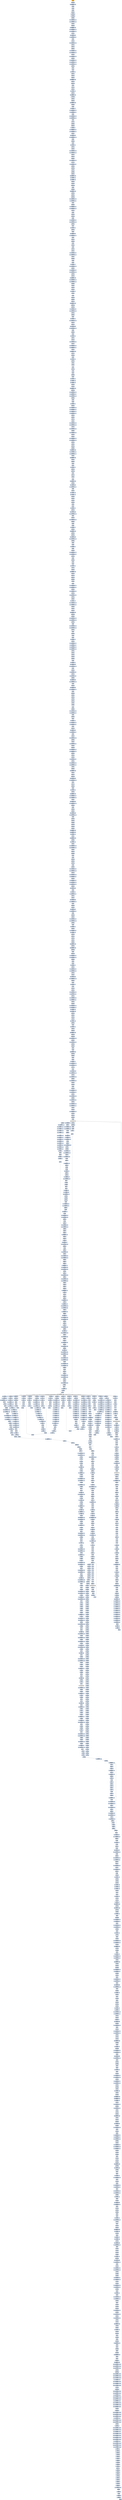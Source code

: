 digraph G {
node[shape=rectangle,style=filled,fillcolor=lightsteelblue,color=lightsteelblue]
bgcolor="transparent"
a0x004098ccpushl_ebp[label="start\npushl %ebp",color="lightgrey",fillcolor="orange"];
a0x004098cdmovl_esp_ebp[label="0x004098cd\nmovl %esp, %ebp"];
a0x004098cfaddl_0xffffffccUINT8_esp[label="0x004098cf\naddl $0xffffffcc<UINT8>, %esp"];
a0x004098d2pushl_ebx[label="0x004098d2\npushl %ebx"];
a0x004098d3pushl_esi[label="0x004098d3\npushl %esi"];
a0x004098d4pushl_edi[label="0x004098d4\npushl %edi"];
a0x004098d5xorl_eax_eax[label="0x004098d5\nxorl %eax, %eax"];
a0x004098d7movl_eax__16ebp_[label="0x004098d7\nmovl %eax, -16(%ebp)"];
a0x004098damovl_eax__36ebp_[label="0x004098da\nmovl %eax, -36(%ebp)"];
a0x004098ddcall_0x004030dc[label="0x004098dd\ncall 0x004030dc"];
a0x004030dcmovl_0x70b0503dUINT32_esi[label="0x004030dc\nmovl $0x70b0503d<UINT32>, %esi"];
a0x004030e1movl_0x1ec32ad2UINT32_edx[label="0x004030e1\nmovl $0x1ec32ad2<UINT32>, %edx"];
a0x004030e6xorl_esi_edx[label="0x004030e6\nxorl %esi, %edx"];
a0x004030e8movl_edx_ecx[label="0x004030e8\nmovl %edx, %ecx"];
a0x004030eaxorl_0xffffffffUINT32_ecx[label="0x004030ea\nxorl $0xffffffff<UINT32>, %ecx"];
a0x004030f0andl_0x285ebb1bUINT32_ecx[label="0x004030f0\nandl $0x285ebb1b<UINT32>, %ecx"];
a0x004030f6andl_0xd7a144e4UINT32_edx[label="0x004030f6\nandl $0xd7a144e4<UINT32>, %edx"];
a0x004030fcorl_ecx_edx[label="0x004030fc\norl %ecx, %edx"];
a0x004030fepushl_0x2a25e5ecUINT32[label="0x004030fe\npushl $0x2a25e5ec<UINT32>"];
a0x00403103movl_0xa58822UINT32_ebx[label="0x00403103\nmovl $0xa58822<UINT32>, %ebx"];
a0x00403108popl_edi[label="0x00403108\npopl %edi"];
a0x00403109xorl_edi_ebx[label="0x00403109\nxorl %edi, %ebx"];
a0x0040310bmovl_0x38b29bc8UINT32_ecx[label="0x0040310b\nmovl $0x38b29bc8<UINT32>, %ecx"];
a0x00403110xorl_ecx_ebx[label="0x00403110\nxorl %ecx, %ebx"];
a0x00403112xorl_edx_ebx[label="0x00403112\nxorl %edx, %ebx"];
a0x00403114jmp_0x004043ac[label="0x00403114\njmp 0x004043ac"];
a0x004043acmovl_0x1813140UINT32_eax[label="0x004043ac\nmovl $0x1813140<UINT32>, %eax"];
a0x004043b1movl_0x12128217UINT32_ecx[label="0x004043b1\nmovl $0x12128217<UINT32>, %ecx"];
a0x004043b6xorl_ecx_eax[label="0x004043b6\nxorl %ecx, %eax"];
a0x004043b8movl_0x518492ecUINT32_edx[label="0x004043b8\nmovl $0x518492ec<UINT32>, %edx"];
a0x004043bdxorl_edx_eax[label="0x004043bd\nxorl %edx, %eax"];
a0x004043bfxorl_0x63d93133UINT32_eax[label="0x004043bf\nxorl $0x63d93133<UINT32>, %eax"];
a0x004043c5movl_0x533f7564UINT32_edx[label="0x004043c5\nmovl $0x533f7564<UINT32>, %edx"];
a0x004043camovl_0x26ae939eUINT32_ecx[label="0x004043ca\nmovl $0x26ae939e<UINT32>, %ecx"];
a0x004043cfcall_0x00403119[label="0x004043cf\ncall 0x00403119"];
a0x00403119pushl_edx[label="0x00403119\npushl %edx"];
a0x0040311apushl_edi[label="0x0040311a\npushl %edi"];
a0x0040311baddl_0xcUINT8_esp[label="0x0040311b\naddl $0xc<UINT8>, %esp"];
a0x0040311exorl_edx_ecx[label="0x0040311e\nxorl %edx, %ecx"];
a0x00403120xorl_ecx_eax[label="0x00403120\nxorl %ecx, %eax"];
a0x00403122xorl_ebx_eax[label="0x00403122\nxorl %ebx, %eax"];
a0x00403124addl_0xfffffffcUINT8_esp[label="0x00403124\naddl $0xfffffffc<UINT8>, %esp"];
a0x00403127movl_esp_esi[label="0x00403127\nmovl %esp, %esi"];
a0x00403129movl_eax_esi_[label="0x00403129\nmovl %eax, (%esi)"];
a0x0040312bpopl_edx[label="0x0040312b\npopl %edx"];
a0x0040312cxorl_edi_edi[label="0x0040312c\nxorl %edi, %edi"];
a0x0040312ecall_0x004032c3[label="0x0040312e\ncall 0x004032c3"];
a0x004032c3addl_0x4UINT8_esp[label="0x004032c3\naddl $0x4<UINT8>, %esp"];
a0x004032c6addl_edx_edi[label="0x004032c6\naddl %edx, %edi"];
a0x004032c8addl_0xffffffffUINT8_edi[label="0x004032c8\naddl $0xffffffff<UINT8>, %edi"];
a0x004032cbmovl_0x1edi__ecx[label="0x004032cb\nmovl 0x1(%edi), %ecx"];
a0x004032cexorl_edx_edx[label="0x004032ce\nxorl %edx, %edx"];
a0x004032d0addl_ecx_edx[label="0x004032d0\naddl %ecx, %edx"];
a0x004032d2addl_0xfffffff1UINT8_edx[label="0x004032d2\naddl $0xfffffff1<UINT8>, %edx"];
a0x004032d5call_0x00403586[label="0x004032d5\ncall 0x00403586"];
a0x00403586pushl_ecx[label="0x00403586\npushl %ecx"];
a0x00403587addl_0x8UINT8_esp[label="0x00403587\naddl $0x8<UINT8>, %esp"];
a0x0040358amovl_0x54cd8ce3UINT32_edi[label="0x0040358a\nmovl $0x54cd8ce3<UINT32>, %edi"];
a0x0040358fxorl_0xec48de06UINT32_edi[label="0x0040358f\nxorl $0xec48de06<UINT32>, %edi"];
a0x00403595pushl_edi[label="0x00403595\npushl %edi"];
a0x00403596movl_0x3a413853UINT32_ebx[label="0x00403596\nmovl $0x3a413853<UINT32>, %ebx"];
a0x0040359bxorl_0x7d3b9549UINT32_ebx[label="0x0040359b\nxorl $0x7d3b9549<UINT32>, %ebx"];
a0x004035a1popl_esi[label="0x004035a1\npopl %esi"];
a0x004035a2xorl_esi_ebx[label="0x004035a2\nxorl %esi, %ebx"];
a0x004035a4jmp_0x00403ad2[label="0x004035a4\njmp 0x00403ad2"];
a0x00403ad2addl_ebx_edx[label="0x00403ad2\naddl %ebx, %edx"];
a0x00403ad4movl_0x10edx__eax[label="0x00403ad4\nmovl 0x10(%edx), %eax"];
a0x00403ad7movl_0x3bffa696UINT32_edi[label="0x00403ad7\nmovl $0x3bffa696<UINT32>, %edi"];
a0x00403adcmovl_0x4cb412c4UINT32_esi[label="0x00403adc\nmovl $0x4cb412c4<UINT32>, %esi"];
a0x00403ae1xorl_edi_esi[label="0x00403ae1\nxorl %edi, %esi"];
a0x00403ae3pushl_0x2728f7f1UINT32[label="0x00403ae3\npushl $0x2728f7f1<UINT32>"];
a0x00403ae8movl_0x38234b8bUINT32_edx[label="0x00403ae8\nmovl $0x38234b8b<UINT32>, %edx"];
a0x00403aedpopl_ecx[label="0x00403aed\npopl %ecx"];
a0x00403aeecall_0x00404463[label="0x00403aee\ncall 0x00404463"];
a0x00404463pushl_esi[label="0x00404463\npushl %esi"];
a0x00404464addl_0x8UINT8_esp[label="0x00404464\naddl $0x8<UINT8>, %esp"];
a0x00404467xorl_ecx_edx[label="0x00404467\nxorl %ecx, %edx"];
a0x00404469xorl_esi_edx[label="0x00404469\nxorl %esi, %edx"];
a0x0040446bmovl_0x4008c080UINT32_ebx[label="0x0040446b\nmovl $0x4008c080<UINT32>, %ebx"];
a0x00404470movl_0x2353000dUINT32_ecx[label="0x00404470\nmovl $0x2353000d<UINT32>, %ecx"];
a0x00404475xorl_ecx_ebx[label="0x00404475\nxorl %ecx, %ebx"];
a0x00404477xorl_ebx_edx[label="0x00404477\nxorl %ebx, %edx"];
a0x00404479jmp_0x00403f57[label="0x00404479\njmp 0x00403f57"];
a0x00403f57movl_0x7d2e3093UINT32_ecx[label="0x00403f57\nmovl $0x7d2e3093<UINT32>, %ecx"];
a0x00403f5cxorl_ecx_edx[label="0x00403f5c\nxorl %ecx, %edx"];
a0x00403f5exorl_0x4296d8aUINT32_edx[label="0x00403f5e\nxorl $0x4296d8a<UINT32>, %edx"];
a0x00403f64xorl_edx_eax[label="0x00403f64\nxorl %edx, %eax"];
a0x00403f66movl_eax_ebx[label="0x00403f66\nmovl %eax, %ebx"];
a0x00403f68xorl_ecx_ecx[label="0x00403f68\nxorl %ecx, %ecx"];
a0x00403f6ajmp_0x0040339e[label="0x00403f6a\njmp 0x0040339e"];
a0x0040339eaddl_ebx_ecx[label="0x0040339e\naddl %ebx, %ecx"];
a0x004033a0addl_0xfffffffcUINT8_esp[label="0x004033a0\naddl $0xfffffffc<UINT8>, %esp"];
a0x004033a3movl_0x0UINT32_ebx[label="0x004033a3\nmovl $0x0<UINT32>, %ebx"];
a0x004033a8movl_0x0UINT32_edx[label="0x004033a8\nmovl $0x0<UINT32>, %edx"];
a0x004033adxorl_edx_ebx[label="0x004033ad\nxorl %edx, %ebx"];
a0x004033afxorl_esp_ebx[label="0x004033af\nxorl %esp, %ebx"];
a0x004033b1movl_ecx_ebx_[label="0x004033b1\nmovl %ecx, (%ebx)"];
a0x004033b3popl_eax[label="0x004033b3\npopl %eax"];
a0x004033b4jmp_0x00403d05[label="0x004033b4\njmp 0x00403d05"];
a0x00403d05addl_0xfffffffcUINT8_esp[label="0x00403d05\naddl $0xfffffffc<UINT8>, %esp"];
a0x00403d08xorl_ebx_ebx[label="0x00403d08\nxorl %ebx, %ebx"];
a0x00403d0aaddl_esp_ebx[label="0x00403d0a\naddl %esp, %ebx"];
a0x00403d0cmovl_eax_ebx_[label="0x00403d0c\nmovl %eax, (%ebx)"];
a0x00403d0emovl_0x6e9888f0UINT32_edx[label="0x00403d0e\nmovl $0x6e9888f0<UINT32>, %edx"];
a0x00403d13xorl_0x8d0b05aUINT32_edx[label="0x00403d13\nxorl $0x8d0b05a<UINT32>, %edx"];
a0x00403d19pushl_edx[label="0x00403d19\npushl %edx"];
a0x00403d1ajmp_0x00403ead[label="0x00403d1a\njmp 0x00403ead"];
a0x00403eadmovl_0x54f8f5faUINT32_edx[label="0x00403ead\nmovl $0x54f8f5fa<UINT32>, %edx"];
a0x00403eb2movl_0x50daec61UINT32_edi[label="0x00403eb2\nmovl $0x50daec61<UINT32>, %edi"];
a0x00403eb7xorl_edx_edi[label="0x00403eb7\nxorl %edx, %edi"];
a0x00403eb9popl_ebx[label="0x00403eb9\npopl %ebx"];
a0x00403ebaxorl_ebx_edi[label="0x00403eba\nxorl %ebx, %edi"];
a0x00403ebcmovl_edi_edx[label="0x00403ebc\nmovl %edi, %edx"];
a0x00403ebepushl_edx[label="0x00403ebe\npushl %edx"];
a0x00403ebfmovl_0x400c180UINT32_ebx[label="0x00403ebf\nmovl $0x400c180<UINT32>, %ebx"];
a0x00403ec4movl_0x2b043616UINT32_edx[label="0x00403ec4\nmovl $0x2b043616<UINT32>, %edx"];
a0x00403ec9call_0x004031d2[label="0x00403ec9\ncall 0x004031d2"];
a0x004031d2pushl_esi[label="0x004031d2\npushl %esi"];
a0x004031d3addl_0x8UINT8_esp[label="0x004031d3\naddl $0x8<UINT8>, %esp"];
a0x004031d6xorl_edx_ebx[label="0x004031d6\nxorl %edx, %ebx"];
a0x004031d8pushl_ebx[label="0x004031d8\npushl %ebx"];
a0x004031d9pushl_0x5d80f0fbUINT32[label="0x004031d9\npushl $0x5d80f0fb<UINT32>"];
a0x004031demovl_0x64f29288UINT32_esi[label="0x004031de\nmovl $0x64f29288<UINT32>, %esi"];
a0x004031e3popl_ebx[label="0x004031e3\npopl %ebx"];
a0x004031e4xorl_ebx_esi[label="0x004031e4\nxorl %ebx, %esi"];
a0x004031e6jmp_0x0040303c[label="0x004031e6\njmp 0x0040303c"];
a0x0040303cpopl_edi[label="0x0040303c\npopl %edi"];
a0x0040303dxorl_edi_esi[label="0x0040303d\nxorl %edi, %esi"];
a0x0040303fpopl_ecx[label="0x0040303f\npopl %ecx"];
a0x00403040xorl_ecx_esi[label="0x00403040\nxorl %ecx, %esi"];
a0x00403042xorl_esi_eax[label="0x00403042\nxorl %esi, %eax"];
a0x00403044movl_0x2210104UINT32_edi[label="0x00403044\nmovl $0x2210104<UINT32>, %edi"];
a0x00403049movl_0x18580811UINT32_esi[label="0x00403049\nmovl $0x18580811<UINT32>, %esi"];
a0x0040304exorl_esi_edi[label="0x0040304e\nxorl %esi, %edi"];
a0x00403050call_0x004038b0[label="0x00403050\ncall 0x004038b0"];
a0x004038b0pushl_eax[label="0x004038b0\npushl %eax"];
a0x004038b1pushl_ebx[label="0x004038b1\npushl %ebx"];
a0x004038b2addl_0xcUINT8_esp[label="0x004038b2\naddl $0xc<UINT8>, %esp"];
a0x004038b5movl_0x1a790915UINT32_ecx[label="0x004038b5\nmovl $0x1a790915<UINT32>, %ecx"];
a0x004038baxorl_ecx_edi[label="0x004038ba\nxorl %ecx, %edi"];
a0x004038bcmovl_0x8000620UINT32_ebx[label="0x004038bc\nmovl $0x8000620<UINT32>, %ebx"];
a0x004038c1movl_0x209ab001UINT32_edx[label="0x004038c1\nmovl $0x209ab001<UINT32>, %edx"];
a0x004038c6xorl_edx_ebx[label="0x004038c6\nxorl %edx, %ebx"];
a0x004038c8movl_ebx_ecx[label="0x004038c8\nmovl %ebx, %ecx"];
a0x004038caxorl_0xffffffffUINT32_ecx[label="0x004038ca\nxorl $0xffffffff<UINT32>, %ecx"];
a0x004038d0andl_0x289ab621UINT32_ecx[label="0x004038d0\nandl $0x289ab621<UINT32>, %ecx"];
a0x004038d6andl_0xd76549deUINT32_ebx[label="0x004038d6\nandl $0xd76549de<UINT32>, %ebx"];
a0x004038dcjmp_0x004040b9[label="0x004038dc\njmp 0x004040b9"];
a0x004040b9orl_ecx_ebx[label="0x004040b9\norl %ecx, %ebx"];
a0x004040bbxorl_ebx_edi[label="0x004040bb\nxorl %ebx, %edi"];
a0x004040bdxorl_eax_edi[label="0x004040bd\nxorl %eax, %edi"];
a0x004040bfaddl_0x0UINT8_edi[label="0x004040bf\naddl $0x0<UINT8>, %edi"];
a0x004040c2je_0x00403903[label="0x004040c2\nje 0x00403903"];
a0x004040c8popl_eax[label="0x004040c8\npopl %eax"];
a0x004040c9xorl_ebx_ebx[label="0x004040c9\nxorl %ebx, %ebx"];
a0x004040cbjmp_0x00404178[label="0x004040cb\njmp 0x00404178"];
a0x00404178addl_eax_ebx[label="0x00404178\naddl %eax, %ebx"];
a0x0040417aaddl_0xfffffffcUINT8_esp[label="0x0040417a\naddl $0xfffffffc<UINT8>, %esp"];
a0x0040417dmovl_ebx_esp_[label="0x0040417d\nmovl %ebx, (%esp)"];
a0x00404180movl_eax_edx[label="0x00404180\nmovl %eax, %edx"];
a0x00404182movl_0x220a20UINT32_ebx[label="0x00404182\nmovl $0x220a20<UINT32>, %ebx"];
a0x00404187movl_0x240c0100UINT32_ecx[label="0x00404187\nmovl $0x240c0100<UINT32>, %ecx"];
a0x0040418cxorl_ecx_ebx[label="0x0040418c\nxorl %ecx, %ebx"];
a0x0040418ecall_0x00403c73[label="0x0040418e\ncall 0x00403c73"];
a0x00403c73pushl_esi[label="0x00403c73\npushl %esi"];
a0x00403c74addl_0x8UINT8_esp[label="0x00403c74\naddl $0x8<UINT8>, %esp"];
a0x00403c77movl_0x923b8767UINT32_ecx[label="0x00403c77\nmovl $0x923b8767<UINT32>, %ecx"];
a0x00403c7cxorl_ecx_ebx[label="0x00403c7c\nxorl %ecx, %ebx"];
a0x00403c7exorl_ebx_edx[label="0x00403c7e\nxorl %ebx, %edx"];
a0x00403c80pushl_0x19927c9dUINT32[label="0x00403c80\npushl $0x19927c9d<UINT32>"];
a0x00403c85movl_0x490ee7e9UINT32_ecx[label="0x00403c85\nmovl $0x490ee7e9<UINT32>, %ecx"];
a0x00403c8apopl_esi[label="0x00403c8a\npopl %esi"];
a0x00403c8bcall_0x004047a4[label="0x00403c8b\ncall 0x004047a4"];
a0x004047a4pushl_eax[label="0x004047a4\npushl %eax"];
a0x004047a5addl_0x8UINT8_esp[label="0x004047a5\naddl $0x8<UINT8>, %esp"];
a0x004047a8xorl_esi_ecx[label="0x004047a8\nxorl %esi, %ecx"];
a0x004047aaxorl_ecx_edx[label="0x004047aa\nxorl %ecx, %edx"];
a0x004047acmovl_0x1976e8ccUINT32_esi[label="0x004047ac\nmovl $0x1976e8cc<UINT32>, %esi"];
a0x004047b1xorl_esi_edx[label="0x004047b1\nxorl %esi, %edx"];
a0x004047b3andl_0x220f9204UINT32_edx[label="0x004047b3\nandl $0x220f9204<UINT32>, %edx"];
a0x004047b9andl_0xddf06dfbUINT32_eax[label="0x004047b9\nandl $0xddf06dfb<UINT32>, %eax"];
a0x004047bforl_edx_eax[label="0x004047bf\norl %edx, %eax"];
a0x004047c1andl_0xffffffffUINT32_eax[label="0x004047c1\nandl $0xffffffff<UINT32>, %eax"];
a0x004047c7xorl_edi_edi[label="0x004047c7\nxorl %edi, %edi"];
a0x004047c9call_0x004032ab[label="0x004047c9\ncall 0x004032ab"];
a0x004032abpushl_esi[label="0x004032ab\npushl %esi"];
a0x004032acaddl_0x8UINT8_esp[label="0x004032ac\naddl $0x8<UINT8>, %esp"];
a0x004032afaddl_eax_edi[label="0x004032af\naddl %eax, %edi"];
a0x004032b1orl_edi_edi[label="0x004032b1\norl %edi, %edi"];
a0x004032b3je_0x00404672[label="0x004032b3\nje 0x00404672"];
a0x004032b9popl_esi[label="0x004032b9\npopl %esi"];
a0x004032bamovl_esi_eax[label="0x004032ba\nmovl %esi, %eax"];
a0x004032bcpushl_eax[label="0x004032bc\npushl %eax"];
a0x004032bdpopl_edi[label="0x004032bd\npopl %edi"];
a0x004032becall_0x004040d0[label="0x004032be\ncall 0x004040d0"];
a0x004040d0pushl_edi[label="0x004040d0\npushl %edi"];
a0x004040d1addl_0x8UINT8_esp[label="0x004040d1\naddl $0x8<UINT8>, %esp"];
a0x004040d4movl_0x0UINT32_ebx[label="0x004040d4\nmovl $0x0<UINT32>, %ebx"];
a0x004040d9movl_0x0UINT32_edx[label="0x004040d9\nmovl $0x0<UINT32>, %edx"];
a0x004040dexorl_edx_ebx[label="0x004040de\nxorl %edx, %ebx"];
a0x004040e0xorl_edi_ebx[label="0x004040e0\nxorl %edi, %ebx"];
a0x004040e2addl_0xfffffffcUINT8_esp[label="0x004040e2\naddl $0xfffffffc<UINT8>, %esp"];
a0x004040e5movl_ebx_esp_[label="0x004040e5\nmovl %ebx, (%esp)"];
a0x004040e8movl_0x79a9f87bUINT32_ebx[label="0x004040e8\nmovl $0x79a9f87b<UINT32>, %ebx"];
a0x004040edxorl_0x3dd5df0fUINT32_ebx[label="0x004040ed\nxorl $0x3dd5df0f<UINT32>, %ebx"];
a0x004040f3movl_0x6b1be622UINT32_ecx[label="0x004040f3\nmovl $0x6b1be622<UINT32>, %ecx"];
a0x004040f8call_0x00403562[label="0x004040f8\ncall 0x00403562"];
a0x00403562pushl_ebx[label="0x00403562\npushl %ebx"];
a0x00403563pushl_edi[label="0x00403563\npushl %edi"];
a0x00403564addl_0xcUINT8_esp[label="0x00403564\naddl $0xc<UINT8>, %esp"];
a0x00403567xorl_ecx_ebx[label="0x00403567\nxorl %ecx, %ebx"];
a0x00403569movl_0x37ae3087UINT32_eax[label="0x00403569\nmovl $0x37ae3087<UINT32>, %eax"];
a0x0040356exorl_0x2b2587cbUINT32_eax[label="0x0040356e\nxorl $0x2b2587cb<UINT32>, %eax"];
a0x00403574movl_0x71443f4aUINT32_edi[label="0x00403574\nmovl $0x71443f4a<UINT32>, %edi"];
a0x00403579xorl_0x6ed26673UINT32_edi[label="0x00403579\nxorl $0x6ed26673<UINT32>, %edi"];
a0x0040357fxorl_eax_edi[label="0x0040357f\nxorl %eax, %edi"];
a0x00403581jmp_0x0040447e[label="0x00403581\njmp 0x0040447e"];
a0x0040447exorl_ebx_edi[label="0x0040447e\nxorl %ebx, %edi"];
a0x00404480xorl_edi_esi[label="0x00404480\nxorl %edi, %esi"];
a0x00404482movl_0x11850443UINT32_eax[label="0x00404482\nmovl $0x11850443<UINT32>, %eax"];
a0x00404487movl_0x44008200UINT32_ebx[label="0x00404487\nmovl $0x44008200<UINT32>, %ebx"];
a0x0040448cxorl_ebx_eax[label="0x0040448c\nxorl %ebx, %eax"];
a0x0040448emovl_0x78f96199UINT32_edx[label="0x0040448e\nmovl $0x78f96199<UINT32>, %edx"];
a0x00404493jmp_0x00403bcf[label="0x00404493\njmp 0x00403bcf"];
a0x00403bcfxorl_0x31743065UINT32_edx[label="0x00403bcf\nxorl $0x31743065<UINT32>, %edx"];
a0x00403bd5xorl_eax_edx[label="0x00403bd5\nxorl %eax, %edx"];
a0x00403bd7xorl_edx_esi[label="0x00403bd7\nxorl %edx, %esi"];
a0x00403bd9movl_0x11282082UINT32_ecx[label="0x00403bd9\nmovl $0x11282082<UINT32>, %ecx"];
a0x00403bdemovl_0x28104d50UINT32_eax[label="0x00403bde\nmovl $0x28104d50<UINT32>, %eax"];
a0x00403be3xorl_eax_ecx[label="0x00403be3\nxorl %eax, %ecx"];
a0x00403be5xorl_ecx_esi[label="0x00403be5\nxorl %ecx, %esi"];
a0x00403be7movl_esi_eax[label="0x00403be7\nmovl %esi, %eax"];
a0x00403be9jmp_0x0040384a[label="0x00403be9\njmp 0x0040384a"];
a0x0040384axorl_0xffffffffUINT32_eax[label="0x0040384a\nxorl $0xffffffff<UINT32>, %eax"];
a0x00403850andl_0x7f724c7fUINT32_eax[label="0x00403850\nandl $0x7f724c7f<UINT32>, %eax"];
a0x00403856andl_0x808db380UINT32_esi[label="0x00403856\nandl $0x808db380<UINT32>, %esi"];
a0x0040385corl_eax_esi[label="0x0040385c\norl %eax, %esi"];
a0x0040385eaddl_0xfffffffcUINT8_esp[label="0x0040385e\naddl $0xfffffffc<UINT8>, %esp"];
a0x00403861xorl_eax_eax[label="0x00403861\nxorl %eax, %eax"];
a0x00403863call_0x00404118[label="0x00403863\ncall 0x00404118"];
a0x00404118pushl_ebx[label="0x00404118\npushl %ebx"];
a0x00404119pushl_esi[label="0x00404119\npushl %esi"];
a0x0040411aaddl_0xcUINT8_esp[label="0x0040411a\naddl $0xc<UINT8>, %esp"];
a0x0040411daddl_esp_eax[label="0x0040411d\naddl %esp, %eax"];
a0x0040411fmovl_esi_eax_[label="0x0040411f\nmovl %esi, (%eax)"];
a0x00404121popl_edi[label="0x00404121\npopl %edi"];
a0x00404122addl_esi_edi[label="0x00404122\naddl %esi, %edi"];
a0x00404124je_0x00403903[label="0x00404124\nje 0x00403903"];
a0x0040412apopl_eax[label="0x0040412a\npopl %eax"];
a0x0040412baddl_0xfffffffcUINT8_esp[label="0x0040412b\naddl $0xfffffffc<UINT8>, %esp"];
a0x0040412ejmp_0x00403f6f[label="0x0040412e\njmp 0x00403f6f"];
a0x00403f6fpushl_0x2fa9a05eUINT32[label="0x00403f6f\npushl $0x2fa9a05e<UINT32>"];
a0x00403f74movl_0x2fa9a05eUINT32_esi[label="0x00403f74\nmovl $0x2fa9a05e<UINT32>, %esi"];
a0x00403f79popl_ebx[label="0x00403f79\npopl %ebx"];
a0x00403f7axorl_ebx_esi[label="0x00403f7a\nxorl %ebx, %esi"];
a0x00403f7cmovl_0x0UINT32_edx[label="0x00403f7c\nmovl $0x0<UINT32>, %edx"];
a0x00403f81movl_0x0UINT32_ecx[label="0x00403f81\nmovl $0x0<UINT32>, %ecx"];
a0x00403f86xorl_ecx_edx[label="0x00403f86\nxorl %ecx, %edx"];
a0x00403f88xorl_edx_esi[label="0x00403f88\nxorl %edx, %esi"];
a0x00403f8axorl_esp_esi[label="0x00403f8a\nxorl %esp, %esi"];
a0x00403f8ccall_0x00403400[label="0x00403f8c\ncall 0x00403400"];
a0x00403400pushl_ecx[label="0x00403400\npushl %ecx"];
a0x00403401pushl_ecx[label="0x00403401\npushl %ecx"];
a0x00403402addl_0xcUINT8_esp[label="0x00403402\naddl $0xc<UINT8>, %esp"];
a0x00403405movl_eax_esi_[label="0x00403405\nmovl %eax, (%esi)"];
a0x00403407pushl_0x7a775392UINT32[label="0x00403407\npushl $0x7a775392<UINT32>"];
a0x0040340cmovl_0x26c727bdUINT32_ebx[label="0x0040340c\nmovl $0x26c727bd<UINT32>, %ebx"];
a0x00403411popl_ecx[label="0x00403411\npopl %ecx"];
a0x00403412xorl_ecx_ebx[label="0x00403412\nxorl %ecx, %ebx"];
a0x00403414movl_0x77ae55b2UINT32_ecx[label="0x00403414\nmovl $0x77ae55b2<UINT32>, %ecx"];
a0x00403419call_0x00403b94[label="0x00403419\ncall 0x00403b94"];
a0x00403b94pushl_ebx[label="0x00403b94\npushl %ebx"];
a0x00403b95pushl_edi[label="0x00403b95\npushl %edi"];
a0x00403b96addl_0xcUINT8_esp[label="0x00403b96\naddl $0xc<UINT8>, %esp"];
a0x00403b99xorl_ecx_ebx[label="0x00403b99\nxorl %ecx, %ebx"];
a0x00403b9baddl_0xfffffffcUINT8_esp[label="0x00403b9b\naddl $0xfffffffc<UINT8>, %esp"];
a0x00403b9emovl_esp_ecx[label="0x00403b9e\nmovl %esp, %ecx"];
a0x00403ba0movl_ebx_ecx_[label="0x00403ba0\nmovl %ebx, (%ecx)"];
a0x00403ba2pushl_0x2c6842d1UINT32[label="0x00403ba2\npushl $0x2c6842d1<UINT32>"];
a0x00403ba7movl_0x240b7ae1UINT32_edx[label="0x00403ba7\nmovl $0x240b7ae1<UINT32>, %edx"];
a0x00403baccall_0x00403989[label="0x00403bac\ncall 0x00403989"];
a0x00403989pushl_esi[label="0x00403989\npushl %esi"];
a0x0040398apushl_esi[label="0x0040398a\npushl %esi"];
a0x0040398baddl_0xcUINT8_esp[label="0x0040398b\naddl $0xc<UINT8>, %esp"];
a0x0040398epopl_ebx[label="0x0040398e\npopl %ebx"];
a0x0040398fxorl_ebx_edx[label="0x0040398f\nxorl %ebx, %edx"];
a0x00403991movl_0x43ade4d6UINT32_ecx[label="0x00403991\nmovl $0x43ade4d6<UINT32>, %ecx"];
a0x00403996xorl_0x1229e192UINT32_ecx[label="0x00403996\nxorl $0x1229e192<UINT32>, %ecx"];
a0x0040399cxorl_ecx_edx[label="0x0040399c\nxorl %ecx, %edx"];
a0x0040399epopl_edi[label="0x0040399e\npopl %edi"];
a0x0040399fcall_0x004030c1[label="0x0040399f\ncall 0x004030c1"];
a0x004030c1pushl_ecx[label="0x004030c1\npushl %ecx"];
a0x004030c2pushl_edx[label="0x004030c2\npushl %edx"];
a0x004030c3addl_0xcUINT8_esp[label="0x004030c3\naddl $0xc<UINT8>, %esp"];
a0x004030c6xorl_edi_edx[label="0x004030c6\nxorl %edi, %edx"];
a0x004030c8xorl_edx_eax[label="0x004030c8\nxorl %edx, %eax"];
a0x004030caandl_0xffffffUINT32_eax[label="0x004030ca\nandl $0xffffff<UINT32>, %eax"];
a0x004030d0xorl_ebx_ebx[label="0x004030d0\nxorl %ebx, %ebx"];
a0x004030d2addl_eax_ebx[label="0x004030d2\naddl %eax, %ebx"];
a0x004030d4andl_ebx_ebx[label="0x004030d4\nandl %ebx, %ebx"];
a0x004030d6jmp_0x00403284[label="0x004030d6\njmp 0x00403284"];
a0x00403284je_0x00403903[label="0x00403284\nje 0x00403903"];
a0x0040328apopl_ecx[label="0x0040328a\npopl %ecx"];
a0x0040328bmovl_0x722e0878UINT32_esi[label="0x0040328b\nmovl $0x722e0878<UINT32>, %esi"];
a0x00403290movl_0x5cff2249UINT32_edx[label="0x00403290\nmovl $0x5cff2249<UINT32>, %edx"];
a0x00403295xorl_esi_edx[label="0x00403295\nxorl %esi, %edx"];
a0x00403297movl_0x787c3edfUINT32_eax[label="0x00403297\nmovl $0x787c3edf<UINT32>, %eax"];
a0x0040329cxorl_eax_edx[label="0x0040329c\nxorl %eax, %edx"];
a0x0040329exorl_0x56ad14eeUINT32_edx[label="0x0040329e\nxorl $0x56ad14ee<UINT32>, %edx"];
a0x004032a4xorl_ecx_edx[label="0x004032a4\nxorl %ecx, %edx"];
a0x004032a6call_0x004034c7[label="0x004032a6\ncall 0x004034c7"];
a0x004034c7addl_0x4UINT8_esp[label="0x004034c7\naddl $0x4<UINT8>, %esp"];
a0x004034camovl_0x7764bb1bUINT32_ebx[label="0x004034ca\nmovl $0x7764bb1b<UINT32>, %ebx"];
a0x004034cfxorl_0x7764bb1bUINT32_ebx[label="0x004034cf\nxorl $0x7764bb1b<UINT32>, %ebx"];
a0x004034d5xorl_edx_ebx[label="0x004034d5\nxorl %edx, %ebx"];
a0x004034d7xorl_edi_edi[label="0x004034d7\nxorl %edi, %edi"];
a0x004034d9addl_ebx_edi[label="0x004034d9\naddl %ebx, %edi"];
a0x004034dbaddl_0xfffffffcUINT8_esp[label="0x004034db\naddl $0xfffffffc<UINT8>, %esp"];
a0x004034demovl_edi_esp_[label="0x004034de\nmovl %edi, (%esp)"];
a0x004034e1jmp_0x00403deb[label="0x004034e1\njmp 0x00403deb"];
a0x00403debmovl_0x48200510UINT32_eax[label="0x00403deb\nmovl $0x48200510<UINT32>, %eax"];
a0x00403df0movl_0x2481d800UINT32_ebx[label="0x00403df0\nmovl $0x2481d800<UINT32>, %ebx"];
a0x00403df5xorl_ebx_eax[label="0x00403df5\nxorl %ebx, %eax"];
a0x00403df7pushl_eax[label="0x00403df7\npushl %eax"];
a0x00403df8movl_0x593d79d2UINT32_eax[label="0x00403df8\nmovl $0x593d79d2<UINT32>, %eax"];
a0x00403dfdmovl_0x5d95c6d5UINT32_edx[label="0x00403dfd\nmovl $0x5d95c6d5<UINT32>, %edx"];
a0x00403e02xorl_eax_edx[label="0x00403e02\nxorl %eax, %edx"];
a0x00403e04popl_edi[label="0x00403e04\npopl %edi"];
a0x00403e05call_0x004034e6[label="0x00403e05\ncall 0x004034e6"];
a0x004034e6pushl_ecx[label="0x004034e6\npushl %ecx"];
a0x004034e7pushl_ecx[label="0x004034e7\npushl %ecx"];
a0x004034e8addl_0xcUINT8_esp[label="0x004034e8\naddl $0xc<UINT8>, %esp"];
a0x004034ebxorl_edi_edx[label="0x004034eb\nxorl %edi, %edx"];
a0x004034edmovl_0x7a0b1e4fUINT32_esi[label="0x004034ed\nmovl $0x7a0b1e4f<UINT32>, %esi"];
a0x004034f2xorl_0x7a4b164fUINT32_esi[label="0x004034f2\nxorl $0x7a4b164f<UINT32>, %esi"];
a0x004034f8movl_0x3462631fUINT32_edi[label="0x004034f8\nmovl $0x3462631f<UINT32>, %edi"];
a0x004034fdmovl_0xa562633fUINT32_eax[label="0x004034fd\nmovl $0xa562633f<UINT32>, %eax"];
a0x00403502xorl_edi_eax[label="0x00403502\nxorl %edi, %eax"];
a0x00403504xorl_eax_esi[label="0x00403504\nxorl %eax, %esi"];
a0x00403506xorl_esi_edx[label="0x00403506\nxorl %esi, %edx"];
a0x00403508xorl_edx_ecx[label="0x00403508\nxorl %edx, %ecx"];
a0x0040350acall_0x004044bc[label="0x0040350a\ncall 0x004044bc"];
a0x004044bcpushl_eax[label="0x004044bc\npushl %eax"];
a0x004044bdaddl_0x8UINT8_esp[label="0x004044bd\naddl $0x8<UINT8>, %esp"];
a0x004044c0pushl_0x13ba89d8UINT32[label="0x004044c0\npushl $0x13ba89d8<UINT32>"];
a0x004044c5movl_0x1c2a4d41UINT32_edx[label="0x004044c5\nmovl $0x1c2a4d41<UINT32>, %edx"];
a0x004044capopl_edi[label="0x004044ca\npopl %edi"];
a0x004044cbxorl_edi_edx[label="0x004044cb\nxorl %edi, %edx"];
a0x004044cdmovl_0xfb5593UINT32_ebx[label="0x004044cd\nmovl $0xfb5593<UINT32>, %ebx"];
a0x004044d2xorl_ebx_edx[label="0x004044d2\nxorl %ebx, %edx"];
a0x004044d4xorl_0xf6b910aUINT32_edx[label="0x004044d4\nxorl $0xf6b910a<UINT32>, %edx"];
a0x004044dajmp_0x0040409c[label="0x004044da\njmp 0x0040409c"];
a0x0040409cpushl_0x6d3e2a6eUINT32[label="0x0040409c\npushl $0x6d3e2a6e<UINT32>"];
a0x004040a1movl_0x27d42603UINT32_ebx[label="0x004040a1\nmovl $0x27d42603<UINT32>, %ebx"];
a0x004040a6popl_edi[label="0x004040a6\npopl %edi"];
a0x004040a7xorl_edi_ebx[label="0x004040a7\nxorl %edi, %ebx"];
a0x004040a9pushl_0x56fa1a6eUINT32[label="0x004040a9\npushl $0x56fa1a6e<UINT32>"];
a0x004040aemovl_0x1c101603UINT32_esi[label="0x004040ae\nmovl $0x1c101603<UINT32>, %esi"];
a0x004040b3popl_edi[label="0x004040b3\npopl %edi"];
a0x004040b4jmp_0x0040362b[label="0x004040b4\njmp 0x0040362b"];
a0x0040362bxorl_edi_esi[label="0x0040362b\nxorl %edi, %esi"];
a0x0040362dxorl_ebx_esi[label="0x0040362d\nxorl %ebx, %esi"];
a0x0040362fxorl_esi_edx[label="0x0040362f\nxorl %esi, %edx"];
a0x00403631xorl_ecx_edx[label="0x00403631\nxorl %ecx, %edx"];
a0x00403633orl_ecx_edx[label="0x00403633\norl %ecx, %edx"];
a0x00403635je_0x00403903[label="0x00403635\nje 0x00403903"];
a0x00403903popl_edi[label="0x00403903\npopl %edi"];
a0x00403904jmp_0x00403a7a[label="0x00403904\njmp 0x00403a7a"];
a0x00403a7amovl_0x7fa27e60UINT32_ebx[label="0x00403a7a\nmovl $0x7fa27e60<UINT32>, %ebx"];
a0x00403a7fxorl_0x635c313eUINT32_ebx[label="0x00403a7f\nxorl $0x635c313e<UINT32>, %ebx"];
a0x00403a85pushl_ebx[label="0x00403a85\npushl %ebx"];
a0x00403a86call_0x00403712[label="0x00403a86\ncall 0x00403712"];
a0x00403712pushl_esi[label="0x00403712\npushl %esi"];
a0x00403713addl_0x8UINT8_esp[label="0x00403713\naddl $0x8<UINT8>, %esp"];
a0x00403716movl_0xee6c17bUINT32_edx[label="0x00403716\nmovl $0xee6c17b<UINT32>, %edx"];
a0x0040371bxorl_0x4084cb4UINT32_edx[label="0x0040371b\nxorl $0x4084cb4<UINT32>, %edx"];
a0x00403721popl_eax[label="0x00403721\npopl %eax"];
a0x00403722xorl_eax_edx[label="0x00403722\nxorl %eax, %edx"];
a0x00403724pushl_0xd20b9e2UINT32[label="0x00403724\npushl $0xd20b9e2<UINT32>"];
a0x00403729movl_0x1943efcUINT32_esi[label="0x00403729\nmovl $0x1943efc<UINT32>, %esi"];
a0x0040372epopl_eax[label="0x0040372e\npopl %eax"];
a0x0040372fxorl_eax_esi[label="0x0040372f\nxorl %eax, %esi"];
a0x00403731movl_0x5d1d0489UINT32_edi[label="0x00403731\nmovl $0x5d1d0489<UINT32>, %edi"];
a0x00403736jmp_0x00404081[label="0x00403736\njmp 0x00404081"];
a0x00404081xorl_edi_esi[label="0x00404081\nxorl %edi, %esi"];
a0x00404083xorl_0x59a19397UINT32_esi[label="0x00404083\nxorl $0x59a19397<UINT32>, %esi"];
a0x00404089xorl_esi_edx[label="0x00404089\nxorl %esi, %edx"];
a0x0040408bmovl_edx_eax[label="0x0040408b\nmovl %edx, %eax"];
a0x0040408dmovl_0x15dde781UINT32_esi[label="0x0040408d\nmovl $0x15dde781<UINT32>, %esi"];
a0x00404092movl_0xe0d5aa3aUINT32_edi[label="0x00404092\nmovl $0xe0d5aa3a<UINT32>, %edi"];
a0x00404097jmp_0x0040301e[label="0x00404097\njmp 0x0040301e"];
a0x0040301exorl_esi_edi[label="0x0040301e\nxorl %esi, %edi"];
a0x00403020xorl_edi_eax[label="0x00403020\nxorl %edi, %eax"];
a0x00403022movl_0xaf7b244UINT32_esi[label="0x00403022\nmovl $0xaf7b244<UINT32>, %esi"];
a0x00403027xorl_esi_eax[label="0x00403027\nxorl %esi, %eax"];
a0x00403029andl_0x45c02a91UINT32_eax[label="0x00403029\nandl $0x45c02a91<UINT32>, %eax"];
a0x0040302fandl_0xba3fd56eUINT32_edx[label="0x0040302f\nandl $0xba3fd56e<UINT32>, %edx"];
a0x00403035orl_eax_edx[label="0x00403035\norl %eax, %edx"];
a0x00403037jmp_0x004040fd[label="0x00403037\njmp 0x004040fd"];
a0x004040fdaddl_0xfffffffcUINT8_esp[label="0x004040fd\naddl $0xfffffffc<UINT8>, %esp"];
a0x00404100xorl_esi_esi[label="0x00404100\nxorl %esi, %esi"];
a0x00404102addl_esp_esi[label="0x00404102\naddl %esp, %esi"];
a0x00404104movl_edx_esi_[label="0x00404104\nmovl %edx, (%esi)"];
a0x00404106pushl_0x587116a0UINT32[label="0x00404106\npushl $0x587116a0<UINT32>"];
a0x0040410bmovl_0x2949d7cbUINT32_edx[label="0x0040410b\nmovl $0x2949d7cb<UINT32>, %edx"];
a0x00404110popl_esi[label="0x00404110\npopl %esi"];
a0x00404111xorl_esi_edx[label="0x00404111\nxorl %esi, %edx"];
a0x00404113call_0x0040325b[label="0x00404113\ncall 0x0040325b"];
a0x0040325bpushl_eax[label="0x0040325b\npushl %eax"];
a0x0040325caddl_0x8UINT8_esp[label="0x0040325c\naddl $0x8<UINT8>, %esp"];
a0x0040325fmovl_edx_esi[label="0x0040325f\nmovl %edx, %esi"];
a0x00403261xorl_0xffffffffUINT32_esi[label="0x00403261\nxorl $0xffffffff<UINT32>, %esi"];
a0x00403267andl_0x18b1fabbUINT32_esi[label="0x00403267\nandl $0x18b1fabb<UINT32>, %esi"];
a0x0040326dandl_0xe74e0544UINT32_edx[label="0x0040326d\nandl $0xe74e0544<UINT32>, %edx"];
a0x00403273orl_esi_edx[label="0x00403273\norl %esi, %edx"];
a0x00403275pushl_0x27583647UINT32[label="0x00403275\npushl $0x27583647<UINT32>"];
a0x0040327amovl_0x466bd46aUINT32_eax[label="0x0040327a\nmovl $0x466bd46a<UINT32>, %eax"];
a0x0040327fjmp_0x004036a1[label="0x0040327f\njmp 0x004036a1"];
a0x004036a1popl_edi[label="0x004036a1\npopl %edi"];
a0x004036a2xorl_edi_eax[label="0x004036a2\nxorl %edi, %eax"];
a0x004036a4xorl_eax_edx[label="0x004036a4\nxorl %eax, %edx"];
a0x004036a6pushl_0x2e496463UINT32[label="0x004036a6\npushl $0x2e496463<UINT32>"];
a0x004036abmovl_0x2e496463UINT32_ebx[label="0x004036ab\nmovl $0x2e496463<UINT32>, %ebx"];
a0x004036b0popl_eax[label="0x004036b0\npopl %eax"];
a0x004036b1xorl_eax_ebx[label="0x004036b1\nxorl %eax, %ebx"];
a0x004036b3xorl_edx_ebx[label="0x004036b3\nxorl %edx, %ebx"];
a0x004036b5jmp_0x004039ef[label="0x004036b5\njmp 0x004039ef"];
a0x004039efmovl_ebx_eax[label="0x004039ef\nmovl %ebx, %eax"];
a0x004039f1movl_eax_edi[label="0x004039f1\nmovl %eax, %edi"];
a0x004039f3movl_edi_esi[label="0x004039f3\nmovl %edi, %esi"];
a0x004039f5xorl_0xffffffffUINT32_esi[label="0x004039f5\nxorl $0xffffffff<UINT32>, %esi"];
a0x004039fbandl_0xffffffffUINT32_esi[label="0x004039fb\nandl $0xffffffff<UINT32>, %esi"];
a0x00403a01andl_0x0UINT32_edi[label="0x00403a01\nandl $0x0<UINT32>, %edi"];
a0x00403a07orl_esi_edi[label="0x00403a07\norl %esi, %edi"];
a0x00403a09andl_0xffffffffUINT32_edi[label="0x00403a09\nandl $0xffffffff<UINT32>, %edi"];
a0x00403a0fjmp_0x00403a51[label="0x00403a0f\njmp 0x00403a51"];
a0x00403a51andl_0x0UINT32_ebx[label="0x00403a51\nandl $0x0<UINT32>, %ebx"];
a0x00403a57orl_edi_ebx[label="0x00403a57\norl %edi, %ebx"];
a0x00403a59andl_0x64d6bdd3UINT32_ebx[label="0x00403a59\nandl $0x64d6bdd3<UINT32>, %ebx"];
a0x00403a5fandl_0x9b29422cUINT32_edx[label="0x00403a5f\nandl $0x9b29422c<UINT32>, %edx"];
a0x00403a65orl_ebx_edx[label="0x00403a65\norl %ebx, %edx"];
a0x00403a67movl_edx_esi[label="0x00403a67\nmovl %edx, %esi"];
a0x00403a69jmp_0x00403cb2[label="0x00403a69\njmp 0x00403cb2"];
a0x00403cb2pushl_esi[label="0x00403cb2\npushl %esi"];
a0x00403cb3popl_edi[label="0x00403cb3\npopl %edi"];
a0x00403cb4movl_edi_eax[label="0x00403cb4\nmovl %edi, %eax"];
a0x00403cb6movl_eax_esi[label="0x00403cb6\nmovl %eax, %esi"];
a0x00403cb8movl_esi_eax[label="0x00403cb8\nmovl %esi, %eax"];
a0x00403cbapushl_eax[label="0x00403cba\npushl %eax"];
a0x00403cbbjmp_0x0040424c[label="0x00403cbb\njmp 0x0040424c"];
a0x0040424cmovl_0x11000a0UINT32_ebx[label="0x0040424c\nmovl $0x11000a0<UINT32>, %ebx"];
a0x00404251movl_0x4e065e58UINT32_edx[label="0x00404251\nmovl $0x4e065e58<UINT32>, %edx"];
a0x00404256xorl_edx_ebx[label="0x00404256\nxorl %edx, %ebx"];
a0x00404258movl_0x28a91f13UINT32_eax[label="0x00404258\nmovl $0x28a91f13<UINT32>, %eax"];
a0x0040425dxorl_0x28f5cdadUINT32_eax[label="0x0040425d\nxorl $0x28f5cdad<UINT32>, %eax"];
a0x00404263xorl_ebx_eax[label="0x00404263\nxorl %ebx, %eax"];
a0x00404265movl_0xd0c548fUINT32_edx[label="0x00404265\nmovl $0xd0c548f<UINT32>, %edx"];
a0x0040426axorl_0x6981481bUINT32_edx[label="0x0040426a\nxorl $0x6981481b<UINT32>, %edx"];
a0x00404270movl_0x543f0412UINT32_esi[label="0x00404270\nmovl $0x543f0412<UINT32>, %esi"];
a0x00404275call_0x00404133[label="0x00404275\ncall 0x00404133"];
a0x00404133pushl_0x739e6f2cUINT32[label="0x00404133\npushl $0x739e6f2c<UINT32>"];
a0x00404138pushl_ebx[label="0x00404138\npushl %ebx"];
a0x00404139addl_0xcUINT8_esp[label="0x00404139\naddl $0xc<UINT8>, %esp"];
a0x0040413cxorl_0x6fd8f480UINT32_esi[label="0x0040413c\nxorl $0x6fd8f480<UINT32>, %esi"];
a0x00404142xorl_edx_esi[label="0x00404142\nxorl %edx, %esi"];
a0x00404144xorl_eax_esi[label="0x00404144\nxorl %eax, %esi"];
a0x00404146pushl_0x772d002aUINT32[label="0x00404146\npushl $0x772d002a<UINT32>"];
a0x0040414bmovl_0x772f002aUINT32_edi[label="0x0040414b\nmovl $0x772f002a<UINT32>, %edi"];
a0x00404150popl_edx[label="0x00404150\npopl %edx"];
a0x00404151jmp_0x00403c53[label="0x00404151\njmp 0x00403c53"];
a0x00403c53xorl_edx_edi[label="0x00403c53\nxorl %edx, %edi"];
a0x00403c55pushl_0xf782148UINT32[label="0x00403c55\npushl $0xf782148<UINT32>"];
a0x00403c5amovl_0xf78254cUINT32_ebx[label="0x00403c5a\nmovl $0xf78254c<UINT32>, %ebx"];
a0x00403c5fpopl_edx[label="0x00403c5f\npopl %edx"];
a0x00403c60xorl_edx_ebx[label="0x00403c60\nxorl %edx, %ebx"];
a0x00403c62xorl_ebx_edi[label="0x00403c62\nxorl %ebx, %edi"];
a0x00403c64movl_0x2000021UINT32_eax[label="0x00403c64\nmovl $0x2000021<UINT32>, %eax"];
a0x00403c69movl_0x20000800UINT32_ebx[label="0x00403c69\nmovl $0x20000800<UINT32>, %ebx"];
a0x00403c6ecall_0x0040335f[label="0x00403c6e\ncall 0x0040335f"];
a0x0040335fpushl_esi[label="0x0040335f\npushl %esi"];
a0x00403360addl_0x8UINT8_esp[label="0x00403360\naddl $0x8<UINT8>, %esp"];
a0x00403363xorl_ebx_eax[label="0x00403363\nxorl %ebx, %eax"];
a0x00403365movl_0x110000UINT32_edx[label="0x00403365\nmovl $0x110000<UINT32>, %edx"];
a0x0040336amovl_0x0UINT32_ebx[label="0x0040336a\nmovl $0x0<UINT32>, %ebx"];
a0x0040336fxorl_ebx_edx[label="0x0040336f\nxorl %ebx, %edx"];
a0x00403371xorl_edx_eax[label="0x00403371\nxorl %edx, %eax"];
a0x00403373xorl_eax_edi[label="0x00403373\nxorl %eax, %edi"];
a0x00403375xorl_edi_esi[label="0x00403375\nxorl %edi, %esi"];
a0x00403377jmp_0x00403ab5[label="0x00403377\njmp 0x00403ab5"];
a0x00403ab5addl_0xfffffffcUINT8_esp[label="0x00403ab5\naddl $0xfffffffc<UINT8>, %esp"];
a0x00403ab8movl_esp_eax[label="0x00403ab8\nmovl %esp, %eax"];
a0x00403abaaddl_0xfffffffcUINT8_esp[label="0x00403aba\naddl $0xfffffffc<UINT8>, %esp"];
a0x00403abdmovl_eax_esp_[label="0x00403abd\nmovl %eax, (%esp)"];
a0x00403ac0popl_edx[label="0x00403ac0\npopl %edx"];
a0x00403ac1movl_esi_edx_[label="0x00403ac1\nmovl %esi, (%edx)"];
a0x00403ac3movl_0x904209cUINT32_esi[label="0x00403ac3\nmovl $0x904209c<UINT32>, %esi"];
a0x00403ac8movl_0x4291042UINT32_ebx[label="0x00403ac8\nmovl $0x4291042<UINT32>, %ebx"];
a0x00403acdcall_0x0040378d[label="0x00403acd\ncall 0x0040378d"];
a0x0040378dpushl_edi[label="0x0040378d\npushl %edi"];
a0x0040378epushl_ebx[label="0x0040378e\npushl %ebx"];
a0x0040378faddl_0xcUINT8_esp[label="0x0040378f\naddl $0xc<UINT8>, %esp"];
a0x00403792xorl_ebx_esi[label="0x00403792\nxorl %ebx, %esi"];
a0x00403794movl_0x60c0853UINT32_edi[label="0x00403794\nmovl $0x60c0853<UINT32>, %edi"];
a0x00403799movl_0x8918028UINT32_edx[label="0x00403799\nmovl $0x8918028<UINT32>, %edx"];
a0x0040379exorl_edx_edi[label="0x0040379e\nxorl %edx, %edi"];
a0x004037a0xorl_esi_edi[label="0x004037a0\nxorl %esi, %edi"];
a0x004037a2pushl_0x7550717fUINT32[label="0x004037a2\npushl $0x7550717f<UINT32>"];
a0x004037a7movl_0x589089d8UINT32_edx[label="0x004037a7\nmovl $0x589089d8<UINT32>, %edx"];
a0x004037accall_0x00403c14[label="0x004037ac\ncall 0x00403c14"];
a0x00403c14pushl_edi[label="0x00403c14\npushl %edi"];
a0x00403c15addl_0x8UINT8_esp[label="0x00403c15\naddl $0x8<UINT8>, %esp"];
a0x00403c18popl_esi[label="0x00403c18\npopl %esi"];
a0x00403c19xorl_esi_edx[label="0x00403c19\nxorl %esi, %edx"];
a0x00403c1bxorl_edx_edi[label="0x00403c1b\nxorl %edx, %edi"];
a0x00403c1dmovl_0xb120940UINT32_ebx[label="0x00403c1d\nmovl $0xb120940<UINT32>, %ebx"];
a0x00403c22movl_0x898201UINT32_edx[label="0x00403c22\nmovl $0x898201<UINT32>, %edx"];
a0x00403c27xorl_edx_ebx[label="0x00403c27\nxorl %edx, %ebx"];
a0x00403c29movl_0x1c27f4bfUINT32_eax[label="0x00403c29\nmovl $0x1c27f4bf<UINT32>, %eax"];
a0x00403c2exorl_0x57bc5effUINT32_eax[label="0x00403c2e\nxorl $0x57bc5eff<UINT32>, %eax"];
a0x00403c34xorl_ebx_eax[label="0x00403c34\nxorl %ebx, %eax"];
a0x00403c36jmp_0x00404294[label="0x00403c36\njmp 0x00404294"];
a0x00404294movl_0x6a33112bUINT32_esi[label="0x00404294\nmovl $0x6a33112b<UINT32>, %esi"];
a0x00404299xorl_0x6a31112bUINT32_esi[label="0x00404299\nxorl $0x6a31112b<UINT32>, %esi"];
a0x0040429fmovl_0x8UINT32_ebx[label="0x0040429f\nmovl $0x8<UINT32>, %ebx"];
a0x004042a4movl_0x440UINT32_edx[label="0x004042a4\nmovl $0x440<UINT32>, %edx"];
a0x004042a9xorl_edx_ebx[label="0x004042a9\nxorl %edx, %ebx"];
a0x004042abxorl_ebx_esi[label="0x004042ab\nxorl %ebx, %esi"];
a0x004042adxorl_esi_eax[label="0x004042ad\nxorl %esi, %eax"];
a0x004042afxorl_eax_edi[label="0x004042af\nxorl %eax, %edi"];
a0x004042b1movl_0x0UINT32_edx[label="0x004042b1\nmovl $0x0<UINT32>, %edx"];
a0x004042b6call_0x00404219[label="0x004042b6\ncall 0x00404219"];
a0x00404219pushl_edi[label="0x00404219\npushl %edi"];
a0x0040421aaddl_0x8UINT8_esp[label="0x0040421a\naddl $0x8<UINT8>, %esp"];
a0x0040421dxorl_edi_edx[label="0x0040421d\nxorl %edi, %edx"];
a0x0040421fmovl_edx_ebx[label="0x0040421f\nmovl %edx, %ebx"];
a0x00404221addl_0xfffffffcUINT8_esp[label="0x00404221\naddl $0xfffffffc<UINT8>, %esp"];
a0x00404224movl_esp_edx[label="0x00404224\nmovl %esp, %edx"];
a0x00404226movl_ebx_edx_[label="0x00404226\nmovl %ebx, (%edx)"];
a0x00404228movl_0x3ae14831UINT32_edx[label="0x00404228\nmovl $0x3ae14831<UINT32>, %edx"];
a0x0040422djmp_0x0040437a[label="0x0040422d\njmp 0x0040437a"];
a0x0040437axorl_0x3ae14831UINT32_edx[label="0x0040437a\nxorl $0x3ae14831<UINT32>, %edx"];
a0x00404380xorl_esp_edx[label="0x00404380\nxorl %esp, %edx"];
a0x00404382movl_edx_esi[label="0x00404382\nmovl %edx, %esi"];
a0x00404384pushl_esi[label="0x00404384\npushl %esi"];
a0x00404385popl_edi[label="0x00404385\npopl %edi"];
a0x00404386addl_0xfffffffcUINT8_esp[label="0x00404386\naddl $0xfffffffc<UINT8>, %esp"];
a0x00404389movl_edi_esp_[label="0x00404389\nmovl %edi, (%esp)"];
a0x0040438ccall_0x004037b1[label="0x0040438c\ncall 0x004037b1"];
a0x004037b1pushl_ebx[label="0x004037b1\npushl %ebx"];
a0x004037b2pushl_esi[label="0x004037b2\npushl %esi"];
a0x004037b3addl_0xcUINT8_esp[label="0x004037b3\naddl $0xc<UINT8>, %esp"];
a0x004037b6movl_0x64021809UINT32_edi[label="0x004037b6\nmovl $0x64021809<UINT32>, %edi"];
a0x004037bbmovl_0x12082016UINT32_eax[label="0x004037bb\nmovl $0x12082016<UINT32>, %eax"];
a0x004037c0xorl_eax_edi[label="0x004037c0\nxorl %eax, %edi"];
a0x004037c2pushl_edi[label="0x004037c2\npushl %edi"];
a0x004037c3movl_0xa1010UINT32_ebx[label="0x004037c3\nmovl $0xa1010<UINT32>, %ebx"];
a0x004037c8movl_0x24000001UINT32_eax[label="0x004037c8\nmovl $0x24000001<UINT32>, %eax"];
a0x004037cdxorl_eax_ebx[label="0x004037cd\nxorl %eax, %ebx"];
a0x004037cfmovl_0x3991ebbeUINT32_eax[label="0x004037cf\nmovl $0x3991ebbe<UINT32>, %eax"];
a0x004037d4jmp_0x004038e1[label="0x004037d4\njmp 0x004038e1"];
a0x004038e1movl_0x6bd1c2b4UINT32_edi[label="0x004038e1\nmovl $0x6bd1c2b4<UINT32>, %edi"];
a0x004038e6xorl_eax_edi[label="0x004038e6\nxorl %eax, %edi"];
a0x004038e8xorl_edi_ebx[label="0x004038e8\nxorl %edi, %ebx"];
a0x004038eapopl_esi[label="0x004038ea\npopl %esi"];
a0x004038ebxorl_esi_ebx[label="0x004038eb\nxorl %esi, %ebx"];
a0x004038edmovl_0x248d41a0UINT32_eax[label="0x004038ed\nmovl $0x248d41a0<UINT32>, %eax"];
a0x004038f2movl_0x8229256UINT32_esi[label="0x004038f2\nmovl $0x8229256<UINT32>, %esi"];
a0x004038f7xorl_esi_eax[label="0x004038f7\nxorl %esi, %eax"];
a0x004038f9movl_0x782797a8UINT32_edx[label="0x004038f9\nmovl $0x782797a8<UINT32>, %edx"];
a0x004038fejmp_0x0040331a[label="0x004038fe\njmp 0x0040331a"];
a0x0040331axorl_0x60cacfc3UINT32_edx[label="0x0040331a\nxorl $0x60cacfc3<UINT32>, %edx"];
a0x00403320xorl_eax_edx[label="0x00403320\nxorl %eax, %edx"];
a0x00403322movl_0x29d93216UINT32_edi[label="0x00403322\nmovl $0x29d93216<UINT32>, %edi"];
a0x00403327movl_0x655dbcc1UINT32_esi[label="0x00403327\nmovl $0x655dbcc1<UINT32>, %esi"];
a0x0040332cxorl_edi_esi[label="0x0040332c\nxorl %edi, %esi"];
a0x0040332exorl_esi_edx[label="0x0040332e\nxorl %esi, %edx"];
a0x00403330movl_0x78c6c5d2UINT32_edi[label="0x00403330\nmovl $0x78c6c5d2<UINT32>, %edi"];
a0x00403335xorl_edi_edx[label="0x00403335\nxorl %edi, %edx"];
a0x00403337xorl_edx_ebx[label="0x00403337\nxorl %edx, %ebx"];
a0x00403339jmp_0x0040354a[label="0x00403339\njmp 0x0040354a"];
a0x0040354acall_ebx_[label="0x0040354a\ncall (%ebx)"];
LoadLibraryA_kernel32_dll[label="LoadLibraryA@kernel32.dll",color="lightgrey",fillcolor="lightgrey"];
a0x0040354caddl_0x10UINT8_esp[label="0x0040354c\naddl $0x10<UINT8>, %esp"];
a0x0040354fmovl_eax_edi[label="0x0040354f\nmovl %eax, %edi"];
a0x00403551movl_0x787d3f67UINT32_edx[label="0x00403551\nmovl $0x787d3f67<UINT32>, %edx"];
a0x00403556xorl_0x8c4cb808UINT32_edx[label="0x00403556\nxorl $0x8c4cb808<UINT32>, %edx"];
a0x0040355cpushl_edx[label="0x0040355c\npushl %edx"];
a0x0040355dcall_0x004044df[label="0x0040355d\ncall 0x004044df"];
a0x004044dfaddl_0x4UINT8_esp[label="0x004044df\naddl $0x4<UINT8>, %esp"];
a0x004044e2pushl_0x1fb8466dUINT32[label="0x004044e2\npushl $0x1fb8466d<UINT32>"];
a0x004044e7movl_0x1b2403UINT32_esi[label="0x004044e7\nmovl $0x1b2403<UINT32>, %esi"];
a0x004044ecpopl_edx[label="0x004044ec\npopl %edx"];
a0x004044edxorl_edx_esi[label="0x004044ed\nxorl %edx, %esi"];
a0x004044efmovl_0x7aa3395bUINT32_edx[label="0x004044ef\nmovl $0x7aa3395b<UINT32>, %edx"];
a0x004044f4xorl_edx_esi[label="0x004044f4\nxorl %edx, %esi"];
a0x004044f6jmp_0x0040319a[label="0x004044f6\njmp 0x0040319a"];
a0x0040319axorl_0xd621c03UINT32_esi[label="0x0040319a\nxorl $0xd621c03<UINT32>, %esi"];
a0x004031a0movl_0x5ba269feUINT32_edx[label="0x004031a0\nmovl $0x5ba269fe<UINT32>, %edx"];
a0x004031a5xorl_edx_esi[label="0x004031a5\nxorl %edx, %esi"];
a0x004031a7xorl_0x1bf1ddc4UINT32_esi[label="0x004031a7\nxorl $0x1bf1ddc4<UINT32>, %esi"];
a0x004031adpopl_ebx[label="0x004031ad\npopl %ebx"];
a0x004031aexorl_ebx_esi[label="0x004031ae\nxorl %ebx, %esi"];
a0x004031b0addl_0xfffffffcUINT8_esp[label="0x004031b0\naddl $0xfffffffc<UINT8>, %esp"];
a0x004031b3call_0x00403661[label="0x004031b3\ncall 0x00403661"];
a0x00403661pushl_eax[label="0x00403661\npushl %eax"];
a0x00403662pushl_eax[label="0x00403662\npushl %eax"];
a0x00403663addl_0xcUINT8_esp[label="0x00403663\naddl $0xc<UINT8>, %esp"];
a0x00403666movl_esp_edx[label="0x00403666\nmovl %esp, %edx"];
a0x00403668movl_esi_edx_[label="0x00403668\nmovl %esi, (%edx)"];
a0x0040366apushl_0x23ed3f64UINT32[label="0x0040366a\npushl $0x23ed3f64<UINT32>"];
a0x0040366fmovl_0x46f97564UINT32_ebx[label="0x0040366f\nmovl $0x46f97564<UINT32>, %ebx"];
a0x00403674popl_esi[label="0x00403674\npopl %esi"];
a0x00403675xorl_esi_ebx[label="0x00403675\nxorl %esi, %ebx"];
a0x00403677call_0x00403bee[label="0x00403677\ncall 0x00403bee"];
a0x00403beepushl_esi[label="0x00403bee\npushl %esi"];
a0x00403befpushl_esi[label="0x00403bef\npushl %esi"];
a0x00403bf0addl_0xcUINT8_esp[label="0x00403bf0\naddl $0xc<UINT8>, %esp"];
a0x00403bf3movl_0x12UINT32_edx[label="0x00403bf3\nmovl $0x12<UINT32>, %edx"];
a0x00403bf8movl_0x602560UINT32_esi[label="0x00403bf8\nmovl $0x602560<UINT32>, %esi"];
a0x00403bfdxorl_esi_edx[label="0x00403bfd\nxorl %esi, %edx"];
a0x00403bffxorl_edx_ebx[label="0x00403bff\nxorl %edx, %ebx"];
a0x00403c01movl_ebx_esi[label="0x00403c01\nmovl %ebx, %esi"];
a0x00403c03pushl_esi[label="0x00403c03\npushl %esi"];
a0x00403c04movl_0x37ef5ff3UINT32_esi[label="0x00403c04\nmovl $0x37ef5ff3<UINT32>, %esi"];
a0x00403c09xorl_0x648ed6e4UINT32_esi[label="0x00403c09\nxorl $0x648ed6e4<UINT32>, %esi"];
a0x00403c0fcall_0x00404596[label="0x00403c0f\ncall 0x00404596"];
a0x00404596pushl_ecx[label="0x00404596\npushl %ecx"];
a0x00404597addl_0x8UINT8_esp[label="0x00404597\naddl $0x8<UINT8>, %esp"];
a0x0040459apushl_esi[label="0x0040459a\npushl %esi"];
a0x0040459bmovl_0x3968a033UINT32_esi[label="0x0040459b\nmovl $0x3968a033<UINT32>, %esi"];
a0x004045a0movl_0x43d5154UINT32_ebx[label="0x004045a0\nmovl $0x43d5154<UINT32>, %ebx"];
a0x004045a5xorl_esi_ebx[label="0x004045a5\nxorl %esi, %ebx"];
a0x004045a7popl_edx[label="0x004045a7\npopl %edx"];
a0x004045a8xorl_edx_ebx[label="0x004045a8\nxorl %edx, %ebx"];
a0x004045aamovl_0x2a7e102fUINT32_esi[label="0x004045aa\nmovl $0x2a7e102f<UINT32>, %esi"];
a0x004045afmovl_0x1426092aUINT32_edx[label="0x004045af\nmovl $0x1426092a<UINT32>, %edx"];
a0x004045b4jmp_0x0040323f[label="0x004045b4\njmp 0x0040323f"];
a0x0040323fxorl_esi_edx[label="0x0040323f\nxorl %esi, %edx"];
a0x00403241xorl_edx_ebx[label="0x00403241\nxorl %edx, %ebx"];
a0x00403243addl_0xfffffffcUINT8_esp[label="0x00403243\naddl $0xfffffffc<UINT8>, %esp"];
a0x00403246movl_esp_esi[label="0x00403246\nmovl %esp, %esi"];
a0x00403248movl_esi_edx[label="0x00403248\nmovl %esi, %edx"];
a0x0040324amovl_ebx_edx_[label="0x0040324a\nmovl %ebx, (%edx)"];
a0x0040324cpushl_0x39ce5eUINT32[label="0x0040324c\npushl $0x39ce5e<UINT32>"];
a0x00403251movl_0x1f15c227UINT32_edx[label="0x00403251\nmovl $0x1f15c227<UINT32>, %edx"];
a0x00403256jmp_0x00404391[label="0x00403256\njmp 0x00404391"];
a0x00404391popl_esi[label="0x00404391\npopl %esi"];
a0x00404392xorl_esi_edx[label="0x00404392\nxorl %esi, %edx"];
a0x00404394movl_0xffc047dUINT32_esi[label="0x00404394\nmovl $0xffc047d<UINT32>, %esi"];
a0x00404399xorl_esi_edx[label="0x00404399\nxorl %esi, %edx"];
a0x0040439bmovl_0x771b092cUINT32_esi[label="0x0040439b\nmovl $0x771b092c<UINT32>, %esi"];
a0x004043a0movl_0x4aeea6d9UINT32_ebx[label="0x004043a0\nmovl $0x4aeea6d9<UINT32>, %ebx"];
a0x004043a5xorl_esi_ebx[label="0x004043a5\nxorl %esi, %ebx"];
a0x004043a7jmp_0x00404156[label="0x004043a7\njmp 0x00404156"];
a0x00404156movl_ebx_esi[label="0x00404156\nmovl %ebx, %esi"];
a0x00404158xorl_0xffffffffUINT32_esi[label="0x00404158\nxorl $0xffffffff<UINT32>, %esi"];
a0x0040415eandl_0x34f18f64UINT32_esi[label="0x0040415e\nandl $0x34f18f64<UINT32>, %esi"];
a0x00404164andl_0xcb0e709bUINT32_ebx[label="0x00404164\nandl $0xcb0e709b<UINT32>, %ebx"];
a0x0040416aorl_esi_ebx[label="0x0040416a\norl %esi, %ebx"];
a0x0040416cxorl_ebx_edx[label="0x0040416c\nxorl %ebx, %edx"];
a0x0040416emovl_0x69f2c338UINT32_ebx[label="0x0040416e\nmovl $0x69f2c338<UINT32>, %ebx"];
a0x00404173jmp_0x004035a9[label="0x00404173\njmp 0x004035a9"];
a0x004035a9xorl_0x3a8a4081UINT32_ebx[label="0x004035a9\nxorl $0x3a8a4081<UINT32>, %ebx"];
a0x004035afmovl_0x3edec27aUINT32_esi[label="0x004035af\nmovl $0x3edec27a<UINT32>, %esi"];
a0x004035b4xorl_esi_ebx[label="0x004035b4\nxorl %esi, %ebx"];
a0x004035b6xorl_ebx_edx[label="0x004035b6\nxorl %ebx, %edx"];
a0x004035b8movl_edx_esi[label="0x004035b8\nmovl %edx, %esi"];
a0x004035bamovl_esi_ebx[label="0x004035ba\nmovl %esi, %ebx"];
a0x004035bcaddl_0xfffffffcUINT8_esp[label="0x004035bc\naddl $0xfffffffc<UINT8>, %esp"];
a0x004035bfmovl_ebx_esp_[label="0x004035bf\nmovl %ebx, (%esp)"];
a0x004035c2xorl_esi_esi[label="0x004035c2\nxorl %esi, %esi"];
a0x004035c4jmp_0x00403a14[label="0x004035c4\njmp 0x00403a14"];
a0x00403a14addl_esp_esi[label="0x00403a14\naddl %esp, %esi"];
a0x00403a16addl_0xfffffffcUINT8_esp[label="0x00403a16\naddl $0xfffffffc<UINT8>, %esp"];
a0x00403a19movl_esi_esp_[label="0x00403a19\nmovl %esi, (%esp)"];
a0x00403a1caddl_0xfffffffcUINT8_esp[label="0x00403a1c\naddl $0xfffffffc<UINT8>, %esp"];
a0x00403a1fmovl_0x540dbc77UINT32_ebx[label="0x00403a1f\nmovl $0x540dbc77<UINT32>, %ebx"];
a0x00403a24xorl_0x4fa06a7UINT32_ebx[label="0x00403a24\nxorl $0x4fa06a7<UINT32>, %ebx"];
a0x00403a2amovl_ebx_edx[label="0x00403a2a\nmovl %ebx, %edx"];
a0x00403a2cxorl_0xffffffffUINT32_edx[label="0x00403a2c\nxorl $0xffffffff<UINT32>, %edx"];
a0x00403a32call_0x004033e1[label="0x00403a32\ncall 0x004033e1"];
a0x004033e1addl_0x4UINT8_esp[label="0x004033e1\naddl $0x4<UINT8>, %esp"];
a0x004033e4andl_0x50f7bad0UINT32_edx[label="0x004033e4\nandl $0x50f7bad0<UINT32>, %edx"];
a0x004033eaandl_0xaf08452fUINT32_ebx[label="0x004033ea\nandl $0xaf08452f<UINT32>, %ebx"];
a0x004033f0orl_edx_ebx[label="0x004033f0\norl %edx, %ebx"];
a0x004033f2xorl_esp_ebx[label="0x004033f2\nxorl %esp, %ebx"];
a0x004033f4movl_edi_ebx_[label="0x004033f4\nmovl %edi, (%ebx)"];
a0x004033f6movl_0x680010UINT32_ebx[label="0x004033f6\nmovl $0x680010<UINT32>, %ebx"];
a0x004033fbcall_0x0040367c[label="0x004033fb\ncall 0x0040367c"];
a0x0040367caddl_0x4UINT8_esp[label="0x0040367c\naddl $0x4<UINT8>, %esp"];
a0x0040367fmovl_0x10826083UINT32_edx[label="0x0040367f\nmovl $0x10826083<UINT32>, %edx"];
a0x00403684xorl_edx_ebx[label="0x00403684\nxorl %edx, %ebx"];
a0x00403686movl_0x21b9fb7UINT32_edi[label="0x00403686\nmovl $0x21b9fb7<UINT32>, %edi"];
a0x0040368bxorl_edi_ebx[label="0x0040368b\nxorl %edi, %ebx"];
a0x0040368dmovl_ebx_edx[label="0x0040368d\nmovl %ebx, %edx"];
a0x0040368fmovl_0xa5f9e5cfUINT32_esi[label="0x0040368f\nmovl $0xa5f9e5cf<UINT32>, %esi"];
a0x00403694xorl_esi_edx[label="0x00403694\nxorl %esi, %edx"];
a0x00403696xorl_0x5a061a30UINT32_edx[label="0x00403696\nxorl $0x5a061a30<UINT32>, %edx"];
a0x0040369ccall_0x00403dbe[label="0x0040369c\ncall 0x00403dbe"];
a0x00403dbeaddl_0x4UINT8_esp[label="0x00403dbe\naddl $0x4<UINT8>, %esp"];
a0x00403dc1andl_0x2294355cUINT32_edx[label="0x00403dc1\nandl $0x2294355c<UINT32>, %edx"];
a0x00403dc7andl_0xdd6bcaa3UINT32_ebx[label="0x00403dc7\nandl $0xdd6bcaa3<UINT32>, %ebx"];
a0x00403dcdorl_edx_ebx[label="0x00403dcd\norl %edx, %ebx"];
a0x00403dcfmovl_0x22d2f801UINT32_edi[label="0x00403dcf\nmovl $0x22d2f801<UINT32>, %edi"];
a0x00403dd4xorl_0x69d0ae63UINT32_edi[label="0x00403dd4\nxorl $0x69d0ae63<UINT32>, %edi"];
a0x00403ddapushl_edi[label="0x00403dda\npushl %edi"];
a0x00403ddbmovl_0x77f63627UINT32_edx[label="0x00403ddb\nmovl $0x77f63627<UINT32>, %edx"];
a0x00403de0xorl_0x6809e07eUINT32_edx[label="0x00403de0\nxorl $0x6809e07e<UINT32>, %edx"];
a0x00403de6jmp_0x0040352d[label="0x00403de6\njmp 0x0040352d"];
a0x0040352dpopl_esi[label="0x0040352d\npopl %esi"];
a0x0040352exorl_esi_edx[label="0x0040352e\nxorl %esi, %edx"];
a0x00403530xorl_edx_ebx[label="0x00403530\nxorl %edx, %ebx"];
a0x00403532movl_0x53490f8cUINT32_edi[label="0x00403532\nmovl $0x53490f8c<UINT32>, %edi"];
a0x00403537movl_0x4128f9a2UINT32_esi[label="0x00403537\nmovl $0x4128f9a2<UINT32>, %esi"];
a0x0040353cxorl_edi_esi[label="0x0040353c\nxorl %edi, %esi"];
a0x0040353exorl_esi_ebx[label="0x0040353e\nxorl %esi, %ebx"];
a0x00403540movl_0x76b97dd5UINT32_edi[label="0x00403540\nmovl $0x76b97dd5<UINT32>, %edi"];
a0x00403545call_0x0040401f[label="0x00403545\ncall 0x0040401f"];
a0x0040401fpushl_edi[label="0x0040401f\npushl %edi"];
a0x00404020addl_0x8UINT8_esp[label="0x00404020\naddl $0x8<UINT8>, %esp"];
a0x00404023xorl_edi_ebx[label="0x00404023\nxorl %edi, %ebx"];
a0x00404025call_ebx_[label="0x00404025\ncall (%ebx)"];
GetProcAddress_kernel32_dll[label="GetProcAddress@kernel32.dll",color="lightgrey",fillcolor="lightgrey"];
a0x00404027addl_0x10UINT8_esp[label="0x00404027\naddl $0x10<UINT8>, %esp"];
a0x0040402apushl_0x57d5f1aUINT32[label="0x0040402a\npushl $0x57d5f1a<UINT32>"];
a0x0040402fmovl_0x895c200UINT32_ebx[label="0x0040402f\nmovl $0x895c200<UINT32>, %ebx"];
a0x00404034popl_edi[label="0x00404034\npopl %edi"];
a0x00404035xorl_edi_ebx[label="0x00404035\nxorl %edi, %ebx"];
a0x00404037pushl_ebx[label="0x00404037\npushl %ebx"];
a0x00404038jmp_0x00402fc3[label="0x00404038\njmp 0x00402fc3"];
a0x00402fc3movl_0x3f38b225UINT32_ebx[label="0x00402fc3\nmovl $0x3f38b225<UINT32>, %ebx"];
a0x00402fc8xorl_0x77b5c972UINT32_ebx[label="0x00402fc8\nxorl $0x77b5c972<UINT32>, %ebx"];
a0x00402fcepushl_ebx[label="0x00402fce\npushl %ebx"];
a0x00402fcfmovl_0x593d11daUINT32_edx[label="0x00402fcf\nmovl $0x593d11da<UINT32>, %edx"];
a0x00402fd4xorl_0x3a121271UINT32_edx[label="0x00402fd4\nxorl $0x3a121271<UINT32>, %edx"];
a0x00402fdamovl_0x264ae5e6UINT32_ebx[label="0x00402fda\nmovl $0x264ae5e6<UINT32>, %ebx"];
a0x00402fdfxorl_ebx_edx[label="0x00402fdf\nxorl %ebx, %edx"];
a0x00402fe1call_0x00404006[label="0x00402fe1\ncall 0x00404006"];
a0x00404006pushl_edx[label="0x00404006\npushl %edx"];
a0x00404007pushl_edx[label="0x00404007\npushl %edx"];
a0x00404008addl_0xcUINT8_esp[label="0x00404008\naddl $0xc<UINT8>, %esp"];
a0x0040400bpopl_edi[label="0x0040400b\npopl %edi"];
a0x0040400cxorl_edi_edx[label="0x0040400c\nxorl %edi, %edx"];
a0x0040400epopl_esi[label="0x0040400e\npopl %esi"];
a0x0040400fxorl_esi_edx[label="0x0040400f\nxorl %esi, %edx"];
a0x00404011addl_0xfffffffcUINT8_esp[label="0x00404011\naddl $0xfffffffc<UINT8>, %esp"];
a0x00404014xorl_ebx_ebx[label="0x00404014\nxorl %ebx, %ebx"];
a0x00404016addl_esp_ebx[label="0x00404016\naddl %esp, %ebx"];
a0x00404018movl_edx_ebx_[label="0x00404018\nmovl %edx, (%ebx)"];
a0x0040401ajmp_0x004041b9[label="0x0040401a\njmp 0x004041b9"];
a0x004041b9xorl_esi_esi[label="0x004041b9\nxorl %esi, %esi"];
a0x004041bbaddl_esp_esi[label="0x004041bb\naddl %esp, %esi"];
a0x004041bdmovl_0x4fd052c1UINT32_ebx[label="0x004041bd\nmovl $0x4fd052c1<UINT32>, %ebx"];
a0x004041c2xorl_0x4fd052c1UINT32_ebx[label="0x004041c2\nxorl $0x4fd052c1<UINT32>, %ebx"];
a0x004041c8xorl_esi_ebx[label="0x004041c8\nxorl %esi, %ebx"];
a0x004041caxorl_edx_edx[label="0x004041ca\nxorl %edx, %edx"];
a0x004041ccaddl_ebx_edx[label="0x004041cc\naddl %ebx, %edx"];
a0x004041cecall_0x00403825[label="0x004041ce\ncall 0x00403825"];
a0x00403825pushl_edi[label="0x00403825\npushl %edi"];
a0x00403826addl_0x8UINT8_esp[label="0x00403826\naddl $0x8<UINT8>, %esp"];
a0x00403829xorl_esi_esi[label="0x00403829\nxorl %esi, %esi"];
a0x0040382baddl_edx_esi[label="0x0040382b\naddl %edx, %esi"];
a0x0040382daddl_0xfffffffcUINT8_esp[label="0x0040382d\naddl $0xfffffffc<UINT8>, %esp"];
a0x00403830movl_esp_edi[label="0x00403830\nmovl %esp, %edi"];
a0x00403832movl_esi_edi_[label="0x00403832\nmovl %esi, (%edi)"];
a0x00403834movl_0x40208000UINT32_ebx[label="0x00403834\nmovl $0x40208000<UINT32>, %ebx"];
a0x00403839movl_0x1040019UINT32_esi[label="0x00403839\nmovl $0x1040019<UINT32>, %esi"];
a0x0040383exorl_esi_ebx[label="0x0040383e\nxorl %esi, %ebx"];
a0x00403840movl_0xa800102UINT32_edx[label="0x00403840\nmovl $0xa800102<UINT32>, %edx"];
a0x00403845call_0x00403178[label="0x00403845\ncall 0x00403178"];
a0x00403178pushl_edx[label="0x00403178\npushl %edx"];
a0x00403179pushl_edi[label="0x00403179\npushl %edi"];
a0x0040317aaddl_0xcUINT8_esp[label="0x0040317a\naddl $0xc<UINT8>, %esp"];
a0x0040317dmovl_0x24122240UINT32_esi[label="0x0040317d\nmovl $0x24122240<UINT32>, %esi"];
a0x00403182xorl_esi_edx[label="0x00403182\nxorl %esi, %edx"];
a0x00403184xorl_edx_ebx[label="0x00403184\nxorl %edx, %ebx"];
a0x00403186movl_0x0UINT32_edx[label="0x00403186\nmovl $0x0<UINT32>, %edx"];
a0x0040318bxorl_ebx_edx[label="0x0040318b\nxorl %ebx, %edx"];
a0x0040318dmovl_edx_esi[label="0x0040318d\nmovl %edx, %esi"];
a0x0040318fxorl_0xffffffffUINT32_esi[label="0x0040318f\nxorl $0xffffffff<UINT32>, %esi"];
a0x00403195call_0x004034a3[label="0x00403195\ncall 0x004034a3"];
a0x004034a3addl_0x4UINT8_esp[label="0x004034a3\naddl $0x4<UINT8>, %esp"];
a0x004034a6andl_0xffffffffUINT32_esi[label="0x004034a6\nandl $0xffffffff<UINT32>, %esi"];
a0x004034acandl_0x0UINT32_edx[label="0x004034ac\nandl $0x0<UINT32>, %edx"];
a0x004034b2orl_esi_edx[label="0x004034b2\norl %esi, %edx"];
a0x004034b4andl_0x64ffa60eUINT32_edx[label="0x004034b4\nandl $0x64ffa60e<UINT32>, %edx"];
a0x004034baandl_0x9b0059f1UINT32_ebx[label="0x004034ba\nandl $0x9b0059f1<UINT32>, %ebx"];
a0x004034c0orl_edx_ebx[label="0x004034c0\norl %edx, %ebx"];
a0x004034c2jmp_0x004030aa[label="0x004034c2\njmp 0x004030aa"];
a0x004030aaaddl_0xfffffffcUINT8_esp[label="0x004030aa\naddl $0xfffffffc<UINT8>, %esp"];
a0x004030admovl_esp_esi[label="0x004030ad\nmovl %esp, %esi"];
a0x004030afmovl_ebx_esi_[label="0x004030af\nmovl %ebx, (%esi)"];
a0x004030b1popl_edx[label="0x004030b1\npopl %edx"];
a0x004030b2movl_0x6cd6ce2UINT32_esi[label="0x004030b2\nmovl $0x6cd6ce2<UINT32>, %esi"];
a0x004030b7movl_0xf932931dUINT32_edi[label="0x004030b7\nmovl $0xf932931d<UINT32>, %edi"];
a0x004030bccall_0x00403b32[label="0x004030bc\ncall 0x00403b32"];
a0x00403b32pushl_ebx[label="0x00403b32\npushl %ebx"];
a0x00403b33pushl_eax[label="0x00403b33\npushl %eax"];
a0x00403b34addl_0xcUINT8_esp[label="0x00403b34\naddl $0xc<UINT8>, %esp"];
a0x00403b37xorl_edi_esi[label="0x00403b37\nxorl %edi, %esi"];
a0x00403b39xorl_esi_edx[label="0x00403b39\nxorl %esi, %edx"];
a0x00403b3bandl_0xb490515UINT32_edx[label="0x00403b3b\nandl $0xb490515<UINT32>, %edx"];
a0x00403b41andl_0xf4b6faeaUINT32_ebx[label="0x00403b41\nandl $0xf4b6faea<UINT32>, %ebx"];
a0x00403b47orl_edx_ebx[label="0x00403b47\norl %edx, %ebx"];
a0x00403b49addl_0xfffffffcUINT8_esp[label="0x00403b49\naddl $0xfffffffc<UINT8>, %esp"];
a0x00403b4cmovl_esp_edx[label="0x00403b4c\nmovl %esp, %edx"];
a0x00403b4ejmp_0x00403b74[label="0x00403b4e\njmp 0x00403b74"];
a0x00403b74movl_ebx_edx_[label="0x00403b74\nmovl %ebx, (%edx)"];
a0x00403b76movl_0x601aa202UINT32_ebx[label="0x00403b76\nmovl $0x601aa202<UINT32>, %ebx"];
a0x00403b7bmovl_0xfe44820UINT32_edi[label="0x00403b7b\nmovl $0xfe44820<UINT32>, %edi"];
a0x00403b80xorl_edi_ebx[label="0x00403b80\nxorl %edi, %ebx"];
a0x00403b82pushl_ebx[label="0x00403b82\npushl %ebx"];
a0x00403b83movl_0x3b9ed4a1UINT32_edi[label="0x00403b83\nmovl $0x3b9ed4a1<UINT32>, %edi"];
a0x00403b88xorl_0x2f26a30fUINT32_edi[label="0x00403b88\nxorl $0x2f26a30f<UINT32>, %edi"];
a0x00403b8epushl_edi[label="0x00403b8e\npushl %edi"];
a0x00403b8fcall_0x0040489e[label="0x00403b8f\ncall 0x0040489e"];
a0x0040489eaddl_0x4UINT8_esp[label="0x0040489e\naddl $0x4<UINT8>, %esp"];
a0x004048a1movl_0x33aa55d4UINT32_edx[label="0x004048a1\nmovl $0x33aa55d4<UINT32>, %edx"];
a0x004048a6xorl_0x23b7a353UINT32_edx[label="0x004048a6\nxorl $0x23b7a353<UINT32>, %edx"];
a0x004048acpopl_ebx[label="0x004048ac\npopl %ebx"];
a0x004048adxorl_ebx_edx[label="0x004048ad\nxorl %ebx, %edx"];
a0x004048afpopl_esi[label="0x004048af\npopl %esi"];
a0x004048b0xorl_esi_edx[label="0x004048b0\nxorl %esi, %edx"];
a0x004048b2movl_0x26f5e796UINT32_edi[label="0x004048b2\nmovl $0x26f5e796<UINT32>, %edi"];
a0x004048b7xorl_0x44e45d9cUINT32_edi[label="0x004048b7\nxorl $0x44e45d9c<UINT32>, %edi"];
a0x004048bdjmp_0x004031eb[label="0x004048bd\njmp 0x004031eb"];
a0x004031ebpushl_0x5d47498aUINT32[label="0x004031eb\npushl $0x5d47498a<UINT32>"];
a0x004031f0movl_0x540d088bUINT32_ebx[label="0x004031f0\nmovl $0x540d088b<UINT32>, %ebx"];
a0x004031f5popl_esi[label="0x004031f5\npopl %esi"];
a0x004031f6xorl_esi_ebx[label="0x004031f6\nxorl %esi, %ebx"];
a0x004031f8xorl_ebx_edi[label="0x004031f8\nxorl %ebx, %edi"];
a0x004031faxorl_edi_edx[label="0x004031fa\nxorl %edi, %edx"];
a0x004031fcjmp_0x00403af3[label="0x004031fc\njmp 0x00403af3"];
a0x00403af3xorl_esi_esi[label="0x00403af3\nxorl %esi, %esi"];
a0x00403af5addl_edx_esi[label="0x00403af5\naddl %edx, %esi"];
a0x00403af7addl_0xfffffffcUINT8_esp[label="0x00403af7\naddl $0xfffffffc<UINT8>, %esp"];
a0x00403afamovl_esi_esp_[label="0x00403afa\nmovl %esi, (%esp)"];
a0x00403afdmovl_0x235fc4dUINT32_esi[label="0x00403afd\nmovl $0x235fc4d<UINT32>, %esi"];
a0x00403b02movl_0x275fc4dUINT32_edi[label="0x00403b02\nmovl $0x275fc4d<UINT32>, %edi"];
a0x00403b07xorl_esi_edi[label="0x00403b07\nxorl %esi, %edi"];
a0x00403b09movl_0x20408192UINT32_edx[label="0x00403b09\nmovl $0x20408192<UINT32>, %edx"];
a0x00403b0ecall_0x00403a8b[label="0x00403b0e\ncall 0x00403a8b"];
a0x00403a8bpushl_ecx[label="0x00403a8b\npushl %ecx"];
a0x00403a8cpushl_esi[label="0x00403a8c\npushl %esi"];
a0x00403a8daddl_0xcUINT8_esp[label="0x00403a8d\naddl $0xc<UINT8>, %esp"];
a0x00403a90movl_0x43090001UINT32_esi[label="0x00403a90\nmovl $0x43090001<UINT32>, %esi"];
a0x00403a95xorl_esi_edx[label="0x00403a95\nxorl %esi, %edx"];
a0x00403a97movl_0x5cde0953UINT32_esi[label="0x00403a97\nmovl $0x5cde0953<UINT32>, %esi"];
a0x00403a9cxorl_esi_edx[label="0x00403a9c\nxorl %esi, %edx"];
a0x00403a9exorl_0x3f9788c0UINT32_edx[label="0x00403a9e\nxorl $0x3f9788c0<UINT32>, %edx"];
a0x00403aa4xorl_edx_edi[label="0x00403aa4\nxorl %edx, %edi"];
a0x00403aa6pushl_0x48ce7276UINT32[label="0x00403aa6\npushl $0x48ce7276<UINT32>"];
a0x00403aabmovl_0x3182807bUINT32_edx[label="0x00403aab\nmovl $0x3182807b<UINT32>, %edx"];
a0x00403ab0call_0x00404608[label="0x00403ab0\ncall 0x00404608"];
a0x00404608pushl_eax[label="0x00404608\npushl %eax"];
a0x00404609addl_0x8UINT8_esp[label="0x00404609\naddl $0x8<UINT8>, %esp"];
a0x0040460cpopl_esi[label="0x0040460c\npopl %esi"];
a0x0040460dxorl_esi_edx[label="0x0040460d\nxorl %esi, %edx"];
a0x0040460fmovl_0x228ae29bUINT32_esi[label="0x0040460f\nmovl $0x228ae29b<UINT32>, %esi"];
a0x00404614movl_0x5bc60096UINT32_ebx[label="0x00404614\nmovl $0x5bc60096<UINT32>, %ebx"];
a0x00404619xorl_esi_ebx[label="0x00404619\nxorl %esi, %ebx"];
a0x0040461bxorl_edx_ebx[label="0x0040461b\nxorl %edx, %ebx"];
a0x0040461dxorl_ebx_edi[label="0x0040461d\nxorl %ebx, %edi"];
a0x0040461faddl_0xfffffffcUINT8_esp[label="0x0040461f\naddl $0xfffffffc<UINT8>, %esp"];
a0x00404622xorl_edx_edx[label="0x00404622\nxorl %edx, %edx"];
a0x00404624call_0x00404648[label="0x00404624\ncall 0x00404648"];
a0x00404648pushl_ebx[label="0x00404648\npushl %ebx"];
a0x00404649pushl_esi[label="0x00404649\npushl %esi"];
a0x0040464aaddl_0xcUINT8_esp[label="0x0040464a\naddl $0xc<UINT8>, %esp"];
a0x0040464daddl_esp_edx[label="0x0040464d\naddl %esp, %edx"];
a0x0040464fmovl_edi_edx_[label="0x0040464f\nmovl %edi, (%edx)"];
a0x00404651call_eax[label="0x00404651\ncall %eax"];
VirtualProtect_Kernel32_dll[label="VirtualProtect@Kernel32.dll",color="lightgrey",fillcolor="lightgrey"];
a0x00404653movl_0x404935UINT32_ebx[label="0x00404653\nmovl $0x404935<UINT32>, %ebx"];
a0x00404658xorl_esi_esi[label="0x00404658\nxorl %esi, %esi"];
a0x0040465aaddl_ebx_esi[label="0x0040465a\naddl %ebx, %esi"];
a0x0040465caddl_0xfffffffcUINT8_esp[label="0x0040465c\naddl $0xfffffffc<UINT8>, %esp"];
a0x0040465fmovl_esi_esp_[label="0x0040465f\nmovl %esi, (%esp)"];
a0x00404662call_0x00403453[label="0x00404662\ncall 0x00403453"];
a0x00403453pushl_ecx[label="0x00403453\npushl %ecx"];
a0x00403454pushl_edx[label="0x00403454\npushl %edx"];
a0x00403455addl_0xcUINT8_esp[label="0x00403455\naddl $0xc<UINT8>, %esp"];
a0x00403458popl_edx[label="0x00403458\npopl %edx"];
a0x00403459addl_0xfffffffcUINT8_esp[label="0x00403459\naddl $0xfffffffc<UINT8>, %esp"];
a0x0040345cmovl_esp_esi[label="0x0040345c\nmovl %esp, %esi"];
a0x0040345emovl_edx_esi_[label="0x0040345e\nmovl %edx, (%esi)"];
a0x00403460xorl_edx_edx[label="0x00403460\nxorl %edx, %edx"];
a0x00403462addl_ebx_edx[label="0x00403462\naddl %ebx, %edx"];
a0x00403464addl_0xfffffffcUINT8_esp[label="0x00403464\naddl $0xfffffffc<UINT8>, %esp"];
a0x00403467jmp_0x0040333e[label="0x00403467\njmp 0x0040333e"];
a0x0040333epushl_0x754cda32UINT32[label="0x0040333e\npushl $0x754cda32<UINT32>"];
a0x00403343movl_0x754cda32UINT32_edi[label="0x00403343\nmovl $0x754cda32<UINT32>, %edi"];
a0x00403348popl_ebx[label="0x00403348\npopl %ebx"];
a0x00403349xorl_ebx_edi[label="0x00403349\nxorl %ebx, %edi"];
a0x0040334bxorl_esp_edi[label="0x0040334b\nxorl %esp, %edi"];
a0x0040334dmovl_edx_edi_[label="0x0040334d\nmovl %edx, (%edi)"];
a0x0040334fpopl_eax[label="0x0040334f\npopl %eax"];
a0x00403350movl_0x5bd89acaUINT32_esi[label="0x00403350\nmovl $0x5bd89aca<UINT32>, %esi"];
a0x00403355movl_0x5d5d9aa1UINT32_ebx[label="0x00403355\nmovl $0x5d5d9aa1<UINT32>, %ebx"];
a0x0040335ajmp_0x00403ef8[label="0x0040335a\njmp 0x00403ef8"];
a0x00403ef8xorl_esi_ebx[label="0x00403ef8\nxorl %esi, %ebx"];
a0x00403efamovl_0x68500fbUINT32_esi[label="0x00403efa\nmovl $0x68500fb<UINT32>, %esi"];
a0x00403effxorl_esi_ebx[label="0x00403eff\nxorl %esi, %ebx"];
a0x00403f01pushl_0x72edfca2UINT32[label="0x00403f01\npushl $0x72edfca2<UINT32>"];
a0x00403f06movl_0x72edf1a7UINT32_edi[label="0x00403f06\nmovl $0x72edf1a7<UINT32>, %edi"];
a0x00403f0bpopl_esi[label="0x00403f0b\npopl %esi"];
a0x00403f0cxorl_esi_edi[label="0x00403f0c\nxorl %esi, %edi"];
a0x00403f0exorl_edi_ebx[label="0x00403f0e\nxorl %edi, %ebx"];
a0x00403f10addl_ebx_eax[label="0x00403f10\naddl %ebx, %eax"];
a0x00403f12jmp_0x00403d1f[label="0x00403f12\njmp 0x00403d1f"];
a0x00403d1faddl_0xffffffffUINT8_eax[label="0x00403d1f\naddl $0xffffffff<UINT8>, %eax"];
a0x00403d22addl_ebx_edx[label="0x00403d22\naddl %ebx, %edx"];
a0x00403d24addl_0xfffffffcUINT8_esp[label="0x00403d24\naddl $0xfffffffc<UINT8>, %esp"];
a0x00403d27xorl_esi_esi[label="0x00403d27\nxorl %esi, %esi"];
a0x00403d29addl_esp_esi[label="0x00403d29\naddl %esp, %esi"];
a0x00403d2bmovl_ebx_esi_[label="0x00403d2b\nmovl %ebx, (%esi)"];
a0x00403d2daddl_0xfffffffcUINT8_esp[label="0x00403d2d\naddl $0xfffffffc<UINT8>, %esp"];
a0x00403d30movl_esp_edi[label="0x00403d30\nmovl %esp, %edi"];
a0x00403d32addl_0xfffffffcUINT8_esp[label="0x00403d32\naddl $0xfffffffc<UINT8>, %esp"];
a0x00403d35jmp_0x0040348d[label="0x00403d35\njmp 0x0040348d"];
a0x0040348dmovl_edi_esp_[label="0x0040348d\nmovl %edi, (%esp)"];
a0x00403490popl_esi[label="0x00403490\npopl %esi"];
a0x00403491movl_edx_esi_[label="0x00403491\nmovl %edx, (%esi)"];
a0x00403493xorl_ebx_ebx[label="0x00403493\nxorl %ebx, %ebx"];
a0x00403495movb_eax__bl[label="0x00403495\nmovb (%eax), %bl"];
a0x00403497addl_ebx_edx[label="0x00403497\naddl %ebx, %edx"];
a0x00403499movb_edx__bl[label="0x00403499\nmovb (%edx), %bl"];
a0x0040349bpopl_edx[label="0x0040349b\npopl %edx"];
a0x0040349cmovb_bl_eax_[label="0x0040349c\nmovb %bl, (%eax)"];
a0x0040349ejmp_0x004045b9[label="0x0040349e\njmp 0x004045b9"];
a0x004045b9addl_0xffffffffUINT8_eax[label="0x004045b9\naddl $0xffffffff<UINT8>, %eax"];
a0x004045bcpopl_ebx[label="0x004045bc\npopl %ebx"];
a0x004045bdmovl_0x1290420UINT32_esi[label="0x004045bd\nmovl $0x1290420<UINT32>, %esi"];
a0x004045c2movl_0x32845800UINT32_edi[label="0x004045c2\nmovl $0x32845800<UINT32>, %edi"];
a0x004045c7xorl_edi_esi[label="0x004045c7\nxorl %edi, %esi"];
a0x004045c9movl_0x22799941UINT32_edi[label="0x004045c9\nmovl $0x22799941<UINT32>, %edi"];
a0x004045cexorl_edi_esi[label="0x004045ce\nxorl %edi, %esi"];
a0x004045d0jmp_0x004045d5[label="0x004045d0\njmp 0x004045d5"];
a0x004045d5xorl_0x275bd45UINT32_esi[label="0x004045d5\nxorl $0x275bd45<UINT32>, %esi"];
a0x004045dbmovl_0xc3657525UINT32_edi[label="0x004045db\nmovl $0xc3657525<UINT32>, %edi"];
a0x004045e0xorl_edi_esi[label="0x004045e0\nxorl %edi, %esi"];
a0x004045e2xorl_0x2f3bf2feUINT32_esi[label="0x004045e2\nxorl $0x2f3bf2fe<UINT32>, %esi"];
a0x004045e8addl_esi_ebx[label="0x004045e8\naddl %esi, %ebx"];
a0x004045eaxorl_esi_esi[label="0x004045ea\nxorl %esi, %esi"];
a0x004045ecjmp_0x00403439[label="0x004045ec\njmp 0x00403439"];
a0x00403439addl_ebx_esi[label="0x00403439\naddl %ebx, %esi"];
a0x0040343bandl_ebx_esi[label="0x0040343b\nandl %ebx, %esi"];
a0x0040343djne_0x00403d24[label="0x0040343d\njne 0x00403d24"];
a0x00403443popl_eax[label="0x00403443\npopl %eax"];
a0x00403444pushl_0x372479aUINT32[label="0x00403444\npushl $0x372479a<UINT32>"];
a0x00403449movl_0x70c735f8UINT32_esi[label="0x00403449\nmovl $0x70c735f8<UINT32>, %esi"];
a0x0040344ecall_0x004046ca[label="0x0040344e\ncall 0x004046ca"];
a0x004046capushl_edi[label="0x004046ca\npushl %edi"];
a0x004046cbaddl_0x8UINT8_esp[label="0x004046cb\naddl $0x8<UINT8>, %esp"];
a0x004046cepopl_edi[label="0x004046ce\npopl %edi"];
a0x004046cfxorl_edi_esi[label="0x004046cf\nxorl %edi, %esi"];
a0x004046d1pushl_esi[label="0x004046d1\npushl %esi"];
a0x004046d2pushl_0x1c0916aUINT32[label="0x004046d2\npushl $0x1c0916a<UINT32>"];
a0x004046d7movl_0x2275a1eaUINT32_ebx[label="0x004046d7\nmovl $0x2275a1ea<UINT32>, %ebx"];
a0x004046dcpopl_edi[label="0x004046dc\npopl %edi"];
a0x004046ddxorl_edi_ebx[label="0x004046dd\nxorl %edi, %ebx"];
a0x004046dfmovl_0x55690b12UINT32_edi[label="0x004046df\nmovl $0x55690b12<UINT32>, %edi"];
a0x004046e4movl_0x33b3efaUINT32_esi[label="0x004046e4\nmovl $0x33b3efa<UINT32>, %esi"];
a0x004046e9jmp_0x004046ee[label="0x004046e9\njmp 0x004046ee"];
a0x004046eexorl_edi_esi[label="0x004046ee\nxorl %edi, %esi"];
a0x004046f0movl_0x6b0eb4e7UINT32_edi[label="0x004046f0\nmovl $0x6b0eb4e7<UINT32>, %edi"];
a0x004046f5xorl_edi_esi[label="0x004046f5\nxorl %edi, %esi"];
a0x004046f7xorl_0x6d1c0255UINT32_esi[label="0x004046f7\nxorl $0x6d1c0255<UINT32>, %esi"];
a0x004046fdxorl_esi_ebx[label="0x004046fd\nxorl %esi, %ebx"];
a0x004046ffpopl_edx[label="0x004046ff\npopl %edx"];
a0x00404700call_0x00403201[label="0x00404700\ncall 0x00403201"];
a0x00403201addl_0x4UINT8_esp[label="0x00403201\naddl $0x4<UINT8>, %esp"];
a0x00403204xorl_edx_ebx[label="0x00403204\nxorl %edx, %ebx"];
a0x00403206xorl_edx_edx[label="0x00403206\nxorl %edx, %edx"];
a0x00403208addl_ebx_edx[label="0x00403208\naddl %ebx, %edx"];
a0x0040320asubl_0x47UINT8_edx[label="0x0040320a\nsubl $0x47<UINT8>, %edx"];
a0x0040320dmovl_0x0UINT32_esi[label="0x0040320d\nmovl $0x0<UINT32>, %esi"];
a0x00403212movl_0x1UINT32_edi[label="0x00403212\nmovl $0x1<UINT32>, %edi"];
a0x00403217call_0x00404723[label="0x00403217\ncall 0x00404723"];
a0x00404723pushl_eax[label="0x00404723\npushl %eax"];
a0x00404724pushl_ebx[label="0x00404724\npushl %ebx"];
a0x00404725addl_0xcUINT8_esp[label="0x00404725\naddl $0xc<UINT8>, %esp"];
a0x00404728xorl_edi_esi[label="0x00404728\nxorl %edi, %esi"];
a0x0040472asubl_esi_edx[label="0x0040472a\nsubl %esi, %edx"];
a0x0040472cmovl_0x48edx__ebx[label="0x0040472c\nmovl 0x48(%edx), %ebx"];
a0x0040472faddl_0xfffffffcUINT8_esp[label="0x0040472f\naddl $0xfffffffc<UINT8>, %esp"];
a0x00404732movl_esp_edi[label="0x00404732\nmovl %esp, %edi"];
a0x00404734addl_0xfffffffcUINT8_esp[label="0x00404734\naddl $0xfffffffc<UINT8>, %esp"];
a0x00404737movl_edi_esp_[label="0x00404737\nmovl %edi, (%esp)"];
a0x0040473acall_0x004043f6[label="0x0040473a\ncall 0x004043f6"];
a0x004043f6addl_0x4UINT8_esp[label="0x004043f6\naddl $0x4<UINT8>, %esp"];
a0x004043f9popl_edx[label="0x004043f9\npopl %edx"];
a0x004043famovl_ebx_edx_[label="0x004043fa\nmovl %ebx, (%edx)"];
a0x004043fcmovl_0x191bf704UINT32_esi[label="0x004043fc\nmovl $0x191bf704<UINT32>, %esi"];
a0x00404401xorl_0x7f2dea05UINT32_esi[label="0x00404401\nxorl $0x7f2dea05<UINT32>, %esi"];
a0x00404407pushl_esi[label="0x00404407\npushl %esi"];
a0x00404408movl_0x41000e42UINT32_edi[label="0x00404408\nmovl $0x41000e42<UINT32>, %edi"];
a0x0040440dmovl_0x8001000UINT32_esi[label="0x0040440d\nmovl $0x8001000<UINT32>, %esi"];
a0x00404412call_0x00403c90[label="0x00404412\ncall 0x00403c90"];
a0x00403c90pushl_ebx[label="0x00403c90\npushl %ebx"];
a0x00403c91addl_0x8UINT8_esp[label="0x00403c91\naddl $0x8<UINT8>, %esp"];
a0x00403c94xorl_esi_edi[label="0x00403c94\nxorl %esi, %edi"];
a0x00403c96popl_edx[label="0x00403c96\npopl %edx"];
a0x00403c97xorl_edx_edi[label="0x00403c97\nxorl %edx, %edi"];
a0x00403c99movl_0x236abb20UINT32_edx[label="0x00403c99\nmovl $0x236abb20<UINT32>, %edx"];
a0x00403c9exorl_0x236abb20UINT32_edx[label="0x00403c9e\nxorl $0x236abb20<UINT32>, %edx"];
a0x00403ca4xorl_edi_edx[label="0x00403ca4\nxorl %edi, %edx"];
a0x00403ca6movl_0xffffffffUINT32_esi[label="0x00403ca6\nmovl $0xffffffff<UINT32>, %esi"];
a0x00403cabxorl_esi_edx[label="0x00403cab\nxorl %esi, %edx"];
a0x00403cadcall_0x004039a4[label="0x00403cad\ncall 0x004039a4"];
a0x004039a4pushl_esi[label="0x004039a4\npushl %esi"];
a0x004039a5addl_0x8UINT8_esp[label="0x004039a5\naddl $0x8<UINT8>, %esp"];
a0x004039a8andl_0x2f360343UINT32_edx[label="0x004039a8\nandl $0x2f360343<UINT32>, %edx"];
a0x004039aeandl_0xd0c9fcbcUINT32_edi[label="0x004039ae\nandl $0xd0c9fcbc<UINT32>, %edi"];
a0x004039b4orl_edx_edi[label="0x004039b4\norl %edx, %edi"];
a0x004039b6addl_0xfffffffcUINT8_esp[label="0x004039b6\naddl $0xfffffffc<UINT8>, %esp"];
a0x004039b9xorl_edx_edx[label="0x004039b9\nxorl %edx, %edx"];
a0x004039bbaddl_esp_edx[label="0x004039bb\naddl %esp, %edx"];
a0x004039bdmovl_edi_edx_[label="0x004039bd\nmovl %edi, (%edx)"];
a0x004039bfmovl_0x45408324UINT32_esi[label="0x004039bf\nmovl $0x45408324<UINT32>, %esi"];
a0x004039c4movl_0x382408UINT32_edi[label="0x004039c4\nmovl $0x382408<UINT32>, %edi"];
a0x004039c9jmp_0x00404629[label="0x004039c9\njmp 0x00404629"];
a0x00404629xorl_edi_esi[label="0x00404629\nxorl %edi, %esi"];
a0x0040462bpushl_esi[label="0x0040462b\npushl %esi"];
a0x0040462cmovl_0x60dee16UINT32_edi[label="0x0040462c\nmovl $0x60dee16<UINT32>, %edi"];
a0x00404631xorl_0x367fe87eUINT32_edi[label="0x00404631\nxorl $0x367fe87e<UINT32>, %edi"];
a0x00404637pushl_edi[label="0x00404637\npushl %edi"];
a0x00404638pushl_0x2897eb91UINT32[label="0x00404638\npushl $0x2897eb91<UINT32>"];
a0x0040463dmovl_0x5ddd8b49UINT32_ebx[label="0x0040463d\nmovl $0x5ddd8b49<UINT32>, %ebx"];
a0x00404642popl_edi[label="0x00404642\npopl %edi"];
a0x00404643call_0x00404584[label="0x00404643\ncall 0x00404584"];
a0x00404584addl_0x4UINT8_esp[label="0x00404584\naddl $0x4<UINT8>, %esp"];
a0x00404587xorl_edi_ebx[label="0x00404587\nxorl %edi, %ebx"];
a0x00404589popl_esi[label="0x00404589\npopl %esi"];
a0x0040458axorl_esi_ebx[label="0x0040458a\nxorl %esi, %ebx"];
a0x0040458cpopl_edx[label="0x0040458c\npopl %edx"];
a0x0040458dxorl_edx_ebx[label="0x0040458d\nxorl %edx, %ebx"];
a0x0040458fmovl_ebx_edi[label="0x0040458f\nmovl %ebx, %edi"];
a0x00404591call_0x00404563[label="0x00404591\ncall 0x00404563"];
a0x00404563addl_0x4UINT8_esp[label="0x00404563\naddl $0x4<UINT8>, %esp"];
a0x00404566subl_0xdUINT8_edi[label="0x00404566\nsubl $0xd<UINT8>, %edi"];
a0x00404569movl_0x32071890UINT32_edx[label="0x00404569\nmovl $0x32071890<UINT32>, %edx"];
a0x0040456emovl_0xcdf8e76fUINT32_esi[label="0x0040456e\nmovl $0xcdf8e76f<UINT32>, %esi"];
a0x00404573xorl_esi_edx[label="0x00404573\nxorl %esi, %edx"];
a0x00404575addl_edx_edi[label="0x00404575\naddl %edx, %edi"];
a0x00404577movl_0xeedi__ebx[label="0x00404577\nmovl 0xe(%edi), %ebx"];
a0x0040457apushl_0x118fb3e1UINT32[label="0x0040457a\npushl $0x118fb3e1<UINT32>"];
a0x0040457fjmp_0x004042bb[label="0x0040457f\njmp 0x004042bb"];
a0x004042bbmovl_0x118fb3e1UINT32_edx[label="0x004042bb\nmovl $0x118fb3e1<UINT32>, %edx"];
a0x004042c0popl_edi[label="0x004042c0\npopl %edi"];
a0x004042c1xorl_edi_edx[label="0x004042c1\nxorl %edi, %edx"];
a0x004042c3movl_0x7ba22d2aUINT32_edi[label="0x004042c3\nmovl $0x7ba22d2a<UINT32>, %edi"];
a0x004042c8movl_0x7ba22d2aUINT32_esi[label="0x004042c8\nmovl $0x7ba22d2a<UINT32>, %esi"];
a0x004042cdxorl_edi_esi[label="0x004042cd\nxorl %edi, %esi"];
a0x004042cfxorl_esi_edx[label="0x004042cf\nxorl %esi, %edx"];
a0x004042d1xorl_ebx_edx[label="0x004042d1\nxorl %ebx, %edx"];
a0x004042d3addl_0xfffffffcUINT8_esp[label="0x004042d3\naddl $0xfffffffc<UINT8>, %esp"];
a0x004042d6call_0x00403d99[label="0x004042d6\ncall 0x00403d99"];
a0x00403d99pushl_edi[label="0x00403d99\npushl %edi"];
a0x00403d9aaddl_0x8UINT8_esp[label="0x00403d9a\naddl $0x8<UINT8>, %esp"];
a0x00403d9dmovl_edx_esp_[label="0x00403d9d\nmovl %edx, (%esp)"];
a0x00403da0movl_0x21395e4UINT32_ebx[label="0x00403da0\nmovl $0x21395e4<UINT32>, %ebx"];
a0x00403da5xorl_0x63ede562UINT32_ebx[label="0x00403da5\nxorl $0x63ede562<UINT32>, %ebx"];
a0x00403dabpushl_ebx[label="0x00403dab\npushl %ebx"];
a0x00403dacpushl_0x341c9259UINT32[label="0x00403dac\npushl $0x341c9259<UINT32>"];
a0x00403db1movl_0x55e2e2dfUINT32_edx[label="0x00403db1\nmovl $0x55e2e2df<UINT32>, %edx"];
a0x00403db6popl_ebx[label="0x00403db6\npopl %ebx"];
a0x00403db7xorl_ebx_edx[label="0x00403db7\nxorl %ebx, %edx"];
a0x00403db9call_0x004042db[label="0x00403db9\ncall 0x004042db"];
a0x004042dbpushl_edx[label="0x004042db\npushl %edx"];
a0x004042dcpushl_edi[label="0x004042dc\npushl %edi"];
a0x004042ddaddl_0xcUINT8_esp[label="0x004042dd\naddl $0xc<UINT8>, %esp"];
a0x004042e0popl_edi[label="0x004042e0\npopl %edi"];
a0x004042e1xorl_edi_edx[label="0x004042e1\nxorl %edi, %edx"];
a0x004042e3movl_0x9210800UINT32_edi[label="0x004042e3\nmovl $0x9210800<UINT32>, %edi"];
a0x004042e8movl_0x4084b600UINT32_ebx[label="0x004042e8\nmovl $0x4084b600<UINT32>, %ebx"];
a0x004042edxorl_ebx_edi[label="0x004042ed\nxorl %ebx, %edi"];
a0x004042efmovl_0xa8400a8UINT32_esi[label="0x004042ef\nmovl $0xa8400a8<UINT32>, %esi"];
a0x004042f4movl_0x4104346UINT32_ebx[label="0x004042f4\nmovl $0x4104346<UINT32>, %ebx"];
a0x004042f9xorl_ebx_esi[label="0x004042f9\nxorl %ebx, %esi"];
a0x004042fbjmp_0x00403055[label="0x004042fb\njmp 0x00403055"];
a0x00403055xorl_edi_esi[label="0x00403055\nxorl %edi, %esi"];
a0x00403057movl_0x0UINT32_edi[label="0x00403057\nmovl $0x0<UINT32>, %edi"];
a0x0040305cxorl_esi_edi[label="0x0040305c\nxorl %esi, %edi"];
a0x0040305emovl_edi_ebx[label="0x0040305e\nmovl %edi, %ebx"];
a0x00403060xorl_0xffffffffUINT32_ebx[label="0x00403060\nxorl $0xffffffff<UINT32>, %ebx"];
a0x00403066andl_0xffffffffUINT32_ebx[label="0x00403066\nandl $0xffffffff<UINT32>, %ebx"];
a0x0040306candl_0x0UINT32_edi[label="0x0040306c\nandl $0x0<UINT32>, %edi"];
a0x00403072orl_ebx_edi[label="0x00403072\norl %ebx, %edi"];
a0x00403074andl_0x4731f07bUINT32_edi[label="0x00403074\nandl $0x4731f07b<UINT32>, %edi"];
a0x0040307ajmp_0x00403b13[label="0x0040307a\njmp 0x00403b13"];
a0x00403b13andl_0xb8ce0f84UINT32_esi[label="0x00403b13\nandl $0xb8ce0f84<UINT32>, %esi"];
a0x00403b19orl_edi_esi[label="0x00403b19\norl %edi, %esi"];
a0x00403b1bxorl_esi_edx[label="0x00403b1b\nxorl %esi, %edx"];
a0x00403b1daddl_eax_edx[label="0x00403b1d\naddl %eax, %edx"];
a0x00403b1faddl_0xfffffffcUINT8_esp[label="0x00403b1f\naddl $0xfffffffc<UINT8>, %esp"];
a0x00403b22xorl_esi_esi[label="0x00403b22\nxorl %esi, %esi"];
a0x00403b24addl_esp_esi[label="0x00403b24\naddl %esp, %esi"];
a0x00403b26movl_edx_esi_[label="0x00403b26\nmovl %edx, (%esi)"];
a0x00403b28pushl_0x927ddceUINT32[label="0x00403b28\npushl $0x927ddce<UINT32>"];
a0x00403b2djmp_0x00403bb1[label="0x00403b2d\njmp 0x00403bb1"];
a0x00403bb1movl_0x2e2814aaUINT32_ebx[label="0x00403bb1\nmovl $0x2e2814aa<UINT32>, %ebx"];
a0x00403bb6popl_esi[label="0x00403bb6\npopl %esi"];
a0x00403bb7xorl_esi_ebx[label="0x00403bb7\nxorl %esi, %ebx"];
a0x00403bb9pushl_ebx[label="0x00403bb9\npushl %ebx"];
a0x00403bbamovl_0x46fc9d15UINT32_esi[label="0x00403bba\nmovl $0x46fc9d15<UINT32>, %esi"];
a0x00403bbfxorl_0x259e510bUINT32_esi[label="0x00403bbf\nxorl $0x259e510b<UINT32>, %esi"];
a0x00403bc5movl_0x791acc9aUINT32_ebx[label="0x00403bc5\nmovl $0x791acc9a<UINT32>, %ebx"];
a0x00403bcajmp_0x0040394b[label="0x00403bca\njmp 0x0040394b"];
a0x0040394bxorl_ebx_esi[label="0x0040394b\nxorl %ebx, %esi"];
a0x0040394dxorl_0x7645a80bUINT32_esi[label="0x0040394d\nxorl $0x7645a80b<UINT32>, %esi"];
a0x00403953movl_0x400153eaUINT32_edx[label="0x00403953\nmovl $0x400153ea<UINT32>, %edx"];
a0x00403958movl_0xb320001UINT32_ebx[label="0x00403958\nmovl $0xb320001<UINT32>, %ebx"];
a0x0040395dxorl_ebx_edx[label="0x0040395d\nxorl %ebx, %edx"];
a0x0040395fxorl_esi_edx[label="0x0040395f\nxorl %esi, %edx"];
a0x00403961jmp_0x004045f1[label="0x00403961\njmp 0x004045f1"];
a0x004045f1popl_edi[label="0x004045f1\npopl %edi"];
a0x004045f2xorl_edi_edx[label="0x004045f2\nxorl %edi, %edx"];
a0x004045f4xorl_ebx_ebx[label="0x004045f4\nxorl %ebx, %ebx"];
a0x004045f6addl_edx_ebx[label="0x004045f6\naddl %edx, %ebx"];
a0x004045f8addl_0xfffffffcUINT8_esp[label="0x004045f8\naddl $0xfffffffc<UINT8>, %esp"];
a0x004045fbmovl_ebx_esp_[label="0x004045fb\nmovl %ebx, (%esp)"];
a0x004045fepushl_0xbdf58d9UINT32[label="0x004045fe\npushl $0xbdf58d9<UINT32>"];
a0x00404603call_0x00403ece[label="0x00404603\ncall 0x00403ece"];
a0x00403ecepushl_ebx[label="0x00403ece\npushl %ebx"];
a0x00403ecfpushl_esi[label="0x00403ecf\npushl %esi"];
a0x00403ed0addl_0xcUINT8_esp[label="0x00403ed0\naddl $0xc<UINT8>, %esp"];
a0x00403ed3movl_0x54cd3d28UINT32_edx[label="0x00403ed3\nmovl $0x54cd3d28<UINT32>, %edx"];
a0x00403ed8popl_esi[label="0x00403ed8\npopl %esi"];
a0x00403ed9xorl_esi_edx[label="0x00403ed9\nxorl %esi, %edx"];
a0x00403edbpushl_edx[label="0x00403edb\npushl %edx"];
a0x00403edcmovl_0x44e73bd8UINT32_esi[label="0x00403edc\nmovl $0x44e73bd8<UINT32>, %esi"];
a0x00403ee1xorl_0x3e4a87d8UINT32_esi[label="0x00403ee1\nxorl $0x3e4a87d8<UINT32>, %esi"];
a0x00403ee7pushl_esi[label="0x00403ee7\npushl %esi"];
a0x00403ee8movl_0x1ac29640UINT32_edi[label="0x00403ee8\nmovl $0x1ac29640<UINT32>, %edi"];
a0x00403eedxorl_0x12a58943UINT32_edi[label="0x00403eed\nxorl $0x12a58943<UINT32>, %edi"];
a0x00403ef3call_0x004048e5[label="0x00403ef3\ncall 0x004048e5"];
a0x004048e5addl_0x4UINT8_esp[label="0x004048e5\naddl $0x4<UINT8>, %esp"];
a0x004048e8popl_edx[label="0x004048e8\npopl %edx"];
a0x004048e9xorl_edx_edi[label="0x004048e9\nxorl %edx, %edi"];
a0x004048ebpushl_0xe387d34UINT32[label="0x004048eb\npushl $0xe387d34<UINT32>"];
a0x004048f0movl_0xbb35ffbUINT32_edx[label="0x004048f0\nmovl $0xbb35ffb<UINT32>, %edx"];
a0x004048f5popl_esi[label="0x004048f5\npopl %esi"];
a0x004048f6xorl_esi_edx[label="0x004048f6\nxorl %esi, %edx"];
a0x004048f8xorl_edx_edi[label="0x004048f8\nxorl %edx, %edi"];
a0x004048facall_0x004036f4[label="0x004048fa\ncall 0x004036f4"];
a0x004036f4pushl_edi[label="0x004036f4\npushl %edi"];
a0x004036f5pushl_esi[label="0x004036f5\npushl %esi"];
a0x004036f6addl_0xcUINT8_esp[label="0x004036f6\naddl $0xc<UINT8>, %esp"];
a0x004036f9movl_0x2853e7c6UINT32_esi[label="0x004036f9\nmovl $0x2853e7c6<UINT32>, %esi"];
a0x004036fexorl_esi_edi[label="0x004036fe\nxorl %esi, %edi"];
a0x00403700popl_ebx[label="0x00403700\npopl %ebx"];
a0x00403701xorl_ebx_edi[label="0x00403701\nxorl %ebx, %edi"];
a0x00403703addl_eax_edi[label="0x00403703\naddl %eax, %edi"];
a0x00403705addl_0xfffffffcUINT8_esp[label="0x00403705\naddl $0xfffffffc<UINT8>, %esp"];
a0x00403708movl_0x0UINT32_edx[label="0x00403708\nmovl $0x0<UINT32>, %edx"];
a0x0040370dcall_0x004046a9[label="0x0040370d\ncall 0x004046a9"];
a0x004046a9pushl_ebx[label="0x004046a9\npushl %ebx"];
a0x004046aaaddl_0x8UINT8_esp[label="0x004046aa\naddl $0x8<UINT8>, %esp"];
a0x004046admovl_0x0UINT32_ebx[label="0x004046ad\nmovl $0x0<UINT32>, %ebx"];
a0x004046b2xorl_ebx_edx[label="0x004046b2\nxorl %ebx, %edx"];
a0x004046b4pushl_0x59c2aac3UINT32[label="0x004046b4\npushl $0x59c2aac3<UINT32>"];
a0x004046b9movl_0x59c2aac3UINT32_esi[label="0x004046b9\nmovl $0x59c2aac3<UINT32>, %esi"];
a0x004046bepopl_ebx[label="0x004046be\npopl %ebx"];
a0x004046bfxorl_ebx_esi[label="0x004046bf\nxorl %ebx, %esi"];
a0x004046c1xorl_esi_edx[label="0x004046c1\nxorl %esi, %edx"];
a0x004046c3xorl_esp_edx[label="0x004046c3\nxorl %esp, %edx"];
a0x004046c5call_0x00403f34[label="0x004046c5\ncall 0x00403f34"];
a0x00403f34addl_0x4UINT8_esp[label="0x00403f34\naddl $0x4<UINT8>, %esp"];
a0x00403f37movl_edi_edx_[label="0x00403f37\nmovl %edi, (%edx)"];
a0x00403f39pushl_0x714287c7UINT32[label="0x00403f39\npushl $0x714287c7<UINT32>"];
a0x00403f3emovl_0x4cc2da75UINT32_esi[label="0x00403f3e\nmovl $0x4cc2da75<UINT32>, %esi"];
a0x00403f43popl_edi[label="0x00403f43\npopl %edi"];
a0x00403f44xorl_edi_esi[label="0x00403f44\nxorl %edi, %esi"];
a0x00403f46movl_0x20c0898UINT32_ebx[label="0x00403f46\nmovl $0x20c0898<UINT32>, %ebx"];
a0x00403f4bmovl_0x68012022UINT32_edi[label="0x00403f4b\nmovl $0x68012022<UINT32>, %edi"];
a0x00403f50xorl_edi_ebx[label="0x00403f50\nxorl %edi, %ebx"];
a0x00403f52jmp_0x004036ba[label="0x00403f52\njmp 0x004036ba"];
a0x004036baxorl_esi_ebx[label="0x004036ba\nxorl %esi, %ebx"];
a0x004036bcmovl_0x847000UINT32_esi[label="0x004036bc\nmovl $0x847000<UINT32>, %esi"];
a0x004036c1movl_0x57090108UINT32_edi[label="0x004036c1\nmovl $0x57090108<UINT32>, %edi"];
a0x004036c6xorl_edi_esi[label="0x004036c6\nxorl %edi, %esi"];
a0x004036c8xorl_esi_ebx[label="0x004036c8\nxorl %esi, %ebx"];
a0x004036camovl_0x34a8bc2dUINT32_edi[label="0x004036ca\nmovl $0x34a8bc2d<UINT32>, %edi"];
a0x004036cfxorl_0x292d03c1UINT32_edi[label="0x004036cf\nxorl $0x292d03c1<UINT32>, %edi"];
a0x004036d5call_0x004043d4[label="0x004036d5\ncall 0x004043d4"];
a0x004043d4pushl_edi[label="0x004043d4\npushl %edi"];
a0x004043d5addl_0x8UINT8_esp[label="0x004043d5\naddl $0x8<UINT8>, %esp"];
a0x004043d8pushl_edi[label="0x004043d8\npushl %edi"];
a0x004043d9movl_0x15040a42UINT32_edx[label="0x004043d9\nmovl $0x15040a42<UINT32>, %edx"];
a0x004043demovl_0x881b4a8UINT32_edi[label="0x004043de\nmovl $0x881b4a8<UINT32>, %edi"];
a0x004043e3xorl_edi_edx[label="0x004043e3\nxorl %edi, %edx"];
a0x004043e5popl_esi[label="0x004043e5\npopl %esi"];
a0x004043e6xorl_esi_edx[label="0x004043e6\nxorl %esi, %edx"];
a0x004043e8xorl_edx_ebx[label="0x004043e8\nxorl %edx, %ebx"];
a0x004043eaaddl_eax_ebx[label="0x004043ea\naddl %eax, %ebx"];
a0x004043ecmovl_0x29201220UINT32_esi[label="0x004043ec\nmovl $0x29201220<UINT32>, %esi"];
a0x004043f1jmp_0x00404232[label="0x004043f1\njmp 0x00404232"];
a0x00404232movl_0x408c0418UINT32_edx[label="0x00404232\nmovl $0x408c0418<UINT32>, %edx"];
a0x00404237xorl_edx_esi[label="0x00404237\nxorl %edx, %esi"];
a0x00404239movl_0x69ac1638UINT32_edi[label="0x00404239\nmovl $0x69ac1638<UINT32>, %edi"];
a0x0040423exorl_edi_esi[label="0x0040423e\nxorl %edi, %esi"];
a0x00404240xorl_ebx_esi[label="0x00404240\nxorl %ebx, %esi"];
a0x00404242addl_0xfffffffcUINT8_esp[label="0x00404242\naddl $0xfffffffc<UINT8>, %esp"];
a0x00404245xorl_edi_edi[label="0x00404245\nxorl %edi, %edi"];
a0x00404247call_0x0040451c[label="0x00404247\ncall 0x0040451c"];
a0x0040451caddl_0x4UINT8_esp[label="0x0040451c\naddl $0x4<UINT8>, %esp"];
a0x0040451faddl_esp_edi[label="0x0040451f\naddl %esp, %edi"];
a0x00404521movl_esi_edi_[label="0x00404521\nmovl %esi, (%edi)"];
a0x00404523call_eax[label="0x00404523\ncall %eax"];
a0x00404935jmp_0x00404caa[label="0x00404935\njmp 0x00404caa"];
a0x00404caapushl_ebp[label="0x00404caa\npushl %ebp"];
a0x00404cabmovl_esp_ebp[label="0x00404cab\nmovl %esp, %ebp"];
a0x00404cadaddl_0xfffffdb8UINT32_esp[label="0x00404cad\naddl $0xfffffdb8<UINT32>, %esp"];
a0x00404cb3pushl_ebx[label="0x00404cb3\npushl %ebx"];
a0x00404cb4pushl_ebp[label="0x00404cb4\npushl %ebp"];
a0x00404cb5call_0x00404a6a[label="0x00404cb5\ncall 0x00404a6a"];
a0x00404a6apushl_ebp[label="0x00404a6a\npushl %ebp"];
a0x00404a6bmovl_esp_ebp[label="0x00404a6b\nmovl %esp, %ebp"];
a0x00404a6daddl_0xffffff60UINT32_esp[label="0x00404a6d\naddl $0xffffff60<UINT32>, %esp"];
a0x00404a73pushl_ebx[label="0x00404a73\npushl %ebx"];
a0x00404a74pushl_esi[label="0x00404a74\npushl %esi"];
a0x00404a75movl_0x8ebp__esi[label="0x00404a75\nmovl 0x8(%ebp), %esi"];
a0x00404a78addl_0xffffffdcUINT8_esi[label="0x00404a78\naddl $0xffffffdc<UINT8>, %esi"];
a0x00404a7bmovl_0x6e72654bUINT32__16ebp_[label="0x00404a7b\nmovl $0x6e72654b<UINT32>, -16(%ebp)"];
a0x00404a82movl_0x32336c65UINT32__12ebp_[label="0x00404a82\nmovl $0x32336c65<UINT32>, -12(%ebp)"];
a0x00404a89movl_0x6c6c642eUINT32__8ebp_[label="0x00404a89\nmovl $0x6c6c642e<UINT32>, -8(%ebp)"];
a0x00404a90xorl_eax_eax[label="0x00404a90\nxorl %eax, %eax"];
a0x00404a92movl_eax__4ebp_[label="0x00404a92\nmovl %eax, -4(%ebp)"];
a0x00404a95movl_0x64616f4cUINT32__32ebp_[label="0x00404a95\nmovl $0x64616f4c<UINT32>, -32(%ebp)"];
a0x00404a9cmovl_0x7262694cUINT32__28ebp_[label="0x00404a9c\nmovl $0x7262694c<UINT32>, -28(%ebp)"];
a0x00404aa3movl_0x45797261UINT32__24ebp_[label="0x00404aa3\nmovl $0x45797261<UINT32>, -24(%ebp)"];
a0x00404aaamovl_0x4178UINT32__20ebp_[label="0x00404aaa\nmovl $0x4178<UINT32>, -20(%ebp)"];
a0x00404ab1movl_0x64616f4cUINT32__48ebp_[label="0x00404ab1\nmovl $0x64616f4c<UINT32>, -48(%ebp)"];
a0x00404ab8movl_0x7262694cUINT32__44ebp_[label="0x00404ab8\nmovl $0x7262694c<UINT32>, -44(%ebp)"];
a0x00404abfmovl_0x41797261UINT32__40ebp_[label="0x00404abf\nmovl $0x41797261<UINT32>, -40(%ebp)"];
a0x00404ac6xorl_eax_eax[label="0x00404ac6\nxorl %eax, %eax"];
a0x00404ac8movl_eax__36ebp_[label="0x00404ac8\nmovl %eax, -36(%ebp)"];
a0x00404acbmovl_0x46746547UINT32__60ebp_[label="0x00404acb\nmovl $0x46746547<UINT32>, -60(%ebp)"];
a0x00404ad2movl_0x53656c69UINT32__56ebp_[label="0x00404ad2\nmovl $0x53656c69<UINT32>, -56(%ebp)"];
a0x00404ad9movl_0x657a69UINT32__52ebp_[label="0x00404ad9\nmovl $0x657a69<UINT32>, -52(%ebp)"];
a0x00404ae0movl_0x61657243UINT32__72ebp_[label="0x00404ae0\nmovl $0x61657243<UINT32>, -72(%ebp)"];
a0x00404ae7movl_0x69466574UINT32__68ebp_[label="0x00404ae7\nmovl $0x69466574<UINT32>, -68(%ebp)"];
a0x00404aeemovl_0x57656cUINT32__64ebp_[label="0x00404aee\nmovl $0x57656c<UINT32>, -64(%ebp)"];
a0x00404af5movl_0x74726956UINT32__88ebp_[label="0x00404af5\nmovl $0x74726956<UINT32>, -88(%ebp)"];
a0x00404afcmovl_0x416c6175UINT32__84ebp_[label="0x00404afc\nmovl $0x416c6175<UINT32>, -84(%ebp)"];
a0x00404b03movl_0x636f6c6cUINT32__80ebp_[label="0x00404b03\nmovl $0x636f6c6c<UINT32>, -80(%ebp)"];
a0x00404b0axorl_eax_eax[label="0x00404b0a\nxorl %eax, %eax"];
a0x00404b0cmovl_eax__76ebp_[label="0x00404b0c\nmovl %eax, -76(%ebp)"];
a0x00404b0fmovl_0x46746553UINT32__104ebp_[label="0x00404b0f\nmovl $0x46746553<UINT32>, -104(%ebp)"];
a0x00404b16movl_0x50656c69UINT32__100ebp_[label="0x00404b16\nmovl $0x50656c69<UINT32>, -100(%ebp)"];
a0x00404b1dmovl_0x746e696fUINT32__96ebp_[label="0x00404b1d\nmovl $0x746e696f<UINT32>, -96(%ebp)"];
a0x00404b24movl_0x7265UINT32__92ebp_[label="0x00404b24\nmovl $0x7265<UINT32>, -92(%ebp)"];
a0x00404b2bmovl_0x64616552UINT32__116ebp_[label="0x00404b2b\nmovl $0x64616552<UINT32>, -116(%ebp)"];
a0x00404b32movl_0x656c6946UINT32__112ebp_[label="0x00404b32\nmovl $0x656c6946<UINT32>, -112(%ebp)"];
a0x00404b39xorl_eax_eax[label="0x00404b39\nxorl %eax, %eax"];
a0x00404b3bmovl_eax__108ebp_[label="0x00404b3b\nmovl %eax, -108(%ebp)"];
a0x00404b3emovl_0x736f6c43UINT32__128ebp_[label="0x00404b3e\nmovl $0x736f6c43<UINT32>, -128(%ebp)"];
a0x00404b45movl_0x6e614865UINT32__124ebp_[label="0x00404b45\nmovl $0x6e614865<UINT32>, -124(%ebp)"];
a0x00404b4cmovl_0x656c64UINT32__120ebp_[label="0x00404b4c\nmovl $0x656c64<UINT32>, -120(%ebp)"];
a0x00404b53movl_0x4d746547UINT32__148ebp_[label="0x00404b53\nmovl $0x4d746547<UINT32>, -148(%ebp)"];
a0x00404b5dmovl_0x6c75646fUINT32__144ebp_[label="0x00404b5d\nmovl $0x6c75646f<UINT32>, -144(%ebp)"];
a0x00404b67movl_0x6c694665UINT32__140ebp_[label="0x00404b67\nmovl $0x6c694665<UINT32>, -140(%ebp)"];
a0x00404b71movl_0x6d614e65UINT32__136ebp_[label="0x00404b71\nmovl $0x6d614e65<UINT32>, -136(%ebp)"];
a0x00404b7bmovl_0x5765UINT32__132ebp_[label="0x00404b7b\nmovl $0x5765<UINT32>, -132(%ebp)"];
a0x00404b85movl_0x74697845UINT32__160ebp_[label="0x00404b85\nmovl $0x74697845<UINT32>, -160(%ebp)"];
a0x00404b8fmovl_0x636f7250UINT32__156ebp_[label="0x00404b8f\nmovl $0x636f7250<UINT32>, -156(%ebp)"];
a0x00404b99movl_0x737365UINT32__152ebp_[label="0x00404b99\nmovl $0x737365<UINT32>, -152(%ebp)"];
a0x00404ba3movl_0x8ebp__eax[label="0x00404ba3\nmovl 0x8(%ebp), %eax"];
a0x00404ba6movl_0x18eax__eax[label="0x00404ba6\nmovl 0x18(%eax), %eax"];
a0x00404ba9movl_0x8ebp__edx[label="0x00404ba9\nmovl 0x8(%ebp), %edx"];
a0x00404bacmovl_eax__28edx_[label="0x00404bac\nmovl %eax, -28(%edx)"];
a0x00404bafmovl_0x8ebp__eax[label="0x00404baf\nmovl 0x8(%ebp), %eax"];
a0x00404bb2movl_0x1ceax__eax[label="0x00404bb2\nmovl 0x1c(%eax), %eax"];
a0x00404bb5movl_0x8ebp__edx[label="0x00404bb5\nmovl 0x8(%ebp), %edx"];
a0x00404bb8movl_eax__32edx_[label="0x00404bb8\nmovl %eax, -32(%edx)"];
a0x00404bbbmovl_0x8ebp__eax[label="0x00404bbb\nmovl 0x8(%ebp), %eax"];
a0x00404bbemovl_0x20eax__eax[label="0x00404bbe\nmovl 0x20(%eax), %eax"];
a0x00404bc1movl_eax_esi_[label="0x00404bc1\nmovl %eax, (%esi)"];
a0x00404bc3movl_0x8ebp__eax[label="0x00404bc3\nmovl 0x8(%ebp), %eax"];
a0x00404bc6movl_0x8eax__eax[label="0x00404bc6\nmovl 0x8(%eax), %eax"];
a0x00404bc9movl_0x8ebp__edx[label="0x00404bc9\nmovl 0x8(%ebp), %edx"];
a0x00404bccmovl_eax__40edx_[label="0x00404bcc\nmovl %eax, -40(%edx)"];
a0x00404bcfmovl_0x8ebp__eax[label="0x00404bcf\nmovl 0x8(%ebp), %eax"];
a0x00404bd2movl_0xceax__eax[label="0x00404bd2\nmovl 0xc(%eax), %eax"];
a0x00404bd5movl_0x8ebp__edx[label="0x00404bd5\nmovl 0x8(%ebp), %edx"];
a0x00404bd8movl_eax__44edx_[label="0x00404bd8\nmovl %eax, -44(%edx)"];
a0x00404bdbmovl_0x8ebp__eax[label="0x00404bdb\nmovl 0x8(%ebp), %eax"];
a0x00404bdecmpl_0x0UINT8_0x18eax_[label="0x00404bde\ncmpl $0x0<UINT8>, 0x18(%eax)"];
a0x00404be2je_0x00404c03[label="0x00404be2\nje 0x00404c03"];
a0x00404be4leal__16ebp__eax[label="0x00404be4\nleal -16(%ebp), %eax"];
a0x00404be7pushl_eax[label="0x00404be7\npushl %eax"];
a0x00404be8movl_0x8ebp__eax[label="0x00404be8\nmovl 0x8(%ebp), %eax"];
a0x00404bebmovl__28eax__eax[label="0x00404beb\nmovl -28(%eax), %eax"];
a0x00404beecall_eax[label="0x00404bee\ncall %eax"];
a0x00404bf0movl_eax_ebx[label="0x00404bf0\nmovl %eax, %ebx"];
a0x00404bf2leal__32ebp__eax[label="0x00404bf2\nleal -32(%ebp), %eax"];
a0x00404bf5pushl_eax[label="0x00404bf5\npushl %eax"];
a0x00404bf6pushl_ebx[label="0x00404bf6\npushl %ebx"];
a0x00404bf7movl_esi__eax[label="0x00404bf7\nmovl (%esi), %eax"];
a0x00404bf9call_eax[label="0x00404bf9\ncall %eax"];
a0x00404bfbmovl_0x8ebp__edx[label="0x00404bfb\nmovl 0x8(%ebp), %edx"];
a0x00404bfemovl_eax__32edx_[label="0x00404bfe\nmovl %eax, -32(%edx)"];
a0x00404c01jmp_0x00404c24[label="0x00404c01\njmp 0x00404c24"];
a0x00404c24leal__72ebp__eax[label="0x00404c24\nleal -72(%ebp), %eax"];
a0x00404c27pushl_eax[label="0x00404c27\npushl %eax"];
a0x00404c28pushl_ebx[label="0x00404c28\npushl %ebx"];
a0x00404c29movl_esi__eax[label="0x00404c29\nmovl (%esi), %eax"];
a0x00404c2bcall_eax[label="0x00404c2b\ncall %eax"];
a0x00404c2dmovl_0x8ebp__edx[label="0x00404c2d\nmovl 0x8(%ebp), %edx"];
a0x00404c30movl_eax__4edx_[label="0x00404c30\nmovl %eax, -4(%edx)"];
a0x00404c33leal__60ebp__eax[label="0x00404c33\nleal -60(%ebp), %eax"];
a0x00404c36pushl_eax[label="0x00404c36\npushl %eax"];
a0x00404c37pushl_ebx[label="0x00404c37\npushl %ebx"];
a0x00404c38movl_esi__eax[label="0x00404c38\nmovl (%esi), %eax"];
a0x00404c3acall_eax[label="0x00404c3a\ncall %eax"];
a0x00404c3cmovl_0x8ebp__edx[label="0x00404c3c\nmovl 0x8(%ebp), %edx"];
a0x00404c3fmovl_eax__8edx_[label="0x00404c3f\nmovl %eax, -8(%edx)"];
a0x00404c42leal__88ebp__eax[label="0x00404c42\nleal -88(%ebp), %eax"];
a0x00404c45pushl_eax[label="0x00404c45\npushl %eax"];
a0x00404c46pushl_ebx[label="0x00404c46\npushl %ebx"];
a0x00404c47movl_esi__eax[label="0x00404c47\nmovl (%esi), %eax"];
a0x00404c49call_eax[label="0x00404c49\ncall %eax"];
a0x00404c4bmovl_0x8ebp__edx[label="0x00404c4b\nmovl 0x8(%ebp), %edx"];
a0x00404c4emovl_eax__12edx_[label="0x00404c4e\nmovl %eax, -12(%edx)"];
a0x00404c51leal__104ebp__eax[label="0x00404c51\nleal -104(%ebp), %eax"];
a0x00404c54pushl_eax[label="0x00404c54\npushl %eax"];
a0x00404c55pushl_ebx[label="0x00404c55\npushl %ebx"];
a0x00404c56movl_esi__eax[label="0x00404c56\nmovl (%esi), %eax"];
a0x00404c58call_eax[label="0x00404c58\ncall %eax"];
a0x00404c5amovl_0x8ebp__edx[label="0x00404c5a\nmovl 0x8(%ebp), %edx"];
a0x00404c5dmovl_eax__16edx_[label="0x00404c5d\nmovl %eax, -16(%edx)"];
a0x00404c60leal__116ebp__eax[label="0x00404c60\nleal -116(%ebp), %eax"];
a0x00404c63pushl_eax[label="0x00404c63\npushl %eax"];
a0x00404c64pushl_ebx[label="0x00404c64\npushl %ebx"];
a0x00404c65movl_esi__eax[label="0x00404c65\nmovl (%esi), %eax"];
a0x00404c67call_eax[label="0x00404c67\ncall %eax"];
a0x00404c69movl_0x8ebp__edx[label="0x00404c69\nmovl 0x8(%ebp), %edx"];
a0x00404c6cmovl_eax__20edx_[label="0x00404c6c\nmovl %eax, -20(%edx)"];
a0x00404c6fleal__128ebp__eax[label="0x00404c6f\nleal -128(%ebp), %eax"];
a0x00404c72pushl_eax[label="0x00404c72\npushl %eax"];
a0x00404c73pushl_ebx[label="0x00404c73\npushl %ebx"];
a0x00404c74movl_esi__eax[label="0x00404c74\nmovl (%esi), %eax"];
a0x00404c76call_eax[label="0x00404c76\ncall %eax"];
a0x00404c78movl_0x8ebp__edx[label="0x00404c78\nmovl 0x8(%ebp), %edx"];
a0x00404c7bmovl_eax__24edx_[label="0x00404c7b\nmovl %eax, -24(%edx)"];
a0x00404c7eleal__148ebp__eax[label="0x00404c7e\nleal -148(%ebp), %eax"];
a0x00404c84pushl_eax[label="0x00404c84\npushl %eax"];
a0x00404c85pushl_ebx[label="0x00404c85\npushl %ebx"];
a0x00404c86movl_esi__eax[label="0x00404c86\nmovl (%esi), %eax"];
a0x00404c88call_eax[label="0x00404c88\ncall %eax"];
a0x00404c8amovl_0x8ebp__edx[label="0x00404c8a\nmovl 0x8(%ebp), %edx"];
a0x00404c8dmovl_eax__48edx_[label="0x00404c8d\nmovl %eax, -48(%edx)"];
a0x00404c90leal__160ebp__eax[label="0x00404c90\nleal -160(%ebp), %eax"];
a0x00404c96pushl_eax[label="0x00404c96\npushl %eax"];
a0x00404c97pushl_ebx[label="0x00404c97\npushl %ebx"];
a0x00404c98movl_esi__eax[label="0x00404c98\nmovl (%esi), %eax"];
a0x00404c9acall_eax[label="0x00404c9a\ncall %eax"];
a0x00404c9cmovl_0x8ebp__edx[label="0x00404c9c\nmovl 0x8(%ebp), %edx"];
a0x00404c9fmovl_eax__52edx_[label="0x00404c9f\nmovl %eax, -52(%edx)"];
a0x00404ca2popl_esi[label="0x00404ca2\npopl %esi"];
a0x00404ca3popl_ebx[label="0x00404ca3\npopl %ebx"];
a0x00404ca4movl_ebp_esp[label="0x00404ca4\nmovl %ebp, %esp"];
a0x00404ca6popl_ebp[label="0x00404ca6\npopl %ebp"];
a0x00404ca7ret[label="0x00404ca7\nret"];
a0x00404cbapopl_ecx[label="0x00404cba\npopl %ecx"];
a0x00404cbbpushl_0x20aUINT32[label="0x00404cbb\npushl $0x20a<UINT32>"];
a0x00404cc0leal__582ebp__eax[label="0x00404cc0\nleal -582(%ebp), %eax"];
a0x00404cc6pushl_eax[label="0x00404cc6\npushl %eax"];
a0x00404cc7pushl_0x0UINT8[label="0x00404cc7\npushl $0x0<UINT8>"];
a0x00404cc9call__48ebp_[label="0x00404cc9\ncall -48(%ebp)"];
GetModuleFileNameW_Kernel32_dll[label="GetModuleFileNameW@Kernel32.dll",color="lightgrey",fillcolor="lightgrey"];
a0x00404cccpushl_ebp[label="0x00404ccc\npushl %ebp"];
a0x00404ccdpushl_0x7fffffffUINT32[label="0x00404ccd\npushl $0x7fffffff<UINT32>"];
a0x00404cd2leal__56ebp__edx[label="0x00404cd2\nleal -56(%ebp), %edx"];
a0x00404cd5leal__582ebp__eax[label="0x00404cd5\nleal -582(%ebp), %eax"];
a0x00404cdbmovl_0x10ebp__ecx[label="0x00404cdb\nmovl 0x10(%ebp), %ecx"];
a0x00404cdecall_0x0040493e[label="0x00404cde\ncall 0x0040493e"];
a0x0040493epushl_ebp[label="0x0040493e\npushl %ebp"];
a0x0040493fmovl_esp_ebp[label="0x0040493f\nmovl %esp, %ebp"];
a0x00404941addl_0xfffffff4UINT8_esp[label="0x00404941\naddl $0xfffffff4<UINT8>, %esp"];
a0x00404944pushl_ebx[label="0x00404944\npushl %ebx"];
a0x00404945pushl_esi[label="0x00404945\npushl %esi"];
a0x00404946pushl_edi[label="0x00404946\npushl %edi"];
a0x00404947movl_ecx__4ebp_[label="0x00404947\nmovl %ecx, -4(%ebp)"];
a0x0040494amovl_edx_esi[label="0x0040494a\nmovl %edx, %esi"];
a0x0040494cxorl_ebx_ebx[label="0x0040494c\nxorl %ebx, %ebx"];
a0x0040494epushl_0x0UINT8[label="0x0040494e\npushl $0x0<UINT8>"];
a0x00404950pushl_0x80UINT32[label="0x00404950\npushl $0x80<UINT32>"];
a0x00404955pushl_0x3UINT8[label="0x00404955\npushl $0x3<UINT8>"];
a0x00404957pushl_0x0UINT8[label="0x00404957\npushl $0x0<UINT8>"];
a0x00404959pushl_0x3UINT8[label="0x00404959\npushl $0x3<UINT8>"];
a0x0040495bpushl_0x80000000UINT32[label="0x0040495b\npushl $0x80000000<UINT32>"];
a0x00404960pushl_eax[label="0x00404960\npushl %eax"];
a0x00404961movl_0xcebp__eax[label="0x00404961\nmovl 0xc(%ebp), %eax"];
a0x00404964movl__4eax__eax[label="0x00404964\nmovl -4(%eax), %eax"];
a0x00404967call_eax[label="0x00404967\ncall %eax"];
CreateFileW_Kernel32_dll[label="CreateFileW@Kernel32.dll",color="lightgrey",fillcolor="lightgrey"];
a0x00404969movl_eax__8ebp_[label="0x00404969\nmovl %eax, -8(%ebp)"];
a0x0040496cxorl_eax_eax[label="0x0040496c\nxorl %eax, %eax"];
a0x0040496emovl_eax_esi_[label="0x0040496e\nmovl %eax, (%esi)"];
a0x00404970cmpl_0xffffffffUINT8__8ebp_[label="0x00404970\ncmpl $0xffffffff<UINT8>, -8(%ebp)"];
a0x00404974je_0x00404a3b[label="0x00404974\nje 0x00404a3b"];
a0x00404a3bmovl_ebx_eax[label="0x00404a3b\nmovl %ebx, %eax"];
a0x00404a3dpopl_edi[label="0x00404a3d\npopl %edi"];
a0x00404a3epopl_esi[label="0x00404a3e\npopl %esi"];
a0x00404a3fpopl_ebx[label="0x00404a3f\npopl %ebx"];
a0x00404a40movl_ebp_esp[label="0x00404a40\nmovl %ebp, %esp"];
a0x00404a42popl_ebp[label="0x00404a42\npopl %ebp"];
a0x00404a43ret_0x4UINT16[label="0x00404a43\nret $0x4<UINT16>"];
a0x00404ce3popl_ecx[label="0x00404ce3\npopl %ecx"];
a0x00404ce4movl_eax_ebx[label="0x00404ce4\nmovl %eax, %ebx"];
a0x00404ce6movl_ebx_ecx[label="0x00404ce6\nmovl %ebx, %ecx"];
a0x00404ce8movl_0x14ebp__edx[label="0x00404ce8\nmovl 0x14(%ebp), %edx"];
a0x00404cebmovl__56ebp__eax[label="0x00404ceb\nmovl -56(%ebp), %eax"];
a0x00404ceecall_0x00404a46[label="0x00404cee\ncall 0x00404a46"];
a0x00404a46pushl_ebp[label="0x00404a46\npushl %ebp"];
a0x00404a47movl_esp_ebp[label="0x00404a47\nmovl %esp, %ebp"];
a0x00404a49pushl_ecx[label="0x00404a49\npushl %ecx"];
a0x00404a4apushl_ebx[label="0x00404a4a\npushl %ebx"];
a0x00404a4bpushl_esi[label="0x00404a4b\npushl %esi"];
a0x00404a4cmovl_edx__4ebp_[label="0x00404a4c\nmovl %edx, -4(%ebp)"];
a0x00404a4fdecl_ecx[label="0x00404a4f\ndecl %ecx"];
a0x00404a50testl_ecx_ecx[label="0x00404a50\ntestl %ecx, %ecx"];
a0x00404a52jl_0x00404a65[label="0x00404a52\njl 0x00404a65"];
a0x00404a65popl_esi[label="0x00404a65\npopl %esi"];
a0x00404a66popl_ebx[label="0x00404a66\npopl %ebx"];
a0x00404a67popl_ecx[label="0x00404a67\npopl %ecx"];
a0x00404a68popl_ebp[label="0x00404a68\npopl %ebp"];
a0x00404a69ret[label="0x00404a69\nret"];
a0x00404cf3movl_ebx_eax[label="0x00404cf3\nmovl %ebx, %eax"];
a0x00404cf5cltd_[label="0x00404cf5\ncltd "];
a0x00404cf6pushl_edx[label="0x00404cf6\npushl %edx"];
a0x00404cf7pushl_eax[label="0x00404cf7\npushl %eax"];
a0x00404cf8movl__56ebp__eax[label="0x00404cf8\nmovl -56(%ebp), %eax"];
a0x00404cfbpushl_eax[label="0x00404cfb\npushl %eax"];
a0x00404cfcmovl__36ebp__eax[label="0x00404cfc\nmovl -36(%ebp), %eax"];
a0x00404cffpushl_eax[label="0x00404cff\npushl %eax"];
a0x00404d00movl__28ebp__eax[label="0x00404d00\nmovl -28(%ebp), %eax"];
a0x00404d03pushl_eax[label="0x00404d03\npushl %eax"];
a0x00404d04call__40ebp_[label="0x00404d04\ncall -40(%ebp)"];
a0x00404e3bjmp_0x00405518[label="0x00404e3b\njmp 0x00405518"];
a0x00405518pushl_ebp[label="0x00405518\npushl %ebp"];
a0x00405519movl_esp_ebp[label="0x00405519\nmovl %esp, %ebp"];
a0x0040551baddl_0xfffffea0UINT32_esp[label="0x0040551b\naddl $0xfffffea0<UINT32>, %esp"];
a0x00405521pushl_ebx[label="0x00405521\npushl %ebx"];
a0x00405522pushl_esi[label="0x00405522\npushl %esi"];
a0x00405523pushl_edi[label="0x00405523\npushl %edi"];
a0x00405524movl_0x10ebp__edi[label="0x00405524\nmovl 0x10(%ebp), %edi"];
a0x00405527xorl_eax_eax[label="0x00405527\nxorl %eax, %eax"];
a0x00405529movl_eax__36ebp_[label="0x00405529\nmovl %eax, -36(%ebp)"];
a0x0040552cpushl_ebp[label="0x0040552c\npushl %ebp"];
a0x0040552dcall_0x00405298[label="0x0040552d\ncall 0x00405298"];
a0x00405298pushl_ebp[label="0x00405298\npushl %ebp"];
a0x00405299movl_esp_ebp[label="0x00405299\nmovl %esp, %ebp"];
a0x0040529baddl_0xffffff8cUINT8_esp[label="0x0040529b\naddl $0xffffff8c<UINT8>, %esp"];
a0x0040529epushl_ebx[label="0x0040529e\npushl %ebx"];
a0x0040529fpushl_esi[label="0x0040529f\npushl %esi"];
a0x004052a0pushl_edi[label="0x004052a0\npushl %edi"];
a0x004052a1leal__63ebp__esi[label="0x004052a1\nleal -63(%ebp), %esi"];
a0x004052a4leal__115ebp__edi[label="0x004052a4\nleal -115(%ebp), %edi"];
a0x004052a7leal__23ebp__eax[label="0x004052a7\nleal -23(%ebp), %eax"];
a0x004052aamovb_0x4bUINT8_eax_[label="0x004052aa\nmovb $0x4b<UINT8>, (%eax)"];
a0x004052admovb_0x65UINT8_0x1eax_[label="0x004052ad\nmovb $0x65<UINT8>, 0x1(%eax)"];
a0x004052b1movb_0x72UINT8_0x2eax_[label="0x004052b1\nmovb $0x72<UINT8>, 0x2(%eax)"];
a0x004052b5movb_0x6eUINT8_0x3eax_[label="0x004052b5\nmovb $0x6e<UINT8>, 0x3(%eax)"];
a0x004052b9movb_0x65UINT8_0x4eax_[label="0x004052b9\nmovb $0x65<UINT8>, 0x4(%eax)"];
a0x004052bdmovb_0x6cUINT8_0x5eax_[label="0x004052bd\nmovb $0x6c<UINT8>, 0x5(%eax)"];
a0x004052c1movb_0x33UINT8_0x6eax_[label="0x004052c1\nmovb $0x33<UINT8>, 0x6(%eax)"];
a0x004052c5movb_0x32UINT8_0x7eax_[label="0x004052c5\nmovb $0x32<UINT8>, 0x7(%eax)"];
a0x004052c9movb_0x2eUINT8_0x8eax_[label="0x004052c9\nmovb $0x2e<UINT8>, 0x8(%eax)"];
a0x004052cdmovb_0x64UINT8_0x9eax_[label="0x004052cd\nmovb $0x64<UINT8>, 0x9(%eax)"];
a0x004052d1movb_0x6cUINT8_0xaeax_[label="0x004052d1\nmovb $0x6c<UINT8>, 0xa(%eax)"];
a0x004052d5movb_0x6cUINT8_0xbeax_[label="0x004052d5\nmovb $0x6c<UINT8>, 0xb(%eax)"];
a0x004052d9movb_0x0UINT8_0xceax_[label="0x004052d9\nmovb $0x0<UINT8>, 0xc(%eax)"];
a0x004052ddpushl_eax[label="0x004052dd\npushl %eax"];
a0x004052demovl_0x8ebp__eax[label="0x004052de\nmovl 0x8(%ebp), %eax"];
a0x004052e1movl_0x8eax__eax[label="0x004052e1\nmovl 0x8(%eax), %eax"];
a0x004052e4call_eax[label="0x004052e4\ncall %eax"];
a0x004052e6movl_eax_ebx[label="0x004052e6\nmovl %eax, %ebx"];
a0x004052e8movb_0x56UINT8__36ebp_[label="0x004052e8\nmovb $0x56<UINT8>, -36(%ebp)"];
a0x004052ecmovb_0x69UINT8__35ebp_[label="0x004052ec\nmovb $0x69<UINT8>, -35(%ebp)"];
a0x004052f0movb_0x72UINT8__34ebp_[label="0x004052f0\nmovb $0x72<UINT8>, -34(%ebp)"];
a0x004052f4movb_0x74UINT8__33ebp_[label="0x004052f4\nmovb $0x74<UINT8>, -33(%ebp)"];
a0x004052f8movb_0x75UINT8__32ebp_[label="0x004052f8\nmovb $0x75<UINT8>, -32(%ebp)"];
a0x004052fcmovb_0x61UINT8__31ebp_[label="0x004052fc\nmovb $0x61<UINT8>, -31(%ebp)"];
a0x00405300movb_0x6cUINT8__30ebp_[label="0x00405300\nmovb $0x6c<UINT8>, -30(%ebp)"];
a0x00405304movb_0x41UINT8__29ebp_[label="0x00405304\nmovb $0x41<UINT8>, -29(%ebp)"];
a0x00405308movb_0x6cUINT8__28ebp_[label="0x00405308\nmovb $0x6c<UINT8>, -28(%ebp)"];
a0x0040530cmovb_0x6cUINT8__27ebp_[label="0x0040530c\nmovb $0x6c<UINT8>, -27(%ebp)"];
a0x00405310movb_0x6fUINT8__26ebp_[label="0x00405310\nmovb $0x6f<UINT8>, -26(%ebp)"];
a0x00405314movb_0x63UINT8__25ebp_[label="0x00405314\nmovb $0x63<UINT8>, -25(%ebp)"];
a0x00405318movb_0x0UINT8__24ebp_[label="0x00405318\nmovb $0x0<UINT8>, -24(%ebp)"];
a0x0040531cleal__36ebp__eax[label="0x0040531c\nleal -36(%ebp), %eax"];
a0x0040531fpushl_eax[label="0x0040531f\npushl %eax"];
a0x00405320pushl_ebx[label="0x00405320\npushl %ebx"];
a0x00405321movl_0x8ebp__eax[label="0x00405321\nmovl 0x8(%ebp), %eax"];
a0x00405324movl_0xceax__eax[label="0x00405324\nmovl 0xc(%eax), %eax"];
a0x00405327call_eax[label="0x00405327\ncall %eax"];
a0x00405329movl_0x8ebp__edx[label="0x00405329\nmovl 0x8(%ebp), %edx"];
a0x0040532cmovl_eax__16edx_[label="0x0040532c\nmovl %eax, -16(%edx)"];
a0x0040532fmovb_0x56UINT8__48ebp_[label="0x0040532f\nmovb $0x56<UINT8>, -48(%ebp)"];
a0x00405333movb_0x69UINT8__47ebp_[label="0x00405333\nmovb $0x69<UINT8>, -47(%ebp)"];
a0x00405337movb_0x72UINT8__46ebp_[label="0x00405337\nmovb $0x72<UINT8>, -46(%ebp)"];
a0x0040533bmovb_0x74UINT8__45ebp_[label="0x0040533b\nmovb $0x74<UINT8>, -45(%ebp)"];
a0x0040533fmovb_0x75UINT8__44ebp_[label="0x0040533f\nmovb $0x75<UINT8>, -44(%ebp)"];
a0x00405343movb_0x61UINT8__43ebp_[label="0x00405343\nmovb $0x61<UINT8>, -43(%ebp)"];
a0x00405347movb_0x6cUINT8__42ebp_[label="0x00405347\nmovb $0x6c<UINT8>, -42(%ebp)"];
a0x0040534bmovb_0x46UINT8__41ebp_[label="0x0040534b\nmovb $0x46<UINT8>, -41(%ebp)"];
a0x0040534fmovb_0x72UINT8__40ebp_[label="0x0040534f\nmovb $0x72<UINT8>, -40(%ebp)"];
a0x00405353movb_0x65UINT8__39ebp_[label="0x00405353\nmovb $0x65<UINT8>, -39(%ebp)"];
a0x00405357movb_0x65UINT8__38ebp_[label="0x00405357\nmovb $0x65<UINT8>, -38(%ebp)"];
a0x0040535bmovb_0x0UINT8__37ebp_[label="0x0040535b\nmovb $0x0<UINT8>, -37(%ebp)"];
a0x0040535fleal__48ebp__eax[label="0x0040535f\nleal -48(%ebp), %eax"];
a0x00405362pushl_eax[label="0x00405362\npushl %eax"];
a0x00405363pushl_ebx[label="0x00405363\npushl %ebx"];
a0x00405364movl_0x8ebp__eax[label="0x00405364\nmovl 0x8(%ebp), %eax"];
a0x00405367movl_0xceax__eax[label="0x00405367\nmovl 0xc(%eax), %eax"];
a0x0040536acall_eax[label="0x0040536a\ncall %eax"];
a0x0040536cmovl_0x8ebp__edx[label="0x0040536c\nmovl 0x8(%ebp), %edx"];
a0x0040536fmovl_eax__20edx_[label="0x0040536f\nmovl %eax, -20(%edx)"];
a0x00405372movb_0x56UINT8_esi_[label="0x00405372\nmovb $0x56<UINT8>, (%esi)"];
a0x00405375movb_0x69UINT8_0x1esi_[label="0x00405375\nmovb $0x69<UINT8>, 0x1(%esi)"];
a0x00405379movb_0x72UINT8_0x2esi_[label="0x00405379\nmovb $0x72<UINT8>, 0x2(%esi)"];
a0x0040537dmovb_0x74UINT8_0x3esi_[label="0x0040537d\nmovb $0x74<UINT8>, 0x3(%esi)"];
a0x00405381movb_0x75UINT8_0x4esi_[label="0x00405381\nmovb $0x75<UINT8>, 0x4(%esi)"];
a0x00405385movb_0x61UINT8_0x5esi_[label="0x00405385\nmovb $0x61<UINT8>, 0x5(%esi)"];
a0x00405389movb_0x6cUINT8_0x6esi_[label="0x00405389\nmovb $0x6c<UINT8>, 0x6(%esi)"];
a0x0040538dmovb_0x50UINT8_0x7esi_[label="0x0040538d\nmovb $0x50<UINT8>, 0x7(%esi)"];
a0x00405391movb_0x72UINT8_0x8esi_[label="0x00405391\nmovb $0x72<UINT8>, 0x8(%esi)"];
a0x00405395movb_0x6fUINT8_0x9esi_[label="0x00405395\nmovb $0x6f<UINT8>, 0x9(%esi)"];
a0x00405399movb_0x74UINT8_0xaesi_[label="0x00405399\nmovb $0x74<UINT8>, 0xa(%esi)"];
a0x0040539dmovb_0x65UINT8_0xbesi_[label="0x0040539d\nmovb $0x65<UINT8>, 0xb(%esi)"];
a0x004053a1movb_0x63UINT8_0xcesi_[label="0x004053a1\nmovb $0x63<UINT8>, 0xc(%esi)"];
a0x004053a5movb_0x74UINT8_0xdesi_[label="0x004053a5\nmovb $0x74<UINT8>, 0xd(%esi)"];
a0x004053a9movb_0x0UINT8_0xeesi_[label="0x004053a9\nmovb $0x0<UINT8>, 0xe(%esi)"];
a0x004053adpushl_esi[label="0x004053ad\npushl %esi"];
a0x004053aepushl_ebx[label="0x004053ae\npushl %ebx"];
a0x004053afmovl_0x8ebp__eax[label="0x004053af\nmovl 0x8(%ebp), %eax"];
a0x004053b2movl_0xceax__eax[label="0x004053b2\nmovl 0xc(%eax), %eax"];
a0x004053b5call_eax[label="0x004053b5\ncall %eax"];
a0x004053b7movl_0x8ebp__edx[label="0x004053b7\nmovl 0x8(%ebp), %edx"];
a0x004053bamovl_eax__24edx_[label="0x004053ba\nmovl %eax, -24(%edx)"];
a0x004053bdmovb_0x49UINT8__76ebp_[label="0x004053bd\nmovb $0x49<UINT8>, -76(%ebp)"];
a0x004053c1movb_0x73UINT8__75ebp_[label="0x004053c1\nmovb $0x73<UINT8>, -75(%ebp)"];
a0x004053c5movb_0x42UINT8__74ebp_[label="0x004053c5\nmovb $0x42<UINT8>, -74(%ebp)"];
a0x004053c9movb_0x61UINT8__73ebp_[label="0x004053c9\nmovb $0x61<UINT8>, -73(%ebp)"];
a0x004053cdmovb_0x64UINT8__72ebp_[label="0x004053cd\nmovb $0x64<UINT8>, -72(%ebp)"];
a0x004053d1movb_0x52UINT8__71ebp_[label="0x004053d1\nmovb $0x52<UINT8>, -71(%ebp)"];
a0x004053d5movb_0x65UINT8__70ebp_[label="0x004053d5\nmovb $0x65<UINT8>, -70(%ebp)"];
a0x004053d9movb_0x61UINT8__69ebp_[label="0x004053d9\nmovb $0x61<UINT8>, -69(%ebp)"];
a0x004053ddmovb_0x64UINT8__68ebp_[label="0x004053dd\nmovb $0x64<UINT8>, -68(%ebp)"];
a0x004053e1movb_0x50UINT8__67ebp_[label="0x004053e1\nmovb $0x50<UINT8>, -67(%ebp)"];
a0x004053e5movb_0x74UINT8__66ebp_[label="0x004053e5\nmovb $0x74<UINT8>, -66(%ebp)"];
a0x004053e9movb_0x72UINT8__65ebp_[label="0x004053e9\nmovb $0x72<UINT8>, -65(%ebp)"];
a0x004053edmovb_0x0UINT8__64ebp_[label="0x004053ed\nmovb $0x0<UINT8>, -64(%ebp)"];
a0x004053f1leal__76ebp__eax[label="0x004053f1\nleal -76(%ebp), %eax"];
a0x004053f4pushl_eax[label="0x004053f4\npushl %eax"];
a0x004053f5pushl_ebx[label="0x004053f5\npushl %ebx"];
a0x004053f6movl_0x8ebp__eax[label="0x004053f6\nmovl 0x8(%ebp), %eax"];
a0x004053f9movl_0xceax__eax[label="0x004053f9\nmovl 0xc(%eax), %eax"];
a0x004053fccall_eax[label="0x004053fc\ncall %eax"];
a0x004053femovl_0x8ebp__edx[label="0x004053fe\nmovl 0x8(%ebp), %edx"];
a0x00405401movl_eax__4edx_[label="0x00405401\nmovl %eax, -4(%edx)"];
a0x00405404movb_0x48UINT8__10ebp_[label="0x00405404\nmovb $0x48<UINT8>, -10(%ebp)"];
a0x00405408movb_0x65UINT8__9ebp_[label="0x00405408\nmovb $0x65<UINT8>, -9(%ebp)"];
a0x0040540cmovb_0x61UINT8__8ebp_[label="0x0040540c\nmovb $0x61<UINT8>, -8(%ebp)"];
a0x00405410movb_0x70UINT8__7ebp_[label="0x00405410\nmovb $0x70<UINT8>, -7(%ebp)"];
a0x00405414movb_0x41UINT8__6ebp_[label="0x00405414\nmovb $0x41<UINT8>, -6(%ebp)"];
a0x00405418movb_0x6cUINT8__5ebp_[label="0x00405418\nmovb $0x6c<UINT8>, -5(%ebp)"];
a0x0040541cmovb_0x6cUINT8__4ebp_[label="0x0040541c\nmovb $0x6c<UINT8>, -4(%ebp)"];
a0x00405420movb_0x6fUINT8__3ebp_[label="0x00405420\nmovb $0x6f<UINT8>, -3(%ebp)"];
a0x00405424movb_0x63UINT8__2ebp_[label="0x00405424\nmovb $0x63<UINT8>, -2(%ebp)"];
a0x00405428movb_0x0UINT8__1ebp_[label="0x00405428\nmovb $0x0<UINT8>, -1(%ebp)"];
a0x0040542cleal__10ebp__eax[label="0x0040542c\nleal -10(%ebp), %eax"];
a0x0040542fpushl_eax[label="0x0040542f\npushl %eax"];
a0x00405430pushl_ebx[label="0x00405430\npushl %ebx"];
a0x00405431movl_0x8ebp__eax[label="0x00405431\nmovl 0x8(%ebp), %eax"];
a0x00405434movl_0xceax__eax[label="0x00405434\nmovl 0xc(%eax), %eax"];
a0x00405437call_eax[label="0x00405437\ncall %eax"];
a0x00405439movl_0x8ebp__edx[label="0x00405439\nmovl 0x8(%ebp), %edx"];
a0x0040543cmovl_eax__28edx_[label="0x0040543c\nmovl %eax, -28(%edx)"];
a0x0040543fmovb_0x4cUINT8__87ebp_[label="0x0040543f\nmovb $0x4c<UINT8>, -87(%ebp)"];
a0x00405443movb_0x6fUINT8__86ebp_[label="0x00405443\nmovb $0x6f<UINT8>, -86(%ebp)"];
a0x00405447movb_0x63UINT8__85ebp_[label="0x00405447\nmovb $0x63<UINT8>, -85(%ebp)"];
a0x0040544bmovb_0x61UINT8__84ebp_[label="0x0040544b\nmovb $0x61<UINT8>, -84(%ebp)"];
a0x0040544fmovb_0x6cUINT8__83ebp_[label="0x0040544f\nmovb $0x6c<UINT8>, -83(%ebp)"];
a0x00405453movb_0x41UINT8__82ebp_[label="0x00405453\nmovb $0x41<UINT8>, -82(%ebp)"];
a0x00405457movb_0x6cUINT8__81ebp_[label="0x00405457\nmovb $0x6c<UINT8>, -81(%ebp)"];
a0x0040545bmovb_0x6cUINT8__80ebp_[label="0x0040545b\nmovb $0x6c<UINT8>, -80(%ebp)"];
a0x0040545fmovb_0x6fUINT8__79ebp_[label="0x0040545f\nmovb $0x6f<UINT8>, -79(%ebp)"];
a0x00405463movb_0x63UINT8__78ebp_[label="0x00405463\nmovb $0x63<UINT8>, -78(%ebp)"];
a0x00405467movb_0x0UINT8__77ebp_[label="0x00405467\nmovb $0x0<UINT8>, -77(%ebp)"];
a0x0040546bleal__87ebp__eax[label="0x0040546b\nleal -87(%ebp), %eax"];
a0x0040546epushl_eax[label="0x0040546e\npushl %eax"];
a0x0040546fpushl_ebx[label="0x0040546f\npushl %ebx"];
a0x00405470movl_0x8ebp__eax[label="0x00405470\nmovl 0x8(%ebp), %eax"];
a0x00405473movl_0xceax__eax[label="0x00405473\nmovl 0xc(%eax), %eax"];
a0x00405476call_eax[label="0x00405476\ncall %eax"];
a0x00405478movl_0x8ebp__edx[label="0x00405478\nmovl 0x8(%ebp), %edx"];
a0x0040547bmovl_eax__8edx_[label="0x0040547b\nmovl %eax, -8(%edx)"];
a0x0040547emovb_0x4cUINT8__100ebp_[label="0x0040547e\nmovb $0x4c<UINT8>, -100(%ebp)"];
a0x00405482movb_0x6fUINT8__99ebp_[label="0x00405482\nmovb $0x6f<UINT8>, -99(%ebp)"];
a0x00405486movb_0x63UINT8__98ebp_[label="0x00405486\nmovb $0x63<UINT8>, -98(%ebp)"];
a0x0040548amovb_0x61UINT8__97ebp_[label="0x0040548a\nmovb $0x61<UINT8>, -97(%ebp)"];
a0x0040548emovb_0x6cUINT8__96ebp_[label="0x0040548e\nmovb $0x6c<UINT8>, -96(%ebp)"];
a0x00405492movb_0x52UINT8__95ebp_[label="0x00405492\nmovb $0x52<UINT8>, -95(%ebp)"];
a0x00405496movb_0x65UINT8__94ebp_[label="0x00405496\nmovb $0x65<UINT8>, -94(%ebp)"];
a0x0040549amovb_0x41UINT8__93ebp_[label="0x0040549a\nmovb $0x41<UINT8>, -93(%ebp)"];
a0x0040549emovb_0x6cUINT8__92ebp_[label="0x0040549e\nmovb $0x6c<UINT8>, -92(%ebp)"];
a0x004054a2movb_0x6cUINT8__91ebp_[label="0x004054a2\nmovb $0x6c<UINT8>, -91(%ebp)"];
a0x004054a6movb_0x6fUINT8__90ebp_[label="0x004054a6\nmovb $0x6f<UINT8>, -90(%ebp)"];
a0x004054aamovb_0x63UINT8__89ebp_[label="0x004054aa\nmovb $0x63<UINT8>, -89(%ebp)"];
a0x004054aemovb_0x0UINT8__88ebp_[label="0x004054ae\nmovb $0x0<UINT8>, -88(%ebp)"];
a0x004054b2leal__100ebp__eax[label="0x004054b2\nleal -100(%ebp), %eax"];
a0x004054b5pushl_eax[label="0x004054b5\npushl %eax"];
a0x004054b6pushl_ebx[label="0x004054b6\npushl %ebx"];
a0x004054b7movl_0x8ebp__eax[label="0x004054b7\nmovl 0x8(%ebp), %eax"];
a0x004054bamovl_0xceax__eax[label="0x004054ba\nmovl 0xc(%eax), %eax"];
a0x004054bdcall_eax[label="0x004054bd\ncall %eax"];
a0x004054bfmovl_0x8ebp__edx[label="0x004054bf\nmovl 0x8(%ebp), %edx"];
a0x004054c2movl_eax__12edx_[label="0x004054c2\nmovl %eax, -12(%edx)"];
a0x004054c5movb_0x47UINT8_edi_[label="0x004054c5\nmovb $0x47<UINT8>, (%edi)"];
a0x004054c8movb_0x65UINT8_0x1edi_[label="0x004054c8\nmovb $0x65<UINT8>, 0x1(%edi)"];
a0x004054ccmovb_0x74UINT8_0x2edi_[label="0x004054cc\nmovb $0x74<UINT8>, 0x2(%edi)"];
a0x004054d0movb_0x50UINT8_0x3edi_[label="0x004054d0\nmovb $0x50<UINT8>, 0x3(%edi)"];
a0x004054d4movb_0x72UINT8_0x4edi_[label="0x004054d4\nmovb $0x72<UINT8>, 0x4(%edi)"];
a0x004054d8movb_0x6fUINT8_0x5edi_[label="0x004054d8\nmovb $0x6f<UINT8>, 0x5(%edi)"];
a0x004054dcmovb_0x63UINT8_0x6edi_[label="0x004054dc\nmovb $0x63<UINT8>, 0x6(%edi)"];
a0x004054e0movb_0x65UINT8_0x7edi_[label="0x004054e0\nmovb $0x65<UINT8>, 0x7(%edi)"];
a0x004054e4movb_0x73UINT8_0x8edi_[label="0x004054e4\nmovb $0x73<UINT8>, 0x8(%edi)"];
a0x004054e8movb_0x73UINT8_0x9edi_[label="0x004054e8\nmovb $0x73<UINT8>, 0x9(%edi)"];
a0x004054ecmovb_0x48UINT8_0xaedi_[label="0x004054ec\nmovb $0x48<UINT8>, 0xa(%edi)"];
a0x004054f0movb_0x65UINT8_0xbedi_[label="0x004054f0\nmovb $0x65<UINT8>, 0xb(%edi)"];
a0x004054f4movb_0x61UINT8_0xcedi_[label="0x004054f4\nmovb $0x61<UINT8>, 0xc(%edi)"];
a0x004054f8movb_0x70UINT8_0xdedi_[label="0x004054f8\nmovb $0x70<UINT8>, 0xd(%edi)"];
a0x004054fcmovb_0x0UINT8_0xeedi_[label="0x004054fc\nmovb $0x0<UINT8>, 0xe(%edi)"];
a0x00405500pushl_edi[label="0x00405500\npushl %edi"];
a0x00405501pushl_ebx[label="0x00405501\npushl %ebx"];
a0x00405502movl_0x8ebp__eax[label="0x00405502\nmovl 0x8(%ebp), %eax"];
a0x00405505movl_0xceax__eax[label="0x00405505\nmovl 0xc(%eax), %eax"];
a0x00405508call_eax[label="0x00405508\ncall %eax"];
a0x0040550amovl_0x8ebp__edx[label="0x0040550a\nmovl 0x8(%ebp), %edx"];
a0x0040550dmovl_eax__32edx_[label="0x0040550d\nmovl %eax, -32(%edx)"];
a0x00405510popl_edi[label="0x00405510\npopl %edi"];
a0x00405511popl_esi[label="0x00405511\npopl %esi"];
a0x00405512popl_ebx[label="0x00405512\npopl %ebx"];
a0x00405513movl_ebp_esp[label="0x00405513\nmovl %ebp, %esp"];
a0x00405515popl_ebp[label="0x00405515\npopl %ebp"];
a0x00405516ret[label="0x00405516\nret"];
a0x00405532popl_ecx[label="0x00405532\npopl %ecx"];
a0x00405533xorl_edx_edx[label="0x00405533\nxorl %edx, %edx"];
a0x00405535pushl_ebp[label="0x00405535\npushl %ebp"];
a0x00405536pushl_0x49c33dUINT32[label="0x00405536\npushl $0x49c33d<UINT32>"];
a0x0040553bpushl_fs_edx_[label="0x0040553b\npushl %fs:(%edx)"];
a0x0040553emovl_esp_fs_edx_[label="0x0040553e\nmovl %esp, %fs:(%edx)"];
a0x00405541leal__104ebp__eax[label="0x00405541\nleal -104(%ebp), %eax"];
a0x00405544movl_0x40UINT32_ecx[label="0x00405544\nmovl $0x40<UINT32>, %ecx"];
a0x00405549movl_edi_edx[label="0x00405549\nmovl %edi, %edx"];
a0x0040554bcall_0x00404e54[label="0x0040554b\ncall 0x00404e54"];
a0x00404e54pushl_ebx[label="0x00404e54\npushl %ebx"];
a0x00404e55decl_ecx[label="0x00404e55\ndecl %ecx"];
a0x00404e56testl_ecx_ecx[label="0x00404e56\ntestl %ecx, %ecx"];
a0x00404e58jl_0x00404e64[label="0x00404e58\njl 0x00404e64"];
a0x00404e5aincl_ecx[label="0x00404e5a\nincl %ecx"];
a0x00404e5bmovb_edx__bl[label="0x00404e5b\nmovb (%edx), %bl"];
a0x00404e5dmovb_bl_eax_[label="0x00404e5d\nmovb %bl, (%eax)"];
a0x00404e5fincl_eax[label="0x00404e5f\nincl %eax"];
a0x00404e60incl_edx[label="0x00404e60\nincl %edx"];
a0x00404e61decl_ecx[label="0x00404e61\ndecl %ecx"];
a0x00404e62jne_0x00404e5b[label="0x00404e62\njne 0x00404e5b"];
a0x00404e64popl_ebx[label="0x00404e64\npopl %ebx"];
a0x00404e65ret[label="0x00404e65\nret"];
a0x00405550cmpw_0x5a4dUINT16__104ebp_[label="0x00405550\ncmpw $0x5a4d<UINT16>, -104(%ebp)"];
a0x00405556je_0x00405565[label="0x00405556\nje 0x00405565"];
a0x00405558xorl_eax_eax[label="0x00405558\nxorl %eax, %eax"];
a0x0040555apopl_edx[label="0x0040555a\npopl %edx"];
a0x0040555bpopl_ecx[label="0x0040555b\npopl %ecx"];
a0x0040555cpopl_ecx[label="0x0040555c\npopl %ecx"];
a0x0040555dmovl_edx_fs_eax_[label="0x0040555d\nmovl %edx, %fs:(%eax)"];
a0x00405560jmp_0x004056b1[label="0x00405560\njmp 0x004056b1"];
a0x004056b1movl__36ebp__eax[label="0x004056b1\nmovl -36(%ebp), %eax"];
a0x004056b4popl_edi[label="0x004056b4\npopl %edi"];
a0x004056b5popl_esi[label="0x004056b5\npopl %esi"];
a0x004056b6popl_ebx[label="0x004056b6\npopl %ebx"];
a0x004056b7movl_ebp_esp[label="0x004056b7\nmovl %ebp, %esp"];
a0x004056b9popl_ebp[label="0x004056b9\npopl %ebp"];
a0x004056baret_0x14UINT16[label="0x004056ba\nret $0x14<UINT16>"];
a0x00404d07movl_0x6e7552UINT32__60ebp_[label="0x00404d07\nmovl $0x6e7552<UINT32>, -60(%ebp)"];
a0x00404d0eleal__60ebp__edx[label="0x00404d0e\nleal -60(%ebp), %edx"];
a0x00404d11pushl_edx[label="0x00404d11\npushl %edx"];
a0x00404d12pushl_eax[label="0x00404d12\npushl %eax"];
a0x00404d13call__44ebp_[label="0x00404d13\ncall -44(%ebp)"];
a0x00404d30jmp_0x00404d71[label="0x00404d30\njmp 0x00404d71"];
a0x00404d71pushl_ebp[label="0x00404d71\npushl %ebp"];
a0x00404d72movl_esp_ebp[label="0x00404d72\nmovl %esp, %ebp"];
a0x00404d74addl_0xffffffecUINT8_esp[label="0x00404d74\naddl $0xffffffec<UINT8>, %esp"];
a0x00404d77pushl_ebx[label="0x00404d77\npushl %ebx"];
a0x00404d78pushl_esi[label="0x00404d78\npushl %esi"];
a0x00404d79pushl_edi[label="0x00404d79\npushl %edi"];
a0x00404d7amovl_0x8ebp__eax[label="0x00404d7a\nmovl 0x8(%ebp), %eax"];
a0x00404d7dxorl_edx_edx[label="0x00404d7d\nxorl %edx, %edx"];
a0x00404d7fmovl_edx__4ebp_[label="0x00404d7f\nmovl %edx, -4(%ebp)"];
a0x00404d82movl_0x4eax__ebx[label="0x00404d82\nmovl 0x4(%eax), %ebx"];
a0x00404d85movl_0xffffffffUINT32__8ebp_[label="0x00404d85\nmovl $0xffffffff<UINT32>, -8(%ebp)"];
a0x00404d8cpushl_0x0UINT8[label="0x00404d8c\npushl $0x0<UINT8>"];
a0x00404d8epushl_eax[label="0x00404d8e\npushl %eax"];
a0x00404d8fcall_0x00404d5d[label="0x00404d8f\ncall 0x00404d5d"];
a0x00404d5dpushl_ebp[label="0x00404d5d\npushl %ebp"];
a0x00404d5emovl_esp_ebp[label="0x00404d5e\nmovl %esp, %ebp"];
a0x00404d60movl_0x8ebp__eax[label="0x00404d60\nmovl 0x8(%ebp), %eax"];
a0x00404d63movl_eax__eax[label="0x00404d63\nmovl (%eax), %eax"];
a0x00404d65movl_0xcebp__edx[label="0x00404d65\nmovl 0xc(%ebp), %edx"];
a0x00404d68leal_0x78eaxedx8__eax[label="0x00404d68\nleal 0x78(%eax,%edx,8), %eax"];
a0x00404d6cpopl_ebp[label="0x00404d6c\npopl %ebp"];
a0x00404d6dret_0x8UINT16[label="0x00404d6d\nret $0x8<UINT16>"];
a0x00404d94cmpl_0x0UINT8_0x4eax_[label="0x00404d94\ncmpl $0x0<UINT8>, 0x4(%eax)"];
a0x00404d98je_0x00404e25[label="0x00404d98\nje 0x00404e25"];
a0x00404e25movl__4ebp__eax[label="0x00404e25\nmovl -4(%ebp), %eax"];
a0x00404e28popl_edi[label="0x00404e28\npopl %edi"];
a0x00404e29popl_esi[label="0x00404e29\npopl %esi"];
a0x00404e2apopl_ebx[label="0x00404e2a\npopl %ebx"];
a0x00404e2bmovl_ebp_esp[label="0x00404e2b\nmovl %ebp, %esp"];
a0x00404e2dpopl_ebp[label="0x00404e2d\npopl %ebp"];
a0x00404e2eret_0x8UINT16[label="0x00404e2e\nret $0x8<UINT16>"];
a0x00404d16movl_eax_ebx[label="0x00404d16\nmovl %eax, %ebx"];
a0x00404d18call_ebx[label="0x00404d18\ncall %ebx"];
a0x00000000addb_al_eax_[label="0x00000000\naddb %al, (%eax)"];
a0x7c839aa8int3_[label="0x7c839aa8\nint3 "];
a0x7c839aa9int3_[label="0x7c839aa9\nint3 "];
a0x7c839aaaint3_[label="0x7c839aaa\nint3 "];
a0x7c839aabint3_[label="0x7c839aab\nint3 "];
a0x7c839aacint3_[label="0x7c839aac\nint3 "];
a0x7c839aadint3_[label="0x7c839aad\nint3 "];
a0x7c839aaeint3_[label="0x7c839aae\nint3 "];
a0x7c839aafint3_[label="0x7c839aaf\nint3 "];
a0x7c839ab0int3_[label="0x7c839ab0\nint3 "];
a0x7c839ab1int3_[label="0x7c839ab1\nint3 "];
a0x7c839ab2jmp_0x7c801e1a[label="0x7c839ab2\njmp 0x7c801e1a"];
TerminateProcess_kernel32_dll[label="TerminateProcess@kernel32.dll",color="lightgrey",fillcolor="lightgrey"];
a0x7c9032a8movl_fs_0_esp[label="0x7c9032a8\nmovl %fs:0, %esp"];
a0x7c9032afpopl_fs_0[label="0x7c9032af\npopl %fs:0"];
a0x7c9032b6movl_ebp_esp[label="0x7c9032b6\nmovl %ebp, %esp"];
a0x7c9032b8popl_ebp[label="0x7c9032b8\npopl %ebp"];
a0x7c9032b9ret_0x14UINT16[label="0x7c9032b9\nret $0x14<UINT16>"];
a0x00404525ret[label="0x00404525\nret"];
a0x00000002addb_al_eax_[label="0x00000002\naddb %al, (%eax)"];
a0x00000004addb_al_eax_[label="0x00000004\naddb %al, (%eax)"];
a0x00000006addb_al_eax_[label="0x00000006\naddb %al, (%eax)"];
a0x00000008addb_al_eax_[label="0x00000008\naddb %al, (%eax)"];
a0x0000000aaddb_al_eax_[label="0x0000000a\naddb %al, (%eax)"];
a0x0000000caddb_al_eax_[label="0x0000000c\naddb %al, (%eax)"];
a0x0000000eaddb_al_eax_[label="0x0000000e\naddb %al, (%eax)"];
a0x00000010addb_al_eax_[label="0x00000010\naddb %al, (%eax)"];
a0x00000012addb_al_eax_[label="0x00000012\naddb %al, (%eax)"];
a0x00000014addb_al_eax_[label="0x00000014\naddb %al, (%eax)"];
a0x00000016addb_al_eax_[label="0x00000016\naddb %al, (%eax)"];
a0x00000018addb_al_eax_[label="0x00000018\naddb %al, (%eax)"];
a0x0000001aaddb_al_eax_[label="0x0000001a\naddb %al, (%eax)"];
a0x0000001caddb_al_eax_[label="0x0000001c\naddb %al, (%eax)"];
a0x0000001eaddb_al_eax_[label="0x0000001e\naddb %al, (%eax)"];
a0x00000020addb_al_eax_[label="0x00000020\naddb %al, (%eax)"];
a0x00000022addb_al_eax_[label="0x00000022\naddb %al, (%eax)"];
a0x00000024addb_al_eax_[label="0x00000024\naddb %al, (%eax)"];
a0x00000026addb_al_eax_[label="0x00000026\naddb %al, (%eax)"];
a0x00000028addb_al_eax_[label="0x00000028\naddb %al, (%eax)"];
a0x0000002aaddb_al_eax_[label="0x0000002a\naddb %al, (%eax)"];
a0x0000002caddb_al_eax_[label="0x0000002c\naddb %al, (%eax)"];
a0x0000002eaddb_al_eax_[label="0x0000002e\naddb %al, (%eax)"];
a0x00000030addb_al_eax_[label="0x00000030\naddb %al, (%eax)"];
a0x00000032addb_al_eax_[label="0x00000032\naddb %al, (%eax)"];
a0x00000034addb_al_eax_[label="0x00000034\naddb %al, (%eax)"];
a0x00000036addb_al_eax_[label="0x00000036\naddb %al, (%eax)"];
a0x00000038addb_al_eax_[label="0x00000038\naddb %al, (%eax)"];
a0x0000003aaddb_al_eax_[label="0x0000003a\naddb %al, (%eax)"];
a0x0000003caddb_al_eax_[label="0x0000003c\naddb %al, (%eax)"];
a0x0000003eaddb_al_eax_[label="0x0000003e\naddb %al, (%eax)"];
a0x00000040addb_al_eax_[label="0x00000040\naddb %al, (%eax)"];
a0x00000042addb_al_eax_[label="0x00000042\naddb %al, (%eax)"];
a0x00000044addb_al_eax_[label="0x00000044\naddb %al, (%eax)"];
a0x00000046addb_al_eax_[label="0x00000046\naddb %al, (%eax)"];
a0x00000048addb_al_eax_[label="0x00000048\naddb %al, (%eax)"];
a0x0000004aaddb_al_eax_[label="0x0000004a\naddb %al, (%eax)"];
a0x0000004caddb_al_eax_[label="0x0000004c\naddb %al, (%eax)"];
a0x0000004eaddb_al_eax_[label="0x0000004e\naddb %al, (%eax)"];
a0x00000050addb_al_eax_[label="0x00000050\naddb %al, (%eax)"];
a0x00000052addb_al_eax_[label="0x00000052\naddb %al, (%eax)"];
a0x00000054addb_al_eax_[label="0x00000054\naddb %al, (%eax)"];
a0x00000056addb_al_eax_[label="0x00000056\naddb %al, (%eax)"];
a0x00000058addb_al_eax_[label="0x00000058\naddb %al, (%eax)"];
a0x0000005aaddb_al_eax_[label="0x0000005a\naddb %al, (%eax)"];
a0x0000005caddb_al_eax_[label="0x0000005c\naddb %al, (%eax)"];
a0x0000005eaddb_al_eax_[label="0x0000005e\naddb %al, (%eax)"];
a0x00000060addb_al_eax_[label="0x00000060\naddb %al, (%eax)"];
a0x00000062addb_al_eax_[label="0x00000062\naddb %al, (%eax)"];
a0x00000064addb_al_eax_[label="0x00000064\naddb %al, (%eax)"];
a0x00000066addb_al_eax_[label="0x00000066\naddb %al, (%eax)"];
a0x00000068addb_al_eax_[label="0x00000068\naddb %al, (%eax)"];
a0x0000006aaddb_al_eax_[label="0x0000006a\naddb %al, (%eax)"];
a0x0000006caddb_al_eax_[label="0x0000006c\naddb %al, (%eax)"];
a0x0000006eaddb_al_eax_[label="0x0000006e\naddb %al, (%eax)"];
a0x00000070addb_al_eax_[label="0x00000070\naddb %al, (%eax)"];
a0x00000072addb_al_eax_[label="0x00000072\naddb %al, (%eax)"];
a0x00000074addb_al_eax_[label="0x00000074\naddb %al, (%eax)"];
a0x00000076addb_al_eax_[label="0x00000076\naddb %al, (%eax)"];
a0x00000078addb_al_eax_[label="0x00000078\naddb %al, (%eax)"];
a0x0000007aaddb_al_eax_[label="0x0000007a\naddb %al, (%eax)"];
a0x0000007caddb_al_eax_[label="0x0000007c\naddb %al, (%eax)"];
a0x0000007eaddb_al_eax_[label="0x0000007e\naddb %al, (%eax)"];
a0x00000080addb_al_eax_[label="0x00000080\naddb %al, (%eax)"];
a0x00000082addb_al_eax_[label="0x00000082\naddb %al, (%eax)"];
a0x00000084addb_al_eax_[label="0x00000084\naddb %al, (%eax)"];
a0x00000086addb_al_eax_[label="0x00000086\naddb %al, (%eax)"];
a0x00000088addb_al_eax_[label="0x00000088\naddb %al, (%eax)"];
a0x0000008aaddb_al_eax_[label="0x0000008a\naddb %al, (%eax)"];
a0x0000008caddb_al_eax_[label="0x0000008c\naddb %al, (%eax)"];
a0x0000008eaddb_al_eax_[label="0x0000008e\naddb %al, (%eax)"];
a0x00000090addb_al_eax_[label="0x00000090\naddb %al, (%eax)"];
a0x00000092addb_al_eax_[label="0x00000092\naddb %al, (%eax)"];
a0x00000094addb_al_eax_[label="0x00000094\naddb %al, (%eax)"];
a0x00000096addb_al_eax_[label="0x00000096\naddb %al, (%eax)"];
a0x00000098addb_al_eax_[label="0x00000098\naddb %al, (%eax)"];
a0x0000009aaddb_al_eax_[label="0x0000009a\naddb %al, (%eax)"];
a0x0000009caddb_al_eax_[label="0x0000009c\naddb %al, (%eax)"];
a0x0000009eaddb_al_eax_[label="0x0000009e\naddb %al, (%eax)"];
a0x000000a0addb_al_eax_[label="0x000000a0\naddb %al, (%eax)"];
a0x000000a2addb_al_eax_[label="0x000000a2\naddb %al, (%eax)"];
a0x000000a4addb_al_eax_[label="0x000000a4\naddb %al, (%eax)"];
a0x000000a6addb_al_eax_[label="0x000000a6\naddb %al, (%eax)"];
a0x000000a8addb_al_eax_[label="0x000000a8\naddb %al, (%eax)"];
a0x000000aaaddb_al_eax_[label="0x000000aa\naddb %al, (%eax)"];
a0x000000acaddb_al_eax_[label="0x000000ac\naddb %al, (%eax)"];
a0x000000aeaddb_al_eax_[label="0x000000ae\naddb %al, (%eax)"];
a0x000000b0addb_al_eax_[label="0x000000b0\naddb %al, (%eax)"];
a0x000000b2addb_al_eax_[label="0x000000b2\naddb %al, (%eax)"];
a0x000000b4addb_al_eax_[label="0x000000b4\naddb %al, (%eax)"];
a0x000000b6addb_al_eax_[label="0x000000b6\naddb %al, (%eax)"];
a0x000000b8addb_al_eax_[label="0x000000b8\naddb %al, (%eax)"];
a0x000000baaddb_al_eax_[label="0x000000ba\naddb %al, (%eax)"];
a0x000000bcaddb_al_eax_[label="0x000000bc\naddb %al, (%eax)"];
a0x000000beaddb_al_eax_[label="0x000000be\naddb %al, (%eax)"];
a0x000000c0addb_al_eax_[label="0x000000c0\naddb %al, (%eax)"];
a0x000000c2addb_al_eax_[label="0x000000c2\naddb %al, (%eax)"];
a0x000000c4addb_al_eax_[label="0x000000c4\naddb %al, (%eax)"];
a0x000000c6addb_al_eax_[label="0x000000c6\naddb %al, (%eax)"];
a0x000000c8addb_al_eax_[label="0x000000c8\naddb %al, (%eax)"];
a0x004098ccpushl_ebp -> a0x004098cdmovl_esp_ebp [color="#000000"];
a0x004098cdmovl_esp_ebp -> a0x004098cfaddl_0xffffffccUINT8_esp [color="#000000"];
a0x004098cfaddl_0xffffffccUINT8_esp -> a0x004098d2pushl_ebx [color="#000000"];
a0x004098d2pushl_ebx -> a0x004098d3pushl_esi [color="#000000"];
a0x004098d3pushl_esi -> a0x004098d4pushl_edi [color="#000000"];
a0x004098d4pushl_edi -> a0x004098d5xorl_eax_eax [color="#000000"];
a0x004098d5xorl_eax_eax -> a0x004098d7movl_eax__16ebp_ [color="#000000"];
a0x004098d7movl_eax__16ebp_ -> a0x004098damovl_eax__36ebp_ [color="#000000"];
a0x004098damovl_eax__36ebp_ -> a0x004098ddcall_0x004030dc [color="#000000"];
a0x004098ddcall_0x004030dc -> a0x004030dcmovl_0x70b0503dUINT32_esi [color="#000000"];
a0x004030dcmovl_0x70b0503dUINT32_esi -> a0x004030e1movl_0x1ec32ad2UINT32_edx [color="#000000"];
a0x004030e1movl_0x1ec32ad2UINT32_edx -> a0x004030e6xorl_esi_edx [color="#000000"];
a0x004030e6xorl_esi_edx -> a0x004030e8movl_edx_ecx [color="#000000"];
a0x004030e8movl_edx_ecx -> a0x004030eaxorl_0xffffffffUINT32_ecx [color="#000000"];
a0x004030eaxorl_0xffffffffUINT32_ecx -> a0x004030f0andl_0x285ebb1bUINT32_ecx [color="#000000"];
a0x004030f0andl_0x285ebb1bUINT32_ecx -> a0x004030f6andl_0xd7a144e4UINT32_edx [color="#000000"];
a0x004030f6andl_0xd7a144e4UINT32_edx -> a0x004030fcorl_ecx_edx [color="#000000"];
a0x004030fcorl_ecx_edx -> a0x004030fepushl_0x2a25e5ecUINT32 [color="#000000"];
a0x004030fepushl_0x2a25e5ecUINT32 -> a0x00403103movl_0xa58822UINT32_ebx [color="#000000"];
a0x00403103movl_0xa58822UINT32_ebx -> a0x00403108popl_edi [color="#000000"];
a0x00403108popl_edi -> a0x00403109xorl_edi_ebx [color="#000000"];
a0x00403109xorl_edi_ebx -> a0x0040310bmovl_0x38b29bc8UINT32_ecx [color="#000000"];
a0x0040310bmovl_0x38b29bc8UINT32_ecx -> a0x00403110xorl_ecx_ebx [color="#000000"];
a0x00403110xorl_ecx_ebx -> a0x00403112xorl_edx_ebx [color="#000000"];
a0x00403112xorl_edx_ebx -> a0x00403114jmp_0x004043ac [color="#000000"];
a0x00403114jmp_0x004043ac -> a0x004043acmovl_0x1813140UINT32_eax [color="#000000"];
a0x004043acmovl_0x1813140UINT32_eax -> a0x004043b1movl_0x12128217UINT32_ecx [color="#000000"];
a0x004043b1movl_0x12128217UINT32_ecx -> a0x004043b6xorl_ecx_eax [color="#000000"];
a0x004043b6xorl_ecx_eax -> a0x004043b8movl_0x518492ecUINT32_edx [color="#000000"];
a0x004043b8movl_0x518492ecUINT32_edx -> a0x004043bdxorl_edx_eax [color="#000000"];
a0x004043bdxorl_edx_eax -> a0x004043bfxorl_0x63d93133UINT32_eax [color="#000000"];
a0x004043bfxorl_0x63d93133UINT32_eax -> a0x004043c5movl_0x533f7564UINT32_edx [color="#000000"];
a0x004043c5movl_0x533f7564UINT32_edx -> a0x004043camovl_0x26ae939eUINT32_ecx [color="#000000"];
a0x004043camovl_0x26ae939eUINT32_ecx -> a0x004043cfcall_0x00403119 [color="#000000"];
a0x004043cfcall_0x00403119 -> a0x00403119pushl_edx [color="#000000"];
a0x00403119pushl_edx -> a0x0040311apushl_edi [color="#000000"];
a0x0040311apushl_edi -> a0x0040311baddl_0xcUINT8_esp [color="#000000"];
a0x0040311baddl_0xcUINT8_esp -> a0x0040311exorl_edx_ecx [color="#000000"];
a0x0040311exorl_edx_ecx -> a0x00403120xorl_ecx_eax [color="#000000"];
a0x00403120xorl_ecx_eax -> a0x00403122xorl_ebx_eax [color="#000000"];
a0x00403122xorl_ebx_eax -> a0x00403124addl_0xfffffffcUINT8_esp [color="#000000"];
a0x00403124addl_0xfffffffcUINT8_esp -> a0x00403127movl_esp_esi [color="#000000"];
a0x00403127movl_esp_esi -> a0x00403129movl_eax_esi_ [color="#000000"];
a0x00403129movl_eax_esi_ -> a0x0040312bpopl_edx [color="#000000"];
a0x0040312bpopl_edx -> a0x0040312cxorl_edi_edi [color="#000000"];
a0x0040312cxorl_edi_edi -> a0x0040312ecall_0x004032c3 [color="#000000"];
a0x0040312ecall_0x004032c3 -> a0x004032c3addl_0x4UINT8_esp [color="#000000"];
a0x004032c3addl_0x4UINT8_esp -> a0x004032c6addl_edx_edi [color="#000000"];
a0x004032c6addl_edx_edi -> a0x004032c8addl_0xffffffffUINT8_edi [color="#000000"];
a0x004032c8addl_0xffffffffUINT8_edi -> a0x004032cbmovl_0x1edi__ecx [color="#000000"];
a0x004032cbmovl_0x1edi__ecx -> a0x004032cexorl_edx_edx [color="#000000"];
a0x004032cexorl_edx_edx -> a0x004032d0addl_ecx_edx [color="#000000"];
a0x004032d0addl_ecx_edx -> a0x004032d2addl_0xfffffff1UINT8_edx [color="#000000"];
a0x004032d2addl_0xfffffff1UINT8_edx -> a0x004032d5call_0x00403586 [color="#000000"];
a0x004032d5call_0x00403586 -> a0x00403586pushl_ecx [color="#000000"];
a0x00403586pushl_ecx -> a0x00403587addl_0x8UINT8_esp [color="#000000"];
a0x00403587addl_0x8UINT8_esp -> a0x0040358amovl_0x54cd8ce3UINT32_edi [color="#000000"];
a0x0040358amovl_0x54cd8ce3UINT32_edi -> a0x0040358fxorl_0xec48de06UINT32_edi [color="#000000"];
a0x0040358fxorl_0xec48de06UINT32_edi -> a0x00403595pushl_edi [color="#000000"];
a0x00403595pushl_edi -> a0x00403596movl_0x3a413853UINT32_ebx [color="#000000"];
a0x00403596movl_0x3a413853UINT32_ebx -> a0x0040359bxorl_0x7d3b9549UINT32_ebx [color="#000000"];
a0x0040359bxorl_0x7d3b9549UINT32_ebx -> a0x004035a1popl_esi [color="#000000"];
a0x004035a1popl_esi -> a0x004035a2xorl_esi_ebx [color="#000000"];
a0x004035a2xorl_esi_ebx -> a0x004035a4jmp_0x00403ad2 [color="#000000"];
a0x004035a4jmp_0x00403ad2 -> a0x00403ad2addl_ebx_edx [color="#000000"];
a0x00403ad2addl_ebx_edx -> a0x00403ad4movl_0x10edx__eax [color="#000000"];
a0x00403ad4movl_0x10edx__eax -> a0x00403ad7movl_0x3bffa696UINT32_edi [color="#000000"];
a0x00403ad7movl_0x3bffa696UINT32_edi -> a0x00403adcmovl_0x4cb412c4UINT32_esi [color="#000000"];
a0x00403adcmovl_0x4cb412c4UINT32_esi -> a0x00403ae1xorl_edi_esi [color="#000000"];
a0x00403ae1xorl_edi_esi -> a0x00403ae3pushl_0x2728f7f1UINT32 [color="#000000"];
a0x00403ae3pushl_0x2728f7f1UINT32 -> a0x00403ae8movl_0x38234b8bUINT32_edx [color="#000000"];
a0x00403ae8movl_0x38234b8bUINT32_edx -> a0x00403aedpopl_ecx [color="#000000"];
a0x00403aedpopl_ecx -> a0x00403aeecall_0x00404463 [color="#000000"];
a0x00403aeecall_0x00404463 -> a0x00404463pushl_esi [color="#000000"];
a0x00404463pushl_esi -> a0x00404464addl_0x8UINT8_esp [color="#000000"];
a0x00404464addl_0x8UINT8_esp -> a0x00404467xorl_ecx_edx [color="#000000"];
a0x00404467xorl_ecx_edx -> a0x00404469xorl_esi_edx [color="#000000"];
a0x00404469xorl_esi_edx -> a0x0040446bmovl_0x4008c080UINT32_ebx [color="#000000"];
a0x0040446bmovl_0x4008c080UINT32_ebx -> a0x00404470movl_0x2353000dUINT32_ecx [color="#000000"];
a0x00404470movl_0x2353000dUINT32_ecx -> a0x00404475xorl_ecx_ebx [color="#000000"];
a0x00404475xorl_ecx_ebx -> a0x00404477xorl_ebx_edx [color="#000000"];
a0x00404477xorl_ebx_edx -> a0x00404479jmp_0x00403f57 [color="#000000"];
a0x00404479jmp_0x00403f57 -> a0x00403f57movl_0x7d2e3093UINT32_ecx [color="#000000"];
a0x00403f57movl_0x7d2e3093UINT32_ecx -> a0x00403f5cxorl_ecx_edx [color="#000000"];
a0x00403f5cxorl_ecx_edx -> a0x00403f5exorl_0x4296d8aUINT32_edx [color="#000000"];
a0x00403f5exorl_0x4296d8aUINT32_edx -> a0x00403f64xorl_edx_eax [color="#000000"];
a0x00403f64xorl_edx_eax -> a0x00403f66movl_eax_ebx [color="#000000"];
a0x00403f66movl_eax_ebx -> a0x00403f68xorl_ecx_ecx [color="#000000"];
a0x00403f68xorl_ecx_ecx -> a0x00403f6ajmp_0x0040339e [color="#000000"];
a0x00403f6ajmp_0x0040339e -> a0x0040339eaddl_ebx_ecx [color="#000000"];
a0x0040339eaddl_ebx_ecx -> a0x004033a0addl_0xfffffffcUINT8_esp [color="#000000"];
a0x004033a0addl_0xfffffffcUINT8_esp -> a0x004033a3movl_0x0UINT32_ebx [color="#000000"];
a0x004033a3movl_0x0UINT32_ebx -> a0x004033a8movl_0x0UINT32_edx [color="#000000"];
a0x004033a8movl_0x0UINT32_edx -> a0x004033adxorl_edx_ebx [color="#000000"];
a0x004033adxorl_edx_ebx -> a0x004033afxorl_esp_ebx [color="#000000"];
a0x004033afxorl_esp_ebx -> a0x004033b1movl_ecx_ebx_ [color="#000000"];
a0x004033b1movl_ecx_ebx_ -> a0x004033b3popl_eax [color="#000000"];
a0x004033b3popl_eax -> a0x004033b4jmp_0x00403d05 [color="#000000"];
a0x004033b4jmp_0x00403d05 -> a0x00403d05addl_0xfffffffcUINT8_esp [color="#000000"];
a0x00403d05addl_0xfffffffcUINT8_esp -> a0x00403d08xorl_ebx_ebx [color="#000000"];
a0x00403d08xorl_ebx_ebx -> a0x00403d0aaddl_esp_ebx [color="#000000"];
a0x00403d0aaddl_esp_ebx -> a0x00403d0cmovl_eax_ebx_ [color="#000000"];
a0x00403d0cmovl_eax_ebx_ -> a0x00403d0emovl_0x6e9888f0UINT32_edx [color="#000000"];
a0x00403d0emovl_0x6e9888f0UINT32_edx -> a0x00403d13xorl_0x8d0b05aUINT32_edx [color="#000000"];
a0x00403d13xorl_0x8d0b05aUINT32_edx -> a0x00403d19pushl_edx [color="#000000"];
a0x00403d19pushl_edx -> a0x00403d1ajmp_0x00403ead [color="#000000"];
a0x00403d1ajmp_0x00403ead -> a0x00403eadmovl_0x54f8f5faUINT32_edx [color="#000000"];
a0x00403eadmovl_0x54f8f5faUINT32_edx -> a0x00403eb2movl_0x50daec61UINT32_edi [color="#000000"];
a0x00403eb2movl_0x50daec61UINT32_edi -> a0x00403eb7xorl_edx_edi [color="#000000"];
a0x00403eb7xorl_edx_edi -> a0x00403eb9popl_ebx [color="#000000"];
a0x00403eb9popl_ebx -> a0x00403ebaxorl_ebx_edi [color="#000000"];
a0x00403ebaxorl_ebx_edi -> a0x00403ebcmovl_edi_edx [color="#000000"];
a0x00403ebcmovl_edi_edx -> a0x00403ebepushl_edx [color="#000000"];
a0x00403ebepushl_edx -> a0x00403ebfmovl_0x400c180UINT32_ebx [color="#000000"];
a0x00403ebfmovl_0x400c180UINT32_ebx -> a0x00403ec4movl_0x2b043616UINT32_edx [color="#000000"];
a0x00403ec4movl_0x2b043616UINT32_edx -> a0x00403ec9call_0x004031d2 [color="#000000"];
a0x00403ec9call_0x004031d2 -> a0x004031d2pushl_esi [color="#000000"];
a0x004031d2pushl_esi -> a0x004031d3addl_0x8UINT8_esp [color="#000000"];
a0x004031d3addl_0x8UINT8_esp -> a0x004031d6xorl_edx_ebx [color="#000000"];
a0x004031d6xorl_edx_ebx -> a0x004031d8pushl_ebx [color="#000000"];
a0x004031d8pushl_ebx -> a0x004031d9pushl_0x5d80f0fbUINT32 [color="#000000"];
a0x004031d9pushl_0x5d80f0fbUINT32 -> a0x004031demovl_0x64f29288UINT32_esi [color="#000000"];
a0x004031demovl_0x64f29288UINT32_esi -> a0x004031e3popl_ebx [color="#000000"];
a0x004031e3popl_ebx -> a0x004031e4xorl_ebx_esi [color="#000000"];
a0x004031e4xorl_ebx_esi -> a0x004031e6jmp_0x0040303c [color="#000000"];
a0x004031e6jmp_0x0040303c -> a0x0040303cpopl_edi [color="#000000"];
a0x0040303cpopl_edi -> a0x0040303dxorl_edi_esi [color="#000000"];
a0x0040303dxorl_edi_esi -> a0x0040303fpopl_ecx [color="#000000"];
a0x0040303fpopl_ecx -> a0x00403040xorl_ecx_esi [color="#000000"];
a0x00403040xorl_ecx_esi -> a0x00403042xorl_esi_eax [color="#000000"];
a0x00403042xorl_esi_eax -> a0x00403044movl_0x2210104UINT32_edi [color="#000000"];
a0x00403044movl_0x2210104UINT32_edi -> a0x00403049movl_0x18580811UINT32_esi [color="#000000"];
a0x00403049movl_0x18580811UINT32_esi -> a0x0040304exorl_esi_edi [color="#000000"];
a0x0040304exorl_esi_edi -> a0x00403050call_0x004038b0 [color="#000000"];
a0x00403050call_0x004038b0 -> a0x004038b0pushl_eax [color="#000000"];
a0x004038b0pushl_eax -> a0x004038b1pushl_ebx [color="#000000"];
a0x004038b1pushl_ebx -> a0x004038b2addl_0xcUINT8_esp [color="#000000"];
a0x004038b2addl_0xcUINT8_esp -> a0x004038b5movl_0x1a790915UINT32_ecx [color="#000000"];
a0x004038b5movl_0x1a790915UINT32_ecx -> a0x004038baxorl_ecx_edi [color="#000000"];
a0x004038baxorl_ecx_edi -> a0x004038bcmovl_0x8000620UINT32_ebx [color="#000000"];
a0x004038bcmovl_0x8000620UINT32_ebx -> a0x004038c1movl_0x209ab001UINT32_edx [color="#000000"];
a0x004038c1movl_0x209ab001UINT32_edx -> a0x004038c6xorl_edx_ebx [color="#000000"];
a0x004038c6xorl_edx_ebx -> a0x004038c8movl_ebx_ecx [color="#000000"];
a0x004038c8movl_ebx_ecx -> a0x004038caxorl_0xffffffffUINT32_ecx [color="#000000"];
a0x004038caxorl_0xffffffffUINT32_ecx -> a0x004038d0andl_0x289ab621UINT32_ecx [color="#000000"];
a0x004038d0andl_0x289ab621UINT32_ecx -> a0x004038d6andl_0xd76549deUINT32_ebx [color="#000000"];
a0x004038d6andl_0xd76549deUINT32_ebx -> a0x004038dcjmp_0x004040b9 [color="#000000"];
a0x004038dcjmp_0x004040b9 -> a0x004040b9orl_ecx_ebx [color="#000000"];
a0x004040b9orl_ecx_ebx -> a0x004040bbxorl_ebx_edi [color="#000000"];
a0x004040bbxorl_ebx_edi -> a0x004040bdxorl_eax_edi [color="#000000"];
a0x004040bdxorl_eax_edi -> a0x004040bfaddl_0x0UINT8_edi [color="#000000"];
a0x004040bfaddl_0x0UINT8_edi -> a0x004040c2je_0x00403903 [color="#000000"];
a0x004040c2je_0x00403903 -> a0x004040c8popl_eax [color="#000000",label="F"];
a0x004040c8popl_eax -> a0x004040c9xorl_ebx_ebx [color="#000000"];
a0x004040c9xorl_ebx_ebx -> a0x004040cbjmp_0x00404178 [color="#000000"];
a0x004040cbjmp_0x00404178 -> a0x00404178addl_eax_ebx [color="#000000"];
a0x00404178addl_eax_ebx -> a0x0040417aaddl_0xfffffffcUINT8_esp [color="#000000"];
a0x0040417aaddl_0xfffffffcUINT8_esp -> a0x0040417dmovl_ebx_esp_ [color="#000000"];
a0x0040417dmovl_ebx_esp_ -> a0x00404180movl_eax_edx [color="#000000"];
a0x00404180movl_eax_edx -> a0x00404182movl_0x220a20UINT32_ebx [color="#000000"];
a0x00404182movl_0x220a20UINT32_ebx -> a0x00404187movl_0x240c0100UINT32_ecx [color="#000000"];
a0x00404187movl_0x240c0100UINT32_ecx -> a0x0040418cxorl_ecx_ebx [color="#000000"];
a0x0040418cxorl_ecx_ebx -> a0x0040418ecall_0x00403c73 [color="#000000"];
a0x0040418ecall_0x00403c73 -> a0x00403c73pushl_esi [color="#000000"];
a0x00403c73pushl_esi -> a0x00403c74addl_0x8UINT8_esp [color="#000000"];
a0x00403c74addl_0x8UINT8_esp -> a0x00403c77movl_0x923b8767UINT32_ecx [color="#000000"];
a0x00403c77movl_0x923b8767UINT32_ecx -> a0x00403c7cxorl_ecx_ebx [color="#000000"];
a0x00403c7cxorl_ecx_ebx -> a0x00403c7exorl_ebx_edx [color="#000000"];
a0x00403c7exorl_ebx_edx -> a0x00403c80pushl_0x19927c9dUINT32 [color="#000000"];
a0x00403c80pushl_0x19927c9dUINT32 -> a0x00403c85movl_0x490ee7e9UINT32_ecx [color="#000000"];
a0x00403c85movl_0x490ee7e9UINT32_ecx -> a0x00403c8apopl_esi [color="#000000"];
a0x00403c8apopl_esi -> a0x00403c8bcall_0x004047a4 [color="#000000"];
a0x00403c8bcall_0x004047a4 -> a0x004047a4pushl_eax [color="#000000"];
a0x004047a4pushl_eax -> a0x004047a5addl_0x8UINT8_esp [color="#000000"];
a0x004047a5addl_0x8UINT8_esp -> a0x004047a8xorl_esi_ecx [color="#000000"];
a0x004047a8xorl_esi_ecx -> a0x004047aaxorl_ecx_edx [color="#000000"];
a0x004047aaxorl_ecx_edx -> a0x004047acmovl_0x1976e8ccUINT32_esi [color="#000000"];
a0x004047acmovl_0x1976e8ccUINT32_esi -> a0x004047b1xorl_esi_edx [color="#000000"];
a0x004047b1xorl_esi_edx -> a0x004047b3andl_0x220f9204UINT32_edx [color="#000000"];
a0x004047b3andl_0x220f9204UINT32_edx -> a0x004047b9andl_0xddf06dfbUINT32_eax [color="#000000"];
a0x004047b9andl_0xddf06dfbUINT32_eax -> a0x004047bforl_edx_eax [color="#000000"];
a0x004047bforl_edx_eax -> a0x004047c1andl_0xffffffffUINT32_eax [color="#000000"];
a0x004047c1andl_0xffffffffUINT32_eax -> a0x004047c7xorl_edi_edi [color="#000000"];
a0x004047c7xorl_edi_edi -> a0x004047c9call_0x004032ab [color="#000000"];
a0x004047c9call_0x004032ab -> a0x004032abpushl_esi [color="#000000"];
a0x004032abpushl_esi -> a0x004032acaddl_0x8UINT8_esp [color="#000000"];
a0x004032acaddl_0x8UINT8_esp -> a0x004032afaddl_eax_edi [color="#000000"];
a0x004032afaddl_eax_edi -> a0x004032b1orl_edi_edi [color="#000000"];
a0x004032b1orl_edi_edi -> a0x004032b3je_0x00404672 [color="#000000"];
a0x004032b3je_0x00404672 -> a0x004032b9popl_esi [color="#000000",label="F"];
a0x004032b9popl_esi -> a0x004032bamovl_esi_eax [color="#000000"];
a0x004032bamovl_esi_eax -> a0x004032bcpushl_eax [color="#000000"];
a0x004032bcpushl_eax -> a0x004032bdpopl_edi [color="#000000"];
a0x004032bdpopl_edi -> a0x004032becall_0x004040d0 [color="#000000"];
a0x004032becall_0x004040d0 -> a0x004040d0pushl_edi [color="#000000"];
a0x004040d0pushl_edi -> a0x004040d1addl_0x8UINT8_esp [color="#000000"];
a0x004040d1addl_0x8UINT8_esp -> a0x004040d4movl_0x0UINT32_ebx [color="#000000"];
a0x004040d4movl_0x0UINT32_ebx -> a0x004040d9movl_0x0UINT32_edx [color="#000000"];
a0x004040d9movl_0x0UINT32_edx -> a0x004040dexorl_edx_ebx [color="#000000"];
a0x004040dexorl_edx_ebx -> a0x004040e0xorl_edi_ebx [color="#000000"];
a0x004040e0xorl_edi_ebx -> a0x004040e2addl_0xfffffffcUINT8_esp [color="#000000"];
a0x004040e2addl_0xfffffffcUINT8_esp -> a0x004040e5movl_ebx_esp_ [color="#000000"];
a0x004040e5movl_ebx_esp_ -> a0x004040e8movl_0x79a9f87bUINT32_ebx [color="#000000"];
a0x004040e8movl_0x79a9f87bUINT32_ebx -> a0x004040edxorl_0x3dd5df0fUINT32_ebx [color="#000000"];
a0x004040edxorl_0x3dd5df0fUINT32_ebx -> a0x004040f3movl_0x6b1be622UINT32_ecx [color="#000000"];
a0x004040f3movl_0x6b1be622UINT32_ecx -> a0x004040f8call_0x00403562 [color="#000000"];
a0x004040f8call_0x00403562 -> a0x00403562pushl_ebx [color="#000000"];
a0x00403562pushl_ebx -> a0x00403563pushl_edi [color="#000000"];
a0x00403563pushl_edi -> a0x00403564addl_0xcUINT8_esp [color="#000000"];
a0x00403564addl_0xcUINT8_esp -> a0x00403567xorl_ecx_ebx [color="#000000"];
a0x00403567xorl_ecx_ebx -> a0x00403569movl_0x37ae3087UINT32_eax [color="#000000"];
a0x00403569movl_0x37ae3087UINT32_eax -> a0x0040356exorl_0x2b2587cbUINT32_eax [color="#000000"];
a0x0040356exorl_0x2b2587cbUINT32_eax -> a0x00403574movl_0x71443f4aUINT32_edi [color="#000000"];
a0x00403574movl_0x71443f4aUINT32_edi -> a0x00403579xorl_0x6ed26673UINT32_edi [color="#000000"];
a0x00403579xorl_0x6ed26673UINT32_edi -> a0x0040357fxorl_eax_edi [color="#000000"];
a0x0040357fxorl_eax_edi -> a0x00403581jmp_0x0040447e [color="#000000"];
a0x00403581jmp_0x0040447e -> a0x0040447exorl_ebx_edi [color="#000000"];
a0x0040447exorl_ebx_edi -> a0x00404480xorl_edi_esi [color="#000000"];
a0x00404480xorl_edi_esi -> a0x00404482movl_0x11850443UINT32_eax [color="#000000"];
a0x00404482movl_0x11850443UINT32_eax -> a0x00404487movl_0x44008200UINT32_ebx [color="#000000"];
a0x00404487movl_0x44008200UINT32_ebx -> a0x0040448cxorl_ebx_eax [color="#000000"];
a0x0040448cxorl_ebx_eax -> a0x0040448emovl_0x78f96199UINT32_edx [color="#000000"];
a0x0040448emovl_0x78f96199UINT32_edx -> a0x00404493jmp_0x00403bcf [color="#000000"];
a0x00404493jmp_0x00403bcf -> a0x00403bcfxorl_0x31743065UINT32_edx [color="#000000"];
a0x00403bcfxorl_0x31743065UINT32_edx -> a0x00403bd5xorl_eax_edx [color="#000000"];
a0x00403bd5xorl_eax_edx -> a0x00403bd7xorl_edx_esi [color="#000000"];
a0x00403bd7xorl_edx_esi -> a0x00403bd9movl_0x11282082UINT32_ecx [color="#000000"];
a0x00403bd9movl_0x11282082UINT32_ecx -> a0x00403bdemovl_0x28104d50UINT32_eax [color="#000000"];
a0x00403bdemovl_0x28104d50UINT32_eax -> a0x00403be3xorl_eax_ecx [color="#000000"];
a0x00403be3xorl_eax_ecx -> a0x00403be5xorl_ecx_esi [color="#000000"];
a0x00403be5xorl_ecx_esi -> a0x00403be7movl_esi_eax [color="#000000"];
a0x00403be7movl_esi_eax -> a0x00403be9jmp_0x0040384a [color="#000000"];
a0x00403be9jmp_0x0040384a -> a0x0040384axorl_0xffffffffUINT32_eax [color="#000000"];
a0x0040384axorl_0xffffffffUINT32_eax -> a0x00403850andl_0x7f724c7fUINT32_eax [color="#000000"];
a0x00403850andl_0x7f724c7fUINT32_eax -> a0x00403856andl_0x808db380UINT32_esi [color="#000000"];
a0x00403856andl_0x808db380UINT32_esi -> a0x0040385corl_eax_esi [color="#000000"];
a0x0040385corl_eax_esi -> a0x0040385eaddl_0xfffffffcUINT8_esp [color="#000000"];
a0x0040385eaddl_0xfffffffcUINT8_esp -> a0x00403861xorl_eax_eax [color="#000000"];
a0x00403861xorl_eax_eax -> a0x00403863call_0x00404118 [color="#000000"];
a0x00403863call_0x00404118 -> a0x00404118pushl_ebx [color="#000000"];
a0x00404118pushl_ebx -> a0x00404119pushl_esi [color="#000000"];
a0x00404119pushl_esi -> a0x0040411aaddl_0xcUINT8_esp [color="#000000"];
a0x0040411aaddl_0xcUINT8_esp -> a0x0040411daddl_esp_eax [color="#000000"];
a0x0040411daddl_esp_eax -> a0x0040411fmovl_esi_eax_ [color="#000000"];
a0x0040411fmovl_esi_eax_ -> a0x00404121popl_edi [color="#000000"];
a0x00404121popl_edi -> a0x00404122addl_esi_edi [color="#000000"];
a0x00404122addl_esi_edi -> a0x00404124je_0x00403903 [color="#000000"];
a0x00404124je_0x00403903 -> a0x0040412apopl_eax [color="#000000",label="F"];
a0x0040412apopl_eax -> a0x0040412baddl_0xfffffffcUINT8_esp [color="#000000"];
a0x0040412baddl_0xfffffffcUINT8_esp -> a0x0040412ejmp_0x00403f6f [color="#000000"];
a0x0040412ejmp_0x00403f6f -> a0x00403f6fpushl_0x2fa9a05eUINT32 [color="#000000"];
a0x00403f6fpushl_0x2fa9a05eUINT32 -> a0x00403f74movl_0x2fa9a05eUINT32_esi [color="#000000"];
a0x00403f74movl_0x2fa9a05eUINT32_esi -> a0x00403f79popl_ebx [color="#000000"];
a0x00403f79popl_ebx -> a0x00403f7axorl_ebx_esi [color="#000000"];
a0x00403f7axorl_ebx_esi -> a0x00403f7cmovl_0x0UINT32_edx [color="#000000"];
a0x00403f7cmovl_0x0UINT32_edx -> a0x00403f81movl_0x0UINT32_ecx [color="#000000"];
a0x00403f81movl_0x0UINT32_ecx -> a0x00403f86xorl_ecx_edx [color="#000000"];
a0x00403f86xorl_ecx_edx -> a0x00403f88xorl_edx_esi [color="#000000"];
a0x00403f88xorl_edx_esi -> a0x00403f8axorl_esp_esi [color="#000000"];
a0x00403f8axorl_esp_esi -> a0x00403f8ccall_0x00403400 [color="#000000"];
a0x00403f8ccall_0x00403400 -> a0x00403400pushl_ecx [color="#000000"];
a0x00403400pushl_ecx -> a0x00403401pushl_ecx [color="#000000"];
a0x00403401pushl_ecx -> a0x00403402addl_0xcUINT8_esp [color="#000000"];
a0x00403402addl_0xcUINT8_esp -> a0x00403405movl_eax_esi_ [color="#000000"];
a0x00403405movl_eax_esi_ -> a0x00403407pushl_0x7a775392UINT32 [color="#000000"];
a0x00403407pushl_0x7a775392UINT32 -> a0x0040340cmovl_0x26c727bdUINT32_ebx [color="#000000"];
a0x0040340cmovl_0x26c727bdUINT32_ebx -> a0x00403411popl_ecx [color="#000000"];
a0x00403411popl_ecx -> a0x00403412xorl_ecx_ebx [color="#000000"];
a0x00403412xorl_ecx_ebx -> a0x00403414movl_0x77ae55b2UINT32_ecx [color="#000000"];
a0x00403414movl_0x77ae55b2UINT32_ecx -> a0x00403419call_0x00403b94 [color="#000000"];
a0x00403419call_0x00403b94 -> a0x00403b94pushl_ebx [color="#000000"];
a0x00403b94pushl_ebx -> a0x00403b95pushl_edi [color="#000000"];
a0x00403b95pushl_edi -> a0x00403b96addl_0xcUINT8_esp [color="#000000"];
a0x00403b96addl_0xcUINT8_esp -> a0x00403b99xorl_ecx_ebx [color="#000000"];
a0x00403b99xorl_ecx_ebx -> a0x00403b9baddl_0xfffffffcUINT8_esp [color="#000000"];
a0x00403b9baddl_0xfffffffcUINT8_esp -> a0x00403b9emovl_esp_ecx [color="#000000"];
a0x00403b9emovl_esp_ecx -> a0x00403ba0movl_ebx_ecx_ [color="#000000"];
a0x00403ba0movl_ebx_ecx_ -> a0x00403ba2pushl_0x2c6842d1UINT32 [color="#000000"];
a0x00403ba2pushl_0x2c6842d1UINT32 -> a0x00403ba7movl_0x240b7ae1UINT32_edx [color="#000000"];
a0x00403ba7movl_0x240b7ae1UINT32_edx -> a0x00403baccall_0x00403989 [color="#000000"];
a0x00403baccall_0x00403989 -> a0x00403989pushl_esi [color="#000000"];
a0x00403989pushl_esi -> a0x0040398apushl_esi [color="#000000"];
a0x0040398apushl_esi -> a0x0040398baddl_0xcUINT8_esp [color="#000000"];
a0x0040398baddl_0xcUINT8_esp -> a0x0040398epopl_ebx [color="#000000"];
a0x0040398epopl_ebx -> a0x0040398fxorl_ebx_edx [color="#000000"];
a0x0040398fxorl_ebx_edx -> a0x00403991movl_0x43ade4d6UINT32_ecx [color="#000000"];
a0x00403991movl_0x43ade4d6UINT32_ecx -> a0x00403996xorl_0x1229e192UINT32_ecx [color="#000000"];
a0x00403996xorl_0x1229e192UINT32_ecx -> a0x0040399cxorl_ecx_edx [color="#000000"];
a0x0040399cxorl_ecx_edx -> a0x0040399epopl_edi [color="#000000"];
a0x0040399epopl_edi -> a0x0040399fcall_0x004030c1 [color="#000000"];
a0x0040399fcall_0x004030c1 -> a0x004030c1pushl_ecx [color="#000000"];
a0x004030c1pushl_ecx -> a0x004030c2pushl_edx [color="#000000"];
a0x004030c2pushl_edx -> a0x004030c3addl_0xcUINT8_esp [color="#000000"];
a0x004030c3addl_0xcUINT8_esp -> a0x004030c6xorl_edi_edx [color="#000000"];
a0x004030c6xorl_edi_edx -> a0x004030c8xorl_edx_eax [color="#000000"];
a0x004030c8xorl_edx_eax -> a0x004030caandl_0xffffffUINT32_eax [color="#000000"];
a0x004030caandl_0xffffffUINT32_eax -> a0x004030d0xorl_ebx_ebx [color="#000000"];
a0x004030d0xorl_ebx_ebx -> a0x004030d2addl_eax_ebx [color="#000000"];
a0x004030d2addl_eax_ebx -> a0x004030d4andl_ebx_ebx [color="#000000"];
a0x004030d4andl_ebx_ebx -> a0x004030d6jmp_0x00403284 [color="#000000"];
a0x004030d6jmp_0x00403284 -> a0x00403284je_0x00403903 [color="#000000"];
a0x00403284je_0x00403903 -> a0x0040328apopl_ecx [color="#000000",label="F"];
a0x0040328apopl_ecx -> a0x0040328bmovl_0x722e0878UINT32_esi [color="#000000"];
a0x0040328bmovl_0x722e0878UINT32_esi -> a0x00403290movl_0x5cff2249UINT32_edx [color="#000000"];
a0x00403290movl_0x5cff2249UINT32_edx -> a0x00403295xorl_esi_edx [color="#000000"];
a0x00403295xorl_esi_edx -> a0x00403297movl_0x787c3edfUINT32_eax [color="#000000"];
a0x00403297movl_0x787c3edfUINT32_eax -> a0x0040329cxorl_eax_edx [color="#000000"];
a0x0040329cxorl_eax_edx -> a0x0040329exorl_0x56ad14eeUINT32_edx [color="#000000"];
a0x0040329exorl_0x56ad14eeUINT32_edx -> a0x004032a4xorl_ecx_edx [color="#000000"];
a0x004032a4xorl_ecx_edx -> a0x004032a6call_0x004034c7 [color="#000000"];
a0x004032a6call_0x004034c7 -> a0x004034c7addl_0x4UINT8_esp [color="#000000"];
a0x004034c7addl_0x4UINT8_esp -> a0x004034camovl_0x7764bb1bUINT32_ebx [color="#000000"];
a0x004034camovl_0x7764bb1bUINT32_ebx -> a0x004034cfxorl_0x7764bb1bUINT32_ebx [color="#000000"];
a0x004034cfxorl_0x7764bb1bUINT32_ebx -> a0x004034d5xorl_edx_ebx [color="#000000"];
a0x004034d5xorl_edx_ebx -> a0x004034d7xorl_edi_edi [color="#000000"];
a0x004034d7xorl_edi_edi -> a0x004034d9addl_ebx_edi [color="#000000"];
a0x004034d9addl_ebx_edi -> a0x004034dbaddl_0xfffffffcUINT8_esp [color="#000000"];
a0x004034dbaddl_0xfffffffcUINT8_esp -> a0x004034demovl_edi_esp_ [color="#000000"];
a0x004034demovl_edi_esp_ -> a0x004034e1jmp_0x00403deb [color="#000000"];
a0x004034e1jmp_0x00403deb -> a0x00403debmovl_0x48200510UINT32_eax [color="#000000"];
a0x00403debmovl_0x48200510UINT32_eax -> a0x00403df0movl_0x2481d800UINT32_ebx [color="#000000"];
a0x00403df0movl_0x2481d800UINT32_ebx -> a0x00403df5xorl_ebx_eax [color="#000000"];
a0x00403df5xorl_ebx_eax -> a0x00403df7pushl_eax [color="#000000"];
a0x00403df7pushl_eax -> a0x00403df8movl_0x593d79d2UINT32_eax [color="#000000"];
a0x00403df8movl_0x593d79d2UINT32_eax -> a0x00403dfdmovl_0x5d95c6d5UINT32_edx [color="#000000"];
a0x00403dfdmovl_0x5d95c6d5UINT32_edx -> a0x00403e02xorl_eax_edx [color="#000000"];
a0x00403e02xorl_eax_edx -> a0x00403e04popl_edi [color="#000000"];
a0x00403e04popl_edi -> a0x00403e05call_0x004034e6 [color="#000000"];
a0x00403e05call_0x004034e6 -> a0x004034e6pushl_ecx [color="#000000"];
a0x004034e6pushl_ecx -> a0x004034e7pushl_ecx [color="#000000"];
a0x004034e7pushl_ecx -> a0x004034e8addl_0xcUINT8_esp [color="#000000"];
a0x004034e8addl_0xcUINT8_esp -> a0x004034ebxorl_edi_edx [color="#000000"];
a0x004034ebxorl_edi_edx -> a0x004034edmovl_0x7a0b1e4fUINT32_esi [color="#000000"];
a0x004034edmovl_0x7a0b1e4fUINT32_esi -> a0x004034f2xorl_0x7a4b164fUINT32_esi [color="#000000"];
a0x004034f2xorl_0x7a4b164fUINT32_esi -> a0x004034f8movl_0x3462631fUINT32_edi [color="#000000"];
a0x004034f8movl_0x3462631fUINT32_edi -> a0x004034fdmovl_0xa562633fUINT32_eax [color="#000000"];
a0x004034fdmovl_0xa562633fUINT32_eax -> a0x00403502xorl_edi_eax [color="#000000"];
a0x00403502xorl_edi_eax -> a0x00403504xorl_eax_esi [color="#000000"];
a0x00403504xorl_eax_esi -> a0x00403506xorl_esi_edx [color="#000000"];
a0x00403506xorl_esi_edx -> a0x00403508xorl_edx_ecx [color="#000000"];
a0x00403508xorl_edx_ecx -> a0x0040350acall_0x004044bc [color="#000000"];
a0x0040350acall_0x004044bc -> a0x004044bcpushl_eax [color="#000000"];
a0x004044bcpushl_eax -> a0x004044bdaddl_0x8UINT8_esp [color="#000000"];
a0x004044bdaddl_0x8UINT8_esp -> a0x004044c0pushl_0x13ba89d8UINT32 [color="#000000"];
a0x004044c0pushl_0x13ba89d8UINT32 -> a0x004044c5movl_0x1c2a4d41UINT32_edx [color="#000000"];
a0x004044c5movl_0x1c2a4d41UINT32_edx -> a0x004044capopl_edi [color="#000000"];
a0x004044capopl_edi -> a0x004044cbxorl_edi_edx [color="#000000"];
a0x004044cbxorl_edi_edx -> a0x004044cdmovl_0xfb5593UINT32_ebx [color="#000000"];
a0x004044cdmovl_0xfb5593UINT32_ebx -> a0x004044d2xorl_ebx_edx [color="#000000"];
a0x004044d2xorl_ebx_edx -> a0x004044d4xorl_0xf6b910aUINT32_edx [color="#000000"];
a0x004044d4xorl_0xf6b910aUINT32_edx -> a0x004044dajmp_0x0040409c [color="#000000"];
a0x004044dajmp_0x0040409c -> a0x0040409cpushl_0x6d3e2a6eUINT32 [color="#000000"];
a0x0040409cpushl_0x6d3e2a6eUINT32 -> a0x004040a1movl_0x27d42603UINT32_ebx [color="#000000"];
a0x004040a1movl_0x27d42603UINT32_ebx -> a0x004040a6popl_edi [color="#000000"];
a0x004040a6popl_edi -> a0x004040a7xorl_edi_ebx [color="#000000"];
a0x004040a7xorl_edi_ebx -> a0x004040a9pushl_0x56fa1a6eUINT32 [color="#000000"];
a0x004040a9pushl_0x56fa1a6eUINT32 -> a0x004040aemovl_0x1c101603UINT32_esi [color="#000000"];
a0x004040aemovl_0x1c101603UINT32_esi -> a0x004040b3popl_edi [color="#000000"];
a0x004040b3popl_edi -> a0x004040b4jmp_0x0040362b [color="#000000"];
a0x004040b4jmp_0x0040362b -> a0x0040362bxorl_edi_esi [color="#000000"];
a0x0040362bxorl_edi_esi -> a0x0040362dxorl_ebx_esi [color="#000000"];
a0x0040362dxorl_ebx_esi -> a0x0040362fxorl_esi_edx [color="#000000"];
a0x0040362fxorl_esi_edx -> a0x00403631xorl_ecx_edx [color="#000000"];
a0x00403631xorl_ecx_edx -> a0x00403633orl_ecx_edx [color="#000000"];
a0x00403633orl_ecx_edx -> a0x00403635je_0x00403903 [color="#000000"];
a0x00403635je_0x00403903 -> a0x00403903popl_edi [color="#000000",label="T"];
a0x00403903popl_edi -> a0x00403904jmp_0x00403a7a [color="#000000"];
a0x00403904jmp_0x00403a7a -> a0x00403a7amovl_0x7fa27e60UINT32_ebx [color="#000000"];
a0x00403a7amovl_0x7fa27e60UINT32_ebx -> a0x00403a7fxorl_0x635c313eUINT32_ebx [color="#000000"];
a0x00403a7fxorl_0x635c313eUINT32_ebx -> a0x00403a85pushl_ebx [color="#000000"];
a0x00403a85pushl_ebx -> a0x00403a86call_0x00403712 [color="#000000"];
a0x00403a86call_0x00403712 -> a0x00403712pushl_esi [color="#000000"];
a0x00403712pushl_esi -> a0x00403713addl_0x8UINT8_esp [color="#000000"];
a0x00403713addl_0x8UINT8_esp -> a0x00403716movl_0xee6c17bUINT32_edx [color="#000000"];
a0x00403716movl_0xee6c17bUINT32_edx -> a0x0040371bxorl_0x4084cb4UINT32_edx [color="#000000"];
a0x0040371bxorl_0x4084cb4UINT32_edx -> a0x00403721popl_eax [color="#000000"];
a0x00403721popl_eax -> a0x00403722xorl_eax_edx [color="#000000"];
a0x00403722xorl_eax_edx -> a0x00403724pushl_0xd20b9e2UINT32 [color="#000000"];
a0x00403724pushl_0xd20b9e2UINT32 -> a0x00403729movl_0x1943efcUINT32_esi [color="#000000"];
a0x00403729movl_0x1943efcUINT32_esi -> a0x0040372epopl_eax [color="#000000"];
a0x0040372epopl_eax -> a0x0040372fxorl_eax_esi [color="#000000"];
a0x0040372fxorl_eax_esi -> a0x00403731movl_0x5d1d0489UINT32_edi [color="#000000"];
a0x00403731movl_0x5d1d0489UINT32_edi -> a0x00403736jmp_0x00404081 [color="#000000"];
a0x00403736jmp_0x00404081 -> a0x00404081xorl_edi_esi [color="#000000"];
a0x00404081xorl_edi_esi -> a0x00404083xorl_0x59a19397UINT32_esi [color="#000000"];
a0x00404083xorl_0x59a19397UINT32_esi -> a0x00404089xorl_esi_edx [color="#000000"];
a0x00404089xorl_esi_edx -> a0x0040408bmovl_edx_eax [color="#000000"];
a0x0040408bmovl_edx_eax -> a0x0040408dmovl_0x15dde781UINT32_esi [color="#000000"];
a0x0040408dmovl_0x15dde781UINT32_esi -> a0x00404092movl_0xe0d5aa3aUINT32_edi [color="#000000"];
a0x00404092movl_0xe0d5aa3aUINT32_edi -> a0x00404097jmp_0x0040301e [color="#000000"];
a0x00404097jmp_0x0040301e -> a0x0040301exorl_esi_edi [color="#000000"];
a0x0040301exorl_esi_edi -> a0x00403020xorl_edi_eax [color="#000000"];
a0x00403020xorl_edi_eax -> a0x00403022movl_0xaf7b244UINT32_esi [color="#000000"];
a0x00403022movl_0xaf7b244UINT32_esi -> a0x00403027xorl_esi_eax [color="#000000"];
a0x00403027xorl_esi_eax -> a0x00403029andl_0x45c02a91UINT32_eax [color="#000000"];
a0x00403029andl_0x45c02a91UINT32_eax -> a0x0040302fandl_0xba3fd56eUINT32_edx [color="#000000"];
a0x0040302fandl_0xba3fd56eUINT32_edx -> a0x00403035orl_eax_edx [color="#000000"];
a0x00403035orl_eax_edx -> a0x00403037jmp_0x004040fd [color="#000000"];
a0x00403037jmp_0x004040fd -> a0x004040fdaddl_0xfffffffcUINT8_esp [color="#000000"];
a0x004040fdaddl_0xfffffffcUINT8_esp -> a0x00404100xorl_esi_esi [color="#000000"];
a0x00404100xorl_esi_esi -> a0x00404102addl_esp_esi [color="#000000"];
a0x00404102addl_esp_esi -> a0x00404104movl_edx_esi_ [color="#000000"];
a0x00404104movl_edx_esi_ -> a0x00404106pushl_0x587116a0UINT32 [color="#000000"];
a0x00404106pushl_0x587116a0UINT32 -> a0x0040410bmovl_0x2949d7cbUINT32_edx [color="#000000"];
a0x0040410bmovl_0x2949d7cbUINT32_edx -> a0x00404110popl_esi [color="#000000"];
a0x00404110popl_esi -> a0x00404111xorl_esi_edx [color="#000000"];
a0x00404111xorl_esi_edx -> a0x00404113call_0x0040325b [color="#000000"];
a0x00404113call_0x0040325b -> a0x0040325bpushl_eax [color="#000000"];
a0x0040325bpushl_eax -> a0x0040325caddl_0x8UINT8_esp [color="#000000"];
a0x0040325caddl_0x8UINT8_esp -> a0x0040325fmovl_edx_esi [color="#000000"];
a0x0040325fmovl_edx_esi -> a0x00403261xorl_0xffffffffUINT32_esi [color="#000000"];
a0x00403261xorl_0xffffffffUINT32_esi -> a0x00403267andl_0x18b1fabbUINT32_esi [color="#000000"];
a0x00403267andl_0x18b1fabbUINT32_esi -> a0x0040326dandl_0xe74e0544UINT32_edx [color="#000000"];
a0x0040326dandl_0xe74e0544UINT32_edx -> a0x00403273orl_esi_edx [color="#000000"];
a0x00403273orl_esi_edx -> a0x00403275pushl_0x27583647UINT32 [color="#000000"];
a0x00403275pushl_0x27583647UINT32 -> a0x0040327amovl_0x466bd46aUINT32_eax [color="#000000"];
a0x0040327amovl_0x466bd46aUINT32_eax -> a0x0040327fjmp_0x004036a1 [color="#000000"];
a0x0040327fjmp_0x004036a1 -> a0x004036a1popl_edi [color="#000000"];
a0x004036a1popl_edi -> a0x004036a2xorl_edi_eax [color="#000000"];
a0x004036a2xorl_edi_eax -> a0x004036a4xorl_eax_edx [color="#000000"];
a0x004036a4xorl_eax_edx -> a0x004036a6pushl_0x2e496463UINT32 [color="#000000"];
a0x004036a6pushl_0x2e496463UINT32 -> a0x004036abmovl_0x2e496463UINT32_ebx [color="#000000"];
a0x004036abmovl_0x2e496463UINT32_ebx -> a0x004036b0popl_eax [color="#000000"];
a0x004036b0popl_eax -> a0x004036b1xorl_eax_ebx [color="#000000"];
a0x004036b1xorl_eax_ebx -> a0x004036b3xorl_edx_ebx [color="#000000"];
a0x004036b3xorl_edx_ebx -> a0x004036b5jmp_0x004039ef [color="#000000"];
a0x004036b5jmp_0x004039ef -> a0x004039efmovl_ebx_eax [color="#000000"];
a0x004039efmovl_ebx_eax -> a0x004039f1movl_eax_edi [color="#000000"];
a0x004039f1movl_eax_edi -> a0x004039f3movl_edi_esi [color="#000000"];
a0x004039f3movl_edi_esi -> a0x004039f5xorl_0xffffffffUINT32_esi [color="#000000"];
a0x004039f5xorl_0xffffffffUINT32_esi -> a0x004039fbandl_0xffffffffUINT32_esi [color="#000000"];
a0x004039fbandl_0xffffffffUINT32_esi -> a0x00403a01andl_0x0UINT32_edi [color="#000000"];
a0x00403a01andl_0x0UINT32_edi -> a0x00403a07orl_esi_edi [color="#000000"];
a0x00403a07orl_esi_edi -> a0x00403a09andl_0xffffffffUINT32_edi [color="#000000"];
a0x00403a09andl_0xffffffffUINT32_edi -> a0x00403a0fjmp_0x00403a51 [color="#000000"];
a0x00403a0fjmp_0x00403a51 -> a0x00403a51andl_0x0UINT32_ebx [color="#000000"];
a0x00403a51andl_0x0UINT32_ebx -> a0x00403a57orl_edi_ebx [color="#000000"];
a0x00403a57orl_edi_ebx -> a0x00403a59andl_0x64d6bdd3UINT32_ebx [color="#000000"];
a0x00403a59andl_0x64d6bdd3UINT32_ebx -> a0x00403a5fandl_0x9b29422cUINT32_edx [color="#000000"];
a0x00403a5fandl_0x9b29422cUINT32_edx -> a0x00403a65orl_ebx_edx [color="#000000"];
a0x00403a65orl_ebx_edx -> a0x00403a67movl_edx_esi [color="#000000"];
a0x00403a67movl_edx_esi -> a0x00403a69jmp_0x00403cb2 [color="#000000"];
a0x00403a69jmp_0x00403cb2 -> a0x00403cb2pushl_esi [color="#000000"];
a0x00403cb2pushl_esi -> a0x00403cb3popl_edi [color="#000000"];
a0x00403cb3popl_edi -> a0x00403cb4movl_edi_eax [color="#000000"];
a0x00403cb4movl_edi_eax -> a0x00403cb6movl_eax_esi [color="#000000"];
a0x00403cb6movl_eax_esi -> a0x00403cb8movl_esi_eax [color="#000000"];
a0x00403cb8movl_esi_eax -> a0x00403cbapushl_eax [color="#000000"];
a0x00403cbapushl_eax -> a0x00403cbbjmp_0x0040424c [color="#000000"];
a0x00403cbbjmp_0x0040424c -> a0x0040424cmovl_0x11000a0UINT32_ebx [color="#000000"];
a0x0040424cmovl_0x11000a0UINT32_ebx -> a0x00404251movl_0x4e065e58UINT32_edx [color="#000000"];
a0x00404251movl_0x4e065e58UINT32_edx -> a0x00404256xorl_edx_ebx [color="#000000"];
a0x00404256xorl_edx_ebx -> a0x00404258movl_0x28a91f13UINT32_eax [color="#000000"];
a0x00404258movl_0x28a91f13UINT32_eax -> a0x0040425dxorl_0x28f5cdadUINT32_eax [color="#000000"];
a0x0040425dxorl_0x28f5cdadUINT32_eax -> a0x00404263xorl_ebx_eax [color="#000000"];
a0x00404263xorl_ebx_eax -> a0x00404265movl_0xd0c548fUINT32_edx [color="#000000"];
a0x00404265movl_0xd0c548fUINT32_edx -> a0x0040426axorl_0x6981481bUINT32_edx [color="#000000"];
a0x0040426axorl_0x6981481bUINT32_edx -> a0x00404270movl_0x543f0412UINT32_esi [color="#000000"];
a0x00404270movl_0x543f0412UINT32_esi -> a0x00404275call_0x00404133 [color="#000000"];
a0x00404275call_0x00404133 -> a0x00404133pushl_0x739e6f2cUINT32 [color="#000000"];
a0x00404133pushl_0x739e6f2cUINT32 -> a0x00404138pushl_ebx [color="#000000"];
a0x00404138pushl_ebx -> a0x00404139addl_0xcUINT8_esp [color="#000000"];
a0x00404139addl_0xcUINT8_esp -> a0x0040413cxorl_0x6fd8f480UINT32_esi [color="#000000"];
a0x0040413cxorl_0x6fd8f480UINT32_esi -> a0x00404142xorl_edx_esi [color="#000000"];
a0x00404142xorl_edx_esi -> a0x00404144xorl_eax_esi [color="#000000"];
a0x00404144xorl_eax_esi -> a0x00404146pushl_0x772d002aUINT32 [color="#000000"];
a0x00404146pushl_0x772d002aUINT32 -> a0x0040414bmovl_0x772f002aUINT32_edi [color="#000000"];
a0x0040414bmovl_0x772f002aUINT32_edi -> a0x00404150popl_edx [color="#000000"];
a0x00404150popl_edx -> a0x00404151jmp_0x00403c53 [color="#000000"];
a0x00404151jmp_0x00403c53 -> a0x00403c53xorl_edx_edi [color="#000000"];
a0x00403c53xorl_edx_edi -> a0x00403c55pushl_0xf782148UINT32 [color="#000000"];
a0x00403c55pushl_0xf782148UINT32 -> a0x00403c5amovl_0xf78254cUINT32_ebx [color="#000000"];
a0x00403c5amovl_0xf78254cUINT32_ebx -> a0x00403c5fpopl_edx [color="#000000"];
a0x00403c5fpopl_edx -> a0x00403c60xorl_edx_ebx [color="#000000"];
a0x00403c60xorl_edx_ebx -> a0x00403c62xorl_ebx_edi [color="#000000"];
a0x00403c62xorl_ebx_edi -> a0x00403c64movl_0x2000021UINT32_eax [color="#000000"];
a0x00403c64movl_0x2000021UINT32_eax -> a0x00403c69movl_0x20000800UINT32_ebx [color="#000000"];
a0x00403c69movl_0x20000800UINT32_ebx -> a0x00403c6ecall_0x0040335f [color="#000000"];
a0x00403c6ecall_0x0040335f -> a0x0040335fpushl_esi [color="#000000"];
a0x0040335fpushl_esi -> a0x00403360addl_0x8UINT8_esp [color="#000000"];
a0x00403360addl_0x8UINT8_esp -> a0x00403363xorl_ebx_eax [color="#000000"];
a0x00403363xorl_ebx_eax -> a0x00403365movl_0x110000UINT32_edx [color="#000000"];
a0x00403365movl_0x110000UINT32_edx -> a0x0040336amovl_0x0UINT32_ebx [color="#000000"];
a0x0040336amovl_0x0UINT32_ebx -> a0x0040336fxorl_ebx_edx [color="#000000"];
a0x0040336fxorl_ebx_edx -> a0x00403371xorl_edx_eax [color="#000000"];
a0x00403371xorl_edx_eax -> a0x00403373xorl_eax_edi [color="#000000"];
a0x00403373xorl_eax_edi -> a0x00403375xorl_edi_esi [color="#000000"];
a0x00403375xorl_edi_esi -> a0x00403377jmp_0x00403ab5 [color="#000000"];
a0x00403377jmp_0x00403ab5 -> a0x00403ab5addl_0xfffffffcUINT8_esp [color="#000000"];
a0x00403ab5addl_0xfffffffcUINT8_esp -> a0x00403ab8movl_esp_eax [color="#000000"];
a0x00403ab8movl_esp_eax -> a0x00403abaaddl_0xfffffffcUINT8_esp [color="#000000"];
a0x00403abaaddl_0xfffffffcUINT8_esp -> a0x00403abdmovl_eax_esp_ [color="#000000"];
a0x00403abdmovl_eax_esp_ -> a0x00403ac0popl_edx [color="#000000"];
a0x00403ac0popl_edx -> a0x00403ac1movl_esi_edx_ [color="#000000"];
a0x00403ac1movl_esi_edx_ -> a0x00403ac3movl_0x904209cUINT32_esi [color="#000000"];
a0x00403ac3movl_0x904209cUINT32_esi -> a0x00403ac8movl_0x4291042UINT32_ebx [color="#000000"];
a0x00403ac8movl_0x4291042UINT32_ebx -> a0x00403acdcall_0x0040378d [color="#000000"];
a0x00403acdcall_0x0040378d -> a0x0040378dpushl_edi [color="#000000"];
a0x0040378dpushl_edi -> a0x0040378epushl_ebx [color="#000000"];
a0x0040378epushl_ebx -> a0x0040378faddl_0xcUINT8_esp [color="#000000"];
a0x0040378faddl_0xcUINT8_esp -> a0x00403792xorl_ebx_esi [color="#000000"];
a0x00403792xorl_ebx_esi -> a0x00403794movl_0x60c0853UINT32_edi [color="#000000"];
a0x00403794movl_0x60c0853UINT32_edi -> a0x00403799movl_0x8918028UINT32_edx [color="#000000"];
a0x00403799movl_0x8918028UINT32_edx -> a0x0040379exorl_edx_edi [color="#000000"];
a0x0040379exorl_edx_edi -> a0x004037a0xorl_esi_edi [color="#000000"];
a0x004037a0xorl_esi_edi -> a0x004037a2pushl_0x7550717fUINT32 [color="#000000"];
a0x004037a2pushl_0x7550717fUINT32 -> a0x004037a7movl_0x589089d8UINT32_edx [color="#000000"];
a0x004037a7movl_0x589089d8UINT32_edx -> a0x004037accall_0x00403c14 [color="#000000"];
a0x004037accall_0x00403c14 -> a0x00403c14pushl_edi [color="#000000"];
a0x00403c14pushl_edi -> a0x00403c15addl_0x8UINT8_esp [color="#000000"];
a0x00403c15addl_0x8UINT8_esp -> a0x00403c18popl_esi [color="#000000"];
a0x00403c18popl_esi -> a0x00403c19xorl_esi_edx [color="#000000"];
a0x00403c19xorl_esi_edx -> a0x00403c1bxorl_edx_edi [color="#000000"];
a0x00403c1bxorl_edx_edi -> a0x00403c1dmovl_0xb120940UINT32_ebx [color="#000000"];
a0x00403c1dmovl_0xb120940UINT32_ebx -> a0x00403c22movl_0x898201UINT32_edx [color="#000000"];
a0x00403c22movl_0x898201UINT32_edx -> a0x00403c27xorl_edx_ebx [color="#000000"];
a0x00403c27xorl_edx_ebx -> a0x00403c29movl_0x1c27f4bfUINT32_eax [color="#000000"];
a0x00403c29movl_0x1c27f4bfUINT32_eax -> a0x00403c2exorl_0x57bc5effUINT32_eax [color="#000000"];
a0x00403c2exorl_0x57bc5effUINT32_eax -> a0x00403c34xorl_ebx_eax [color="#000000"];
a0x00403c34xorl_ebx_eax -> a0x00403c36jmp_0x00404294 [color="#000000"];
a0x00403c36jmp_0x00404294 -> a0x00404294movl_0x6a33112bUINT32_esi [color="#000000"];
a0x00404294movl_0x6a33112bUINT32_esi -> a0x00404299xorl_0x6a31112bUINT32_esi [color="#000000"];
a0x00404299xorl_0x6a31112bUINT32_esi -> a0x0040429fmovl_0x8UINT32_ebx [color="#000000"];
a0x0040429fmovl_0x8UINT32_ebx -> a0x004042a4movl_0x440UINT32_edx [color="#000000"];
a0x004042a4movl_0x440UINT32_edx -> a0x004042a9xorl_edx_ebx [color="#000000"];
a0x004042a9xorl_edx_ebx -> a0x004042abxorl_ebx_esi [color="#000000"];
a0x004042abxorl_ebx_esi -> a0x004042adxorl_esi_eax [color="#000000"];
a0x004042adxorl_esi_eax -> a0x004042afxorl_eax_edi [color="#000000"];
a0x004042afxorl_eax_edi -> a0x004042b1movl_0x0UINT32_edx [color="#000000"];
a0x004042b1movl_0x0UINT32_edx -> a0x004042b6call_0x00404219 [color="#000000"];
a0x004042b6call_0x00404219 -> a0x00404219pushl_edi [color="#000000"];
a0x00404219pushl_edi -> a0x0040421aaddl_0x8UINT8_esp [color="#000000"];
a0x0040421aaddl_0x8UINT8_esp -> a0x0040421dxorl_edi_edx [color="#000000"];
a0x0040421dxorl_edi_edx -> a0x0040421fmovl_edx_ebx [color="#000000"];
a0x0040421fmovl_edx_ebx -> a0x00404221addl_0xfffffffcUINT8_esp [color="#000000"];
a0x00404221addl_0xfffffffcUINT8_esp -> a0x00404224movl_esp_edx [color="#000000"];
a0x00404224movl_esp_edx -> a0x00404226movl_ebx_edx_ [color="#000000"];
a0x00404226movl_ebx_edx_ -> a0x00404228movl_0x3ae14831UINT32_edx [color="#000000"];
a0x00404228movl_0x3ae14831UINT32_edx -> a0x0040422djmp_0x0040437a [color="#000000"];
a0x0040422djmp_0x0040437a -> a0x0040437axorl_0x3ae14831UINT32_edx [color="#000000"];
a0x0040437axorl_0x3ae14831UINT32_edx -> a0x00404380xorl_esp_edx [color="#000000"];
a0x00404380xorl_esp_edx -> a0x00404382movl_edx_esi [color="#000000"];
a0x00404382movl_edx_esi -> a0x00404384pushl_esi [color="#000000"];
a0x00404384pushl_esi -> a0x00404385popl_edi [color="#000000"];
a0x00404385popl_edi -> a0x00404386addl_0xfffffffcUINT8_esp [color="#000000"];
a0x00404386addl_0xfffffffcUINT8_esp -> a0x00404389movl_edi_esp_ [color="#000000"];
a0x00404389movl_edi_esp_ -> a0x0040438ccall_0x004037b1 [color="#000000"];
a0x0040438ccall_0x004037b1 -> a0x004037b1pushl_ebx [color="#000000"];
a0x004037b1pushl_ebx -> a0x004037b2pushl_esi [color="#000000"];
a0x004037b2pushl_esi -> a0x004037b3addl_0xcUINT8_esp [color="#000000"];
a0x004037b3addl_0xcUINT8_esp -> a0x004037b6movl_0x64021809UINT32_edi [color="#000000"];
a0x004037b6movl_0x64021809UINT32_edi -> a0x004037bbmovl_0x12082016UINT32_eax [color="#000000"];
a0x004037bbmovl_0x12082016UINT32_eax -> a0x004037c0xorl_eax_edi [color="#000000"];
a0x004037c0xorl_eax_edi -> a0x004037c2pushl_edi [color="#000000"];
a0x004037c2pushl_edi -> a0x004037c3movl_0xa1010UINT32_ebx [color="#000000"];
a0x004037c3movl_0xa1010UINT32_ebx -> a0x004037c8movl_0x24000001UINT32_eax [color="#000000"];
a0x004037c8movl_0x24000001UINT32_eax -> a0x004037cdxorl_eax_ebx [color="#000000"];
a0x004037cdxorl_eax_ebx -> a0x004037cfmovl_0x3991ebbeUINT32_eax [color="#000000"];
a0x004037cfmovl_0x3991ebbeUINT32_eax -> a0x004037d4jmp_0x004038e1 [color="#000000"];
a0x004037d4jmp_0x004038e1 -> a0x004038e1movl_0x6bd1c2b4UINT32_edi [color="#000000"];
a0x004038e1movl_0x6bd1c2b4UINT32_edi -> a0x004038e6xorl_eax_edi [color="#000000"];
a0x004038e6xorl_eax_edi -> a0x004038e8xorl_edi_ebx [color="#000000"];
a0x004038e8xorl_edi_ebx -> a0x004038eapopl_esi [color="#000000"];
a0x004038eapopl_esi -> a0x004038ebxorl_esi_ebx [color="#000000"];
a0x004038ebxorl_esi_ebx -> a0x004038edmovl_0x248d41a0UINT32_eax [color="#000000"];
a0x004038edmovl_0x248d41a0UINT32_eax -> a0x004038f2movl_0x8229256UINT32_esi [color="#000000"];
a0x004038f2movl_0x8229256UINT32_esi -> a0x004038f7xorl_esi_eax [color="#000000"];
a0x004038f7xorl_esi_eax -> a0x004038f9movl_0x782797a8UINT32_edx [color="#000000"];
a0x004038f9movl_0x782797a8UINT32_edx -> a0x004038fejmp_0x0040331a [color="#000000"];
a0x004038fejmp_0x0040331a -> a0x0040331axorl_0x60cacfc3UINT32_edx [color="#000000"];
a0x0040331axorl_0x60cacfc3UINT32_edx -> a0x00403320xorl_eax_edx [color="#000000"];
a0x00403320xorl_eax_edx -> a0x00403322movl_0x29d93216UINT32_edi [color="#000000"];
a0x00403322movl_0x29d93216UINT32_edi -> a0x00403327movl_0x655dbcc1UINT32_esi [color="#000000"];
a0x00403327movl_0x655dbcc1UINT32_esi -> a0x0040332cxorl_edi_esi [color="#000000"];
a0x0040332cxorl_edi_esi -> a0x0040332exorl_esi_edx [color="#000000"];
a0x0040332exorl_esi_edx -> a0x00403330movl_0x78c6c5d2UINT32_edi [color="#000000"];
a0x00403330movl_0x78c6c5d2UINT32_edi -> a0x00403335xorl_edi_edx [color="#000000"];
a0x00403335xorl_edi_edx -> a0x00403337xorl_edx_ebx [color="#000000"];
a0x00403337xorl_edx_ebx -> a0x00403339jmp_0x0040354a [color="#000000"];
a0x00403339jmp_0x0040354a -> a0x0040354acall_ebx_ [color="#000000"];
a0x0040354acall_ebx_ -> LoadLibraryA_kernel32_dll [color="#000000"];
LoadLibraryA_kernel32_dll -> a0x0040354caddl_0x10UINT8_esp [color="#000000"];
a0x0040354caddl_0x10UINT8_esp -> a0x0040354fmovl_eax_edi [color="#000000"];
a0x0040354fmovl_eax_edi -> a0x00403551movl_0x787d3f67UINT32_edx [color="#000000"];
a0x00403551movl_0x787d3f67UINT32_edx -> a0x00403556xorl_0x8c4cb808UINT32_edx [color="#000000"];
a0x00403556xorl_0x8c4cb808UINT32_edx -> a0x0040355cpushl_edx [color="#000000"];
a0x0040355cpushl_edx -> a0x0040355dcall_0x004044df [color="#000000"];
a0x0040355dcall_0x004044df -> a0x004044dfaddl_0x4UINT8_esp [color="#000000"];
a0x004044dfaddl_0x4UINT8_esp -> a0x004044e2pushl_0x1fb8466dUINT32 [color="#000000"];
a0x004044e2pushl_0x1fb8466dUINT32 -> a0x004044e7movl_0x1b2403UINT32_esi [color="#000000"];
a0x004044e7movl_0x1b2403UINT32_esi -> a0x004044ecpopl_edx [color="#000000"];
a0x004044ecpopl_edx -> a0x004044edxorl_edx_esi [color="#000000"];
a0x004044edxorl_edx_esi -> a0x004044efmovl_0x7aa3395bUINT32_edx [color="#000000"];
a0x004044efmovl_0x7aa3395bUINT32_edx -> a0x004044f4xorl_edx_esi [color="#000000"];
a0x004044f4xorl_edx_esi -> a0x004044f6jmp_0x0040319a [color="#000000"];
a0x004044f6jmp_0x0040319a -> a0x0040319axorl_0xd621c03UINT32_esi [color="#000000"];
a0x0040319axorl_0xd621c03UINT32_esi -> a0x004031a0movl_0x5ba269feUINT32_edx [color="#000000"];
a0x004031a0movl_0x5ba269feUINT32_edx -> a0x004031a5xorl_edx_esi [color="#000000"];
a0x004031a5xorl_edx_esi -> a0x004031a7xorl_0x1bf1ddc4UINT32_esi [color="#000000"];
a0x004031a7xorl_0x1bf1ddc4UINT32_esi -> a0x004031adpopl_ebx [color="#000000"];
a0x004031adpopl_ebx -> a0x004031aexorl_ebx_esi [color="#000000"];
a0x004031aexorl_ebx_esi -> a0x004031b0addl_0xfffffffcUINT8_esp [color="#000000"];
a0x004031b0addl_0xfffffffcUINT8_esp -> a0x004031b3call_0x00403661 [color="#000000"];
a0x004031b3call_0x00403661 -> a0x00403661pushl_eax [color="#000000"];
a0x00403661pushl_eax -> a0x00403662pushl_eax [color="#000000"];
a0x00403662pushl_eax -> a0x00403663addl_0xcUINT8_esp [color="#000000"];
a0x00403663addl_0xcUINT8_esp -> a0x00403666movl_esp_edx [color="#000000"];
a0x00403666movl_esp_edx -> a0x00403668movl_esi_edx_ [color="#000000"];
a0x00403668movl_esi_edx_ -> a0x0040366apushl_0x23ed3f64UINT32 [color="#000000"];
a0x0040366apushl_0x23ed3f64UINT32 -> a0x0040366fmovl_0x46f97564UINT32_ebx [color="#000000"];
a0x0040366fmovl_0x46f97564UINT32_ebx -> a0x00403674popl_esi [color="#000000"];
a0x00403674popl_esi -> a0x00403675xorl_esi_ebx [color="#000000"];
a0x00403675xorl_esi_ebx -> a0x00403677call_0x00403bee [color="#000000"];
a0x00403677call_0x00403bee -> a0x00403beepushl_esi [color="#000000"];
a0x00403beepushl_esi -> a0x00403befpushl_esi [color="#000000"];
a0x00403befpushl_esi -> a0x00403bf0addl_0xcUINT8_esp [color="#000000"];
a0x00403bf0addl_0xcUINT8_esp -> a0x00403bf3movl_0x12UINT32_edx [color="#000000"];
a0x00403bf3movl_0x12UINT32_edx -> a0x00403bf8movl_0x602560UINT32_esi [color="#000000"];
a0x00403bf8movl_0x602560UINT32_esi -> a0x00403bfdxorl_esi_edx [color="#000000"];
a0x00403bfdxorl_esi_edx -> a0x00403bffxorl_edx_ebx [color="#000000"];
a0x00403bffxorl_edx_ebx -> a0x00403c01movl_ebx_esi [color="#000000"];
a0x00403c01movl_ebx_esi -> a0x00403c03pushl_esi [color="#000000"];
a0x00403c03pushl_esi -> a0x00403c04movl_0x37ef5ff3UINT32_esi [color="#000000"];
a0x00403c04movl_0x37ef5ff3UINT32_esi -> a0x00403c09xorl_0x648ed6e4UINT32_esi [color="#000000"];
a0x00403c09xorl_0x648ed6e4UINT32_esi -> a0x00403c0fcall_0x00404596 [color="#000000"];
a0x00403c0fcall_0x00404596 -> a0x00404596pushl_ecx [color="#000000"];
a0x00404596pushl_ecx -> a0x00404597addl_0x8UINT8_esp [color="#000000"];
a0x00404597addl_0x8UINT8_esp -> a0x0040459apushl_esi [color="#000000"];
a0x0040459apushl_esi -> a0x0040459bmovl_0x3968a033UINT32_esi [color="#000000"];
a0x0040459bmovl_0x3968a033UINT32_esi -> a0x004045a0movl_0x43d5154UINT32_ebx [color="#000000"];
a0x004045a0movl_0x43d5154UINT32_ebx -> a0x004045a5xorl_esi_ebx [color="#000000"];
a0x004045a5xorl_esi_ebx -> a0x004045a7popl_edx [color="#000000"];
a0x004045a7popl_edx -> a0x004045a8xorl_edx_ebx [color="#000000"];
a0x004045a8xorl_edx_ebx -> a0x004045aamovl_0x2a7e102fUINT32_esi [color="#000000"];
a0x004045aamovl_0x2a7e102fUINT32_esi -> a0x004045afmovl_0x1426092aUINT32_edx [color="#000000"];
a0x004045afmovl_0x1426092aUINT32_edx -> a0x004045b4jmp_0x0040323f [color="#000000"];
a0x004045b4jmp_0x0040323f -> a0x0040323fxorl_esi_edx [color="#000000"];
a0x0040323fxorl_esi_edx -> a0x00403241xorl_edx_ebx [color="#000000"];
a0x00403241xorl_edx_ebx -> a0x00403243addl_0xfffffffcUINT8_esp [color="#000000"];
a0x00403243addl_0xfffffffcUINT8_esp -> a0x00403246movl_esp_esi [color="#000000"];
a0x00403246movl_esp_esi -> a0x00403248movl_esi_edx [color="#000000"];
a0x00403248movl_esi_edx -> a0x0040324amovl_ebx_edx_ [color="#000000"];
a0x0040324amovl_ebx_edx_ -> a0x0040324cpushl_0x39ce5eUINT32 [color="#000000"];
a0x0040324cpushl_0x39ce5eUINT32 -> a0x00403251movl_0x1f15c227UINT32_edx [color="#000000"];
a0x00403251movl_0x1f15c227UINT32_edx -> a0x00403256jmp_0x00404391 [color="#000000"];
a0x00403256jmp_0x00404391 -> a0x00404391popl_esi [color="#000000"];
a0x00404391popl_esi -> a0x00404392xorl_esi_edx [color="#000000"];
a0x00404392xorl_esi_edx -> a0x00404394movl_0xffc047dUINT32_esi [color="#000000"];
a0x00404394movl_0xffc047dUINT32_esi -> a0x00404399xorl_esi_edx [color="#000000"];
a0x00404399xorl_esi_edx -> a0x0040439bmovl_0x771b092cUINT32_esi [color="#000000"];
a0x0040439bmovl_0x771b092cUINT32_esi -> a0x004043a0movl_0x4aeea6d9UINT32_ebx [color="#000000"];
a0x004043a0movl_0x4aeea6d9UINT32_ebx -> a0x004043a5xorl_esi_ebx [color="#000000"];
a0x004043a5xorl_esi_ebx -> a0x004043a7jmp_0x00404156 [color="#000000"];
a0x004043a7jmp_0x00404156 -> a0x00404156movl_ebx_esi [color="#000000"];
a0x00404156movl_ebx_esi -> a0x00404158xorl_0xffffffffUINT32_esi [color="#000000"];
a0x00404158xorl_0xffffffffUINT32_esi -> a0x0040415eandl_0x34f18f64UINT32_esi [color="#000000"];
a0x0040415eandl_0x34f18f64UINT32_esi -> a0x00404164andl_0xcb0e709bUINT32_ebx [color="#000000"];
a0x00404164andl_0xcb0e709bUINT32_ebx -> a0x0040416aorl_esi_ebx [color="#000000"];
a0x0040416aorl_esi_ebx -> a0x0040416cxorl_ebx_edx [color="#000000"];
a0x0040416cxorl_ebx_edx -> a0x0040416emovl_0x69f2c338UINT32_ebx [color="#000000"];
a0x0040416emovl_0x69f2c338UINT32_ebx -> a0x00404173jmp_0x004035a9 [color="#000000"];
a0x00404173jmp_0x004035a9 -> a0x004035a9xorl_0x3a8a4081UINT32_ebx [color="#000000"];
a0x004035a9xorl_0x3a8a4081UINT32_ebx -> a0x004035afmovl_0x3edec27aUINT32_esi [color="#000000"];
a0x004035afmovl_0x3edec27aUINT32_esi -> a0x004035b4xorl_esi_ebx [color="#000000"];
a0x004035b4xorl_esi_ebx -> a0x004035b6xorl_ebx_edx [color="#000000"];
a0x004035b6xorl_ebx_edx -> a0x004035b8movl_edx_esi [color="#000000"];
a0x004035b8movl_edx_esi -> a0x004035bamovl_esi_ebx [color="#000000"];
a0x004035bamovl_esi_ebx -> a0x004035bcaddl_0xfffffffcUINT8_esp [color="#000000"];
a0x004035bcaddl_0xfffffffcUINT8_esp -> a0x004035bfmovl_ebx_esp_ [color="#000000"];
a0x004035bfmovl_ebx_esp_ -> a0x004035c2xorl_esi_esi [color="#000000"];
a0x004035c2xorl_esi_esi -> a0x004035c4jmp_0x00403a14 [color="#000000"];
a0x004035c4jmp_0x00403a14 -> a0x00403a14addl_esp_esi [color="#000000"];
a0x00403a14addl_esp_esi -> a0x00403a16addl_0xfffffffcUINT8_esp [color="#000000"];
a0x00403a16addl_0xfffffffcUINT8_esp -> a0x00403a19movl_esi_esp_ [color="#000000"];
a0x00403a19movl_esi_esp_ -> a0x00403a1caddl_0xfffffffcUINT8_esp [color="#000000"];
a0x00403a1caddl_0xfffffffcUINT8_esp -> a0x00403a1fmovl_0x540dbc77UINT32_ebx [color="#000000"];
a0x00403a1fmovl_0x540dbc77UINT32_ebx -> a0x00403a24xorl_0x4fa06a7UINT32_ebx [color="#000000"];
a0x00403a24xorl_0x4fa06a7UINT32_ebx -> a0x00403a2amovl_ebx_edx [color="#000000"];
a0x00403a2amovl_ebx_edx -> a0x00403a2cxorl_0xffffffffUINT32_edx [color="#000000"];
a0x00403a2cxorl_0xffffffffUINT32_edx -> a0x00403a32call_0x004033e1 [color="#000000"];
a0x00403a32call_0x004033e1 -> a0x004033e1addl_0x4UINT8_esp [color="#000000"];
a0x004033e1addl_0x4UINT8_esp -> a0x004033e4andl_0x50f7bad0UINT32_edx [color="#000000"];
a0x004033e4andl_0x50f7bad0UINT32_edx -> a0x004033eaandl_0xaf08452fUINT32_ebx [color="#000000"];
a0x004033eaandl_0xaf08452fUINT32_ebx -> a0x004033f0orl_edx_ebx [color="#000000"];
a0x004033f0orl_edx_ebx -> a0x004033f2xorl_esp_ebx [color="#000000"];
a0x004033f2xorl_esp_ebx -> a0x004033f4movl_edi_ebx_ [color="#000000"];
a0x004033f4movl_edi_ebx_ -> a0x004033f6movl_0x680010UINT32_ebx [color="#000000"];
a0x004033f6movl_0x680010UINT32_ebx -> a0x004033fbcall_0x0040367c [color="#000000"];
a0x004033fbcall_0x0040367c -> a0x0040367caddl_0x4UINT8_esp [color="#000000"];
a0x0040367caddl_0x4UINT8_esp -> a0x0040367fmovl_0x10826083UINT32_edx [color="#000000"];
a0x0040367fmovl_0x10826083UINT32_edx -> a0x00403684xorl_edx_ebx [color="#000000"];
a0x00403684xorl_edx_ebx -> a0x00403686movl_0x21b9fb7UINT32_edi [color="#000000"];
a0x00403686movl_0x21b9fb7UINT32_edi -> a0x0040368bxorl_edi_ebx [color="#000000"];
a0x0040368bxorl_edi_ebx -> a0x0040368dmovl_ebx_edx [color="#000000"];
a0x0040368dmovl_ebx_edx -> a0x0040368fmovl_0xa5f9e5cfUINT32_esi [color="#000000"];
a0x0040368fmovl_0xa5f9e5cfUINT32_esi -> a0x00403694xorl_esi_edx [color="#000000"];
a0x00403694xorl_esi_edx -> a0x00403696xorl_0x5a061a30UINT32_edx [color="#000000"];
a0x00403696xorl_0x5a061a30UINT32_edx -> a0x0040369ccall_0x00403dbe [color="#000000"];
a0x0040369ccall_0x00403dbe -> a0x00403dbeaddl_0x4UINT8_esp [color="#000000"];
a0x00403dbeaddl_0x4UINT8_esp -> a0x00403dc1andl_0x2294355cUINT32_edx [color="#000000"];
a0x00403dc1andl_0x2294355cUINT32_edx -> a0x00403dc7andl_0xdd6bcaa3UINT32_ebx [color="#000000"];
a0x00403dc7andl_0xdd6bcaa3UINT32_ebx -> a0x00403dcdorl_edx_ebx [color="#000000"];
a0x00403dcdorl_edx_ebx -> a0x00403dcfmovl_0x22d2f801UINT32_edi [color="#000000"];
a0x00403dcfmovl_0x22d2f801UINT32_edi -> a0x00403dd4xorl_0x69d0ae63UINT32_edi [color="#000000"];
a0x00403dd4xorl_0x69d0ae63UINT32_edi -> a0x00403ddapushl_edi [color="#000000"];
a0x00403ddapushl_edi -> a0x00403ddbmovl_0x77f63627UINT32_edx [color="#000000"];
a0x00403ddbmovl_0x77f63627UINT32_edx -> a0x00403de0xorl_0x6809e07eUINT32_edx [color="#000000"];
a0x00403de0xorl_0x6809e07eUINT32_edx -> a0x00403de6jmp_0x0040352d [color="#000000"];
a0x00403de6jmp_0x0040352d -> a0x0040352dpopl_esi [color="#000000"];
a0x0040352dpopl_esi -> a0x0040352exorl_esi_edx [color="#000000"];
a0x0040352exorl_esi_edx -> a0x00403530xorl_edx_ebx [color="#000000"];
a0x00403530xorl_edx_ebx -> a0x00403532movl_0x53490f8cUINT32_edi [color="#000000"];
a0x00403532movl_0x53490f8cUINT32_edi -> a0x00403537movl_0x4128f9a2UINT32_esi [color="#000000"];
a0x00403537movl_0x4128f9a2UINT32_esi -> a0x0040353cxorl_edi_esi [color="#000000"];
a0x0040353cxorl_edi_esi -> a0x0040353exorl_esi_ebx [color="#000000"];
a0x0040353exorl_esi_ebx -> a0x00403540movl_0x76b97dd5UINT32_edi [color="#000000"];
a0x00403540movl_0x76b97dd5UINT32_edi -> a0x00403545call_0x0040401f [color="#000000"];
a0x00403545call_0x0040401f -> a0x0040401fpushl_edi [color="#000000"];
a0x0040401fpushl_edi -> a0x00404020addl_0x8UINT8_esp [color="#000000"];
a0x00404020addl_0x8UINT8_esp -> a0x00404023xorl_edi_ebx [color="#000000"];
a0x00404023xorl_edi_ebx -> a0x00404025call_ebx_ [color="#000000"];
a0x00404025call_ebx_ -> GetProcAddress_kernel32_dll [color="#000000"];
GetProcAddress_kernel32_dll -> a0x00404027addl_0x10UINT8_esp [color="#000000"];
a0x00404027addl_0x10UINT8_esp -> a0x0040402apushl_0x57d5f1aUINT32 [color="#000000"];
a0x0040402apushl_0x57d5f1aUINT32 -> a0x0040402fmovl_0x895c200UINT32_ebx [color="#000000"];
a0x0040402fmovl_0x895c200UINT32_ebx -> a0x00404034popl_edi [color="#000000"];
a0x00404034popl_edi -> a0x00404035xorl_edi_ebx [color="#000000"];
a0x00404035xorl_edi_ebx -> a0x00404037pushl_ebx [color="#000000"];
a0x00404037pushl_ebx -> a0x00404038jmp_0x00402fc3 [color="#000000"];
a0x00404038jmp_0x00402fc3 -> a0x00402fc3movl_0x3f38b225UINT32_ebx [color="#000000"];
a0x00402fc3movl_0x3f38b225UINT32_ebx -> a0x00402fc8xorl_0x77b5c972UINT32_ebx [color="#000000"];
a0x00402fc8xorl_0x77b5c972UINT32_ebx -> a0x00402fcepushl_ebx [color="#000000"];
a0x00402fcepushl_ebx -> a0x00402fcfmovl_0x593d11daUINT32_edx [color="#000000"];
a0x00402fcfmovl_0x593d11daUINT32_edx -> a0x00402fd4xorl_0x3a121271UINT32_edx [color="#000000"];
a0x00402fd4xorl_0x3a121271UINT32_edx -> a0x00402fdamovl_0x264ae5e6UINT32_ebx [color="#000000"];
a0x00402fdamovl_0x264ae5e6UINT32_ebx -> a0x00402fdfxorl_ebx_edx [color="#000000"];
a0x00402fdfxorl_ebx_edx -> a0x00402fe1call_0x00404006 [color="#000000"];
a0x00402fe1call_0x00404006 -> a0x00404006pushl_edx [color="#000000"];
a0x00404006pushl_edx -> a0x00404007pushl_edx [color="#000000"];
a0x00404007pushl_edx -> a0x00404008addl_0xcUINT8_esp [color="#000000"];
a0x00404008addl_0xcUINT8_esp -> a0x0040400bpopl_edi [color="#000000"];
a0x0040400bpopl_edi -> a0x0040400cxorl_edi_edx [color="#000000"];
a0x0040400cxorl_edi_edx -> a0x0040400epopl_esi [color="#000000"];
a0x0040400epopl_esi -> a0x0040400fxorl_esi_edx [color="#000000"];
a0x0040400fxorl_esi_edx -> a0x00404011addl_0xfffffffcUINT8_esp [color="#000000"];
a0x00404011addl_0xfffffffcUINT8_esp -> a0x00404014xorl_ebx_ebx [color="#000000"];
a0x00404014xorl_ebx_ebx -> a0x00404016addl_esp_ebx [color="#000000"];
a0x00404016addl_esp_ebx -> a0x00404018movl_edx_ebx_ [color="#000000"];
a0x00404018movl_edx_ebx_ -> a0x0040401ajmp_0x004041b9 [color="#000000"];
a0x0040401ajmp_0x004041b9 -> a0x004041b9xorl_esi_esi [color="#000000"];
a0x004041b9xorl_esi_esi -> a0x004041bbaddl_esp_esi [color="#000000"];
a0x004041bbaddl_esp_esi -> a0x004041bdmovl_0x4fd052c1UINT32_ebx [color="#000000"];
a0x004041bdmovl_0x4fd052c1UINT32_ebx -> a0x004041c2xorl_0x4fd052c1UINT32_ebx [color="#000000"];
a0x004041c2xorl_0x4fd052c1UINT32_ebx -> a0x004041c8xorl_esi_ebx [color="#000000"];
a0x004041c8xorl_esi_ebx -> a0x004041caxorl_edx_edx [color="#000000"];
a0x004041caxorl_edx_edx -> a0x004041ccaddl_ebx_edx [color="#000000"];
a0x004041ccaddl_ebx_edx -> a0x004041cecall_0x00403825 [color="#000000"];
a0x004041cecall_0x00403825 -> a0x00403825pushl_edi [color="#000000"];
a0x00403825pushl_edi -> a0x00403826addl_0x8UINT8_esp [color="#000000"];
a0x00403826addl_0x8UINT8_esp -> a0x00403829xorl_esi_esi [color="#000000"];
a0x00403829xorl_esi_esi -> a0x0040382baddl_edx_esi [color="#000000"];
a0x0040382baddl_edx_esi -> a0x0040382daddl_0xfffffffcUINT8_esp [color="#000000"];
a0x0040382daddl_0xfffffffcUINT8_esp -> a0x00403830movl_esp_edi [color="#000000"];
a0x00403830movl_esp_edi -> a0x00403832movl_esi_edi_ [color="#000000"];
a0x00403832movl_esi_edi_ -> a0x00403834movl_0x40208000UINT32_ebx [color="#000000"];
a0x00403834movl_0x40208000UINT32_ebx -> a0x00403839movl_0x1040019UINT32_esi [color="#000000"];
a0x00403839movl_0x1040019UINT32_esi -> a0x0040383exorl_esi_ebx [color="#000000"];
a0x0040383exorl_esi_ebx -> a0x00403840movl_0xa800102UINT32_edx [color="#000000"];
a0x00403840movl_0xa800102UINT32_edx -> a0x00403845call_0x00403178 [color="#000000"];
a0x00403845call_0x00403178 -> a0x00403178pushl_edx [color="#000000"];
a0x00403178pushl_edx -> a0x00403179pushl_edi [color="#000000"];
a0x00403179pushl_edi -> a0x0040317aaddl_0xcUINT8_esp [color="#000000"];
a0x0040317aaddl_0xcUINT8_esp -> a0x0040317dmovl_0x24122240UINT32_esi [color="#000000"];
a0x0040317dmovl_0x24122240UINT32_esi -> a0x00403182xorl_esi_edx [color="#000000"];
a0x00403182xorl_esi_edx -> a0x00403184xorl_edx_ebx [color="#000000"];
a0x00403184xorl_edx_ebx -> a0x00403186movl_0x0UINT32_edx [color="#000000"];
a0x00403186movl_0x0UINT32_edx -> a0x0040318bxorl_ebx_edx [color="#000000"];
a0x0040318bxorl_ebx_edx -> a0x0040318dmovl_edx_esi [color="#000000"];
a0x0040318dmovl_edx_esi -> a0x0040318fxorl_0xffffffffUINT32_esi [color="#000000"];
a0x0040318fxorl_0xffffffffUINT32_esi -> a0x00403195call_0x004034a3 [color="#000000"];
a0x00403195call_0x004034a3 -> a0x004034a3addl_0x4UINT8_esp [color="#000000"];
a0x004034a3addl_0x4UINT8_esp -> a0x004034a6andl_0xffffffffUINT32_esi [color="#000000"];
a0x004034a6andl_0xffffffffUINT32_esi -> a0x004034acandl_0x0UINT32_edx [color="#000000"];
a0x004034acandl_0x0UINT32_edx -> a0x004034b2orl_esi_edx [color="#000000"];
a0x004034b2orl_esi_edx -> a0x004034b4andl_0x64ffa60eUINT32_edx [color="#000000"];
a0x004034b4andl_0x64ffa60eUINT32_edx -> a0x004034baandl_0x9b0059f1UINT32_ebx [color="#000000"];
a0x004034baandl_0x9b0059f1UINT32_ebx -> a0x004034c0orl_edx_ebx [color="#000000"];
a0x004034c0orl_edx_ebx -> a0x004034c2jmp_0x004030aa [color="#000000"];
a0x004034c2jmp_0x004030aa -> a0x004030aaaddl_0xfffffffcUINT8_esp [color="#000000"];
a0x004030aaaddl_0xfffffffcUINT8_esp -> a0x004030admovl_esp_esi [color="#000000"];
a0x004030admovl_esp_esi -> a0x004030afmovl_ebx_esi_ [color="#000000"];
a0x004030afmovl_ebx_esi_ -> a0x004030b1popl_edx [color="#000000"];
a0x004030b1popl_edx -> a0x004030b2movl_0x6cd6ce2UINT32_esi [color="#000000"];
a0x004030b2movl_0x6cd6ce2UINT32_esi -> a0x004030b7movl_0xf932931dUINT32_edi [color="#000000"];
a0x004030b7movl_0xf932931dUINT32_edi -> a0x004030bccall_0x00403b32 [color="#000000"];
a0x004030bccall_0x00403b32 -> a0x00403b32pushl_ebx [color="#000000"];
a0x00403b32pushl_ebx -> a0x00403b33pushl_eax [color="#000000"];
a0x00403b33pushl_eax -> a0x00403b34addl_0xcUINT8_esp [color="#000000"];
a0x00403b34addl_0xcUINT8_esp -> a0x00403b37xorl_edi_esi [color="#000000"];
a0x00403b37xorl_edi_esi -> a0x00403b39xorl_esi_edx [color="#000000"];
a0x00403b39xorl_esi_edx -> a0x00403b3bandl_0xb490515UINT32_edx [color="#000000"];
a0x00403b3bandl_0xb490515UINT32_edx -> a0x00403b41andl_0xf4b6faeaUINT32_ebx [color="#000000"];
a0x00403b41andl_0xf4b6faeaUINT32_ebx -> a0x00403b47orl_edx_ebx [color="#000000"];
a0x00403b47orl_edx_ebx -> a0x00403b49addl_0xfffffffcUINT8_esp [color="#000000"];
a0x00403b49addl_0xfffffffcUINT8_esp -> a0x00403b4cmovl_esp_edx [color="#000000"];
a0x00403b4cmovl_esp_edx -> a0x00403b4ejmp_0x00403b74 [color="#000000"];
a0x00403b4ejmp_0x00403b74 -> a0x00403b74movl_ebx_edx_ [color="#000000"];
a0x00403b74movl_ebx_edx_ -> a0x00403b76movl_0x601aa202UINT32_ebx [color="#000000"];
a0x00403b76movl_0x601aa202UINT32_ebx -> a0x00403b7bmovl_0xfe44820UINT32_edi [color="#000000"];
a0x00403b7bmovl_0xfe44820UINT32_edi -> a0x00403b80xorl_edi_ebx [color="#000000"];
a0x00403b80xorl_edi_ebx -> a0x00403b82pushl_ebx [color="#000000"];
a0x00403b82pushl_ebx -> a0x00403b83movl_0x3b9ed4a1UINT32_edi [color="#000000"];
a0x00403b83movl_0x3b9ed4a1UINT32_edi -> a0x00403b88xorl_0x2f26a30fUINT32_edi [color="#000000"];
a0x00403b88xorl_0x2f26a30fUINT32_edi -> a0x00403b8epushl_edi [color="#000000"];
a0x00403b8epushl_edi -> a0x00403b8fcall_0x0040489e [color="#000000"];
a0x00403b8fcall_0x0040489e -> a0x0040489eaddl_0x4UINT8_esp [color="#000000"];
a0x0040489eaddl_0x4UINT8_esp -> a0x004048a1movl_0x33aa55d4UINT32_edx [color="#000000"];
a0x004048a1movl_0x33aa55d4UINT32_edx -> a0x004048a6xorl_0x23b7a353UINT32_edx [color="#000000"];
a0x004048a6xorl_0x23b7a353UINT32_edx -> a0x004048acpopl_ebx [color="#000000"];
a0x004048acpopl_ebx -> a0x004048adxorl_ebx_edx [color="#000000"];
a0x004048adxorl_ebx_edx -> a0x004048afpopl_esi [color="#000000"];
a0x004048afpopl_esi -> a0x004048b0xorl_esi_edx [color="#000000"];
a0x004048b0xorl_esi_edx -> a0x004048b2movl_0x26f5e796UINT32_edi [color="#000000"];
a0x004048b2movl_0x26f5e796UINT32_edi -> a0x004048b7xorl_0x44e45d9cUINT32_edi [color="#000000"];
a0x004048b7xorl_0x44e45d9cUINT32_edi -> a0x004048bdjmp_0x004031eb [color="#000000"];
a0x004048bdjmp_0x004031eb -> a0x004031ebpushl_0x5d47498aUINT32 [color="#000000"];
a0x004031ebpushl_0x5d47498aUINT32 -> a0x004031f0movl_0x540d088bUINT32_ebx [color="#000000"];
a0x004031f0movl_0x540d088bUINT32_ebx -> a0x004031f5popl_esi [color="#000000"];
a0x004031f5popl_esi -> a0x004031f6xorl_esi_ebx [color="#000000"];
a0x004031f6xorl_esi_ebx -> a0x004031f8xorl_ebx_edi [color="#000000"];
a0x004031f8xorl_ebx_edi -> a0x004031faxorl_edi_edx [color="#000000"];
a0x004031faxorl_edi_edx -> a0x004031fcjmp_0x00403af3 [color="#000000"];
a0x004031fcjmp_0x00403af3 -> a0x00403af3xorl_esi_esi [color="#000000"];
a0x00403af3xorl_esi_esi -> a0x00403af5addl_edx_esi [color="#000000"];
a0x00403af5addl_edx_esi -> a0x00403af7addl_0xfffffffcUINT8_esp [color="#000000"];
a0x00403af7addl_0xfffffffcUINT8_esp -> a0x00403afamovl_esi_esp_ [color="#000000"];
a0x00403afamovl_esi_esp_ -> a0x00403afdmovl_0x235fc4dUINT32_esi [color="#000000"];
a0x00403afdmovl_0x235fc4dUINT32_esi -> a0x00403b02movl_0x275fc4dUINT32_edi [color="#000000"];
a0x00403b02movl_0x275fc4dUINT32_edi -> a0x00403b07xorl_esi_edi [color="#000000"];
a0x00403b07xorl_esi_edi -> a0x00403b09movl_0x20408192UINT32_edx [color="#000000"];
a0x00403b09movl_0x20408192UINT32_edx -> a0x00403b0ecall_0x00403a8b [color="#000000"];
a0x00403b0ecall_0x00403a8b -> a0x00403a8bpushl_ecx [color="#000000"];
a0x00403a8bpushl_ecx -> a0x00403a8cpushl_esi [color="#000000"];
a0x00403a8cpushl_esi -> a0x00403a8daddl_0xcUINT8_esp [color="#000000"];
a0x00403a8daddl_0xcUINT8_esp -> a0x00403a90movl_0x43090001UINT32_esi [color="#000000"];
a0x00403a90movl_0x43090001UINT32_esi -> a0x00403a95xorl_esi_edx [color="#000000"];
a0x00403a95xorl_esi_edx -> a0x00403a97movl_0x5cde0953UINT32_esi [color="#000000"];
a0x00403a97movl_0x5cde0953UINT32_esi -> a0x00403a9cxorl_esi_edx [color="#000000"];
a0x00403a9cxorl_esi_edx -> a0x00403a9exorl_0x3f9788c0UINT32_edx [color="#000000"];
a0x00403a9exorl_0x3f9788c0UINT32_edx -> a0x00403aa4xorl_edx_edi [color="#000000"];
a0x00403aa4xorl_edx_edi -> a0x00403aa6pushl_0x48ce7276UINT32 [color="#000000"];
a0x00403aa6pushl_0x48ce7276UINT32 -> a0x00403aabmovl_0x3182807bUINT32_edx [color="#000000"];
a0x00403aabmovl_0x3182807bUINT32_edx -> a0x00403ab0call_0x00404608 [color="#000000"];
a0x00403ab0call_0x00404608 -> a0x00404608pushl_eax [color="#000000"];
a0x00404608pushl_eax -> a0x00404609addl_0x8UINT8_esp [color="#000000"];
a0x00404609addl_0x8UINT8_esp -> a0x0040460cpopl_esi [color="#000000"];
a0x0040460cpopl_esi -> a0x0040460dxorl_esi_edx [color="#000000"];
a0x0040460dxorl_esi_edx -> a0x0040460fmovl_0x228ae29bUINT32_esi [color="#000000"];
a0x0040460fmovl_0x228ae29bUINT32_esi -> a0x00404614movl_0x5bc60096UINT32_ebx [color="#000000"];
a0x00404614movl_0x5bc60096UINT32_ebx -> a0x00404619xorl_esi_ebx [color="#000000"];
a0x00404619xorl_esi_ebx -> a0x0040461bxorl_edx_ebx [color="#000000"];
a0x0040461bxorl_edx_ebx -> a0x0040461dxorl_ebx_edi [color="#000000"];
a0x0040461dxorl_ebx_edi -> a0x0040461faddl_0xfffffffcUINT8_esp [color="#000000"];
a0x0040461faddl_0xfffffffcUINT8_esp -> a0x00404622xorl_edx_edx [color="#000000"];
a0x00404622xorl_edx_edx -> a0x00404624call_0x00404648 [color="#000000"];
a0x00404624call_0x00404648 -> a0x00404648pushl_ebx [color="#000000"];
a0x00404648pushl_ebx -> a0x00404649pushl_esi [color="#000000"];
a0x00404649pushl_esi -> a0x0040464aaddl_0xcUINT8_esp [color="#000000"];
a0x0040464aaddl_0xcUINT8_esp -> a0x0040464daddl_esp_edx [color="#000000"];
a0x0040464daddl_esp_edx -> a0x0040464fmovl_edi_edx_ [color="#000000"];
a0x0040464fmovl_edi_edx_ -> a0x00404651call_eax [color="#000000"];
a0x00404651call_eax -> VirtualProtect_Kernel32_dll [color="#000000"];
VirtualProtect_Kernel32_dll -> a0x00404653movl_0x404935UINT32_ebx [color="#000000"];
a0x00404653movl_0x404935UINT32_ebx -> a0x00404658xorl_esi_esi [color="#000000"];
a0x00404658xorl_esi_esi -> a0x0040465aaddl_ebx_esi [color="#000000"];
a0x0040465aaddl_ebx_esi -> a0x0040465caddl_0xfffffffcUINT8_esp [color="#000000"];
a0x0040465caddl_0xfffffffcUINT8_esp -> a0x0040465fmovl_esi_esp_ [color="#000000"];
a0x0040465fmovl_esi_esp_ -> a0x00404662call_0x00403453 [color="#000000"];
a0x00404662call_0x00403453 -> a0x00403453pushl_ecx [color="#000000"];
a0x00403453pushl_ecx -> a0x00403454pushl_edx [color="#000000"];
a0x00403454pushl_edx -> a0x00403455addl_0xcUINT8_esp [color="#000000"];
a0x00403455addl_0xcUINT8_esp -> a0x00403458popl_edx [color="#000000"];
a0x00403458popl_edx -> a0x00403459addl_0xfffffffcUINT8_esp [color="#000000"];
a0x00403459addl_0xfffffffcUINT8_esp -> a0x0040345cmovl_esp_esi [color="#000000"];
a0x0040345cmovl_esp_esi -> a0x0040345emovl_edx_esi_ [color="#000000"];
a0x0040345emovl_edx_esi_ -> a0x00403460xorl_edx_edx [color="#000000"];
a0x00403460xorl_edx_edx -> a0x00403462addl_ebx_edx [color="#000000"];
a0x00403462addl_ebx_edx -> a0x00403464addl_0xfffffffcUINT8_esp [color="#000000"];
a0x00403464addl_0xfffffffcUINT8_esp -> a0x00403467jmp_0x0040333e [color="#000000"];
a0x00403467jmp_0x0040333e -> a0x0040333epushl_0x754cda32UINT32 [color="#000000"];
a0x0040333epushl_0x754cda32UINT32 -> a0x00403343movl_0x754cda32UINT32_edi [color="#000000"];
a0x00403343movl_0x754cda32UINT32_edi -> a0x00403348popl_ebx [color="#000000"];
a0x00403348popl_ebx -> a0x00403349xorl_ebx_edi [color="#000000"];
a0x00403349xorl_ebx_edi -> a0x0040334bxorl_esp_edi [color="#000000"];
a0x0040334bxorl_esp_edi -> a0x0040334dmovl_edx_edi_ [color="#000000"];
a0x0040334dmovl_edx_edi_ -> a0x0040334fpopl_eax [color="#000000"];
a0x0040334fpopl_eax -> a0x00403350movl_0x5bd89acaUINT32_esi [color="#000000"];
a0x00403350movl_0x5bd89acaUINT32_esi -> a0x00403355movl_0x5d5d9aa1UINT32_ebx [color="#000000"];
a0x00403355movl_0x5d5d9aa1UINT32_ebx -> a0x0040335ajmp_0x00403ef8 [color="#000000"];
a0x0040335ajmp_0x00403ef8 -> a0x00403ef8xorl_esi_ebx [color="#000000"];
a0x00403ef8xorl_esi_ebx -> a0x00403efamovl_0x68500fbUINT32_esi [color="#000000"];
a0x00403efamovl_0x68500fbUINT32_esi -> a0x00403effxorl_esi_ebx [color="#000000"];
a0x00403effxorl_esi_ebx -> a0x00403f01pushl_0x72edfca2UINT32 [color="#000000"];
a0x00403f01pushl_0x72edfca2UINT32 -> a0x00403f06movl_0x72edf1a7UINT32_edi [color="#000000"];
a0x00403f06movl_0x72edf1a7UINT32_edi -> a0x00403f0bpopl_esi [color="#000000"];
a0x00403f0bpopl_esi -> a0x00403f0cxorl_esi_edi [color="#000000"];
a0x00403f0cxorl_esi_edi -> a0x00403f0exorl_edi_ebx [color="#000000"];
a0x00403f0exorl_edi_ebx -> a0x00403f10addl_ebx_eax [color="#000000"];
a0x00403f10addl_ebx_eax -> a0x00403f12jmp_0x00403d1f [color="#000000"];
a0x00403f12jmp_0x00403d1f -> a0x00403d1faddl_0xffffffffUINT8_eax [color="#000000"];
a0x00403d1faddl_0xffffffffUINT8_eax -> a0x00403d22addl_ebx_edx [color="#000000"];
a0x00403d22addl_ebx_edx -> a0x00403d24addl_0xfffffffcUINT8_esp [color="#000000"];
a0x00403d24addl_0xfffffffcUINT8_esp -> a0x00403d27xorl_esi_esi [color="#000000"];
a0x00403d27xorl_esi_esi -> a0x00403d29addl_esp_esi [color="#000000"];
a0x00403d29addl_esp_esi -> a0x00403d2bmovl_ebx_esi_ [color="#000000"];
a0x00403d2bmovl_ebx_esi_ -> a0x00403d2daddl_0xfffffffcUINT8_esp [color="#000000"];
a0x00403d2daddl_0xfffffffcUINT8_esp -> a0x00403d30movl_esp_edi [color="#000000"];
a0x00403d30movl_esp_edi -> a0x00403d32addl_0xfffffffcUINT8_esp [color="#000000"];
a0x00403d32addl_0xfffffffcUINT8_esp -> a0x00403d35jmp_0x0040348d [color="#000000"];
a0x00403d35jmp_0x0040348d -> a0x0040348dmovl_edi_esp_ [color="#000000"];
a0x0040348dmovl_edi_esp_ -> a0x00403490popl_esi [color="#000000"];
a0x00403490popl_esi -> a0x00403491movl_edx_esi_ [color="#000000"];
a0x00403491movl_edx_esi_ -> a0x00403493xorl_ebx_ebx [color="#000000"];
a0x00403493xorl_ebx_ebx -> a0x00403495movb_eax__bl [color="#000000"];
a0x00403495movb_eax__bl -> a0x00403497addl_ebx_edx [color="#000000"];
a0x00403497addl_ebx_edx -> a0x00403499movb_edx__bl [color="#000000"];
a0x00403499movb_edx__bl -> a0x0040349bpopl_edx [color="#000000"];
a0x0040349bpopl_edx -> a0x0040349cmovb_bl_eax_ [color="#000000"];
a0x0040349cmovb_bl_eax_ -> a0x0040349ejmp_0x004045b9 [color="#000000"];
a0x0040349ejmp_0x004045b9 -> a0x004045b9addl_0xffffffffUINT8_eax [color="#000000"];
a0x004045b9addl_0xffffffffUINT8_eax -> a0x004045bcpopl_ebx [color="#000000"];
a0x004045bcpopl_ebx -> a0x004045bdmovl_0x1290420UINT32_esi [color="#000000"];
a0x004045bdmovl_0x1290420UINT32_esi -> a0x004045c2movl_0x32845800UINT32_edi [color="#000000"];
a0x004045c2movl_0x32845800UINT32_edi -> a0x004045c7xorl_edi_esi [color="#000000"];
a0x004045c7xorl_edi_esi -> a0x004045c9movl_0x22799941UINT32_edi [color="#000000"];
a0x004045c9movl_0x22799941UINT32_edi -> a0x004045cexorl_edi_esi [color="#000000"];
a0x004045cexorl_edi_esi -> a0x004045d0jmp_0x004045d5 [color="#000000"];
a0x004045d0jmp_0x004045d5 -> a0x004045d5xorl_0x275bd45UINT32_esi [color="#000000"];
a0x004045d5xorl_0x275bd45UINT32_esi -> a0x004045dbmovl_0xc3657525UINT32_edi [color="#000000"];
a0x004045dbmovl_0xc3657525UINT32_edi -> a0x004045e0xorl_edi_esi [color="#000000"];
a0x004045e0xorl_edi_esi -> a0x004045e2xorl_0x2f3bf2feUINT32_esi [color="#000000"];
a0x004045e2xorl_0x2f3bf2feUINT32_esi -> a0x004045e8addl_esi_ebx [color="#000000"];
a0x004045e8addl_esi_ebx -> a0x004045eaxorl_esi_esi [color="#000000"];
a0x004045eaxorl_esi_esi -> a0x004045ecjmp_0x00403439 [color="#000000"];
a0x004045ecjmp_0x00403439 -> a0x00403439addl_ebx_esi [color="#000000"];
a0x00403439addl_ebx_esi -> a0x0040343bandl_ebx_esi [color="#000000"];
a0x0040343bandl_ebx_esi -> a0x0040343djne_0x00403d24 [color="#000000"];
a0x0040343djne_0x00403d24 -> a0x00403d24addl_0xfffffffcUINT8_esp [color="#000000",label="T"];
a0x0040343djne_0x00403d24 -> a0x00403443popl_eax [color="#000000",label="F"];
a0x00403443popl_eax -> a0x00403444pushl_0x372479aUINT32 [color="#000000"];
a0x00403444pushl_0x372479aUINT32 -> a0x00403449movl_0x70c735f8UINT32_esi [color="#000000"];
a0x00403449movl_0x70c735f8UINT32_esi -> a0x0040344ecall_0x004046ca [color="#000000"];
a0x0040344ecall_0x004046ca -> a0x004046capushl_edi [color="#000000"];
a0x004046capushl_edi -> a0x004046cbaddl_0x8UINT8_esp [color="#000000"];
a0x004046cbaddl_0x8UINT8_esp -> a0x004046cepopl_edi [color="#000000"];
a0x004046cepopl_edi -> a0x004046cfxorl_edi_esi [color="#000000"];
a0x004046cfxorl_edi_esi -> a0x004046d1pushl_esi [color="#000000"];
a0x004046d1pushl_esi -> a0x004046d2pushl_0x1c0916aUINT32 [color="#000000"];
a0x004046d2pushl_0x1c0916aUINT32 -> a0x004046d7movl_0x2275a1eaUINT32_ebx [color="#000000"];
a0x004046d7movl_0x2275a1eaUINT32_ebx -> a0x004046dcpopl_edi [color="#000000"];
a0x004046dcpopl_edi -> a0x004046ddxorl_edi_ebx [color="#000000"];
a0x004046ddxorl_edi_ebx -> a0x004046dfmovl_0x55690b12UINT32_edi [color="#000000"];
a0x004046dfmovl_0x55690b12UINT32_edi -> a0x004046e4movl_0x33b3efaUINT32_esi [color="#000000"];
a0x004046e4movl_0x33b3efaUINT32_esi -> a0x004046e9jmp_0x004046ee [color="#000000"];
a0x004046e9jmp_0x004046ee -> a0x004046eexorl_edi_esi [color="#000000"];
a0x004046eexorl_edi_esi -> a0x004046f0movl_0x6b0eb4e7UINT32_edi [color="#000000"];
a0x004046f0movl_0x6b0eb4e7UINT32_edi -> a0x004046f5xorl_edi_esi [color="#000000"];
a0x004046f5xorl_edi_esi -> a0x004046f7xorl_0x6d1c0255UINT32_esi [color="#000000"];
a0x004046f7xorl_0x6d1c0255UINT32_esi -> a0x004046fdxorl_esi_ebx [color="#000000"];
a0x004046fdxorl_esi_ebx -> a0x004046ffpopl_edx [color="#000000"];
a0x004046ffpopl_edx -> a0x00404700call_0x00403201 [color="#000000"];
a0x00404700call_0x00403201 -> a0x00403201addl_0x4UINT8_esp [color="#000000"];
a0x00403201addl_0x4UINT8_esp -> a0x00403204xorl_edx_ebx [color="#000000"];
a0x00403204xorl_edx_ebx -> a0x00403206xorl_edx_edx [color="#000000"];
a0x00403206xorl_edx_edx -> a0x00403208addl_ebx_edx [color="#000000"];
a0x00403208addl_ebx_edx -> a0x0040320asubl_0x47UINT8_edx [color="#000000"];
a0x0040320asubl_0x47UINT8_edx -> a0x0040320dmovl_0x0UINT32_esi [color="#000000"];
a0x0040320dmovl_0x0UINT32_esi -> a0x00403212movl_0x1UINT32_edi [color="#000000"];
a0x00403212movl_0x1UINT32_edi -> a0x00403217call_0x00404723 [color="#000000"];
a0x00403217call_0x00404723 -> a0x00404723pushl_eax [color="#000000"];
a0x00404723pushl_eax -> a0x00404724pushl_ebx [color="#000000"];
a0x00404724pushl_ebx -> a0x00404725addl_0xcUINT8_esp [color="#000000"];
a0x00404725addl_0xcUINT8_esp -> a0x00404728xorl_edi_esi [color="#000000"];
a0x00404728xorl_edi_esi -> a0x0040472asubl_esi_edx [color="#000000"];
a0x0040472asubl_esi_edx -> a0x0040472cmovl_0x48edx__ebx [color="#000000"];
a0x0040472cmovl_0x48edx__ebx -> a0x0040472faddl_0xfffffffcUINT8_esp [color="#000000"];
a0x0040472faddl_0xfffffffcUINT8_esp -> a0x00404732movl_esp_edi [color="#000000"];
a0x00404732movl_esp_edi -> a0x00404734addl_0xfffffffcUINT8_esp [color="#000000"];
a0x00404734addl_0xfffffffcUINT8_esp -> a0x00404737movl_edi_esp_ [color="#000000"];
a0x00404737movl_edi_esp_ -> a0x0040473acall_0x004043f6 [color="#000000"];
a0x0040473acall_0x004043f6 -> a0x004043f6addl_0x4UINT8_esp [color="#000000"];
a0x004043f6addl_0x4UINT8_esp -> a0x004043f9popl_edx [color="#000000"];
a0x004043f9popl_edx -> a0x004043famovl_ebx_edx_ [color="#000000"];
a0x004043famovl_ebx_edx_ -> a0x004043fcmovl_0x191bf704UINT32_esi [color="#000000"];
a0x004043fcmovl_0x191bf704UINT32_esi -> a0x00404401xorl_0x7f2dea05UINT32_esi [color="#000000"];
a0x00404401xorl_0x7f2dea05UINT32_esi -> a0x00404407pushl_esi [color="#000000"];
a0x00404407pushl_esi -> a0x00404408movl_0x41000e42UINT32_edi [color="#000000"];
a0x00404408movl_0x41000e42UINT32_edi -> a0x0040440dmovl_0x8001000UINT32_esi [color="#000000"];
a0x0040440dmovl_0x8001000UINT32_esi -> a0x00404412call_0x00403c90 [color="#000000"];
a0x00404412call_0x00403c90 -> a0x00403c90pushl_ebx [color="#000000"];
a0x00403c90pushl_ebx -> a0x00403c91addl_0x8UINT8_esp [color="#000000"];
a0x00403c91addl_0x8UINT8_esp -> a0x00403c94xorl_esi_edi [color="#000000"];
a0x00403c94xorl_esi_edi -> a0x00403c96popl_edx [color="#000000"];
a0x00403c96popl_edx -> a0x00403c97xorl_edx_edi [color="#000000"];
a0x00403c97xorl_edx_edi -> a0x00403c99movl_0x236abb20UINT32_edx [color="#000000"];
a0x00403c99movl_0x236abb20UINT32_edx -> a0x00403c9exorl_0x236abb20UINT32_edx [color="#000000"];
a0x00403c9exorl_0x236abb20UINT32_edx -> a0x00403ca4xorl_edi_edx [color="#000000"];
a0x00403ca4xorl_edi_edx -> a0x00403ca6movl_0xffffffffUINT32_esi [color="#000000"];
a0x00403ca6movl_0xffffffffUINT32_esi -> a0x00403cabxorl_esi_edx [color="#000000"];
a0x00403cabxorl_esi_edx -> a0x00403cadcall_0x004039a4 [color="#000000"];
a0x00403cadcall_0x004039a4 -> a0x004039a4pushl_esi [color="#000000"];
a0x004039a4pushl_esi -> a0x004039a5addl_0x8UINT8_esp [color="#000000"];
a0x004039a5addl_0x8UINT8_esp -> a0x004039a8andl_0x2f360343UINT32_edx [color="#000000"];
a0x004039a8andl_0x2f360343UINT32_edx -> a0x004039aeandl_0xd0c9fcbcUINT32_edi [color="#000000"];
a0x004039aeandl_0xd0c9fcbcUINT32_edi -> a0x004039b4orl_edx_edi [color="#000000"];
a0x004039b4orl_edx_edi -> a0x004039b6addl_0xfffffffcUINT8_esp [color="#000000"];
a0x004039b6addl_0xfffffffcUINT8_esp -> a0x004039b9xorl_edx_edx [color="#000000"];
a0x004039b9xorl_edx_edx -> a0x004039bbaddl_esp_edx [color="#000000"];
a0x004039bbaddl_esp_edx -> a0x004039bdmovl_edi_edx_ [color="#000000"];
a0x004039bdmovl_edi_edx_ -> a0x004039bfmovl_0x45408324UINT32_esi [color="#000000"];
a0x004039bfmovl_0x45408324UINT32_esi -> a0x004039c4movl_0x382408UINT32_edi [color="#000000"];
a0x004039c4movl_0x382408UINT32_edi -> a0x004039c9jmp_0x00404629 [color="#000000"];
a0x004039c9jmp_0x00404629 -> a0x00404629xorl_edi_esi [color="#000000"];
a0x00404629xorl_edi_esi -> a0x0040462bpushl_esi [color="#000000"];
a0x0040462bpushl_esi -> a0x0040462cmovl_0x60dee16UINT32_edi [color="#000000"];
a0x0040462cmovl_0x60dee16UINT32_edi -> a0x00404631xorl_0x367fe87eUINT32_edi [color="#000000"];
a0x00404631xorl_0x367fe87eUINT32_edi -> a0x00404637pushl_edi [color="#000000"];
a0x00404637pushl_edi -> a0x00404638pushl_0x2897eb91UINT32 [color="#000000"];
a0x00404638pushl_0x2897eb91UINT32 -> a0x0040463dmovl_0x5ddd8b49UINT32_ebx [color="#000000"];
a0x0040463dmovl_0x5ddd8b49UINT32_ebx -> a0x00404642popl_edi [color="#000000"];
a0x00404642popl_edi -> a0x00404643call_0x00404584 [color="#000000"];
a0x00404643call_0x00404584 -> a0x00404584addl_0x4UINT8_esp [color="#000000"];
a0x00404584addl_0x4UINT8_esp -> a0x00404587xorl_edi_ebx [color="#000000"];
a0x00404587xorl_edi_ebx -> a0x00404589popl_esi [color="#000000"];
a0x00404589popl_esi -> a0x0040458axorl_esi_ebx [color="#000000"];
a0x0040458axorl_esi_ebx -> a0x0040458cpopl_edx [color="#000000"];
a0x0040458cpopl_edx -> a0x0040458dxorl_edx_ebx [color="#000000"];
a0x0040458dxorl_edx_ebx -> a0x0040458fmovl_ebx_edi [color="#000000"];
a0x0040458fmovl_ebx_edi -> a0x00404591call_0x00404563 [color="#000000"];
a0x00404591call_0x00404563 -> a0x00404563addl_0x4UINT8_esp [color="#000000"];
a0x00404563addl_0x4UINT8_esp -> a0x00404566subl_0xdUINT8_edi [color="#000000"];
a0x00404566subl_0xdUINT8_edi -> a0x00404569movl_0x32071890UINT32_edx [color="#000000"];
a0x00404569movl_0x32071890UINT32_edx -> a0x0040456emovl_0xcdf8e76fUINT32_esi [color="#000000"];
a0x0040456emovl_0xcdf8e76fUINT32_esi -> a0x00404573xorl_esi_edx [color="#000000"];
a0x00404573xorl_esi_edx -> a0x00404575addl_edx_edi [color="#000000"];
a0x00404575addl_edx_edi -> a0x00404577movl_0xeedi__ebx [color="#000000"];
a0x00404577movl_0xeedi__ebx -> a0x0040457apushl_0x118fb3e1UINT32 [color="#000000"];
a0x0040457apushl_0x118fb3e1UINT32 -> a0x0040457fjmp_0x004042bb [color="#000000"];
a0x0040457fjmp_0x004042bb -> a0x004042bbmovl_0x118fb3e1UINT32_edx [color="#000000"];
a0x004042bbmovl_0x118fb3e1UINT32_edx -> a0x004042c0popl_edi [color="#000000"];
a0x004042c0popl_edi -> a0x004042c1xorl_edi_edx [color="#000000"];
a0x004042c1xorl_edi_edx -> a0x004042c3movl_0x7ba22d2aUINT32_edi [color="#000000"];
a0x004042c3movl_0x7ba22d2aUINT32_edi -> a0x004042c8movl_0x7ba22d2aUINT32_esi [color="#000000"];
a0x004042c8movl_0x7ba22d2aUINT32_esi -> a0x004042cdxorl_edi_esi [color="#000000"];
a0x004042cdxorl_edi_esi -> a0x004042cfxorl_esi_edx [color="#000000"];
a0x004042cfxorl_esi_edx -> a0x004042d1xorl_ebx_edx [color="#000000"];
a0x004042d1xorl_ebx_edx -> a0x004042d3addl_0xfffffffcUINT8_esp [color="#000000"];
a0x004042d3addl_0xfffffffcUINT8_esp -> a0x004042d6call_0x00403d99 [color="#000000"];
a0x004042d6call_0x00403d99 -> a0x00403d99pushl_edi [color="#000000"];
a0x00403d99pushl_edi -> a0x00403d9aaddl_0x8UINT8_esp [color="#000000"];
a0x00403d9aaddl_0x8UINT8_esp -> a0x00403d9dmovl_edx_esp_ [color="#000000"];
a0x00403d9dmovl_edx_esp_ -> a0x00403da0movl_0x21395e4UINT32_ebx [color="#000000"];
a0x00403da0movl_0x21395e4UINT32_ebx -> a0x00403da5xorl_0x63ede562UINT32_ebx [color="#000000"];
a0x00403da5xorl_0x63ede562UINT32_ebx -> a0x00403dabpushl_ebx [color="#000000"];
a0x00403dabpushl_ebx -> a0x00403dacpushl_0x341c9259UINT32 [color="#000000"];
a0x00403dacpushl_0x341c9259UINT32 -> a0x00403db1movl_0x55e2e2dfUINT32_edx [color="#000000"];
a0x00403db1movl_0x55e2e2dfUINT32_edx -> a0x00403db6popl_ebx [color="#000000"];
a0x00403db6popl_ebx -> a0x00403db7xorl_ebx_edx [color="#000000"];
a0x00403db7xorl_ebx_edx -> a0x00403db9call_0x004042db [color="#000000"];
a0x00403db9call_0x004042db -> a0x004042dbpushl_edx [color="#000000"];
a0x004042dbpushl_edx -> a0x004042dcpushl_edi [color="#000000"];
a0x004042dcpushl_edi -> a0x004042ddaddl_0xcUINT8_esp [color="#000000"];
a0x004042ddaddl_0xcUINT8_esp -> a0x004042e0popl_edi [color="#000000"];
a0x004042e0popl_edi -> a0x004042e1xorl_edi_edx [color="#000000"];
a0x004042e1xorl_edi_edx -> a0x004042e3movl_0x9210800UINT32_edi [color="#000000"];
a0x004042e3movl_0x9210800UINT32_edi -> a0x004042e8movl_0x4084b600UINT32_ebx [color="#000000"];
a0x004042e8movl_0x4084b600UINT32_ebx -> a0x004042edxorl_ebx_edi [color="#000000"];
a0x004042edxorl_ebx_edi -> a0x004042efmovl_0xa8400a8UINT32_esi [color="#000000"];
a0x004042efmovl_0xa8400a8UINT32_esi -> a0x004042f4movl_0x4104346UINT32_ebx [color="#000000"];
a0x004042f4movl_0x4104346UINT32_ebx -> a0x004042f9xorl_ebx_esi [color="#000000"];
a0x004042f9xorl_ebx_esi -> a0x004042fbjmp_0x00403055 [color="#000000"];
a0x004042fbjmp_0x00403055 -> a0x00403055xorl_edi_esi [color="#000000"];
a0x00403055xorl_edi_esi -> a0x00403057movl_0x0UINT32_edi [color="#000000"];
a0x00403057movl_0x0UINT32_edi -> a0x0040305cxorl_esi_edi [color="#000000"];
a0x0040305cxorl_esi_edi -> a0x0040305emovl_edi_ebx [color="#000000"];
a0x0040305emovl_edi_ebx -> a0x00403060xorl_0xffffffffUINT32_ebx [color="#000000"];
a0x00403060xorl_0xffffffffUINT32_ebx -> a0x00403066andl_0xffffffffUINT32_ebx [color="#000000"];
a0x00403066andl_0xffffffffUINT32_ebx -> a0x0040306candl_0x0UINT32_edi [color="#000000"];
a0x0040306candl_0x0UINT32_edi -> a0x00403072orl_ebx_edi [color="#000000"];
a0x00403072orl_ebx_edi -> a0x00403074andl_0x4731f07bUINT32_edi [color="#000000"];
a0x00403074andl_0x4731f07bUINT32_edi -> a0x0040307ajmp_0x00403b13 [color="#000000"];
a0x0040307ajmp_0x00403b13 -> a0x00403b13andl_0xb8ce0f84UINT32_esi [color="#000000"];
a0x00403b13andl_0xb8ce0f84UINT32_esi -> a0x00403b19orl_edi_esi [color="#000000"];
a0x00403b19orl_edi_esi -> a0x00403b1bxorl_esi_edx [color="#000000"];
a0x00403b1bxorl_esi_edx -> a0x00403b1daddl_eax_edx [color="#000000"];
a0x00403b1daddl_eax_edx -> a0x00403b1faddl_0xfffffffcUINT8_esp [color="#000000"];
a0x00403b1faddl_0xfffffffcUINT8_esp -> a0x00403b22xorl_esi_esi [color="#000000"];
a0x00403b22xorl_esi_esi -> a0x00403b24addl_esp_esi [color="#000000"];
a0x00403b24addl_esp_esi -> a0x00403b26movl_edx_esi_ [color="#000000"];
a0x00403b26movl_edx_esi_ -> a0x00403b28pushl_0x927ddceUINT32 [color="#000000"];
a0x00403b28pushl_0x927ddceUINT32 -> a0x00403b2djmp_0x00403bb1 [color="#000000"];
a0x00403b2djmp_0x00403bb1 -> a0x00403bb1movl_0x2e2814aaUINT32_ebx [color="#000000"];
a0x00403bb1movl_0x2e2814aaUINT32_ebx -> a0x00403bb6popl_esi [color="#000000"];
a0x00403bb6popl_esi -> a0x00403bb7xorl_esi_ebx [color="#000000"];
a0x00403bb7xorl_esi_ebx -> a0x00403bb9pushl_ebx [color="#000000"];
a0x00403bb9pushl_ebx -> a0x00403bbamovl_0x46fc9d15UINT32_esi [color="#000000"];
a0x00403bbamovl_0x46fc9d15UINT32_esi -> a0x00403bbfxorl_0x259e510bUINT32_esi [color="#000000"];
a0x00403bbfxorl_0x259e510bUINT32_esi -> a0x00403bc5movl_0x791acc9aUINT32_ebx [color="#000000"];
a0x00403bc5movl_0x791acc9aUINT32_ebx -> a0x00403bcajmp_0x0040394b [color="#000000"];
a0x00403bcajmp_0x0040394b -> a0x0040394bxorl_ebx_esi [color="#000000"];
a0x0040394bxorl_ebx_esi -> a0x0040394dxorl_0x7645a80bUINT32_esi [color="#000000"];
a0x0040394dxorl_0x7645a80bUINT32_esi -> a0x00403953movl_0x400153eaUINT32_edx [color="#000000"];
a0x00403953movl_0x400153eaUINT32_edx -> a0x00403958movl_0xb320001UINT32_ebx [color="#000000"];
a0x00403958movl_0xb320001UINT32_ebx -> a0x0040395dxorl_ebx_edx [color="#000000"];
a0x0040395dxorl_ebx_edx -> a0x0040395fxorl_esi_edx [color="#000000"];
a0x0040395fxorl_esi_edx -> a0x00403961jmp_0x004045f1 [color="#000000"];
a0x00403961jmp_0x004045f1 -> a0x004045f1popl_edi [color="#000000"];
a0x004045f1popl_edi -> a0x004045f2xorl_edi_edx [color="#000000"];
a0x004045f2xorl_edi_edx -> a0x004045f4xorl_ebx_ebx [color="#000000"];
a0x004045f4xorl_ebx_ebx -> a0x004045f6addl_edx_ebx [color="#000000"];
a0x004045f6addl_edx_ebx -> a0x004045f8addl_0xfffffffcUINT8_esp [color="#000000"];
a0x004045f8addl_0xfffffffcUINT8_esp -> a0x004045fbmovl_ebx_esp_ [color="#000000"];
a0x004045fbmovl_ebx_esp_ -> a0x004045fepushl_0xbdf58d9UINT32 [color="#000000"];
a0x004045fepushl_0xbdf58d9UINT32 -> a0x00404603call_0x00403ece [color="#000000"];
a0x00404603call_0x00403ece -> a0x00403ecepushl_ebx [color="#000000"];
a0x00403ecepushl_ebx -> a0x00403ecfpushl_esi [color="#000000"];
a0x00403ecfpushl_esi -> a0x00403ed0addl_0xcUINT8_esp [color="#000000"];
a0x00403ed0addl_0xcUINT8_esp -> a0x00403ed3movl_0x54cd3d28UINT32_edx [color="#000000"];
a0x00403ed3movl_0x54cd3d28UINT32_edx -> a0x00403ed8popl_esi [color="#000000"];
a0x00403ed8popl_esi -> a0x00403ed9xorl_esi_edx [color="#000000"];
a0x00403ed9xorl_esi_edx -> a0x00403edbpushl_edx [color="#000000"];
a0x00403edbpushl_edx -> a0x00403edcmovl_0x44e73bd8UINT32_esi [color="#000000"];
a0x00403edcmovl_0x44e73bd8UINT32_esi -> a0x00403ee1xorl_0x3e4a87d8UINT32_esi [color="#000000"];
a0x00403ee1xorl_0x3e4a87d8UINT32_esi -> a0x00403ee7pushl_esi [color="#000000"];
a0x00403ee7pushl_esi -> a0x00403ee8movl_0x1ac29640UINT32_edi [color="#000000"];
a0x00403ee8movl_0x1ac29640UINT32_edi -> a0x00403eedxorl_0x12a58943UINT32_edi [color="#000000"];
a0x00403eedxorl_0x12a58943UINT32_edi -> a0x00403ef3call_0x004048e5 [color="#000000"];
a0x00403ef3call_0x004048e5 -> a0x004048e5addl_0x4UINT8_esp [color="#000000"];
a0x004048e5addl_0x4UINT8_esp -> a0x004048e8popl_edx [color="#000000"];
a0x004048e8popl_edx -> a0x004048e9xorl_edx_edi [color="#000000"];
a0x004048e9xorl_edx_edi -> a0x004048ebpushl_0xe387d34UINT32 [color="#000000"];
a0x004048ebpushl_0xe387d34UINT32 -> a0x004048f0movl_0xbb35ffbUINT32_edx [color="#000000"];
a0x004048f0movl_0xbb35ffbUINT32_edx -> a0x004048f5popl_esi [color="#000000"];
a0x004048f5popl_esi -> a0x004048f6xorl_esi_edx [color="#000000"];
a0x004048f6xorl_esi_edx -> a0x004048f8xorl_edx_edi [color="#000000"];
a0x004048f8xorl_edx_edi -> a0x004048facall_0x004036f4 [color="#000000"];
a0x004048facall_0x004036f4 -> a0x004036f4pushl_edi [color="#000000"];
a0x004036f4pushl_edi -> a0x004036f5pushl_esi [color="#000000"];
a0x004036f5pushl_esi -> a0x004036f6addl_0xcUINT8_esp [color="#000000"];
a0x004036f6addl_0xcUINT8_esp -> a0x004036f9movl_0x2853e7c6UINT32_esi [color="#000000"];
a0x004036f9movl_0x2853e7c6UINT32_esi -> a0x004036fexorl_esi_edi [color="#000000"];
a0x004036fexorl_esi_edi -> a0x00403700popl_ebx [color="#000000"];
a0x00403700popl_ebx -> a0x00403701xorl_ebx_edi [color="#000000"];
a0x00403701xorl_ebx_edi -> a0x00403703addl_eax_edi [color="#000000"];
a0x00403703addl_eax_edi -> a0x00403705addl_0xfffffffcUINT8_esp [color="#000000"];
a0x00403705addl_0xfffffffcUINT8_esp -> a0x00403708movl_0x0UINT32_edx [color="#000000"];
a0x00403708movl_0x0UINT32_edx -> a0x0040370dcall_0x004046a9 [color="#000000"];
a0x0040370dcall_0x004046a9 -> a0x004046a9pushl_ebx [color="#000000"];
a0x004046a9pushl_ebx -> a0x004046aaaddl_0x8UINT8_esp [color="#000000"];
a0x004046aaaddl_0x8UINT8_esp -> a0x004046admovl_0x0UINT32_ebx [color="#000000"];
a0x004046admovl_0x0UINT32_ebx -> a0x004046b2xorl_ebx_edx [color="#000000"];
a0x004046b2xorl_ebx_edx -> a0x004046b4pushl_0x59c2aac3UINT32 [color="#000000"];
a0x004046b4pushl_0x59c2aac3UINT32 -> a0x004046b9movl_0x59c2aac3UINT32_esi [color="#000000"];
a0x004046b9movl_0x59c2aac3UINT32_esi -> a0x004046bepopl_ebx [color="#000000"];
a0x004046bepopl_ebx -> a0x004046bfxorl_ebx_esi [color="#000000"];
a0x004046bfxorl_ebx_esi -> a0x004046c1xorl_esi_edx [color="#000000"];
a0x004046c1xorl_esi_edx -> a0x004046c3xorl_esp_edx [color="#000000"];
a0x004046c3xorl_esp_edx -> a0x004046c5call_0x00403f34 [color="#000000"];
a0x004046c5call_0x00403f34 -> a0x00403f34addl_0x4UINT8_esp [color="#000000"];
a0x00403f34addl_0x4UINT8_esp -> a0x00403f37movl_edi_edx_ [color="#000000"];
a0x00403f37movl_edi_edx_ -> a0x00403f39pushl_0x714287c7UINT32 [color="#000000"];
a0x00403f39pushl_0x714287c7UINT32 -> a0x00403f3emovl_0x4cc2da75UINT32_esi [color="#000000"];
a0x00403f3emovl_0x4cc2da75UINT32_esi -> a0x00403f43popl_edi [color="#000000"];
a0x00403f43popl_edi -> a0x00403f44xorl_edi_esi [color="#000000"];
a0x00403f44xorl_edi_esi -> a0x00403f46movl_0x20c0898UINT32_ebx [color="#000000"];
a0x00403f46movl_0x20c0898UINT32_ebx -> a0x00403f4bmovl_0x68012022UINT32_edi [color="#000000"];
a0x00403f4bmovl_0x68012022UINT32_edi -> a0x00403f50xorl_edi_ebx [color="#000000"];
a0x00403f50xorl_edi_ebx -> a0x00403f52jmp_0x004036ba [color="#000000"];
a0x00403f52jmp_0x004036ba -> a0x004036baxorl_esi_ebx [color="#000000"];
a0x004036baxorl_esi_ebx -> a0x004036bcmovl_0x847000UINT32_esi [color="#000000"];
a0x004036bcmovl_0x847000UINT32_esi -> a0x004036c1movl_0x57090108UINT32_edi [color="#000000"];
a0x004036c1movl_0x57090108UINT32_edi -> a0x004036c6xorl_edi_esi [color="#000000"];
a0x004036c6xorl_edi_esi -> a0x004036c8xorl_esi_ebx [color="#000000"];
a0x004036c8xorl_esi_ebx -> a0x004036camovl_0x34a8bc2dUINT32_edi [color="#000000"];
a0x004036camovl_0x34a8bc2dUINT32_edi -> a0x004036cfxorl_0x292d03c1UINT32_edi [color="#000000"];
a0x004036cfxorl_0x292d03c1UINT32_edi -> a0x004036d5call_0x004043d4 [color="#000000"];
a0x004036d5call_0x004043d4 -> a0x004043d4pushl_edi [color="#000000"];
a0x004043d4pushl_edi -> a0x004043d5addl_0x8UINT8_esp [color="#000000"];
a0x004043d5addl_0x8UINT8_esp -> a0x004043d8pushl_edi [color="#000000"];
a0x004043d8pushl_edi -> a0x004043d9movl_0x15040a42UINT32_edx [color="#000000"];
a0x004043d9movl_0x15040a42UINT32_edx -> a0x004043demovl_0x881b4a8UINT32_edi [color="#000000"];
a0x004043demovl_0x881b4a8UINT32_edi -> a0x004043e3xorl_edi_edx [color="#000000"];
a0x004043e3xorl_edi_edx -> a0x004043e5popl_esi [color="#000000"];
a0x004043e5popl_esi -> a0x004043e6xorl_esi_edx [color="#000000"];
a0x004043e6xorl_esi_edx -> a0x004043e8xorl_edx_ebx [color="#000000"];
a0x004043e8xorl_edx_ebx -> a0x004043eaaddl_eax_ebx [color="#000000"];
a0x004043eaaddl_eax_ebx -> a0x004043ecmovl_0x29201220UINT32_esi [color="#000000"];
a0x004043ecmovl_0x29201220UINT32_esi -> a0x004043f1jmp_0x00404232 [color="#000000"];
a0x004043f1jmp_0x00404232 -> a0x00404232movl_0x408c0418UINT32_edx [color="#000000"];
a0x00404232movl_0x408c0418UINT32_edx -> a0x00404237xorl_edx_esi [color="#000000"];
a0x00404237xorl_edx_esi -> a0x00404239movl_0x69ac1638UINT32_edi [color="#000000"];
a0x00404239movl_0x69ac1638UINT32_edi -> a0x0040423exorl_edi_esi [color="#000000"];
a0x0040423exorl_edi_esi -> a0x00404240xorl_ebx_esi [color="#000000"];
a0x00404240xorl_ebx_esi -> a0x00404242addl_0xfffffffcUINT8_esp [color="#000000"];
a0x00404242addl_0xfffffffcUINT8_esp -> a0x00404245xorl_edi_edi [color="#000000"];
a0x00404245xorl_edi_edi -> a0x00404247call_0x0040451c [color="#000000"];
a0x00404247call_0x0040451c -> a0x0040451caddl_0x4UINT8_esp [color="#000000"];
a0x0040451caddl_0x4UINT8_esp -> a0x0040451faddl_esp_edi [color="#000000"];
a0x0040451faddl_esp_edi -> a0x00404521movl_esi_edi_ [color="#000000"];
a0x00404521movl_esi_edi_ -> a0x00404523call_eax [color="#000000"];
a0x00404523call_eax -> a0x00404935jmp_0x00404caa [color="#000000"];
a0x00404935jmp_0x00404caa -> a0x00404caapushl_ebp [color="#000000"];
a0x00404caapushl_ebp -> a0x00404cabmovl_esp_ebp [color="#000000"];
a0x00404cabmovl_esp_ebp -> a0x00404cadaddl_0xfffffdb8UINT32_esp [color="#000000"];
a0x00404cadaddl_0xfffffdb8UINT32_esp -> a0x00404cb3pushl_ebx [color="#000000"];
a0x00404cb3pushl_ebx -> a0x00404cb4pushl_ebp [color="#000000"];
a0x00404cb4pushl_ebp -> a0x00404cb5call_0x00404a6a [color="#000000"];
a0x00404cb5call_0x00404a6a -> a0x00404a6apushl_ebp [color="#000000"];
a0x00404a6apushl_ebp -> a0x00404a6bmovl_esp_ebp [color="#000000"];
a0x00404a6bmovl_esp_ebp -> a0x00404a6daddl_0xffffff60UINT32_esp [color="#000000"];
a0x00404a6daddl_0xffffff60UINT32_esp -> a0x00404a73pushl_ebx [color="#000000"];
a0x00404a73pushl_ebx -> a0x00404a74pushl_esi [color="#000000"];
a0x00404a74pushl_esi -> a0x00404a75movl_0x8ebp__esi [color="#000000"];
a0x00404a75movl_0x8ebp__esi -> a0x00404a78addl_0xffffffdcUINT8_esi [color="#000000"];
a0x00404a78addl_0xffffffdcUINT8_esi -> a0x00404a7bmovl_0x6e72654bUINT32__16ebp_ [color="#000000"];
a0x00404a7bmovl_0x6e72654bUINT32__16ebp_ -> a0x00404a82movl_0x32336c65UINT32__12ebp_ [color="#000000"];
a0x00404a82movl_0x32336c65UINT32__12ebp_ -> a0x00404a89movl_0x6c6c642eUINT32__8ebp_ [color="#000000"];
a0x00404a89movl_0x6c6c642eUINT32__8ebp_ -> a0x00404a90xorl_eax_eax [color="#000000"];
a0x00404a90xorl_eax_eax -> a0x00404a92movl_eax__4ebp_ [color="#000000"];
a0x00404a92movl_eax__4ebp_ -> a0x00404a95movl_0x64616f4cUINT32__32ebp_ [color="#000000"];
a0x00404a95movl_0x64616f4cUINT32__32ebp_ -> a0x00404a9cmovl_0x7262694cUINT32__28ebp_ [color="#000000"];
a0x00404a9cmovl_0x7262694cUINT32__28ebp_ -> a0x00404aa3movl_0x45797261UINT32__24ebp_ [color="#000000"];
a0x00404aa3movl_0x45797261UINT32__24ebp_ -> a0x00404aaamovl_0x4178UINT32__20ebp_ [color="#000000"];
a0x00404aaamovl_0x4178UINT32__20ebp_ -> a0x00404ab1movl_0x64616f4cUINT32__48ebp_ [color="#000000"];
a0x00404ab1movl_0x64616f4cUINT32__48ebp_ -> a0x00404ab8movl_0x7262694cUINT32__44ebp_ [color="#000000"];
a0x00404ab8movl_0x7262694cUINT32__44ebp_ -> a0x00404abfmovl_0x41797261UINT32__40ebp_ [color="#000000"];
a0x00404abfmovl_0x41797261UINT32__40ebp_ -> a0x00404ac6xorl_eax_eax [color="#000000"];
a0x00404ac6xorl_eax_eax -> a0x00404ac8movl_eax__36ebp_ [color="#000000"];
a0x00404ac8movl_eax__36ebp_ -> a0x00404acbmovl_0x46746547UINT32__60ebp_ [color="#000000"];
a0x00404acbmovl_0x46746547UINT32__60ebp_ -> a0x00404ad2movl_0x53656c69UINT32__56ebp_ [color="#000000"];
a0x00404ad2movl_0x53656c69UINT32__56ebp_ -> a0x00404ad9movl_0x657a69UINT32__52ebp_ [color="#000000"];
a0x00404ad9movl_0x657a69UINT32__52ebp_ -> a0x00404ae0movl_0x61657243UINT32__72ebp_ [color="#000000"];
a0x00404ae0movl_0x61657243UINT32__72ebp_ -> a0x00404ae7movl_0x69466574UINT32__68ebp_ [color="#000000"];
a0x00404ae7movl_0x69466574UINT32__68ebp_ -> a0x00404aeemovl_0x57656cUINT32__64ebp_ [color="#000000"];
a0x00404aeemovl_0x57656cUINT32__64ebp_ -> a0x00404af5movl_0x74726956UINT32__88ebp_ [color="#000000"];
a0x00404af5movl_0x74726956UINT32__88ebp_ -> a0x00404afcmovl_0x416c6175UINT32__84ebp_ [color="#000000"];
a0x00404afcmovl_0x416c6175UINT32__84ebp_ -> a0x00404b03movl_0x636f6c6cUINT32__80ebp_ [color="#000000"];
a0x00404b03movl_0x636f6c6cUINT32__80ebp_ -> a0x00404b0axorl_eax_eax [color="#000000"];
a0x00404b0axorl_eax_eax -> a0x00404b0cmovl_eax__76ebp_ [color="#000000"];
a0x00404b0cmovl_eax__76ebp_ -> a0x00404b0fmovl_0x46746553UINT32__104ebp_ [color="#000000"];
a0x00404b0fmovl_0x46746553UINT32__104ebp_ -> a0x00404b16movl_0x50656c69UINT32__100ebp_ [color="#000000"];
a0x00404b16movl_0x50656c69UINT32__100ebp_ -> a0x00404b1dmovl_0x746e696fUINT32__96ebp_ [color="#000000"];
a0x00404b1dmovl_0x746e696fUINT32__96ebp_ -> a0x00404b24movl_0x7265UINT32__92ebp_ [color="#000000"];
a0x00404b24movl_0x7265UINT32__92ebp_ -> a0x00404b2bmovl_0x64616552UINT32__116ebp_ [color="#000000"];
a0x00404b2bmovl_0x64616552UINT32__116ebp_ -> a0x00404b32movl_0x656c6946UINT32__112ebp_ [color="#000000"];
a0x00404b32movl_0x656c6946UINT32__112ebp_ -> a0x00404b39xorl_eax_eax [color="#000000"];
a0x00404b39xorl_eax_eax -> a0x00404b3bmovl_eax__108ebp_ [color="#000000"];
a0x00404b3bmovl_eax__108ebp_ -> a0x00404b3emovl_0x736f6c43UINT32__128ebp_ [color="#000000"];
a0x00404b3emovl_0x736f6c43UINT32__128ebp_ -> a0x00404b45movl_0x6e614865UINT32__124ebp_ [color="#000000"];
a0x00404b45movl_0x6e614865UINT32__124ebp_ -> a0x00404b4cmovl_0x656c64UINT32__120ebp_ [color="#000000"];
a0x00404b4cmovl_0x656c64UINT32__120ebp_ -> a0x00404b53movl_0x4d746547UINT32__148ebp_ [color="#000000"];
a0x00404b53movl_0x4d746547UINT32__148ebp_ -> a0x00404b5dmovl_0x6c75646fUINT32__144ebp_ [color="#000000"];
a0x00404b5dmovl_0x6c75646fUINT32__144ebp_ -> a0x00404b67movl_0x6c694665UINT32__140ebp_ [color="#000000"];
a0x00404b67movl_0x6c694665UINT32__140ebp_ -> a0x00404b71movl_0x6d614e65UINT32__136ebp_ [color="#000000"];
a0x00404b71movl_0x6d614e65UINT32__136ebp_ -> a0x00404b7bmovl_0x5765UINT32__132ebp_ [color="#000000"];
a0x00404b7bmovl_0x5765UINT32__132ebp_ -> a0x00404b85movl_0x74697845UINT32__160ebp_ [color="#000000"];
a0x00404b85movl_0x74697845UINT32__160ebp_ -> a0x00404b8fmovl_0x636f7250UINT32__156ebp_ [color="#000000"];
a0x00404b8fmovl_0x636f7250UINT32__156ebp_ -> a0x00404b99movl_0x737365UINT32__152ebp_ [color="#000000"];
a0x00404b99movl_0x737365UINT32__152ebp_ -> a0x00404ba3movl_0x8ebp__eax [color="#000000"];
a0x00404ba3movl_0x8ebp__eax -> a0x00404ba6movl_0x18eax__eax [color="#000000"];
a0x00404ba6movl_0x18eax__eax -> a0x00404ba9movl_0x8ebp__edx [color="#000000"];
a0x00404ba9movl_0x8ebp__edx -> a0x00404bacmovl_eax__28edx_ [color="#000000"];
a0x00404bacmovl_eax__28edx_ -> a0x00404bafmovl_0x8ebp__eax [color="#000000"];
a0x00404bafmovl_0x8ebp__eax -> a0x00404bb2movl_0x1ceax__eax [color="#000000"];
a0x00404bb2movl_0x1ceax__eax -> a0x00404bb5movl_0x8ebp__edx [color="#000000"];
a0x00404bb5movl_0x8ebp__edx -> a0x00404bb8movl_eax__32edx_ [color="#000000"];
a0x00404bb8movl_eax__32edx_ -> a0x00404bbbmovl_0x8ebp__eax [color="#000000"];
a0x00404bbbmovl_0x8ebp__eax -> a0x00404bbemovl_0x20eax__eax [color="#000000"];
a0x00404bbemovl_0x20eax__eax -> a0x00404bc1movl_eax_esi_ [color="#000000"];
a0x00404bc1movl_eax_esi_ -> a0x00404bc3movl_0x8ebp__eax [color="#000000"];
a0x00404bc3movl_0x8ebp__eax -> a0x00404bc6movl_0x8eax__eax [color="#000000"];
a0x00404bc6movl_0x8eax__eax -> a0x00404bc9movl_0x8ebp__edx [color="#000000"];
a0x00404bc9movl_0x8ebp__edx -> a0x00404bccmovl_eax__40edx_ [color="#000000"];
a0x00404bccmovl_eax__40edx_ -> a0x00404bcfmovl_0x8ebp__eax [color="#000000"];
a0x00404bcfmovl_0x8ebp__eax -> a0x00404bd2movl_0xceax__eax [color="#000000"];
a0x00404bd2movl_0xceax__eax -> a0x00404bd5movl_0x8ebp__edx [color="#000000"];
a0x00404bd5movl_0x8ebp__edx -> a0x00404bd8movl_eax__44edx_ [color="#000000"];
a0x00404bd8movl_eax__44edx_ -> a0x00404bdbmovl_0x8ebp__eax [color="#000000"];
a0x00404bdbmovl_0x8ebp__eax -> a0x00404bdecmpl_0x0UINT8_0x18eax_ [color="#000000"];
a0x00404bdecmpl_0x0UINT8_0x18eax_ -> a0x00404be2je_0x00404c03 [color="#000000"];
a0x00404be2je_0x00404c03 -> a0x00404be4leal__16ebp__eax [color="#000000",label="F"];
a0x00404be4leal__16ebp__eax -> a0x00404be7pushl_eax [color="#000000"];
a0x00404be7pushl_eax -> a0x00404be8movl_0x8ebp__eax [color="#000000"];
a0x00404be8movl_0x8ebp__eax -> a0x00404bebmovl__28eax__eax [color="#000000"];
a0x00404bebmovl__28eax__eax -> a0x00404beecall_eax [color="#000000"];
a0x00404beecall_eax -> LoadLibraryA_kernel32_dll [color="#000000"];
LoadLibraryA_kernel32_dll -> a0x00404bf0movl_eax_ebx [color="#000000"];
a0x00404bf0movl_eax_ebx -> a0x00404bf2leal__32ebp__eax [color="#000000"];
a0x00404bf2leal__32ebp__eax -> a0x00404bf5pushl_eax [color="#000000"];
a0x00404bf5pushl_eax -> a0x00404bf6pushl_ebx [color="#000000"];
a0x00404bf6pushl_ebx -> a0x00404bf7movl_esi__eax [color="#000000"];
a0x00404bf7movl_esi__eax -> a0x00404bf9call_eax [color="#000000"];
a0x00404bf9call_eax -> GetProcAddress_kernel32_dll [color="#000000"];
GetProcAddress_kernel32_dll -> a0x00404bfbmovl_0x8ebp__edx [color="#000000"];
a0x00404bfbmovl_0x8ebp__edx -> a0x00404bfemovl_eax__32edx_ [color="#000000"];
a0x00404bfemovl_eax__32edx_ -> a0x00404c01jmp_0x00404c24 [color="#000000"];
a0x00404c01jmp_0x00404c24 -> a0x00404c24leal__72ebp__eax [color="#000000"];
a0x00404c24leal__72ebp__eax -> a0x00404c27pushl_eax [color="#000000"];
a0x00404c27pushl_eax -> a0x00404c28pushl_ebx [color="#000000"];
a0x00404c28pushl_ebx -> a0x00404c29movl_esi__eax [color="#000000"];
a0x00404c29movl_esi__eax -> a0x00404c2bcall_eax [color="#000000"];
a0x00404c2bcall_eax -> GetProcAddress_kernel32_dll [color="#000000"];
GetProcAddress_kernel32_dll -> a0x00404c2dmovl_0x8ebp__edx [color="#000000"];
a0x00404c2dmovl_0x8ebp__edx -> a0x00404c30movl_eax__4edx_ [color="#000000"];
a0x00404c30movl_eax__4edx_ -> a0x00404c33leal__60ebp__eax [color="#000000"];
a0x00404c33leal__60ebp__eax -> a0x00404c36pushl_eax [color="#000000"];
a0x00404c36pushl_eax -> a0x00404c37pushl_ebx [color="#000000"];
a0x00404c37pushl_ebx -> a0x00404c38movl_esi__eax [color="#000000"];
a0x00404c38movl_esi__eax -> a0x00404c3acall_eax [color="#000000"];
a0x00404c3acall_eax -> GetProcAddress_kernel32_dll [color="#000000"];
GetProcAddress_kernel32_dll -> a0x00404c3cmovl_0x8ebp__edx [color="#000000"];
a0x00404c3cmovl_0x8ebp__edx -> a0x00404c3fmovl_eax__8edx_ [color="#000000"];
a0x00404c3fmovl_eax__8edx_ -> a0x00404c42leal__88ebp__eax [color="#000000"];
a0x00404c42leal__88ebp__eax -> a0x00404c45pushl_eax [color="#000000"];
a0x00404c45pushl_eax -> a0x00404c46pushl_ebx [color="#000000"];
a0x00404c46pushl_ebx -> a0x00404c47movl_esi__eax [color="#000000"];
a0x00404c47movl_esi__eax -> a0x00404c49call_eax [color="#000000"];
a0x00404c49call_eax -> GetProcAddress_kernel32_dll [color="#000000"];
GetProcAddress_kernel32_dll -> a0x00404c4bmovl_0x8ebp__edx [color="#000000"];
a0x00404c4bmovl_0x8ebp__edx -> a0x00404c4emovl_eax__12edx_ [color="#000000"];
a0x00404c4emovl_eax__12edx_ -> a0x00404c51leal__104ebp__eax [color="#000000"];
a0x00404c51leal__104ebp__eax -> a0x00404c54pushl_eax [color="#000000"];
a0x00404c54pushl_eax -> a0x00404c55pushl_ebx [color="#000000"];
a0x00404c55pushl_ebx -> a0x00404c56movl_esi__eax [color="#000000"];
a0x00404c56movl_esi__eax -> a0x00404c58call_eax [color="#000000"];
a0x00404c58call_eax -> GetProcAddress_kernel32_dll [color="#000000"];
GetProcAddress_kernel32_dll -> a0x00404c5amovl_0x8ebp__edx [color="#000000"];
a0x00404c5amovl_0x8ebp__edx -> a0x00404c5dmovl_eax__16edx_ [color="#000000"];
a0x00404c5dmovl_eax__16edx_ -> a0x00404c60leal__116ebp__eax [color="#000000"];
a0x00404c60leal__116ebp__eax -> a0x00404c63pushl_eax [color="#000000"];
a0x00404c63pushl_eax -> a0x00404c64pushl_ebx [color="#000000"];
a0x00404c64pushl_ebx -> a0x00404c65movl_esi__eax [color="#000000"];
a0x00404c65movl_esi__eax -> a0x00404c67call_eax [color="#000000"];
a0x00404c67call_eax -> GetProcAddress_kernel32_dll [color="#000000"];
GetProcAddress_kernel32_dll -> a0x00404c69movl_0x8ebp__edx [color="#000000"];
a0x00404c69movl_0x8ebp__edx -> a0x00404c6cmovl_eax__20edx_ [color="#000000"];
a0x00404c6cmovl_eax__20edx_ -> a0x00404c6fleal__128ebp__eax [color="#000000"];
a0x00404c6fleal__128ebp__eax -> a0x00404c72pushl_eax [color="#000000"];
a0x00404c72pushl_eax -> a0x00404c73pushl_ebx [color="#000000"];
a0x00404c73pushl_ebx -> a0x00404c74movl_esi__eax [color="#000000"];
a0x00404c74movl_esi__eax -> a0x00404c76call_eax [color="#000000"];
a0x00404c76call_eax -> GetProcAddress_kernel32_dll [color="#000000"];
GetProcAddress_kernel32_dll -> a0x00404c78movl_0x8ebp__edx [color="#000000"];
a0x00404c78movl_0x8ebp__edx -> a0x00404c7bmovl_eax__24edx_ [color="#000000"];
a0x00404c7bmovl_eax__24edx_ -> a0x00404c7eleal__148ebp__eax [color="#000000"];
a0x00404c7eleal__148ebp__eax -> a0x00404c84pushl_eax [color="#000000"];
a0x00404c84pushl_eax -> a0x00404c85pushl_ebx [color="#000000"];
a0x00404c85pushl_ebx -> a0x00404c86movl_esi__eax [color="#000000"];
a0x00404c86movl_esi__eax -> a0x00404c88call_eax [color="#000000"];
a0x00404c88call_eax -> GetProcAddress_kernel32_dll [color="#000000"];
GetProcAddress_kernel32_dll -> a0x00404c8amovl_0x8ebp__edx [color="#000000"];
a0x00404c8amovl_0x8ebp__edx -> a0x00404c8dmovl_eax__48edx_ [color="#000000"];
a0x00404c8dmovl_eax__48edx_ -> a0x00404c90leal__160ebp__eax [color="#000000"];
a0x00404c90leal__160ebp__eax -> a0x00404c96pushl_eax [color="#000000"];
a0x00404c96pushl_eax -> a0x00404c97pushl_ebx [color="#000000"];
a0x00404c97pushl_ebx -> a0x00404c98movl_esi__eax [color="#000000"];
a0x00404c98movl_esi__eax -> a0x00404c9acall_eax [color="#000000"];
a0x00404c9acall_eax -> GetProcAddress_kernel32_dll [color="#000000"];
GetProcAddress_kernel32_dll -> a0x00404c9cmovl_0x8ebp__edx [color="#000000"];
a0x00404c9cmovl_0x8ebp__edx -> a0x00404c9fmovl_eax__52edx_ [color="#000000"];
a0x00404c9fmovl_eax__52edx_ -> a0x00404ca2popl_esi [color="#000000"];
a0x00404ca2popl_esi -> a0x00404ca3popl_ebx [color="#000000"];
a0x00404ca3popl_ebx -> a0x00404ca4movl_ebp_esp [color="#000000"];
a0x00404ca4movl_ebp_esp -> a0x00404ca6popl_ebp [color="#000000"];
a0x00404ca6popl_ebp -> a0x00404ca7ret [color="#000000"];
a0x00404ca7ret -> a0x00404cbapopl_ecx [color="#000000"];
a0x00404cbapopl_ecx -> a0x00404cbbpushl_0x20aUINT32 [color="#000000"];
a0x00404cbbpushl_0x20aUINT32 -> a0x00404cc0leal__582ebp__eax [color="#000000"];
a0x00404cc0leal__582ebp__eax -> a0x00404cc6pushl_eax [color="#000000"];
a0x00404cc6pushl_eax -> a0x00404cc7pushl_0x0UINT8 [color="#000000"];
a0x00404cc7pushl_0x0UINT8 -> a0x00404cc9call__48ebp_ [color="#000000"];
a0x00404cc9call__48ebp_ -> GetModuleFileNameW_Kernel32_dll [color="#000000"];
GetModuleFileNameW_Kernel32_dll -> a0x00404cccpushl_ebp [color="#000000"];
a0x00404cccpushl_ebp -> a0x00404ccdpushl_0x7fffffffUINT32 [color="#000000"];
a0x00404ccdpushl_0x7fffffffUINT32 -> a0x00404cd2leal__56ebp__edx [color="#000000"];
a0x00404cd2leal__56ebp__edx -> a0x00404cd5leal__582ebp__eax [color="#000000"];
a0x00404cd5leal__582ebp__eax -> a0x00404cdbmovl_0x10ebp__ecx [color="#000000"];
a0x00404cdbmovl_0x10ebp__ecx -> a0x00404cdecall_0x0040493e [color="#000000"];
a0x00404cdecall_0x0040493e -> a0x0040493epushl_ebp [color="#000000"];
a0x0040493epushl_ebp -> a0x0040493fmovl_esp_ebp [color="#000000"];
a0x0040493fmovl_esp_ebp -> a0x00404941addl_0xfffffff4UINT8_esp [color="#000000"];
a0x00404941addl_0xfffffff4UINT8_esp -> a0x00404944pushl_ebx [color="#000000"];
a0x00404944pushl_ebx -> a0x00404945pushl_esi [color="#000000"];
a0x00404945pushl_esi -> a0x00404946pushl_edi [color="#000000"];
a0x00404946pushl_edi -> a0x00404947movl_ecx__4ebp_ [color="#000000"];
a0x00404947movl_ecx__4ebp_ -> a0x0040494amovl_edx_esi [color="#000000"];
a0x0040494amovl_edx_esi -> a0x0040494cxorl_ebx_ebx [color="#000000"];
a0x0040494cxorl_ebx_ebx -> a0x0040494epushl_0x0UINT8 [color="#000000"];
a0x0040494epushl_0x0UINT8 -> a0x00404950pushl_0x80UINT32 [color="#000000"];
a0x00404950pushl_0x80UINT32 -> a0x00404955pushl_0x3UINT8 [color="#000000"];
a0x00404955pushl_0x3UINT8 -> a0x00404957pushl_0x0UINT8 [color="#000000"];
a0x00404957pushl_0x0UINT8 -> a0x00404959pushl_0x3UINT8 [color="#000000"];
a0x00404959pushl_0x3UINT8 -> a0x0040495bpushl_0x80000000UINT32 [color="#000000"];
a0x0040495bpushl_0x80000000UINT32 -> a0x00404960pushl_eax [color="#000000"];
a0x00404960pushl_eax -> a0x00404961movl_0xcebp__eax [color="#000000"];
a0x00404961movl_0xcebp__eax -> a0x00404964movl__4eax__eax [color="#000000"];
a0x00404964movl__4eax__eax -> a0x00404967call_eax [color="#000000"];
a0x00404967call_eax -> CreateFileW_Kernel32_dll [color="#000000"];
CreateFileW_Kernel32_dll -> a0x00404969movl_eax__8ebp_ [color="#000000"];
a0x00404969movl_eax__8ebp_ -> a0x0040496cxorl_eax_eax [color="#000000"];
a0x0040496cxorl_eax_eax -> a0x0040496emovl_eax_esi_ [color="#000000"];
a0x0040496emovl_eax_esi_ -> a0x00404970cmpl_0xffffffffUINT8__8ebp_ [color="#000000"];
a0x00404970cmpl_0xffffffffUINT8__8ebp_ -> a0x00404974je_0x00404a3b [color="#000000"];
a0x00404974je_0x00404a3b -> a0x00404a3bmovl_ebx_eax [color="#000000",label="T"];
a0x00404a3bmovl_ebx_eax -> a0x00404a3dpopl_edi [color="#000000"];
a0x00404a3dpopl_edi -> a0x00404a3epopl_esi [color="#000000"];
a0x00404a3epopl_esi -> a0x00404a3fpopl_ebx [color="#000000"];
a0x00404a3fpopl_ebx -> a0x00404a40movl_ebp_esp [color="#000000"];
a0x00404a40movl_ebp_esp -> a0x00404a42popl_ebp [color="#000000"];
a0x00404a42popl_ebp -> a0x00404a43ret_0x4UINT16 [color="#000000"];
a0x00404a43ret_0x4UINT16 -> a0x00404ce3popl_ecx [color="#000000"];
a0x00404ce3popl_ecx -> a0x00404ce4movl_eax_ebx [color="#000000"];
a0x00404ce4movl_eax_ebx -> a0x00404ce6movl_ebx_ecx [color="#000000"];
a0x00404ce6movl_ebx_ecx -> a0x00404ce8movl_0x14ebp__edx [color="#000000"];
a0x00404ce8movl_0x14ebp__edx -> a0x00404cebmovl__56ebp__eax [color="#000000"];
a0x00404cebmovl__56ebp__eax -> a0x00404ceecall_0x00404a46 [color="#000000"];
a0x00404ceecall_0x00404a46 -> a0x00404a46pushl_ebp [color="#000000"];
a0x00404a46pushl_ebp -> a0x00404a47movl_esp_ebp [color="#000000"];
a0x00404a47movl_esp_ebp -> a0x00404a49pushl_ecx [color="#000000"];
a0x00404a49pushl_ecx -> a0x00404a4apushl_ebx [color="#000000"];
a0x00404a4apushl_ebx -> a0x00404a4bpushl_esi [color="#000000"];
a0x00404a4bpushl_esi -> a0x00404a4cmovl_edx__4ebp_ [color="#000000"];
a0x00404a4cmovl_edx__4ebp_ -> a0x00404a4fdecl_ecx [color="#000000"];
a0x00404a4fdecl_ecx -> a0x00404a50testl_ecx_ecx [color="#000000"];
a0x00404a50testl_ecx_ecx -> a0x00404a52jl_0x00404a65 [color="#000000"];
a0x00404a52jl_0x00404a65 -> a0x00404a65popl_esi [color="#000000",label="T"];
a0x00404a65popl_esi -> a0x00404a66popl_ebx [color="#000000"];
a0x00404a66popl_ebx -> a0x00404a67popl_ecx [color="#000000"];
a0x00404a67popl_ecx -> a0x00404a68popl_ebp [color="#000000"];
a0x00404a68popl_ebp -> a0x00404a69ret [color="#000000"];
a0x00404a69ret -> a0x00404cf3movl_ebx_eax [color="#000000"];
a0x00404cf3movl_ebx_eax -> a0x00404cf5cltd_ [color="#000000"];
a0x00404cf5cltd_ -> a0x00404cf6pushl_edx [color="#000000"];
a0x00404cf6pushl_edx -> a0x00404cf7pushl_eax [color="#000000"];
a0x00404cf7pushl_eax -> a0x00404cf8movl__56ebp__eax [color="#000000"];
a0x00404cf8movl__56ebp__eax -> a0x00404cfbpushl_eax [color="#000000"];
a0x00404cfbpushl_eax -> a0x00404cfcmovl__36ebp__eax [color="#000000"];
a0x00404cfcmovl__36ebp__eax -> a0x00404cffpushl_eax [color="#000000"];
a0x00404cffpushl_eax -> a0x00404d00movl__28ebp__eax [color="#000000"];
a0x00404d00movl__28ebp__eax -> a0x00404d03pushl_eax [color="#000000"];
a0x00404d03pushl_eax -> a0x00404d04call__40ebp_ [color="#000000"];
a0x00404d04call__40ebp_ -> a0x00404e3bjmp_0x00405518 [color="#000000"];
a0x00404e3bjmp_0x00405518 -> a0x00405518pushl_ebp [color="#000000"];
a0x00405518pushl_ebp -> a0x00405519movl_esp_ebp [color="#000000"];
a0x00405519movl_esp_ebp -> a0x0040551baddl_0xfffffea0UINT32_esp [color="#000000"];
a0x0040551baddl_0xfffffea0UINT32_esp -> a0x00405521pushl_ebx [color="#000000"];
a0x00405521pushl_ebx -> a0x00405522pushl_esi [color="#000000"];
a0x00405522pushl_esi -> a0x00405523pushl_edi [color="#000000"];
a0x00405523pushl_edi -> a0x00405524movl_0x10ebp__edi [color="#000000"];
a0x00405524movl_0x10ebp__edi -> a0x00405527xorl_eax_eax [color="#000000"];
a0x00405527xorl_eax_eax -> a0x00405529movl_eax__36ebp_ [color="#000000"];
a0x00405529movl_eax__36ebp_ -> a0x0040552cpushl_ebp [color="#000000"];
a0x0040552cpushl_ebp -> a0x0040552dcall_0x00405298 [color="#000000"];
a0x0040552dcall_0x00405298 -> a0x00405298pushl_ebp [color="#000000"];
a0x00405298pushl_ebp -> a0x00405299movl_esp_ebp [color="#000000"];
a0x00405299movl_esp_ebp -> a0x0040529baddl_0xffffff8cUINT8_esp [color="#000000"];
a0x0040529baddl_0xffffff8cUINT8_esp -> a0x0040529epushl_ebx [color="#000000"];
a0x0040529epushl_ebx -> a0x0040529fpushl_esi [color="#000000"];
a0x0040529fpushl_esi -> a0x004052a0pushl_edi [color="#000000"];
a0x004052a0pushl_edi -> a0x004052a1leal__63ebp__esi [color="#000000"];
a0x004052a1leal__63ebp__esi -> a0x004052a4leal__115ebp__edi [color="#000000"];
a0x004052a4leal__115ebp__edi -> a0x004052a7leal__23ebp__eax [color="#000000"];
a0x004052a7leal__23ebp__eax -> a0x004052aamovb_0x4bUINT8_eax_ [color="#000000"];
a0x004052aamovb_0x4bUINT8_eax_ -> a0x004052admovb_0x65UINT8_0x1eax_ [color="#000000"];
a0x004052admovb_0x65UINT8_0x1eax_ -> a0x004052b1movb_0x72UINT8_0x2eax_ [color="#000000"];
a0x004052b1movb_0x72UINT8_0x2eax_ -> a0x004052b5movb_0x6eUINT8_0x3eax_ [color="#000000"];
a0x004052b5movb_0x6eUINT8_0x3eax_ -> a0x004052b9movb_0x65UINT8_0x4eax_ [color="#000000"];
a0x004052b9movb_0x65UINT8_0x4eax_ -> a0x004052bdmovb_0x6cUINT8_0x5eax_ [color="#000000"];
a0x004052bdmovb_0x6cUINT8_0x5eax_ -> a0x004052c1movb_0x33UINT8_0x6eax_ [color="#000000"];
a0x004052c1movb_0x33UINT8_0x6eax_ -> a0x004052c5movb_0x32UINT8_0x7eax_ [color="#000000"];
a0x004052c5movb_0x32UINT8_0x7eax_ -> a0x004052c9movb_0x2eUINT8_0x8eax_ [color="#000000"];
a0x004052c9movb_0x2eUINT8_0x8eax_ -> a0x004052cdmovb_0x64UINT8_0x9eax_ [color="#000000"];
a0x004052cdmovb_0x64UINT8_0x9eax_ -> a0x004052d1movb_0x6cUINT8_0xaeax_ [color="#000000"];
a0x004052d1movb_0x6cUINT8_0xaeax_ -> a0x004052d5movb_0x6cUINT8_0xbeax_ [color="#000000"];
a0x004052d5movb_0x6cUINT8_0xbeax_ -> a0x004052d9movb_0x0UINT8_0xceax_ [color="#000000"];
a0x004052d9movb_0x0UINT8_0xceax_ -> a0x004052ddpushl_eax [color="#000000"];
a0x004052ddpushl_eax -> a0x004052demovl_0x8ebp__eax [color="#000000"];
a0x004052demovl_0x8ebp__eax -> a0x004052e1movl_0x8eax__eax [color="#000000"];
a0x004052e1movl_0x8eax__eax -> a0x004052e4call_eax [color="#000000"];
a0x004052e4call_eax -> LoadLibraryA_kernel32_dll [color="#000000"];
LoadLibraryA_kernel32_dll -> a0x004052e6movl_eax_ebx [color="#000000"];
a0x004052e6movl_eax_ebx -> a0x004052e8movb_0x56UINT8__36ebp_ [color="#000000"];
a0x004052e8movb_0x56UINT8__36ebp_ -> a0x004052ecmovb_0x69UINT8__35ebp_ [color="#000000"];
a0x004052ecmovb_0x69UINT8__35ebp_ -> a0x004052f0movb_0x72UINT8__34ebp_ [color="#000000"];
a0x004052f0movb_0x72UINT8__34ebp_ -> a0x004052f4movb_0x74UINT8__33ebp_ [color="#000000"];
a0x004052f4movb_0x74UINT8__33ebp_ -> a0x004052f8movb_0x75UINT8__32ebp_ [color="#000000"];
a0x004052f8movb_0x75UINT8__32ebp_ -> a0x004052fcmovb_0x61UINT8__31ebp_ [color="#000000"];
a0x004052fcmovb_0x61UINT8__31ebp_ -> a0x00405300movb_0x6cUINT8__30ebp_ [color="#000000"];
a0x00405300movb_0x6cUINT8__30ebp_ -> a0x00405304movb_0x41UINT8__29ebp_ [color="#000000"];
a0x00405304movb_0x41UINT8__29ebp_ -> a0x00405308movb_0x6cUINT8__28ebp_ [color="#000000"];
a0x00405308movb_0x6cUINT8__28ebp_ -> a0x0040530cmovb_0x6cUINT8__27ebp_ [color="#000000"];
a0x0040530cmovb_0x6cUINT8__27ebp_ -> a0x00405310movb_0x6fUINT8__26ebp_ [color="#000000"];
a0x00405310movb_0x6fUINT8__26ebp_ -> a0x00405314movb_0x63UINT8__25ebp_ [color="#000000"];
a0x00405314movb_0x63UINT8__25ebp_ -> a0x00405318movb_0x0UINT8__24ebp_ [color="#000000"];
a0x00405318movb_0x0UINT8__24ebp_ -> a0x0040531cleal__36ebp__eax [color="#000000"];
a0x0040531cleal__36ebp__eax -> a0x0040531fpushl_eax [color="#000000"];
a0x0040531fpushl_eax -> a0x00405320pushl_ebx [color="#000000"];
a0x00405320pushl_ebx -> a0x00405321movl_0x8ebp__eax [color="#000000"];
a0x00405321movl_0x8ebp__eax -> a0x00405324movl_0xceax__eax [color="#000000"];
a0x00405324movl_0xceax__eax -> a0x00405327call_eax [color="#000000"];
a0x00405327call_eax -> GetProcAddress_kernel32_dll [color="#000000"];
GetProcAddress_kernel32_dll -> a0x00405329movl_0x8ebp__edx [color="#000000"];
a0x00405329movl_0x8ebp__edx -> a0x0040532cmovl_eax__16edx_ [color="#000000"];
a0x0040532cmovl_eax__16edx_ -> a0x0040532fmovb_0x56UINT8__48ebp_ [color="#000000"];
a0x0040532fmovb_0x56UINT8__48ebp_ -> a0x00405333movb_0x69UINT8__47ebp_ [color="#000000"];
a0x00405333movb_0x69UINT8__47ebp_ -> a0x00405337movb_0x72UINT8__46ebp_ [color="#000000"];
a0x00405337movb_0x72UINT8__46ebp_ -> a0x0040533bmovb_0x74UINT8__45ebp_ [color="#000000"];
a0x0040533bmovb_0x74UINT8__45ebp_ -> a0x0040533fmovb_0x75UINT8__44ebp_ [color="#000000"];
a0x0040533fmovb_0x75UINT8__44ebp_ -> a0x00405343movb_0x61UINT8__43ebp_ [color="#000000"];
a0x00405343movb_0x61UINT8__43ebp_ -> a0x00405347movb_0x6cUINT8__42ebp_ [color="#000000"];
a0x00405347movb_0x6cUINT8__42ebp_ -> a0x0040534bmovb_0x46UINT8__41ebp_ [color="#000000"];
a0x0040534bmovb_0x46UINT8__41ebp_ -> a0x0040534fmovb_0x72UINT8__40ebp_ [color="#000000"];
a0x0040534fmovb_0x72UINT8__40ebp_ -> a0x00405353movb_0x65UINT8__39ebp_ [color="#000000"];
a0x00405353movb_0x65UINT8__39ebp_ -> a0x00405357movb_0x65UINT8__38ebp_ [color="#000000"];
a0x00405357movb_0x65UINT8__38ebp_ -> a0x0040535bmovb_0x0UINT8__37ebp_ [color="#000000"];
a0x0040535bmovb_0x0UINT8__37ebp_ -> a0x0040535fleal__48ebp__eax [color="#000000"];
a0x0040535fleal__48ebp__eax -> a0x00405362pushl_eax [color="#000000"];
a0x00405362pushl_eax -> a0x00405363pushl_ebx [color="#000000"];
a0x00405363pushl_ebx -> a0x00405364movl_0x8ebp__eax [color="#000000"];
a0x00405364movl_0x8ebp__eax -> a0x00405367movl_0xceax__eax [color="#000000"];
a0x00405367movl_0xceax__eax -> a0x0040536acall_eax [color="#000000"];
a0x0040536acall_eax -> GetProcAddress_kernel32_dll [color="#000000"];
GetProcAddress_kernel32_dll -> a0x0040536cmovl_0x8ebp__edx [color="#000000"];
a0x0040536cmovl_0x8ebp__edx -> a0x0040536fmovl_eax__20edx_ [color="#000000"];
a0x0040536fmovl_eax__20edx_ -> a0x00405372movb_0x56UINT8_esi_ [color="#000000"];
a0x00405372movb_0x56UINT8_esi_ -> a0x00405375movb_0x69UINT8_0x1esi_ [color="#000000"];
a0x00405375movb_0x69UINT8_0x1esi_ -> a0x00405379movb_0x72UINT8_0x2esi_ [color="#000000"];
a0x00405379movb_0x72UINT8_0x2esi_ -> a0x0040537dmovb_0x74UINT8_0x3esi_ [color="#000000"];
a0x0040537dmovb_0x74UINT8_0x3esi_ -> a0x00405381movb_0x75UINT8_0x4esi_ [color="#000000"];
a0x00405381movb_0x75UINT8_0x4esi_ -> a0x00405385movb_0x61UINT8_0x5esi_ [color="#000000"];
a0x00405385movb_0x61UINT8_0x5esi_ -> a0x00405389movb_0x6cUINT8_0x6esi_ [color="#000000"];
a0x00405389movb_0x6cUINT8_0x6esi_ -> a0x0040538dmovb_0x50UINT8_0x7esi_ [color="#000000"];
a0x0040538dmovb_0x50UINT8_0x7esi_ -> a0x00405391movb_0x72UINT8_0x8esi_ [color="#000000"];
a0x00405391movb_0x72UINT8_0x8esi_ -> a0x00405395movb_0x6fUINT8_0x9esi_ [color="#000000"];
a0x00405395movb_0x6fUINT8_0x9esi_ -> a0x00405399movb_0x74UINT8_0xaesi_ [color="#000000"];
a0x00405399movb_0x74UINT8_0xaesi_ -> a0x0040539dmovb_0x65UINT8_0xbesi_ [color="#000000"];
a0x0040539dmovb_0x65UINT8_0xbesi_ -> a0x004053a1movb_0x63UINT8_0xcesi_ [color="#000000"];
a0x004053a1movb_0x63UINT8_0xcesi_ -> a0x004053a5movb_0x74UINT8_0xdesi_ [color="#000000"];
a0x004053a5movb_0x74UINT8_0xdesi_ -> a0x004053a9movb_0x0UINT8_0xeesi_ [color="#000000"];
a0x004053a9movb_0x0UINT8_0xeesi_ -> a0x004053adpushl_esi [color="#000000"];
a0x004053adpushl_esi -> a0x004053aepushl_ebx [color="#000000"];
a0x004053aepushl_ebx -> a0x004053afmovl_0x8ebp__eax [color="#000000"];
a0x004053afmovl_0x8ebp__eax -> a0x004053b2movl_0xceax__eax [color="#000000"];
a0x004053b2movl_0xceax__eax -> a0x004053b5call_eax [color="#000000"];
a0x004053b5call_eax -> GetProcAddress_kernel32_dll [color="#000000"];
GetProcAddress_kernel32_dll -> a0x004053b7movl_0x8ebp__edx [color="#000000"];
a0x004053b7movl_0x8ebp__edx -> a0x004053bamovl_eax__24edx_ [color="#000000"];
a0x004053bamovl_eax__24edx_ -> a0x004053bdmovb_0x49UINT8__76ebp_ [color="#000000"];
a0x004053bdmovb_0x49UINT8__76ebp_ -> a0x004053c1movb_0x73UINT8__75ebp_ [color="#000000"];
a0x004053c1movb_0x73UINT8__75ebp_ -> a0x004053c5movb_0x42UINT8__74ebp_ [color="#000000"];
a0x004053c5movb_0x42UINT8__74ebp_ -> a0x004053c9movb_0x61UINT8__73ebp_ [color="#000000"];
a0x004053c9movb_0x61UINT8__73ebp_ -> a0x004053cdmovb_0x64UINT8__72ebp_ [color="#000000"];
a0x004053cdmovb_0x64UINT8__72ebp_ -> a0x004053d1movb_0x52UINT8__71ebp_ [color="#000000"];
a0x004053d1movb_0x52UINT8__71ebp_ -> a0x004053d5movb_0x65UINT8__70ebp_ [color="#000000"];
a0x004053d5movb_0x65UINT8__70ebp_ -> a0x004053d9movb_0x61UINT8__69ebp_ [color="#000000"];
a0x004053d9movb_0x61UINT8__69ebp_ -> a0x004053ddmovb_0x64UINT8__68ebp_ [color="#000000"];
a0x004053ddmovb_0x64UINT8__68ebp_ -> a0x004053e1movb_0x50UINT8__67ebp_ [color="#000000"];
a0x004053e1movb_0x50UINT8__67ebp_ -> a0x004053e5movb_0x74UINT8__66ebp_ [color="#000000"];
a0x004053e5movb_0x74UINT8__66ebp_ -> a0x004053e9movb_0x72UINT8__65ebp_ [color="#000000"];
a0x004053e9movb_0x72UINT8__65ebp_ -> a0x004053edmovb_0x0UINT8__64ebp_ [color="#000000"];
a0x004053edmovb_0x0UINT8__64ebp_ -> a0x004053f1leal__76ebp__eax [color="#000000"];
a0x004053f1leal__76ebp__eax -> a0x004053f4pushl_eax [color="#000000"];
a0x004053f4pushl_eax -> a0x004053f5pushl_ebx [color="#000000"];
a0x004053f5pushl_ebx -> a0x004053f6movl_0x8ebp__eax [color="#000000"];
a0x004053f6movl_0x8ebp__eax -> a0x004053f9movl_0xceax__eax [color="#000000"];
a0x004053f9movl_0xceax__eax -> a0x004053fccall_eax [color="#000000"];
a0x004053fccall_eax -> GetProcAddress_kernel32_dll [color="#000000"];
GetProcAddress_kernel32_dll -> a0x004053femovl_0x8ebp__edx [color="#000000"];
a0x004053femovl_0x8ebp__edx -> a0x00405401movl_eax__4edx_ [color="#000000"];
a0x00405401movl_eax__4edx_ -> a0x00405404movb_0x48UINT8__10ebp_ [color="#000000"];
a0x00405404movb_0x48UINT8__10ebp_ -> a0x00405408movb_0x65UINT8__9ebp_ [color="#000000"];
a0x00405408movb_0x65UINT8__9ebp_ -> a0x0040540cmovb_0x61UINT8__8ebp_ [color="#000000"];
a0x0040540cmovb_0x61UINT8__8ebp_ -> a0x00405410movb_0x70UINT8__7ebp_ [color="#000000"];
a0x00405410movb_0x70UINT8__7ebp_ -> a0x00405414movb_0x41UINT8__6ebp_ [color="#000000"];
a0x00405414movb_0x41UINT8__6ebp_ -> a0x00405418movb_0x6cUINT8__5ebp_ [color="#000000"];
a0x00405418movb_0x6cUINT8__5ebp_ -> a0x0040541cmovb_0x6cUINT8__4ebp_ [color="#000000"];
a0x0040541cmovb_0x6cUINT8__4ebp_ -> a0x00405420movb_0x6fUINT8__3ebp_ [color="#000000"];
a0x00405420movb_0x6fUINT8__3ebp_ -> a0x00405424movb_0x63UINT8__2ebp_ [color="#000000"];
a0x00405424movb_0x63UINT8__2ebp_ -> a0x00405428movb_0x0UINT8__1ebp_ [color="#000000"];
a0x00405428movb_0x0UINT8__1ebp_ -> a0x0040542cleal__10ebp__eax [color="#000000"];
a0x0040542cleal__10ebp__eax -> a0x0040542fpushl_eax [color="#000000"];
a0x0040542fpushl_eax -> a0x00405430pushl_ebx [color="#000000"];
a0x00405430pushl_ebx -> a0x00405431movl_0x8ebp__eax [color="#000000"];
a0x00405431movl_0x8ebp__eax -> a0x00405434movl_0xceax__eax [color="#000000"];
a0x00405434movl_0xceax__eax -> a0x00405437call_eax [color="#000000"];
a0x00405437call_eax -> GetProcAddress_kernel32_dll [color="#000000"];
GetProcAddress_kernel32_dll -> a0x00405439movl_0x8ebp__edx [color="#000000"];
a0x00405439movl_0x8ebp__edx -> a0x0040543cmovl_eax__28edx_ [color="#000000"];
a0x0040543cmovl_eax__28edx_ -> a0x0040543fmovb_0x4cUINT8__87ebp_ [color="#000000"];
a0x0040543fmovb_0x4cUINT8__87ebp_ -> a0x00405443movb_0x6fUINT8__86ebp_ [color="#000000"];
a0x00405443movb_0x6fUINT8__86ebp_ -> a0x00405447movb_0x63UINT8__85ebp_ [color="#000000"];
a0x00405447movb_0x63UINT8__85ebp_ -> a0x0040544bmovb_0x61UINT8__84ebp_ [color="#000000"];
a0x0040544bmovb_0x61UINT8__84ebp_ -> a0x0040544fmovb_0x6cUINT8__83ebp_ [color="#000000"];
a0x0040544fmovb_0x6cUINT8__83ebp_ -> a0x00405453movb_0x41UINT8__82ebp_ [color="#000000"];
a0x00405453movb_0x41UINT8__82ebp_ -> a0x00405457movb_0x6cUINT8__81ebp_ [color="#000000"];
a0x00405457movb_0x6cUINT8__81ebp_ -> a0x0040545bmovb_0x6cUINT8__80ebp_ [color="#000000"];
a0x0040545bmovb_0x6cUINT8__80ebp_ -> a0x0040545fmovb_0x6fUINT8__79ebp_ [color="#000000"];
a0x0040545fmovb_0x6fUINT8__79ebp_ -> a0x00405463movb_0x63UINT8__78ebp_ [color="#000000"];
a0x00405463movb_0x63UINT8__78ebp_ -> a0x00405467movb_0x0UINT8__77ebp_ [color="#000000"];
a0x00405467movb_0x0UINT8__77ebp_ -> a0x0040546bleal__87ebp__eax [color="#000000"];
a0x0040546bleal__87ebp__eax -> a0x0040546epushl_eax [color="#000000"];
a0x0040546epushl_eax -> a0x0040546fpushl_ebx [color="#000000"];
a0x0040546fpushl_ebx -> a0x00405470movl_0x8ebp__eax [color="#000000"];
a0x00405470movl_0x8ebp__eax -> a0x00405473movl_0xceax__eax [color="#000000"];
a0x00405473movl_0xceax__eax -> a0x00405476call_eax [color="#000000"];
a0x00405476call_eax -> GetProcAddress_kernel32_dll [color="#000000"];
GetProcAddress_kernel32_dll -> a0x00405478movl_0x8ebp__edx [color="#000000"];
a0x00405478movl_0x8ebp__edx -> a0x0040547bmovl_eax__8edx_ [color="#000000"];
a0x0040547bmovl_eax__8edx_ -> a0x0040547emovb_0x4cUINT8__100ebp_ [color="#000000"];
a0x0040547emovb_0x4cUINT8__100ebp_ -> a0x00405482movb_0x6fUINT8__99ebp_ [color="#000000"];
a0x00405482movb_0x6fUINT8__99ebp_ -> a0x00405486movb_0x63UINT8__98ebp_ [color="#000000"];
a0x00405486movb_0x63UINT8__98ebp_ -> a0x0040548amovb_0x61UINT8__97ebp_ [color="#000000"];
a0x0040548amovb_0x61UINT8__97ebp_ -> a0x0040548emovb_0x6cUINT8__96ebp_ [color="#000000"];
a0x0040548emovb_0x6cUINT8__96ebp_ -> a0x00405492movb_0x52UINT8__95ebp_ [color="#000000"];
a0x00405492movb_0x52UINT8__95ebp_ -> a0x00405496movb_0x65UINT8__94ebp_ [color="#000000"];
a0x00405496movb_0x65UINT8__94ebp_ -> a0x0040549amovb_0x41UINT8__93ebp_ [color="#000000"];
a0x0040549amovb_0x41UINT8__93ebp_ -> a0x0040549emovb_0x6cUINT8__92ebp_ [color="#000000"];
a0x0040549emovb_0x6cUINT8__92ebp_ -> a0x004054a2movb_0x6cUINT8__91ebp_ [color="#000000"];
a0x004054a2movb_0x6cUINT8__91ebp_ -> a0x004054a6movb_0x6fUINT8__90ebp_ [color="#000000"];
a0x004054a6movb_0x6fUINT8__90ebp_ -> a0x004054aamovb_0x63UINT8__89ebp_ [color="#000000"];
a0x004054aamovb_0x63UINT8__89ebp_ -> a0x004054aemovb_0x0UINT8__88ebp_ [color="#000000"];
a0x004054aemovb_0x0UINT8__88ebp_ -> a0x004054b2leal__100ebp__eax [color="#000000"];
a0x004054b2leal__100ebp__eax -> a0x004054b5pushl_eax [color="#000000"];
a0x004054b5pushl_eax -> a0x004054b6pushl_ebx [color="#000000"];
a0x004054b6pushl_ebx -> a0x004054b7movl_0x8ebp__eax [color="#000000"];
a0x004054b7movl_0x8ebp__eax -> a0x004054bamovl_0xceax__eax [color="#000000"];
a0x004054bamovl_0xceax__eax -> a0x004054bdcall_eax [color="#000000"];
a0x004054bdcall_eax -> GetProcAddress_kernel32_dll [color="#000000"];
GetProcAddress_kernel32_dll -> a0x004054bfmovl_0x8ebp__edx [color="#000000"];
a0x004054bfmovl_0x8ebp__edx -> a0x004054c2movl_eax__12edx_ [color="#000000"];
a0x004054c2movl_eax__12edx_ -> a0x004054c5movb_0x47UINT8_edi_ [color="#000000"];
a0x004054c5movb_0x47UINT8_edi_ -> a0x004054c8movb_0x65UINT8_0x1edi_ [color="#000000"];
a0x004054c8movb_0x65UINT8_0x1edi_ -> a0x004054ccmovb_0x74UINT8_0x2edi_ [color="#000000"];
a0x004054ccmovb_0x74UINT8_0x2edi_ -> a0x004054d0movb_0x50UINT8_0x3edi_ [color="#000000"];
a0x004054d0movb_0x50UINT8_0x3edi_ -> a0x004054d4movb_0x72UINT8_0x4edi_ [color="#000000"];
a0x004054d4movb_0x72UINT8_0x4edi_ -> a0x004054d8movb_0x6fUINT8_0x5edi_ [color="#000000"];
a0x004054d8movb_0x6fUINT8_0x5edi_ -> a0x004054dcmovb_0x63UINT8_0x6edi_ [color="#000000"];
a0x004054dcmovb_0x63UINT8_0x6edi_ -> a0x004054e0movb_0x65UINT8_0x7edi_ [color="#000000"];
a0x004054e0movb_0x65UINT8_0x7edi_ -> a0x004054e4movb_0x73UINT8_0x8edi_ [color="#000000"];
a0x004054e4movb_0x73UINT8_0x8edi_ -> a0x004054e8movb_0x73UINT8_0x9edi_ [color="#000000"];
a0x004054e8movb_0x73UINT8_0x9edi_ -> a0x004054ecmovb_0x48UINT8_0xaedi_ [color="#000000"];
a0x004054ecmovb_0x48UINT8_0xaedi_ -> a0x004054f0movb_0x65UINT8_0xbedi_ [color="#000000"];
a0x004054f0movb_0x65UINT8_0xbedi_ -> a0x004054f4movb_0x61UINT8_0xcedi_ [color="#000000"];
a0x004054f4movb_0x61UINT8_0xcedi_ -> a0x004054f8movb_0x70UINT8_0xdedi_ [color="#000000"];
a0x004054f8movb_0x70UINT8_0xdedi_ -> a0x004054fcmovb_0x0UINT8_0xeedi_ [color="#000000"];
a0x004054fcmovb_0x0UINT8_0xeedi_ -> a0x00405500pushl_edi [color="#000000"];
a0x00405500pushl_edi -> a0x00405501pushl_ebx [color="#000000"];
a0x00405501pushl_ebx -> a0x00405502movl_0x8ebp__eax [color="#000000"];
a0x00405502movl_0x8ebp__eax -> a0x00405505movl_0xceax__eax [color="#000000"];
a0x00405505movl_0xceax__eax -> a0x00405508call_eax [color="#000000"];
a0x00405508call_eax -> GetProcAddress_kernel32_dll [color="#000000"];
GetProcAddress_kernel32_dll -> a0x0040550amovl_0x8ebp__edx [color="#000000"];
a0x0040550amovl_0x8ebp__edx -> a0x0040550dmovl_eax__32edx_ [color="#000000"];
a0x0040550dmovl_eax__32edx_ -> a0x00405510popl_edi [color="#000000"];
a0x00405510popl_edi -> a0x00405511popl_esi [color="#000000"];
a0x00405511popl_esi -> a0x00405512popl_ebx [color="#000000"];
a0x00405512popl_ebx -> a0x00405513movl_ebp_esp [color="#000000"];
a0x00405513movl_ebp_esp -> a0x00405515popl_ebp [color="#000000"];
a0x00405515popl_ebp -> a0x00405516ret [color="#000000"];
a0x00405516ret -> a0x00405532popl_ecx [color="#000000"];
a0x00405532popl_ecx -> a0x00405533xorl_edx_edx [color="#000000"];
a0x00405533xorl_edx_edx -> a0x00405535pushl_ebp [color="#000000"];
a0x00405535pushl_ebp -> a0x00405536pushl_0x49c33dUINT32 [color="#000000"];
a0x00405536pushl_0x49c33dUINT32 -> a0x0040553bpushl_fs_edx_ [color="#000000"];
a0x0040553bpushl_fs_edx_ -> a0x0040553emovl_esp_fs_edx_ [color="#000000"];
a0x0040553emovl_esp_fs_edx_ -> a0x00405541leal__104ebp__eax [color="#000000"];
a0x00405541leal__104ebp__eax -> a0x00405544movl_0x40UINT32_ecx [color="#000000"];
a0x00405544movl_0x40UINT32_ecx -> a0x00405549movl_edi_edx [color="#000000"];
a0x00405549movl_edi_edx -> a0x0040554bcall_0x00404e54 [color="#000000"];
a0x0040554bcall_0x00404e54 -> a0x00404e54pushl_ebx [color="#000000"];
a0x00404e54pushl_ebx -> a0x00404e55decl_ecx [color="#000000"];
a0x00404e55decl_ecx -> a0x00404e56testl_ecx_ecx [color="#000000"];
a0x00404e56testl_ecx_ecx -> a0x00404e58jl_0x00404e64 [color="#000000"];
a0x00404e58jl_0x00404e64 -> a0x00404e5aincl_ecx [color="#000000",label="F"];
a0x00404e5aincl_ecx -> a0x00404e5bmovb_edx__bl [color="#000000"];
a0x00404e5bmovb_edx__bl -> a0x00404e5dmovb_bl_eax_ [color="#000000"];
a0x00404e5dmovb_bl_eax_ -> a0x00404e5fincl_eax [color="#000000"];
a0x00404e5fincl_eax -> a0x00404e60incl_edx [color="#000000"];
a0x00404e60incl_edx -> a0x00404e61decl_ecx [color="#000000"];
a0x00404e61decl_ecx -> a0x00404e62jne_0x00404e5b [color="#000000"];
a0x00404e62jne_0x00404e5b -> a0x00404e5bmovb_edx__bl [color="#000000",label="T"];
a0x00404e62jne_0x00404e5b -> a0x00404e64popl_ebx [color="#000000",label="F"];
a0x00404e64popl_ebx -> a0x00404e65ret [color="#000000"];
a0x00404e65ret -> a0x00405550cmpw_0x5a4dUINT16__104ebp_ [color="#000000"];
a0x00405550cmpw_0x5a4dUINT16__104ebp_ -> a0x00405556je_0x00405565 [color="#000000"];
a0x00405556je_0x00405565 -> a0x00405558xorl_eax_eax [color="#000000",label="F"];
a0x00405558xorl_eax_eax -> a0x0040555apopl_edx [color="#000000"];
a0x0040555apopl_edx -> a0x0040555bpopl_ecx [color="#000000"];
a0x0040555bpopl_ecx -> a0x0040555cpopl_ecx [color="#000000"];
a0x0040555cpopl_ecx -> a0x0040555dmovl_edx_fs_eax_ [color="#000000"];
a0x0040555dmovl_edx_fs_eax_ -> a0x00405560jmp_0x004056b1 [color="#000000"];
a0x00405560jmp_0x004056b1 -> a0x004056b1movl__36ebp__eax [color="#000000"];
a0x004056b1movl__36ebp__eax -> a0x004056b4popl_edi [color="#000000"];
a0x004056b4popl_edi -> a0x004056b5popl_esi [color="#000000"];
a0x004056b5popl_esi -> a0x004056b6popl_ebx [color="#000000"];
a0x004056b6popl_ebx -> a0x004056b7movl_ebp_esp [color="#000000"];
a0x004056b7movl_ebp_esp -> a0x004056b9popl_ebp [color="#000000"];
a0x004056b9popl_ebp -> a0x004056baret_0x14UINT16 [color="#000000"];
a0x004056baret_0x14UINT16 -> a0x00404d07movl_0x6e7552UINT32__60ebp_ [color="#000000"];
a0x00404d07movl_0x6e7552UINT32__60ebp_ -> a0x00404d0eleal__60ebp__edx [color="#000000"];
a0x00404d0eleal__60ebp__edx -> a0x00404d11pushl_edx [color="#000000"];
a0x00404d11pushl_edx -> a0x00404d12pushl_eax [color="#000000"];
a0x00404d12pushl_eax -> a0x00404d13call__44ebp_ [color="#000000"];
a0x00404d13call__44ebp_ -> a0x00404d30jmp_0x00404d71 [color="#000000"];
a0x00404d30jmp_0x00404d71 -> a0x00404d71pushl_ebp [color="#000000"];
a0x00404d71pushl_ebp -> a0x00404d72movl_esp_ebp [color="#000000"];
a0x00404d72movl_esp_ebp -> a0x00404d74addl_0xffffffecUINT8_esp [color="#000000"];
a0x00404d74addl_0xffffffecUINT8_esp -> a0x00404d77pushl_ebx [color="#000000"];
a0x00404d77pushl_ebx -> a0x00404d78pushl_esi [color="#000000"];
a0x00404d78pushl_esi -> a0x00404d79pushl_edi [color="#000000"];
a0x00404d79pushl_edi -> a0x00404d7amovl_0x8ebp__eax [color="#000000"];
a0x00404d7amovl_0x8ebp__eax -> a0x00404d7dxorl_edx_edx [color="#000000"];
a0x00404d7dxorl_edx_edx -> a0x00404d7fmovl_edx__4ebp_ [color="#000000"];
a0x00404d7fmovl_edx__4ebp_ -> a0x00404d82movl_0x4eax__ebx [color="#000000"];
a0x00404d82movl_0x4eax__ebx -> a0x00404d85movl_0xffffffffUINT32__8ebp_ [color="#000000"];
a0x00404d85movl_0xffffffffUINT32__8ebp_ -> a0x00404d8cpushl_0x0UINT8 [color="#000000"];
a0x00404d8cpushl_0x0UINT8 -> a0x00404d8epushl_eax [color="#000000"];
a0x00404d8epushl_eax -> a0x00404d8fcall_0x00404d5d [color="#000000"];
a0x00404d8fcall_0x00404d5d -> a0x00404d5dpushl_ebp [color="#000000"];
a0x00404d5dpushl_ebp -> a0x00404d5emovl_esp_ebp [color="#000000"];
a0x00404d5emovl_esp_ebp -> a0x00404d60movl_0x8ebp__eax [color="#000000"];
a0x00404d60movl_0x8ebp__eax -> a0x00404d63movl_eax__eax [color="#000000"];
a0x00404d63movl_eax__eax -> a0x00404d65movl_0xcebp__edx [color="#000000"];
a0x00404d65movl_0xcebp__edx -> a0x00404d68leal_0x78eaxedx8__eax [color="#000000"];
a0x00404d68leal_0x78eaxedx8__eax -> a0x00404d6cpopl_ebp [color="#000000"];
a0x00404d6cpopl_ebp -> a0x00404d6dret_0x8UINT16 [color="#000000"];
a0x00404d6dret_0x8UINT16 -> a0x00404d94cmpl_0x0UINT8_0x4eax_ [color="#000000"];
a0x00404d94cmpl_0x0UINT8_0x4eax_ -> a0x00404d98je_0x00404e25 [color="#000000"];
a0x00404d98je_0x00404e25 -> a0x00404e25movl__4ebp__eax [color="#000000",label="T"];
a0x00404e25movl__4ebp__eax -> a0x00404e28popl_edi [color="#000000"];
a0x00404e28popl_edi -> a0x00404e29popl_esi [color="#000000"];
a0x00404e29popl_esi -> a0x00404e2apopl_ebx [color="#000000"];
a0x00404e2apopl_ebx -> a0x00404e2bmovl_ebp_esp [color="#000000"];
a0x00404e2bmovl_ebp_esp -> a0x00404e2dpopl_ebp [color="#000000"];
a0x00404e2dpopl_ebp -> a0x00404e2eret_0x8UINT16 [color="#000000"];
a0x00404e2eret_0x8UINT16 -> a0x00404d16movl_eax_ebx [color="#000000"];
a0x00404d16movl_eax_ebx -> a0x00404d18call_ebx [color="#000000"];
a0x00404d18call_ebx -> a0x00000000addb_al_eax_ [color="#000000"];
a0x00000000addb_al_eax_ -> a0x7c839aa8int3_ [color="#000000"];
a0x7c839aa8int3_ -> a0x7c839aa9int3_ [color="#000000"];
a0x7c839aa9int3_ -> a0x7c839aaaint3_ [color="#000000"];
a0x7c839aaaint3_ -> a0x7c839aabint3_ [color="#000000"];
a0x7c839aabint3_ -> a0x7c839aacint3_ [color="#000000"];
a0x7c839aacint3_ -> a0x7c839aadint3_ [color="#000000"];
a0x7c839aadint3_ -> a0x7c839aaeint3_ [color="#000000"];
a0x7c839aaeint3_ -> a0x7c839aafint3_ [color="#000000"];
a0x7c839aafint3_ -> a0x7c839ab0int3_ [color="#000000"];
a0x7c839ab0int3_ -> a0x7c839ab1int3_ [color="#000000"];
a0x7c839ab1int3_ -> a0x7c839ab2jmp_0x7c801e1a [color="#000000"];
a0x7c839ab2jmp_0x7c801e1a -> TerminateProcess_kernel32_dll [color="#000000"];
TerminateProcess_kernel32_dll -> a0x7c9032a8movl_fs_0_esp [color="#000000"];
a0x7c9032a8movl_fs_0_esp -> a0x7c9032afpopl_fs_0 [color="#000000"];
a0x7c9032afpopl_fs_0 -> a0x7c9032b6movl_ebp_esp [color="#000000"];
a0x7c9032b6movl_ebp_esp -> a0x7c9032b8popl_ebp [color="#000000"];
a0x7c9032b8popl_ebp -> a0x7c9032b9ret_0x14UINT16 [color="#000000"];
a0x7c9032b9ret_0x14UINT16 -> a0x00404525ret [color="#000000"];
a0x00404525ret -> a0x00000000addb_al_eax_ [color="#000000"];
a0x00000000addb_al_eax_ -> a0x00000002addb_al_eax_ [color="#000000"];
a0x00000002addb_al_eax_ -> a0x00000004addb_al_eax_ [color="#000000"];
a0x00000004addb_al_eax_ -> a0x00000006addb_al_eax_ [color="#000000"];
a0x00000006addb_al_eax_ -> a0x00000008addb_al_eax_ [color="#000000"];
a0x00000008addb_al_eax_ -> a0x0000000aaddb_al_eax_ [color="#000000"];
a0x0000000aaddb_al_eax_ -> a0x0000000caddb_al_eax_ [color="#000000"];
a0x0000000caddb_al_eax_ -> a0x0000000eaddb_al_eax_ [color="#000000"];
a0x0000000eaddb_al_eax_ -> a0x00000010addb_al_eax_ [color="#000000"];
a0x00000010addb_al_eax_ -> a0x00000012addb_al_eax_ [color="#000000"];
a0x00000012addb_al_eax_ -> a0x00000014addb_al_eax_ [color="#000000"];
a0x00000014addb_al_eax_ -> a0x00000016addb_al_eax_ [color="#000000"];
a0x00000016addb_al_eax_ -> a0x00000018addb_al_eax_ [color="#000000"];
a0x00000018addb_al_eax_ -> a0x0000001aaddb_al_eax_ [color="#000000"];
a0x0000001aaddb_al_eax_ -> a0x0000001caddb_al_eax_ [color="#000000"];
a0x0000001caddb_al_eax_ -> a0x0000001eaddb_al_eax_ [color="#000000"];
a0x0000001eaddb_al_eax_ -> a0x00000020addb_al_eax_ [color="#000000"];
a0x00000020addb_al_eax_ -> a0x00000022addb_al_eax_ [color="#000000"];
a0x00000022addb_al_eax_ -> a0x00000024addb_al_eax_ [color="#000000"];
a0x00000024addb_al_eax_ -> a0x00000026addb_al_eax_ [color="#000000"];
a0x00000026addb_al_eax_ -> a0x00000028addb_al_eax_ [color="#000000"];
a0x00000028addb_al_eax_ -> a0x0000002aaddb_al_eax_ [color="#000000"];
a0x0000002aaddb_al_eax_ -> a0x0000002caddb_al_eax_ [color="#000000"];
a0x0000002caddb_al_eax_ -> a0x0000002eaddb_al_eax_ [color="#000000"];
a0x0000002eaddb_al_eax_ -> a0x00000030addb_al_eax_ [color="#000000"];
a0x00000030addb_al_eax_ -> a0x00000032addb_al_eax_ [color="#000000"];
a0x00000032addb_al_eax_ -> a0x00000034addb_al_eax_ [color="#000000"];
a0x00000034addb_al_eax_ -> a0x00000036addb_al_eax_ [color="#000000"];
a0x00000036addb_al_eax_ -> a0x00000038addb_al_eax_ [color="#000000"];
a0x00000038addb_al_eax_ -> a0x0000003aaddb_al_eax_ [color="#000000"];
a0x0000003aaddb_al_eax_ -> a0x0000003caddb_al_eax_ [color="#000000"];
a0x0000003caddb_al_eax_ -> a0x0000003eaddb_al_eax_ [color="#000000"];
a0x0000003eaddb_al_eax_ -> a0x00000040addb_al_eax_ [color="#000000"];
a0x00000040addb_al_eax_ -> a0x00000042addb_al_eax_ [color="#000000"];
a0x00000042addb_al_eax_ -> a0x00000044addb_al_eax_ [color="#000000"];
a0x00000044addb_al_eax_ -> a0x00000046addb_al_eax_ [color="#000000"];
a0x00000046addb_al_eax_ -> a0x00000048addb_al_eax_ [color="#000000"];
a0x00000048addb_al_eax_ -> a0x0000004aaddb_al_eax_ [color="#000000"];
a0x0000004aaddb_al_eax_ -> a0x0000004caddb_al_eax_ [color="#000000"];
a0x0000004caddb_al_eax_ -> a0x0000004eaddb_al_eax_ [color="#000000"];
a0x0000004eaddb_al_eax_ -> a0x00000050addb_al_eax_ [color="#000000"];
a0x00000050addb_al_eax_ -> a0x00000052addb_al_eax_ [color="#000000"];
a0x00000052addb_al_eax_ -> a0x00000054addb_al_eax_ [color="#000000"];
a0x00000054addb_al_eax_ -> a0x00000056addb_al_eax_ [color="#000000"];
a0x00000056addb_al_eax_ -> a0x00000058addb_al_eax_ [color="#000000"];
a0x00000058addb_al_eax_ -> a0x0000005aaddb_al_eax_ [color="#000000"];
a0x0000005aaddb_al_eax_ -> a0x0000005caddb_al_eax_ [color="#000000"];
a0x0000005caddb_al_eax_ -> a0x0000005eaddb_al_eax_ [color="#000000"];
a0x0000005eaddb_al_eax_ -> a0x00000060addb_al_eax_ [color="#000000"];
a0x00000060addb_al_eax_ -> a0x00000062addb_al_eax_ [color="#000000"];
a0x00000062addb_al_eax_ -> a0x00000064addb_al_eax_ [color="#000000"];
a0x00000064addb_al_eax_ -> a0x00000066addb_al_eax_ [color="#000000"];
a0x00000066addb_al_eax_ -> a0x00000068addb_al_eax_ [color="#000000"];
a0x00000068addb_al_eax_ -> a0x0000006aaddb_al_eax_ [color="#000000"];
a0x0000006aaddb_al_eax_ -> a0x0000006caddb_al_eax_ [color="#000000"];
a0x0000006caddb_al_eax_ -> a0x0000006eaddb_al_eax_ [color="#000000"];
a0x0000006eaddb_al_eax_ -> a0x00000070addb_al_eax_ [color="#000000"];
a0x00000070addb_al_eax_ -> a0x00000072addb_al_eax_ [color="#000000"];
a0x00000072addb_al_eax_ -> a0x00000074addb_al_eax_ [color="#000000"];
a0x00000074addb_al_eax_ -> a0x00000076addb_al_eax_ [color="#000000"];
a0x00000076addb_al_eax_ -> a0x00000078addb_al_eax_ [color="#000000"];
a0x00000078addb_al_eax_ -> a0x0000007aaddb_al_eax_ [color="#000000"];
a0x0000007aaddb_al_eax_ -> a0x0000007caddb_al_eax_ [color="#000000"];
a0x0000007caddb_al_eax_ -> a0x0000007eaddb_al_eax_ [color="#000000"];
a0x0000007eaddb_al_eax_ -> a0x00000080addb_al_eax_ [color="#000000"];
a0x00000080addb_al_eax_ -> a0x00000082addb_al_eax_ [color="#000000"];
a0x00000082addb_al_eax_ -> a0x00000084addb_al_eax_ [color="#000000"];
a0x00000084addb_al_eax_ -> a0x00000086addb_al_eax_ [color="#000000"];
a0x00000086addb_al_eax_ -> a0x00000088addb_al_eax_ [color="#000000"];
a0x00000088addb_al_eax_ -> a0x0000008aaddb_al_eax_ [color="#000000"];
a0x0000008aaddb_al_eax_ -> a0x0000008caddb_al_eax_ [color="#000000"];
a0x0000008caddb_al_eax_ -> a0x0000008eaddb_al_eax_ [color="#000000"];
a0x0000008eaddb_al_eax_ -> a0x00000090addb_al_eax_ [color="#000000"];
a0x00000090addb_al_eax_ -> a0x00000092addb_al_eax_ [color="#000000"];
a0x00000092addb_al_eax_ -> a0x00000094addb_al_eax_ [color="#000000"];
a0x00000094addb_al_eax_ -> a0x00000096addb_al_eax_ [color="#000000"];
a0x00000096addb_al_eax_ -> a0x00000098addb_al_eax_ [color="#000000"];
a0x00000098addb_al_eax_ -> a0x0000009aaddb_al_eax_ [color="#000000"];
a0x0000009aaddb_al_eax_ -> a0x0000009caddb_al_eax_ [color="#000000"];
a0x0000009caddb_al_eax_ -> a0x0000009eaddb_al_eax_ [color="#000000"];
a0x0000009eaddb_al_eax_ -> a0x000000a0addb_al_eax_ [color="#000000"];
a0x000000a0addb_al_eax_ -> a0x000000a2addb_al_eax_ [color="#000000"];
a0x000000a2addb_al_eax_ -> a0x000000a4addb_al_eax_ [color="#000000"];
a0x000000a4addb_al_eax_ -> a0x000000a6addb_al_eax_ [color="#000000"];
a0x000000a6addb_al_eax_ -> a0x000000a8addb_al_eax_ [color="#000000"];
a0x000000a8addb_al_eax_ -> a0x000000aaaddb_al_eax_ [color="#000000"];
a0x000000aaaddb_al_eax_ -> a0x000000acaddb_al_eax_ [color="#000000"];
a0x000000acaddb_al_eax_ -> a0x000000aeaddb_al_eax_ [color="#000000"];
a0x000000aeaddb_al_eax_ -> a0x000000b0addb_al_eax_ [color="#000000"];
a0x000000b0addb_al_eax_ -> a0x000000b2addb_al_eax_ [color="#000000"];
a0x000000b2addb_al_eax_ -> a0x000000b4addb_al_eax_ [color="#000000"];
a0x000000b4addb_al_eax_ -> a0x000000b6addb_al_eax_ [color="#000000"];
a0x000000b6addb_al_eax_ -> a0x000000b8addb_al_eax_ [color="#000000"];
a0x000000b8addb_al_eax_ -> a0x000000baaddb_al_eax_ [color="#000000"];
a0x000000baaddb_al_eax_ -> a0x000000bcaddb_al_eax_ [color="#000000"];
a0x000000bcaddb_al_eax_ -> a0x000000beaddb_al_eax_ [color="#000000"];
a0x000000beaddb_al_eax_ -> a0x000000c0addb_al_eax_ [color="#000000"];
a0x000000c0addb_al_eax_ -> a0x000000c2addb_al_eax_ [color="#000000"];
a0x000000c2addb_al_eax_ -> a0x000000c4addb_al_eax_ [color="#000000"];
a0x000000c4addb_al_eax_ -> a0x000000c6addb_al_eax_ [color="#000000"];
a0x000000c6addb_al_eax_ -> a0x000000c8addb_al_eax_ [color="#000000"];
}
